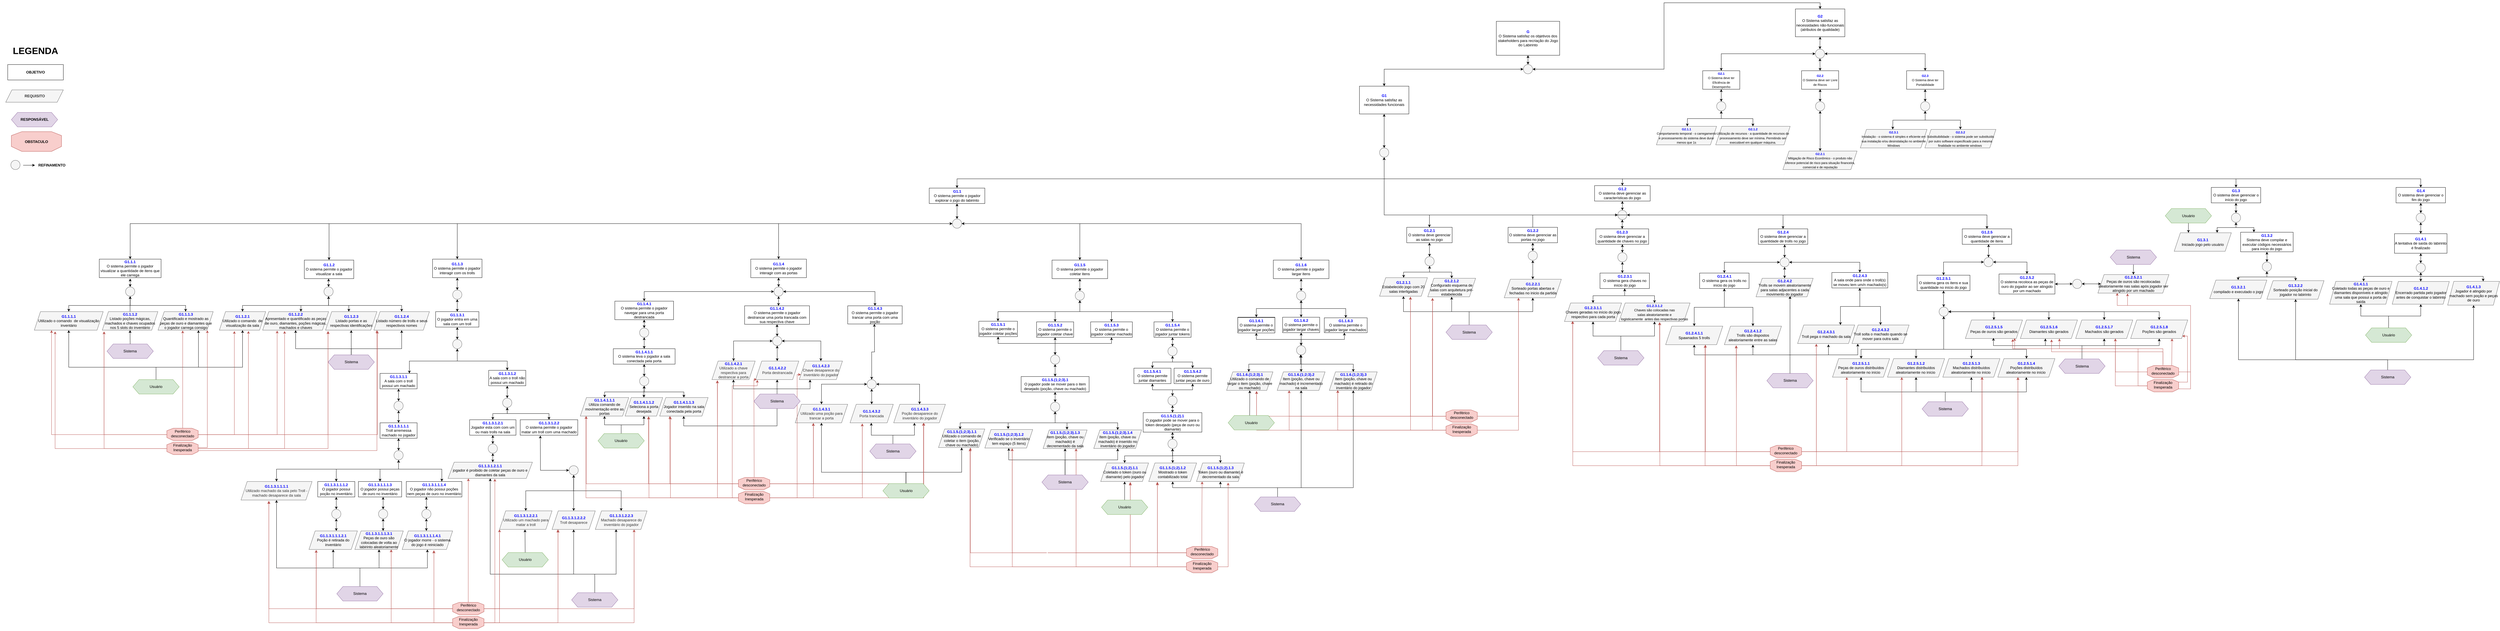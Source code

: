 <mxfile version="16.6.6" type="github" pages="4">
  <diagram id="CcLu8pJx7sYRD5yKEzLu" name="Modelo de Objetivos">
    <mxGraphModel dx="8233" dy="2425" grid="1" gridSize="10" guides="1" tooltips="1" connect="1" arrows="1" fold="1" page="1" pageScale="1" pageWidth="850" pageHeight="1100" math="0" shadow="0">
      <root>
        <mxCell id="0" />
        <mxCell id="1" parent="0" />
        <mxCell id="hRmUiVgqd-fP8M-4zKgl-9" value="" style="edgeStyle=orthogonalEdgeStyle;rounded=0;orthogonalLoop=1;jettySize=auto;html=1;startArrow=classic;startFill=1;" parent="1" source="hRmUiVgqd-fP8M-4zKgl-2" target="hRmUiVgqd-fP8M-4zKgl-7" edge="1">
          <mxGeometry relative="1" as="geometry" />
        </mxCell>
        <mxCell id="hRmUiVgqd-fP8M-4zKgl-2" value="&lt;font color=&quot;#0000ff&quot;&gt;&lt;b&gt;G&lt;/b&gt;&lt;/font&gt;&lt;br&gt;O Sistema satisfaz os objetivos dos stakeholders para recriação do Jogo do Labirinto" style="rounded=0;whiteSpace=wrap;html=1;" parent="1" vertex="1">
          <mxGeometry x="-97" y="-980" width="205" height="110" as="geometry" />
        </mxCell>
        <mxCell id="SyE-WnLj72KJWZx9Bk1h-50" style="edgeStyle=orthogonalEdgeStyle;rounded=0;orthogonalLoop=1;jettySize=auto;html=1;entryX=0.5;entryY=0;entryDx=0;entryDy=0;exitX=0.5;exitY=1;exitDx=0;exitDy=0;startArrow=classic;startFill=1;" parent="1" source="9Wqa6SIRsuj5Y4Wulnrp-28" target="SyE-WnLj72KJWZx9Bk1h-1" edge="1">
          <mxGeometry relative="1" as="geometry">
            <Array as="points">
              <mxPoint x="-460" y="-470" />
              <mxPoint x="-1842" y="-470" />
            </Array>
          </mxGeometry>
        </mxCell>
        <mxCell id="hRmUiVgqd-fP8M-4zKgl-3" value="&lt;b&gt;&lt;font color=&quot;#0000ff&quot;&gt;G1&lt;/font&gt;&lt;/b&gt;&lt;br&gt;O Sistema satisfaz as necessidades funcionais" style="rounded=0;whiteSpace=wrap;html=1;" parent="1" vertex="1">
          <mxGeometry x="-540" y="-770" width="160" height="90" as="geometry" />
        </mxCell>
        <mxCell id="hRmUiVgqd-fP8M-4zKgl-5" value="&lt;font style=&quot;font-size: 12px&quot;&gt;&lt;b&gt;&lt;font color=&quot;#0000ff&quot; style=&quot;font-size: 12px&quot;&gt;G2&lt;/font&gt;&lt;/b&gt;&lt;br&gt;O Sistema satisfaz as necessidades não-funcionais (atributos de qualidade)&lt;/font&gt;" style="rounded=0;whiteSpace=wrap;html=1;" parent="1" vertex="1">
          <mxGeometry x="871" y="-1020" width="160" height="90" as="geometry" />
        </mxCell>
        <mxCell id="hRmUiVgqd-fP8M-4zKgl-10" style="edgeStyle=orthogonalEdgeStyle;rounded=0;orthogonalLoop=1;jettySize=auto;html=1;entryX=0.5;entryY=0;entryDx=0;entryDy=0;startArrow=classic;startFill=1;" parent="1" source="hRmUiVgqd-fP8M-4zKgl-7" target="hRmUiVgqd-fP8M-4zKgl-3" edge="1">
          <mxGeometry relative="1" as="geometry" />
        </mxCell>
        <mxCell id="hRmUiVgqd-fP8M-4zKgl-11" style="edgeStyle=orthogonalEdgeStyle;rounded=0;orthogonalLoop=1;jettySize=auto;html=1;entryX=0.5;entryY=0;entryDx=0;entryDy=0;startArrow=classic;startFill=1;" parent="1" source="hRmUiVgqd-fP8M-4zKgl-7" target="hRmUiVgqd-fP8M-4zKgl-5" edge="1">
          <mxGeometry relative="1" as="geometry" />
        </mxCell>
        <mxCell id="hRmUiVgqd-fP8M-4zKgl-7" value="" style="ellipse;whiteSpace=wrap;html=1;aspect=fixed;fillColor=#f5f5f5;fontColor=#333333;strokeColor=#666666;" parent="1" vertex="1">
          <mxGeometry x="-9.5" y="-840" width="30" height="30" as="geometry" />
        </mxCell>
        <mxCell id="9Wqa6SIRsuj5Y4Wulnrp-12" style="edgeStyle=orthogonalEdgeStyle;rounded=0;orthogonalLoop=1;jettySize=auto;html=1;entryX=0.5;entryY=0;entryDx=0;entryDy=0;startArrow=classic;startFill=1;" parent="1" source="hRmUiVgqd-fP8M-4zKgl-14" target="9Wqa6SIRsuj5Y4Wulnrp-8" edge="1">
          <mxGeometry relative="1" as="geometry" />
        </mxCell>
        <mxCell id="hRmUiVgqd-fP8M-4zKgl-14" value="&lt;font style=&quot;font-size: 10px&quot;&gt;&lt;b&gt;&lt;font color=&quot;#0000ff&quot; style=&quot;font-size: 10px&quot;&gt;G2.1&lt;/font&gt;&lt;/b&gt;&lt;br&gt;O Sistema deve ter Eficiência de Desempenho&lt;/font&gt;" style="rounded=0;whiteSpace=wrap;html=1;" parent="1" vertex="1">
          <mxGeometry x="571" y="-820" width="120" height="60" as="geometry" />
        </mxCell>
        <mxCell id="9Wqa6SIRsuj5Y4Wulnrp-14" style="edgeStyle=orthogonalEdgeStyle;rounded=0;orthogonalLoop=1;jettySize=auto;html=1;entryX=0.5;entryY=0;entryDx=0;entryDy=0;startArrow=classic;startFill=1;" parent="1" source="hRmUiVgqd-fP8M-4zKgl-15" target="9Wqa6SIRsuj5Y4Wulnrp-10" edge="1">
          <mxGeometry relative="1" as="geometry" />
        </mxCell>
        <mxCell id="hRmUiVgqd-fP8M-4zKgl-15" value="&lt;font style=&quot;font-size: 10px&quot;&gt;&lt;b&gt;&lt;font color=&quot;#0000ff&quot;&gt;G2.3&lt;/font&gt;&lt;/b&gt;&lt;br&gt;O Sistema deve ter Portabilidade&lt;/font&gt;" style="rounded=0;whiteSpace=wrap;html=1;" parent="1" vertex="1">
          <mxGeometry x="1231" y="-820" width="120" height="60" as="geometry" />
        </mxCell>
        <mxCell id="9Wqa6SIRsuj5Y4Wulnrp-13" style="edgeStyle=orthogonalEdgeStyle;rounded=0;orthogonalLoop=1;jettySize=auto;html=1;entryX=0.5;entryY=0;entryDx=0;entryDy=0;startArrow=classic;startFill=1;" parent="1" source="hRmUiVgqd-fP8M-4zKgl-21" target="9Wqa6SIRsuj5Y4Wulnrp-9" edge="1">
          <mxGeometry relative="1" as="geometry" />
        </mxCell>
        <mxCell id="hRmUiVgqd-fP8M-4zKgl-21" value="&lt;b style=&quot;font-size: 10px&quot;&gt;&lt;font color=&quot;#0000ff&quot;&gt;G2.2&lt;/font&gt;&lt;/b&gt;&lt;br style=&quot;font-size: 10px&quot;&gt;&lt;span style=&quot;font-size: 10px&quot;&gt;O Sistema deve ser Livre de Riscos&lt;/span&gt;" style="rounded=0;whiteSpace=wrap;html=1;" parent="1" vertex="1">
          <mxGeometry x="891" y="-820" width="120" height="60" as="geometry" />
        </mxCell>
        <mxCell id="SyE-WnLj72KJWZx9Bk1h-7" style="edgeStyle=orthogonalEdgeStyle;rounded=0;orthogonalLoop=1;jettySize=auto;html=1;entryX=0.5;entryY=0;entryDx=0;entryDy=0;exitX=0;exitY=0.5;exitDx=0;exitDy=0;startArrow=classic;startFill=1;" parent="1" source="9Wqa6SIRsuj5Y4Wulnrp-30" target="SyE-WnLj72KJWZx9Bk1h-2" edge="1">
          <mxGeometry relative="1" as="geometry" />
        </mxCell>
        <mxCell id="SyE-WnLj72KJWZx9Bk1h-71" style="edgeStyle=orthogonalEdgeStyle;rounded=0;orthogonalLoop=1;jettySize=auto;html=1;exitX=1;exitY=0.5;exitDx=0;exitDy=0;startArrow=classic;startFill=1;" parent="1" source="9Wqa6SIRsuj5Y4Wulnrp-30" target="9Wqa6SIRsuj5Y4Wulnrp-142" edge="1">
          <mxGeometry relative="1" as="geometry">
            <mxPoint x="-1390" y="-180" as="targetPoint" />
          </mxGeometry>
        </mxCell>
        <mxCell id="SyE-WnLj72KJWZx9Bk1h-1" value="&lt;font style=&quot;font-size: 12px&quot;&gt;&lt;b&gt;&lt;font color=&quot;#0000ff&quot; style=&quot;font-size: 12px&quot;&gt;G1.1&lt;/font&gt;&lt;/b&gt;&lt;span&gt;&lt;font style=&quot;font-size: 12px&quot;&gt;&lt;br&gt;O sistema permite o jogador explorar o jogo do labirinto&lt;/font&gt;&lt;/span&gt;&lt;/font&gt;" style="rounded=0;whiteSpace=wrap;html=1;" parent="1" vertex="1">
          <mxGeometry x="-1932.5" y="-440" width="180" height="50" as="geometry" />
        </mxCell>
        <mxCell id="SyE-WnLj72KJWZx9Bk1h-2" value="&lt;b&gt;&lt;font color=&quot;#0000ff&quot;&gt;G1.1.4&lt;/font&gt;&lt;/b&gt;&lt;span&gt;&lt;font style=&quot;font-size: 12px&quot;&gt;&lt;br&gt;O sistema permite o jogador interagir com as portas&lt;/font&gt;&lt;/span&gt;" style="rounded=0;whiteSpace=wrap;html=1;" parent="1" vertex="1">
          <mxGeometry x="-2510" y="-210" width="180" height="60" as="geometry" />
        </mxCell>
        <mxCell id="9Wqa6SIRsuj5Y4Wulnrp-47" style="edgeStyle=orthogonalEdgeStyle;rounded=0;orthogonalLoop=1;jettySize=auto;html=1;fontSize=12;startArrow=classic;startFill=1;exitX=0.5;exitY=1;exitDx=0;exitDy=0;" parent="1" source="usXteK6soyxGasQqWn80-107" target="9Wqa6SIRsuj5Y4Wulnrp-46" edge="1">
          <mxGeometry relative="1" as="geometry" />
        </mxCell>
        <mxCell id="SyE-WnLj72KJWZx9Bk1h-4" value="&lt;b&gt;&lt;font color=&quot;#0000ff&quot;&gt;G1.1.4.1&lt;/font&gt;&lt;/b&gt;&lt;span&gt;&lt;br&gt;O sistema permite o jogador navegar para uma porta destrancada&lt;/span&gt;" style="rounded=0;whiteSpace=wrap;html=1;" parent="1" vertex="1">
          <mxGeometry x="-2950" y="-73.94" width="190" height="60" as="geometry" />
        </mxCell>
        <mxCell id="SyE-WnLj72KJWZx9Bk1h-52" style="edgeStyle=orthogonalEdgeStyle;rounded=0;orthogonalLoop=1;jettySize=auto;html=1;entryX=0.5;entryY=0;entryDx=0;entryDy=0;startArrow=classic;startFill=1;" parent="1" source="SyE-WnLj72KJWZx9Bk1h-5" target="SyE-WnLj72KJWZx9Bk1h-51" edge="1">
          <mxGeometry relative="1" as="geometry" />
        </mxCell>
        <mxCell id="SyE-WnLj72KJWZx9Bk1h-5" value="&lt;b&gt;&lt;font color=&quot;#0000ff&quot;&gt;G1.1.4.2&lt;/font&gt;&lt;/b&gt;&lt;span&gt;&lt;font style=&quot;font-size: 12px&quot;&gt;&lt;br&gt;O sistema permite o jogador destrancar uma porta trancada com sua respectiva chave&lt;/font&gt;&lt;/span&gt;" style="rounded=0;whiteSpace=wrap;html=1;" parent="1" vertex="1">
          <mxGeometry x="-2530" y="-58.88" width="210" height="59.88" as="geometry" />
        </mxCell>
        <mxCell id="SyE-WnLj72KJWZx9Bk1h-6" value="&lt;b&gt;&lt;font color=&quot;#0000ff&quot;&gt;G1.1.4.3&lt;/font&gt;&lt;/b&gt;&lt;span&gt;&lt;br&gt;O sistema permite o jogador trancar uma porta com uma poção&lt;/span&gt;" style="rounded=0;whiteSpace=wrap;html=1;" parent="1" vertex="1">
          <mxGeometry x="-2196.25" y="-58.88" width="176.25" height="58.88" as="geometry" />
        </mxCell>
        <mxCell id="SyE-WnLj72KJWZx9Bk1h-53" style="edgeStyle=orthogonalEdgeStyle;rounded=0;orthogonalLoop=1;jettySize=auto;html=1;startArrow=classic;startFill=1;" parent="1" source="SyE-WnLj72KJWZx9Bk1h-51" target="9Wqa6SIRsuj5Y4Wulnrp-33" edge="1">
          <mxGeometry relative="1" as="geometry">
            <mxPoint x="-2492" y="120" as="targetPoint" />
          </mxGeometry>
        </mxCell>
        <mxCell id="SyE-WnLj72KJWZx9Bk1h-55" style="edgeStyle=orthogonalEdgeStyle;rounded=0;orthogonalLoop=1;jettySize=auto;html=1;startArrow=classic;startFill=1;entryX=0.5;entryY=0;entryDx=0;entryDy=0;" parent="1" source="SyE-WnLj72KJWZx9Bk1h-51" target="9Wqa6SIRsuj5Y4Wulnrp-36" edge="1">
          <mxGeometry relative="1" as="geometry">
            <mxPoint x="-2354.481" y="120.0" as="targetPoint" />
          </mxGeometry>
        </mxCell>
        <mxCell id="SyE-WnLj72KJWZx9Bk1h-51" value="" style="ellipse;whiteSpace=wrap;html=1;aspect=fixed;fillColor=#f5f5f5;fontColor=#333333;strokeColor=#666666;" parent="1" vertex="1">
          <mxGeometry x="-2439.5" y="40" width="30" height="30" as="geometry" />
        </mxCell>
        <mxCell id="SyE-WnLj72KJWZx9Bk1h-57" style="edgeStyle=orthogonalEdgeStyle;rounded=0;orthogonalLoop=1;jettySize=auto;html=1;entryX=0.5;entryY=1;entryDx=0;entryDy=0;startArrow=classic;startFill=1;" parent="1" source="SyE-WnLj72KJWZx9Bk1h-56" target="SyE-WnLj72KJWZx9Bk1h-2" edge="1">
          <mxGeometry relative="1" as="geometry" />
        </mxCell>
        <mxCell id="SyE-WnLj72KJWZx9Bk1h-58" style="edgeStyle=orthogonalEdgeStyle;rounded=0;orthogonalLoop=1;jettySize=auto;html=1;startArrow=classic;startFill=1;" parent="1" source="SyE-WnLj72KJWZx9Bk1h-56" target="SyE-WnLj72KJWZx9Bk1h-4" edge="1">
          <mxGeometry relative="1" as="geometry" />
        </mxCell>
        <mxCell id="SyE-WnLj72KJWZx9Bk1h-62" style="edgeStyle=orthogonalEdgeStyle;rounded=0;orthogonalLoop=1;jettySize=auto;html=1;entryX=0.521;entryY=0;entryDx=0;entryDy=0;entryPerimeter=0;startArrow=classic;startFill=1;" parent="1" source="SyE-WnLj72KJWZx9Bk1h-56" target="SyE-WnLj72KJWZx9Bk1h-5" edge="1">
          <mxGeometry relative="1" as="geometry" />
        </mxCell>
        <mxCell id="SyE-WnLj72KJWZx9Bk1h-64" style="edgeStyle=orthogonalEdgeStyle;rounded=0;orthogonalLoop=1;jettySize=auto;html=1;startArrow=classic;startFill=1;" parent="1" source="SyE-WnLj72KJWZx9Bk1h-56" target="SyE-WnLj72KJWZx9Bk1h-6" edge="1">
          <mxGeometry relative="1" as="geometry">
            <mxPoint x="-2130" y="-95" as="targetPoint" />
          </mxGeometry>
        </mxCell>
        <mxCell id="SyE-WnLj72KJWZx9Bk1h-56" value="" style="ellipse;whiteSpace=wrap;html=1;aspect=fixed;fillColor=#f5f5f5;fontColor=#333333;strokeColor=#666666;" parent="1" vertex="1">
          <mxGeometry x="-2435" y="-120" width="30" height="30" as="geometry" />
        </mxCell>
        <mxCell id="9Wqa6SIRsuj5Y4Wulnrp-165" style="edgeStyle=orthogonalEdgeStyle;rounded=0;orthogonalLoop=1;jettySize=auto;html=1;fontSize=12;fontColor=#000000;startArrow=classic;startFill=1;exitX=0.5;exitY=1;exitDx=0;exitDy=0;" parent="1" source="SyE-WnLj72KJWZx9Bk1h-73" target="9Wqa6SIRsuj5Y4Wulnrp-163" edge="1">
          <mxGeometry relative="1" as="geometry">
            <Array as="points">
              <mxPoint x="-1710" y="63" />
              <mxPoint x="-1525" y="63" />
            </Array>
          </mxGeometry>
        </mxCell>
        <mxCell id="SyE-WnLj72KJWZx9Bk1h-73" value="&lt;b&gt;&lt;font color=&quot;#0000ff&quot;&gt;G1.1.5.1&lt;/font&gt;&lt;/b&gt;&lt;span&gt;&lt;br&gt;O sistema permite o jogador coletar poções&lt;/span&gt;" style="rounded=0;whiteSpace=wrap;html=1;" parent="1" vertex="1">
          <mxGeometry x="-1772" y="-9" width="125" height="50" as="geometry" />
        </mxCell>
        <mxCell id="9Wqa6SIRsuj5Y4Wulnrp-149" style="edgeStyle=orthogonalEdgeStyle;rounded=0;orthogonalLoop=1;jettySize=auto;html=1;entryX=0.5;entryY=1;entryDx=0;entryDy=0;fontSize=12;fontColor=#000000;startArrow=classic;startFill=1;exitX=0.5;exitY=0;exitDx=0;exitDy=0;" parent="1" source="SyE-WnLj72KJWZx9Bk1h-74" target="9Wqa6SIRsuj5Y4Wulnrp-146" edge="1">
          <mxGeometry relative="1" as="geometry">
            <Array as="points">
              <mxPoint x="-1525" y="-40" />
              <mxPoint x="-1445" y="-40" />
            </Array>
          </mxGeometry>
        </mxCell>
        <mxCell id="9Wqa6SIRsuj5Y4Wulnrp-153" style="edgeStyle=orthogonalEdgeStyle;rounded=0;orthogonalLoop=1;jettySize=auto;html=1;entryX=0.5;entryY=0;entryDx=0;entryDy=0;fontSize=12;fontColor=#000000;startArrow=classic;startFill=1;" parent="1" source="9Wqa6SIRsuj5Y4Wulnrp-161" target="9Wqa6SIRsuj5Y4Wulnrp-152" edge="1">
          <mxGeometry relative="1" as="geometry" />
        </mxCell>
        <mxCell id="SyE-WnLj72KJWZx9Bk1h-74" value="&lt;b&gt;&lt;font color=&quot;#0000ff&quot;&gt;G1.1.5.2&lt;/font&gt;&lt;/b&gt;&lt;span&gt;&lt;br&gt;O sistema permite o jogador coletar chave&lt;/span&gt;" style="rounded=0;whiteSpace=wrap;html=1;" parent="1" vertex="1">
          <mxGeometry x="-1585" y="-6.88" width="120" height="50" as="geometry" />
        </mxCell>
        <mxCell id="9Wqa6SIRsuj5Y4Wulnrp-158" style="edgeStyle=orthogonalEdgeStyle;rounded=0;orthogonalLoop=1;jettySize=auto;html=1;fontSize=12;fontColor=#000000;startArrow=classic;startFill=1;exitX=0.5;exitY=1;exitDx=0;exitDy=0;entryX=0.5;entryY=0;entryDx=0;entryDy=0;" parent="1" source="SyE-WnLj72KJWZx9Bk1h-77" target="9Wqa6SIRsuj5Y4Wulnrp-163" edge="1">
          <mxGeometry relative="1" as="geometry">
            <mxPoint x="-1525" y="103.12" as="targetPoint" />
            <Array as="points">
              <mxPoint x="-1342" y="63" />
              <mxPoint x="-1525" y="63" />
            </Array>
          </mxGeometry>
        </mxCell>
        <mxCell id="usXteK6soyxGasQqWn80-119" style="edgeStyle=orthogonalEdgeStyle;rounded=0;orthogonalLoop=1;jettySize=auto;html=1;entryX=0.5;entryY=1;entryDx=0;entryDy=0;fontSize=12;startArrow=classic;startFill=1;endArrow=classic;endFill=1;" parent="1" source="SyE-WnLj72KJWZx9Bk1h-77" target="9Wqa6SIRsuj5Y4Wulnrp-146" edge="1">
          <mxGeometry relative="1" as="geometry">
            <Array as="points">
              <mxPoint x="-1342" y="-40" />
              <mxPoint x="-1445" y="-40" />
            </Array>
          </mxGeometry>
        </mxCell>
        <mxCell id="SyE-WnLj72KJWZx9Bk1h-77" value="&lt;b&gt;&lt;font color=&quot;#0000ff&quot;&gt;G1.1.5.3&lt;/font&gt;&lt;/b&gt;&lt;span&gt;&lt;br&gt;O sistema permite o jogador coletar machado&lt;/span&gt;" style="rounded=0;whiteSpace=wrap;html=1;" parent="1" vertex="1">
          <mxGeometry x="-1410" y="-6.88" width="135" height="50" as="geometry" />
        </mxCell>
        <mxCell id="9Wqa6SIRsuj5Y4Wulnrp-151" style="edgeStyle=orthogonalEdgeStyle;rounded=0;orthogonalLoop=1;jettySize=auto;html=1;entryX=0.5;entryY=1;entryDx=0;entryDy=0;fontSize=12;fontColor=#000000;startArrow=classic;startFill=1;" parent="1" source="SyE-WnLj72KJWZx9Bk1h-80" target="9Wqa6SIRsuj5Y4Wulnrp-146" edge="1">
          <mxGeometry relative="1" as="geometry">
            <Array as="points">
              <mxPoint x="-1145" y="-40" />
              <mxPoint x="-1445" y="-40" />
            </Array>
          </mxGeometry>
        </mxCell>
        <mxCell id="9Wqa6SIRsuj5Y4Wulnrp-160" style="edgeStyle=orthogonalEdgeStyle;rounded=0;orthogonalLoop=1;jettySize=auto;html=1;entryX=0.5;entryY=0;entryDx=0;entryDy=0;fontSize=12;fontColor=#000000;startArrow=classic;startFill=1;" parent="1" source="SyE-WnLj72KJWZx9Bk1h-80" target="9Wqa6SIRsuj5Y4Wulnrp-159" edge="1">
          <mxGeometry relative="1" as="geometry" />
        </mxCell>
        <mxCell id="SyE-WnLj72KJWZx9Bk1h-80" value="&lt;b&gt;&lt;font color=&quot;#0000ff&quot;&gt;G1.1.5.4&lt;/font&gt;&lt;/b&gt;&lt;span&gt;&lt;br&gt;O sistema permite o jogador juntar tokens&lt;/span&gt;" style="rounded=0;whiteSpace=wrap;html=1;" parent="1" vertex="1">
          <mxGeometry x="-1205" y="-6.88" width="120" height="50" as="geometry" />
        </mxCell>
        <mxCell id="9Wqa6SIRsuj5Y4Wulnrp-170" style="edgeStyle=orthogonalEdgeStyle;rounded=0;orthogonalLoop=1;jettySize=auto;html=1;fontSize=12;fontColor=#000000;startArrow=classic;startFill=1;" parent="1" source="SyE-WnLj72KJWZx9Bk1h-81" target="9Wqa6SIRsuj5Y4Wulnrp-169" edge="1">
          <mxGeometry relative="1" as="geometry" />
        </mxCell>
        <mxCell id="SyE-WnLj72KJWZx9Bk1h-81" value="&lt;b&gt;&lt;font color=&quot;#0000ff&quot;&gt;G1.1.5.4.1&lt;/font&gt;&lt;/b&gt;&lt;span&gt;&lt;br&gt;O sistema permite juntar diamantes&lt;/span&gt;" style="rounded=0;whiteSpace=wrap;html=1;" parent="1" vertex="1">
          <mxGeometry x="-1270" y="143.06" width="120" height="50" as="geometry" />
        </mxCell>
        <mxCell id="9Wqa6SIRsuj5Y4Wulnrp-168" style="edgeStyle=orthogonalEdgeStyle;rounded=0;orthogonalLoop=1;jettySize=auto;html=1;entryX=0.5;entryY=1;entryDx=0;entryDy=0;fontSize=12;fontColor=#000000;startArrow=classic;startFill=1;" parent="1" source="SyE-WnLj72KJWZx9Bk1h-82" target="9Wqa6SIRsuj5Y4Wulnrp-159" edge="1">
          <mxGeometry relative="1" as="geometry" />
        </mxCell>
        <mxCell id="9Wqa6SIRsuj5Y4Wulnrp-171" style="edgeStyle=orthogonalEdgeStyle;rounded=0;orthogonalLoop=1;jettySize=auto;html=1;entryX=0.5;entryY=0;entryDx=0;entryDy=0;fontSize=12;fontColor=#000000;startArrow=classic;startFill=1;" parent="1" source="SyE-WnLj72KJWZx9Bk1h-82" target="9Wqa6SIRsuj5Y4Wulnrp-169" edge="1">
          <mxGeometry relative="1" as="geometry" />
        </mxCell>
        <mxCell id="SyE-WnLj72KJWZx9Bk1h-82" value="&lt;b&gt;&lt;font color=&quot;#0000ff&quot;&gt;G1.1.5.4.2&lt;/font&gt;&lt;/b&gt;&lt;span&gt;&lt;br&gt;O sistema permite juntar peças de ouro&lt;/span&gt;" style="rounded=0;whiteSpace=wrap;html=1;" parent="1" vertex="1">
          <mxGeometry x="-1140" y="143.06" width="120" height="50" as="geometry" />
        </mxCell>
        <mxCell id="SyE-WnLj72KJWZx9Bk1h-83" value="&lt;b&gt;&lt;font color=&quot;#0000ff&quot;&gt;G1.1.5.(1;2).1&lt;/font&gt;&lt;/b&gt;&lt;br&gt;O jogador pode se mover para o token desejado (peça de ouro ou diamante)" style="rounded=0;whiteSpace=wrap;html=1;" parent="1" vertex="1">
          <mxGeometry x="-1240" y="287" width="190" height="63.12" as="geometry" />
        </mxCell>
        <mxCell id="mdIFGXUubkvyYsVZqN8Q-4" style="edgeStyle=orthogonalEdgeStyle;rounded=0;orthogonalLoop=1;jettySize=auto;html=1;entryX=0.5;entryY=0;entryDx=0;entryDy=0;startArrow=classic;startFill=1;" parent="1" source="SyE-WnLj72KJWZx9Bk1h-129" target="mdIFGXUubkvyYsVZqN8Q-3" edge="1">
          <mxGeometry relative="1" as="geometry" />
        </mxCell>
        <mxCell id="SyE-WnLj72KJWZx9Bk1h-129" value="&lt;b&gt;&lt;font color=&quot;#0000ff&quot;&gt;G1.2.1&lt;/font&gt;&lt;/b&gt;&lt;span&gt;&lt;br&gt;O sistema deve gerenciar as salas no jogo&lt;/span&gt;" style="rounded=0;whiteSpace=wrap;html=1;" parent="1" vertex="1">
          <mxGeometry x="-387" y="-313.06" width="147" height="50" as="geometry" />
        </mxCell>
        <mxCell id="9Wqa6SIRsuj5Y4Wulnrp-4" style="edgeStyle=orthogonalEdgeStyle;rounded=0;orthogonalLoop=1;jettySize=auto;html=1;startArrow=classic;startFill=1;" parent="1" source="9Wqa6SIRsuj5Y4Wulnrp-2" target="hRmUiVgqd-fP8M-4zKgl-5" edge="1">
          <mxGeometry relative="1" as="geometry" />
        </mxCell>
        <mxCell id="9Wqa6SIRsuj5Y4Wulnrp-5" style="edgeStyle=orthogonalEdgeStyle;rounded=0;orthogonalLoop=1;jettySize=auto;html=1;entryX=0.5;entryY=0;entryDx=0;entryDy=0;startArrow=classic;startFill=1;" parent="1" source="9Wqa6SIRsuj5Y4Wulnrp-2" target="hRmUiVgqd-fP8M-4zKgl-21" edge="1">
          <mxGeometry relative="1" as="geometry" />
        </mxCell>
        <mxCell id="9Wqa6SIRsuj5Y4Wulnrp-6" style="edgeStyle=orthogonalEdgeStyle;rounded=0;orthogonalLoop=1;jettySize=auto;html=1;entryX=0.5;entryY=0;entryDx=0;entryDy=0;startArrow=classic;startFill=1;" parent="1" source="9Wqa6SIRsuj5Y4Wulnrp-2" target="hRmUiVgqd-fP8M-4zKgl-14" edge="1">
          <mxGeometry relative="1" as="geometry" />
        </mxCell>
        <mxCell id="9Wqa6SIRsuj5Y4Wulnrp-7" style="edgeStyle=orthogonalEdgeStyle;rounded=0;orthogonalLoop=1;jettySize=auto;html=1;entryX=0.5;entryY=0;entryDx=0;entryDy=0;startArrow=classic;startFill=1;" parent="1" source="9Wqa6SIRsuj5Y4Wulnrp-2" target="hRmUiVgqd-fP8M-4zKgl-15" edge="1">
          <mxGeometry relative="1" as="geometry" />
        </mxCell>
        <mxCell id="9Wqa6SIRsuj5Y4Wulnrp-2" value="" style="ellipse;whiteSpace=wrap;html=1;aspect=fixed;fillColor=#f5f5f5;fontColor=#333333;strokeColor=#666666;" parent="1" vertex="1">
          <mxGeometry x="935.5" y="-890" width="30" height="30" as="geometry" />
        </mxCell>
        <mxCell id="9Wqa6SIRsuj5Y4Wulnrp-16" style="edgeStyle=orthogonalEdgeStyle;rounded=0;orthogonalLoop=1;jettySize=auto;html=1;entryX=0.5;entryY=0;entryDx=0;entryDy=0;startArrow=classic;startFill=1;exitX=0.5;exitY=1;exitDx=0;exitDy=0;" parent="1" source="9Wqa6SIRsuj5Y4Wulnrp-8" edge="1">
          <mxGeometry relative="1" as="geometry">
            <mxPoint x="521" y="-640.0" as="targetPoint" />
          </mxGeometry>
        </mxCell>
        <mxCell id="9Wqa6SIRsuj5Y4Wulnrp-8" value="" style="ellipse;whiteSpace=wrap;html=1;aspect=fixed;fillColor=#f5f5f5;fontColor=#333333;strokeColor=#666666;" parent="1" vertex="1">
          <mxGeometry x="616" y="-720" width="30" height="30" as="geometry" />
        </mxCell>
        <mxCell id="9Wqa6SIRsuj5Y4Wulnrp-9" value="" style="ellipse;whiteSpace=wrap;html=1;aspect=fixed;fillColor=#f5f5f5;fontColor=#333333;strokeColor=#666666;" parent="1" vertex="1">
          <mxGeometry x="936" y="-720" width="30" height="30" as="geometry" />
        </mxCell>
        <mxCell id="9Wqa6SIRsuj5Y4Wulnrp-10" value="" style="ellipse;whiteSpace=wrap;html=1;aspect=fixed;fillColor=#f5f5f5;fontColor=#333333;strokeColor=#666666;" parent="1" vertex="1">
          <mxGeometry x="1276" y="-720" width="30" height="30" as="geometry" />
        </mxCell>
        <mxCell id="9Wqa6SIRsuj5Y4Wulnrp-22" style="edgeStyle=orthogonalEdgeStyle;rounded=0;orthogonalLoop=1;jettySize=auto;html=1;entryX=0.5;entryY=0;entryDx=0;entryDy=0;startArrow=classic;startFill=1;" parent="1" edge="1">
          <mxGeometry relative="1" as="geometry">
            <mxPoint x="951" y="-690" as="sourcePoint" />
            <mxPoint x="951" y="-560" as="targetPoint" />
          </mxGeometry>
        </mxCell>
        <mxCell id="9Wqa6SIRsuj5Y4Wulnrp-24" style="edgeStyle=orthogonalEdgeStyle;rounded=0;orthogonalLoop=1;jettySize=auto;html=1;entryX=0.5;entryY=0;entryDx=0;entryDy=0;startArrow=classic;startFill=1;exitX=0.5;exitY=1;exitDx=0;exitDy=0;" parent="1" source="9Wqa6SIRsuj5Y4Wulnrp-10" edge="1">
          <mxGeometry relative="1" as="geometry">
            <mxPoint x="1296" y="-680" as="sourcePoint" />
            <mxPoint x="1186" y="-630.0" as="targetPoint" />
          </mxGeometry>
        </mxCell>
        <mxCell id="9Wqa6SIRsuj5Y4Wulnrp-25" style="edgeStyle=orthogonalEdgeStyle;rounded=0;orthogonalLoop=1;jettySize=auto;html=1;entryX=0.5;entryY=0;entryDx=0;entryDy=0;fontSize=10;startArrow=classic;startFill=1;exitX=0.5;exitY=1;exitDx=0;exitDy=0;" parent="1" source="9Wqa6SIRsuj5Y4Wulnrp-10" target="usXteK6soyxGasQqWn80-58" edge="1">
          <mxGeometry relative="1" as="geometry">
            <mxPoint x="1296" y="-680" as="sourcePoint" />
            <mxPoint x="1406" y="-630.0" as="targetPoint" />
          </mxGeometry>
        </mxCell>
        <mxCell id="usXteK6soyxGasQqWn80-52" style="edgeStyle=orthogonalEdgeStyle;rounded=0;orthogonalLoop=1;jettySize=auto;html=1;startArrow=classic;startFill=1;" parent="1" source="9Wqa6SIRsuj5Y4Wulnrp-28" target="9Wqa6SIRsuj5Y4Wulnrp-180" edge="1">
          <mxGeometry relative="1" as="geometry">
            <Array as="points">
              <mxPoint x="-460" y="-470" />
              <mxPoint x="311" y="-470" />
            </Array>
          </mxGeometry>
        </mxCell>
        <mxCell id="9Wqa6SIRsuj5Y4Wulnrp-28" value="" style="ellipse;whiteSpace=wrap;html=1;aspect=fixed;fillColor=#f5f5f5;fontColor=#333333;strokeColor=#666666;" parent="1" vertex="1">
          <mxGeometry x="-475" y="-570" width="30" height="30" as="geometry" />
        </mxCell>
        <mxCell id="9Wqa6SIRsuj5Y4Wulnrp-29" value="" style="edgeStyle=orthogonalEdgeStyle;rounded=0;orthogonalLoop=1;jettySize=auto;html=1;entryX=0.5;entryY=0;entryDx=0;entryDy=0;exitX=0.5;exitY=1;exitDx=0;exitDy=0;startArrow=classic;startFill=1;endArrow=classic;endFill=1;" parent="1" source="hRmUiVgqd-fP8M-4zKgl-3" target="9Wqa6SIRsuj5Y4Wulnrp-28" edge="1">
          <mxGeometry relative="1" as="geometry">
            <mxPoint x="-460" y="-680" as="sourcePoint" />
            <mxPoint x="-1842.5" y="-430" as="targetPoint" />
          </mxGeometry>
        </mxCell>
        <mxCell id="9Wqa6SIRsuj5Y4Wulnrp-31" style="edgeStyle=orthogonalEdgeStyle;rounded=0;orthogonalLoop=1;jettySize=auto;html=1;fontSize=10;startArrow=classic;startFill=1;" parent="1" source="9Wqa6SIRsuj5Y4Wulnrp-30" target="SyE-WnLj72KJWZx9Bk1h-1" edge="1">
          <mxGeometry relative="1" as="geometry" />
        </mxCell>
        <mxCell id="mdIFGXUubkvyYsVZqN8Q-35" style="edgeStyle=orthogonalEdgeStyle;rounded=0;orthogonalLoop=1;jettySize=auto;html=1;startArrow=classic;startFill=1;" parent="1" source="9Wqa6SIRsuj5Y4Wulnrp-30" target="mdIFGXUubkvyYsVZqN8Q-22" edge="1">
          <mxGeometry relative="1" as="geometry" />
        </mxCell>
        <mxCell id="9Wqa6SIRsuj5Y4Wulnrp-30" value="" style="ellipse;whiteSpace=wrap;html=1;aspect=fixed;fillColor=#f5f5f5;fontColor=#333333;strokeColor=#666666;" parent="1" vertex="1">
          <mxGeometry x="-1857.5" y="-340" width="30" height="30" as="geometry" />
        </mxCell>
        <mxCell id="9Wqa6SIRsuj5Y4Wulnrp-33" value="&lt;b style=&quot;color: rgb(0 , 0 , 0)&quot;&gt;&lt;font color=&quot;#0000ff&quot;&gt;G1.1.4.2.1&lt;/font&gt;&lt;/b&gt;&lt;span&gt;&lt;br&gt;Utilizado a chave respectiva para destrancar a porta&lt;/span&gt;" style="shape=parallelogram;perimeter=parallelogramPerimeter;whiteSpace=wrap;html=1;fixedSize=1;fontSize=12;fillColor=#f5f5f5;fontColor=#333333;strokeColor=#666666;" parent="1" vertex="1">
          <mxGeometry x="-2635.75" y="120" width="140" height="60" as="geometry" />
        </mxCell>
        <mxCell id="9Wqa6SIRsuj5Y4Wulnrp-37" style="edgeStyle=orthogonalEdgeStyle;rounded=0;orthogonalLoop=1;jettySize=auto;html=1;entryX=0.5;entryY=1;entryDx=0;entryDy=0;fontSize=12;startArrow=classic;startFill=1;" parent="1" source="9Wqa6SIRsuj5Y4Wulnrp-35" target="SyE-WnLj72KJWZx9Bk1h-51" edge="1">
          <mxGeometry relative="1" as="geometry" />
        </mxCell>
        <mxCell id="9Wqa6SIRsuj5Y4Wulnrp-35" value="&lt;b style=&quot;color: rgb(0 , 0 , 0)&quot;&gt;&lt;font color=&quot;#0000ff&quot;&gt;G1.1.4.2.2&lt;/font&gt;&lt;/b&gt;&lt;span&gt;&lt;br&gt;Porta destrancada&lt;/span&gt;" style="shape=parallelogram;perimeter=parallelogramPerimeter;whiteSpace=wrap;html=1;fixedSize=1;fontSize=12;fillColor=#f5f5f5;fontColor=#333333;strokeColor=#666666;" parent="1" vertex="1">
          <mxGeometry x="-2494.5" y="120" width="140" height="60" as="geometry" />
        </mxCell>
        <mxCell id="GP7L5DG8jeXXJY4bNxmJ-58" style="edgeStyle=orthogonalEdgeStyle;rounded=0;orthogonalLoop=1;jettySize=auto;html=1;exitX=0.25;exitY=1;exitDx=0;exitDy=0;entryX=0.5;entryY=0;entryDx=0;entryDy=0;startArrow=classic;startFill=1;endArrow=none;endFill=0;" parent="1" source="9Wqa6SIRsuj5Y4Wulnrp-36" target="GP7L5DG8jeXXJY4bNxmJ-57" edge="1">
          <mxGeometry relative="1" as="geometry">
            <mxPoint x="-2412.5" y="280.0" as="targetPoint" />
            <Array as="points">
              <mxPoint x="-2318" y="210" />
              <mxPoint x="-2425" y="210" />
            </Array>
          </mxGeometry>
        </mxCell>
        <mxCell id="9Wqa6SIRsuj5Y4Wulnrp-36" value="&lt;b style=&quot;color: rgb(0 , 0 , 0)&quot;&gt;&lt;font color=&quot;#0000ff&quot;&gt;G1.1.4.2.3&lt;/font&gt;&lt;/b&gt;&lt;br&gt;Chave desaparece do inventário do jogador" style="shape=parallelogram;perimeter=parallelogramPerimeter;whiteSpace=wrap;html=1;fixedSize=1;fontSize=12;fillColor=#f5f5f5;fontColor=#333333;strokeColor=#666666;" parent="1" vertex="1">
          <mxGeometry x="-2353.25" y="120" width="140" height="60" as="geometry" />
        </mxCell>
        <mxCell id="9Wqa6SIRsuj5Y4Wulnrp-38" style="edgeStyle=orthogonalEdgeStyle;rounded=0;orthogonalLoop=1;jettySize=auto;html=1;entryX=0.5;entryY=0;entryDx=0;entryDy=0;startArrow=classic;startFill=1;" parent="1" target="9Wqa6SIRsuj5Y4Wulnrp-41" edge="1">
          <mxGeometry relative="1" as="geometry">
            <mxPoint x="-2110" as="sourcePoint" />
          </mxGeometry>
        </mxCell>
        <mxCell id="9Wqa6SIRsuj5Y4Wulnrp-39" style="edgeStyle=orthogonalEdgeStyle;rounded=0;orthogonalLoop=1;jettySize=auto;html=1;startArrow=classic;startFill=1;" parent="1" source="9Wqa6SIRsuj5Y4Wulnrp-41" target="9Wqa6SIRsuj5Y4Wulnrp-42" edge="1">
          <mxGeometry relative="1" as="geometry">
            <mxPoint x="-2186.25" y="259.94" as="targetPoint" />
          </mxGeometry>
        </mxCell>
        <mxCell id="9Wqa6SIRsuj5Y4Wulnrp-40" style="edgeStyle=orthogonalEdgeStyle;rounded=0;orthogonalLoop=1;jettySize=auto;html=1;startArrow=classic;startFill=1;entryX=0.5;entryY=0;entryDx=0;entryDy=0;" parent="1" source="9Wqa6SIRsuj5Y4Wulnrp-41" target="9Wqa6SIRsuj5Y4Wulnrp-45" edge="1">
          <mxGeometry relative="1" as="geometry">
            <mxPoint x="-2048.731" y="259.94" as="targetPoint" />
          </mxGeometry>
        </mxCell>
        <mxCell id="9Wqa6SIRsuj5Y4Wulnrp-41" value="" style="ellipse;whiteSpace=wrap;html=1;aspect=fixed;fillColor=#f5f5f5;fontColor=#333333;strokeColor=#666666;" parent="1" vertex="1">
          <mxGeometry x="-2133.75" y="179.94" width="30" height="30" as="geometry" />
        </mxCell>
        <mxCell id="GP7L5DG8jeXXJY4bNxmJ-65" style="edgeStyle=orthogonalEdgeStyle;rounded=0;orthogonalLoop=1;jettySize=auto;html=1;exitX=0.5;exitY=1;exitDx=0;exitDy=0;endArrow=none;endFill=0;startArrow=classic;startFill=1;" parent="1" source="9Wqa6SIRsuj5Y4Wulnrp-42" target="GP7L5DG8jeXXJY4bNxmJ-74" edge="1">
          <mxGeometry relative="1" as="geometry">
            <mxPoint x="-2229.85" y="434.116" as="targetPoint" />
            <Array as="points">
              <mxPoint x="-2281" y="480" />
              <mxPoint x="-2008" y="480" />
            </Array>
          </mxGeometry>
        </mxCell>
        <mxCell id="9Wqa6SIRsuj5Y4Wulnrp-42" value="&lt;b style=&quot;color: rgb(0 , 0 , 0)&quot;&gt;&lt;font color=&quot;#0000ff&quot;&gt;G1.1.4.3.1&lt;/font&gt;&lt;/b&gt;&lt;span&gt;&lt;br&gt;Utilizado uma poção para trancar a porta&lt;/span&gt;" style="shape=parallelogram;perimeter=parallelogramPerimeter;whiteSpace=wrap;html=1;fixedSize=1;fontSize=12;fillColor=#f5f5f5;fontColor=#333333;strokeColor=#666666;" parent="1" vertex="1">
          <mxGeometry x="-2366.25" y="259.94" width="170" height="60" as="geometry" />
        </mxCell>
        <mxCell id="9Wqa6SIRsuj5Y4Wulnrp-43" style="edgeStyle=orthogonalEdgeStyle;rounded=0;orthogonalLoop=1;jettySize=auto;html=1;entryX=0.5;entryY=1;entryDx=0;entryDy=0;fontSize=12;startArrow=classic;startFill=1;" parent="1" source="9Wqa6SIRsuj5Y4Wulnrp-44" target="9Wqa6SIRsuj5Y4Wulnrp-41" edge="1">
          <mxGeometry relative="1" as="geometry" />
        </mxCell>
        <mxCell id="GP7L5DG8jeXXJY4bNxmJ-69" style="edgeStyle=orthogonalEdgeStyle;rounded=0;orthogonalLoop=1;jettySize=auto;html=1;entryX=0.5;entryY=0;entryDx=0;entryDy=0;endArrow=none;endFill=0;startArrow=classic;startFill=1;" parent="1" target="GP7L5DG8jeXXJY4bNxmJ-68" edge="1">
          <mxGeometry relative="1" as="geometry">
            <mxPoint x="-2120" y="320" as="sourcePoint" />
            <mxPoint x="-2065.0" y="384.94" as="targetPoint" />
            <Array as="points">
              <mxPoint x="-2120" y="360" />
              <mxPoint x="-2050" y="360" />
            </Array>
          </mxGeometry>
        </mxCell>
        <mxCell id="9Wqa6SIRsuj5Y4Wulnrp-44" value="&lt;b style=&quot;color: rgb(0 , 0 , 0)&quot;&gt;&lt;font color=&quot;#0000ff&quot;&gt;G1.1.4.3.2&lt;/font&gt;&lt;/b&gt;&lt;span&gt;&lt;br&gt;Porta trancada&lt;/span&gt;" style="shape=parallelogram;perimeter=parallelogramPerimeter;whiteSpace=wrap;html=1;fixedSize=1;fontSize=12;fillColor=#f5f5f5;fontColor=#333333;strokeColor=#666666;" parent="1" vertex="1">
          <mxGeometry x="-2188.75" y="259.94" width="140" height="60" as="geometry" />
        </mxCell>
        <mxCell id="GP7L5DG8jeXXJY4bNxmJ-70" style="edgeStyle=orthogonalEdgeStyle;rounded=0;orthogonalLoop=1;jettySize=auto;html=1;entryX=0.5;entryY=0;entryDx=0;entryDy=0;exitX=0.401;exitY=1.001;exitDx=0;exitDy=0;exitPerimeter=0;endArrow=none;endFill=0;startArrow=classic;startFill=1;" parent="1" source="9Wqa6SIRsuj5Y4Wulnrp-45" target="GP7L5DG8jeXXJY4bNxmJ-68" edge="1">
          <mxGeometry relative="1" as="geometry">
            <mxPoint x="-1980" y="330" as="sourcePoint" />
            <mxPoint x="-2035.0" y="384.94" as="targetPoint" />
            <Array as="points">
              <mxPoint x="-1980" y="360" />
              <mxPoint x="-2050" y="360" />
            </Array>
          </mxGeometry>
        </mxCell>
        <mxCell id="9Wqa6SIRsuj5Y4Wulnrp-45" value="&lt;b style=&quot;color: rgb(0 , 0 , 0)&quot;&gt;&lt;font color=&quot;#0000ff&quot;&gt;G1.1.4.3.3&lt;/font&gt;&lt;/b&gt;&lt;br&gt;Poção desaparece do inventário do jogador" style="shape=parallelogram;perimeter=parallelogramPerimeter;whiteSpace=wrap;html=1;fixedSize=1;fontSize=12;fillColor=#f5f5f5;fontColor=#333333;strokeColor=#666666;" parent="1" vertex="1">
          <mxGeometry x="-2047.5" y="259.94" width="167.5" height="60" as="geometry" />
        </mxCell>
        <mxCell id="9Wqa6SIRsuj5Y4Wulnrp-46" value="&lt;b&gt;&lt;font color=&quot;#0000ff&quot;&gt;G1.1.4.1.1&lt;br&gt;&lt;/font&gt;&lt;/b&gt;&lt;span&gt;O sistema leva o jogador a sala conectada pela porta&lt;/span&gt;" style="rounded=0;whiteSpace=wrap;html=1;" parent="1" vertex="1">
          <mxGeometry x="-2955" y="80.06" width="200" height="50" as="geometry" />
        </mxCell>
        <mxCell id="9Wqa6SIRsuj5Y4Wulnrp-48" value="&lt;b style=&quot;color: rgb(0 , 0 , 0)&quot;&gt;&lt;font color=&quot;#0000ff&quot;&gt;G1.1.4.1.1.1&lt;/font&gt;&lt;/b&gt;&lt;span style=&quot;color: rgb(0 , 0 , 0)&quot;&gt;&lt;br&gt;Utiliza comando de movimentação entre as portas&lt;/span&gt;" style="shape=parallelogram;perimeter=parallelogramPerimeter;whiteSpace=wrap;html=1;fixedSize=1;fontSize=12;fillColor=#f5f5f5;fontColor=#333333;strokeColor=#666666;" parent="1" vertex="1">
          <mxGeometry x="-3061.88" y="238.12" width="156.88" height="60" as="geometry" />
        </mxCell>
        <mxCell id="9Wqa6SIRsuj5Y4Wulnrp-49" value="&lt;b style=&quot;color: rgb(0 , 0 , 0)&quot;&gt;&lt;font color=&quot;#0000ff&quot;&gt;G1.1.4.1.1.2&lt;/font&gt;&lt;/b&gt;&lt;span style=&quot;color: rgb(0 , 0 , 0)&quot;&gt;&lt;br&gt;Seleciona a porta desejada&lt;/span&gt;" style="shape=parallelogram;perimeter=parallelogramPerimeter;whiteSpace=wrap;html=1;fixedSize=1;fontSize=12;fillColor=#f5f5f5;fontColor=#333333;strokeColor=#666666;" parent="1" vertex="1">
          <mxGeometry x="-2916.87" y="238.12" width="121.87" height="60" as="geometry" />
        </mxCell>
        <mxCell id="9Wqa6SIRsuj5Y4Wulnrp-52" value="&lt;b style=&quot;color: rgb(0 , 0 , 0)&quot;&gt;&lt;font color=&quot;#0000ff&quot;&gt;G1.1.4.1.1.3&lt;/font&gt;&lt;/b&gt;&lt;span style=&quot;color: rgb(0 , 0 , 0)&quot;&gt;&lt;br&gt;Jogador inserido na sala conectada pela porta&lt;/span&gt;" style="shape=parallelogram;perimeter=parallelogramPerimeter;whiteSpace=wrap;html=1;fixedSize=1;fontSize=12;fillColor=#f5f5f5;fontColor=#333333;strokeColor=#666666;" parent="1" vertex="1">
          <mxGeometry x="-2805" y="238.12" width="156.88" height="60" as="geometry" />
        </mxCell>
        <mxCell id="9Wqa6SIRsuj5Y4Wulnrp-54" value="" style="edgeStyle=orthogonalEdgeStyle;rounded=0;orthogonalLoop=1;jettySize=auto;html=1;fontSize=12;startArrow=classic;startFill=1;" parent="1" source="9Wqa6SIRsuj5Y4Wulnrp-53" target="9Wqa6SIRsuj5Y4Wulnrp-46" edge="1">
          <mxGeometry relative="1" as="geometry" />
        </mxCell>
        <mxCell id="9Wqa6SIRsuj5Y4Wulnrp-55" style="edgeStyle=orthogonalEdgeStyle;rounded=0;orthogonalLoop=1;jettySize=auto;html=1;fontSize=12;startArrow=classic;startFill=1;entryX=0.5;entryY=0;entryDx=0;entryDy=0;" parent="1" source="9Wqa6SIRsuj5Y4Wulnrp-53" target="9Wqa6SIRsuj5Y4Wulnrp-48" edge="1">
          <mxGeometry relative="1" as="geometry">
            <mxPoint x="-2990" y="240" as="targetPoint" />
            <Array as="points">
              <mxPoint x="-2855" y="220" />
              <mxPoint x="-2983" y="220" />
              <mxPoint x="-2983" y="238" />
            </Array>
          </mxGeometry>
        </mxCell>
        <mxCell id="9Wqa6SIRsuj5Y4Wulnrp-53" value="" style="ellipse;whiteSpace=wrap;html=1;aspect=fixed;fillColor=#f5f5f5;fontColor=#333333;strokeColor=#666666;" parent="1" vertex="1">
          <mxGeometry x="-2870" y="169.94" width="30" height="30" as="geometry" />
        </mxCell>
        <mxCell id="9Wqa6SIRsuj5Y4Wulnrp-111" style="edgeStyle=orthogonalEdgeStyle;rounded=0;orthogonalLoop=1;jettySize=auto;html=1;fontSize=12;startArrow=classic;startFill=1;entryX=0;entryY=0.5;entryDx=0;entryDy=0;" parent="1" source="9Wqa6SIRsuj5Y4Wulnrp-56" target="9Wqa6SIRsuj5Y4Wulnrp-30" edge="1">
          <mxGeometry relative="1" as="geometry">
            <mxPoint x="-1938.333" y="-250" as="targetPoint" />
            <Array as="points">
              <mxPoint x="-3460" y="-325" />
            </Array>
          </mxGeometry>
        </mxCell>
        <mxCell id="9Wqa6SIRsuj5Y4Wulnrp-56" value="&lt;b&gt;&lt;font color=&quot;#0000ff&quot;&gt;G1.1.3&lt;/font&gt;&lt;/b&gt;&lt;span&gt;&lt;font style=&quot;font-size: 12px&quot;&gt;&lt;br&gt;O sistema permite o jogador interagir com os trolls&lt;/font&gt;&lt;/span&gt;" style="rounded=0;whiteSpace=wrap;html=1;" parent="1" vertex="1">
          <mxGeometry x="-3540" y="-210" width="160" height="60" as="geometry" />
        </mxCell>
        <mxCell id="9Wqa6SIRsuj5Y4Wulnrp-60" value="&lt;b&gt;&lt;font color=&quot;#0000ff&quot;&gt;G1.1.3.1&lt;/font&gt;&lt;/b&gt;&lt;span&gt;&lt;br&gt;O jogador entra em uma sala com um troll&lt;br&gt;&lt;/span&gt;" style="rounded=0;whiteSpace=wrap;html=1;" parent="1" vertex="1">
          <mxGeometry x="-3530" y="-40" width="140" height="50" as="geometry" />
        </mxCell>
        <mxCell id="9Wqa6SIRsuj5Y4Wulnrp-61" value="&lt;b&gt;&lt;font color=&quot;#0000ff&quot;&gt;G1.1.3.1.1&lt;/font&gt;&lt;/b&gt;&lt;span&gt;&lt;br&gt;A sala com o troll possui um machado&lt;/span&gt;" style="rounded=0;whiteSpace=wrap;html=1;" parent="1" vertex="1">
          <mxGeometry x="-3710" y="159.94" width="120" height="50" as="geometry" />
        </mxCell>
        <mxCell id="9Wqa6SIRsuj5Y4Wulnrp-62" value="&lt;b&gt;&lt;font color=&quot;#0000ff&quot;&gt;G1.1.3.1.1.1&lt;/font&gt;&lt;/b&gt;&lt;span&gt;&lt;br&gt;Troll arremessa machado no jogador&lt;/span&gt;" style="rounded=0;whiteSpace=wrap;html=1;" parent="1" vertex="1">
          <mxGeometry x="-3710" y="319.94" width="120" height="50" as="geometry" />
        </mxCell>
        <mxCell id="usXteK6soyxGasQqWn80-106" style="edgeStyle=orthogonalEdgeStyle;rounded=0;orthogonalLoop=1;jettySize=auto;html=1;entryX=0.5;entryY=1;entryDx=0;entryDy=0;fontSize=12;startArrow=classic;startFill=1;endArrow=classic;endFill=1;" parent="1" source="9Wqa6SIRsuj5Y4Wulnrp-64" target="9Wqa6SIRsuj5Y4Wulnrp-89" edge="1">
          <mxGeometry relative="1" as="geometry">
            <Array as="points">
              <mxPoint x="-3852" y="470" />
              <mxPoint x="-3650" y="470" />
            </Array>
          </mxGeometry>
        </mxCell>
        <mxCell id="9Wqa6SIRsuj5Y4Wulnrp-64" value="&lt;b&gt;&lt;font color=&quot;#0000ff&quot;&gt;G1.1.3.1.1.1.2&lt;/font&gt;&lt;/b&gt;&lt;span&gt;&lt;br&gt;O jogador possui poção no inventário&lt;/span&gt;" style="rounded=0;whiteSpace=wrap;html=1;" parent="1" vertex="1">
          <mxGeometry x="-3911.56" y="510" width="120" height="50" as="geometry" />
        </mxCell>
        <mxCell id="usXteK6soyxGasQqWn80-105" style="edgeStyle=orthogonalEdgeStyle;rounded=0;orthogonalLoop=1;jettySize=auto;html=1;fontSize=12;startArrow=classic;startFill=1;endArrow=classic;endFill=1;" parent="1" source="9Wqa6SIRsuj5Y4Wulnrp-65" edge="1">
          <mxGeometry relative="1" as="geometry">
            <mxPoint x="-3650" y="440" as="targetPoint" />
            <Array as="points">
              <mxPoint x="-3710" y="470" />
              <mxPoint x="-3650" y="470" />
            </Array>
          </mxGeometry>
        </mxCell>
        <mxCell id="9Wqa6SIRsuj5Y4Wulnrp-65" value="&lt;b&gt;&lt;font color=&quot;#0000ff&quot;&gt;G1.1.3.1.1.1.3&lt;/font&gt;&lt;/b&gt;&lt;span&gt;&lt;br&gt;O jogador possui peças de ouro no inventário&lt;/span&gt;" style="rounded=0;whiteSpace=wrap;html=1;" parent="1" vertex="1">
          <mxGeometry x="-3780" y="510" width="140" height="50" as="geometry" />
        </mxCell>
        <mxCell id="9Wqa6SIRsuj5Y4Wulnrp-71" value="" style="edgeStyle=orthogonalEdgeStyle;rounded=0;orthogonalLoop=1;jettySize=auto;html=1;fontSize=12;startArrow=classic;startFill=1;" parent="1" source="9Wqa6SIRsuj5Y4Wulnrp-73" edge="1">
          <mxGeometry relative="1" as="geometry">
            <mxPoint x="-3460" y="-150.0" as="targetPoint" />
          </mxGeometry>
        </mxCell>
        <mxCell id="9Wqa6SIRsuj5Y4Wulnrp-72" style="edgeStyle=orthogonalEdgeStyle;rounded=0;orthogonalLoop=1;jettySize=auto;html=1;fontSize=12;startArrow=classic;startFill=1;" parent="1" source="9Wqa6SIRsuj5Y4Wulnrp-73" edge="1">
          <mxGeometry relative="1" as="geometry">
            <mxPoint x="-3460" y="-39.94" as="targetPoint" />
          </mxGeometry>
        </mxCell>
        <mxCell id="9Wqa6SIRsuj5Y4Wulnrp-73" value="" style="ellipse;whiteSpace=wrap;html=1;aspect=fixed;fillColor=#f5f5f5;fontColor=#333333;strokeColor=#666666;" parent="1" vertex="1">
          <mxGeometry x="-3475" y="-109.94" width="30" height="30" as="geometry" />
        </mxCell>
        <mxCell id="9Wqa6SIRsuj5Y4Wulnrp-74" value="" style="edgeStyle=orthogonalEdgeStyle;rounded=0;orthogonalLoop=1;jettySize=auto;html=1;fontSize=12;startArrow=classic;startFill=1;" parent="1" source="9Wqa6SIRsuj5Y4Wulnrp-76" edge="1">
          <mxGeometry relative="1" as="geometry">
            <mxPoint x="-3460" y="10" as="targetPoint" />
          </mxGeometry>
        </mxCell>
        <mxCell id="9Wqa6SIRsuj5Y4Wulnrp-75" style="edgeStyle=orthogonalEdgeStyle;rounded=0;orthogonalLoop=1;jettySize=auto;html=1;fontSize=12;startArrow=classic;startFill=1;" parent="1" source="9Wqa6SIRsuj5Y4Wulnrp-76" edge="1">
          <mxGeometry relative="1" as="geometry">
            <mxPoint x="-3615" y="160" as="targetPoint" />
            <Array as="points">
              <mxPoint x="-3460" y="120" />
              <mxPoint x="-3615" y="120" />
            </Array>
          </mxGeometry>
        </mxCell>
        <mxCell id="9Wqa6SIRsuj5Y4Wulnrp-76" value="" style="ellipse;whiteSpace=wrap;html=1;aspect=fixed;fillColor=#f5f5f5;fontColor=#333333;strokeColor=#666666;" parent="1" vertex="1">
          <mxGeometry x="-3475" y="50.06" width="30" height="30" as="geometry" />
        </mxCell>
        <mxCell id="9Wqa6SIRsuj5Y4Wulnrp-81" style="edgeStyle=orthogonalEdgeStyle;rounded=0;orthogonalLoop=1;jettySize=auto;html=1;fontSize=12;startArrow=classic;startFill=1;exitX=0.5;exitY=0;exitDx=0;exitDy=0;" parent="1" source="9Wqa6SIRsuj5Y4Wulnrp-78" edge="1">
          <mxGeometry relative="1" as="geometry">
            <mxPoint x="-3460" y="80" as="targetPoint" />
            <Array as="points">
              <mxPoint x="-3298" y="120" />
              <mxPoint x="-3460" y="120" />
            </Array>
          </mxGeometry>
        </mxCell>
        <mxCell id="9Wqa6SIRsuj5Y4Wulnrp-78" value="&lt;b&gt;&lt;font color=&quot;#0000ff&quot;&gt;G1.1.3.1.2&lt;/font&gt;&lt;/b&gt;&lt;span&gt;&lt;br&gt;A sala com o troll não possui um machado&lt;/span&gt;" style="rounded=0;whiteSpace=wrap;html=1;" parent="1" vertex="1">
          <mxGeometry x="-3358.28" y="150.0" width="120" height="50" as="geometry" />
        </mxCell>
        <mxCell id="9Wqa6SIRsuj5Y4Wulnrp-83" value="" style="edgeStyle=orthogonalEdgeStyle;rounded=0;orthogonalLoop=1;jettySize=auto;html=1;fontSize=12;startArrow=classic;startFill=1;" parent="1" source="9Wqa6SIRsuj5Y4Wulnrp-85" target="9Wqa6SIRsuj5Y4Wulnrp-61" edge="1">
          <mxGeometry relative="1" as="geometry">
            <mxPoint x="-3650" y="209.94" as="targetPoint" />
          </mxGeometry>
        </mxCell>
        <mxCell id="9Wqa6SIRsuj5Y4Wulnrp-84" style="edgeStyle=orthogonalEdgeStyle;rounded=0;orthogonalLoop=1;jettySize=auto;html=1;fontSize=12;startArrow=classic;startFill=1;" parent="1" source="9Wqa6SIRsuj5Y4Wulnrp-85" edge="1">
          <mxGeometry relative="1" as="geometry">
            <mxPoint x="-3650" y="320.0" as="targetPoint" />
          </mxGeometry>
        </mxCell>
        <mxCell id="9Wqa6SIRsuj5Y4Wulnrp-85" value="" style="ellipse;whiteSpace=wrap;html=1;aspect=fixed;fillColor=#f5f5f5;fontColor=#333333;strokeColor=#666666;" parent="1" vertex="1">
          <mxGeometry x="-3665" y="250" width="30" height="30" as="geometry" />
        </mxCell>
        <mxCell id="9Wqa6SIRsuj5Y4Wulnrp-94" style="edgeStyle=orthogonalEdgeStyle;rounded=0;orthogonalLoop=1;jettySize=auto;html=1;entryX=0.5;entryY=1;entryDx=0;entryDy=0;fontSize=12;startArrow=classic;startFill=1;" parent="1" source="9Wqa6SIRsuj5Y4Wulnrp-86" target="9Wqa6SIRsuj5Y4Wulnrp-89" edge="1">
          <mxGeometry relative="1" as="geometry">
            <Array as="points">
              <mxPoint x="-3510" y="469.94" />
              <mxPoint x="-3650" y="469.94" />
            </Array>
          </mxGeometry>
        </mxCell>
        <mxCell id="9Wqa6SIRsuj5Y4Wulnrp-86" value="&lt;font style=&quot;font-size: 12px&quot;&gt;&lt;b&gt;&lt;font color=&quot;#0000ff&quot; style=&quot;font-size: 12px&quot;&gt;G1.1.3.1.1.1.4&lt;br&gt;&lt;/font&gt;&lt;/b&gt;&lt;span&gt;O jogador não possui poções nem peças de ouro no inventário&lt;/span&gt;&lt;/font&gt;" style="rounded=0;whiteSpace=wrap;html=1;" parent="1" vertex="1">
          <mxGeometry x="-3625" y="510" width="180" height="50" as="geometry" />
        </mxCell>
        <mxCell id="9Wqa6SIRsuj5Y4Wulnrp-87" value="" style="edgeStyle=orthogonalEdgeStyle;rounded=0;orthogonalLoop=1;jettySize=auto;html=1;fontSize=12;startArrow=classic;startFill=1;" parent="1" source="9Wqa6SIRsuj5Y4Wulnrp-89" edge="1">
          <mxGeometry relative="1" as="geometry">
            <mxPoint x="-3650" y="369.94" as="targetPoint" />
          </mxGeometry>
        </mxCell>
        <mxCell id="9Wqa6SIRsuj5Y4Wulnrp-89" value="" style="ellipse;whiteSpace=wrap;html=1;aspect=fixed;fillColor=#f5f5f5;fontColor=#333333;strokeColor=#666666;" parent="1" vertex="1">
          <mxGeometry x="-3665" y="410.0" width="30" height="30" as="geometry" />
        </mxCell>
        <mxCell id="9Wqa6SIRsuj5Y4Wulnrp-95" value="" style="edgeStyle=orthogonalEdgeStyle;rounded=0;orthogonalLoop=1;jettySize=auto;html=1;fontSize=12;startArrow=classic;startFill=1;" parent="1" source="9Wqa6SIRsuj5Y4Wulnrp-97" edge="1">
          <mxGeometry relative="1" as="geometry">
            <mxPoint x="-3851.56" y="560" as="targetPoint" />
          </mxGeometry>
        </mxCell>
        <mxCell id="9Wqa6SIRsuj5Y4Wulnrp-96" style="edgeStyle=orthogonalEdgeStyle;rounded=0;orthogonalLoop=1;jettySize=auto;html=1;fontSize=12;startArrow=classic;startFill=1;" parent="1" source="9Wqa6SIRsuj5Y4Wulnrp-97" edge="1">
          <mxGeometry relative="1" as="geometry">
            <mxPoint x="-3851.56" y="670.06" as="targetPoint" />
          </mxGeometry>
        </mxCell>
        <mxCell id="9Wqa6SIRsuj5Y4Wulnrp-97" value="" style="ellipse;whiteSpace=wrap;html=1;aspect=fixed;fillColor=#f5f5f5;fontColor=#333333;strokeColor=#666666;" parent="1" vertex="1">
          <mxGeometry x="-3866.56" y="600.06" width="30" height="30" as="geometry" />
        </mxCell>
        <mxCell id="GP7L5DG8jeXXJY4bNxmJ-22" style="edgeStyle=orthogonalEdgeStyle;rounded=0;orthogonalLoop=1;jettySize=auto;html=1;exitX=0.5;exitY=1;exitDx=0;exitDy=0;entryX=0.5;entryY=0;entryDx=0;entryDy=0;endArrow=none;endFill=0;startArrow=classic;startFill=1;" parent="1" source="9Wqa6SIRsuj5Y4Wulnrp-98" target="GP7L5DG8jeXXJY4bNxmJ-18" edge="1">
          <mxGeometry relative="1" as="geometry">
            <mxPoint x="-3796.56" y="825" as="targetPoint" />
            <Array as="points">
              <mxPoint x="-3713" y="790" />
              <mxPoint x="-3775" y="790" />
            </Array>
          </mxGeometry>
        </mxCell>
        <mxCell id="9Wqa6SIRsuj5Y4Wulnrp-98" value="&lt;b style=&quot;color: rgb(0 , 0 , 0)&quot;&gt;&lt;font color=&quot;#0000ff&quot;&gt;G1.1.3.1.1.1.3.1&lt;/font&gt;&lt;/b&gt;&lt;span style=&quot;color: rgb(0 , 0 , 0)&quot;&gt;&lt;br&gt;Peças de ouro são colocadas de volta ao labirinto aleatoriamente&lt;/span&gt;" style="shape=parallelogram;perimeter=parallelogramPerimeter;whiteSpace=wrap;html=1;fixedSize=1;fontSize=12;fillColor=#f5f5f5;fontColor=#333333;strokeColor=#666666;" parent="1" vertex="1">
          <mxGeometry x="-3791.56" y="670" width="156.88" height="60" as="geometry" />
        </mxCell>
        <mxCell id="GP7L5DG8jeXXJY4bNxmJ-23" style="edgeStyle=orthogonalEdgeStyle;rounded=0;orthogonalLoop=1;jettySize=auto;html=1;exitX=0.5;exitY=1;exitDx=0;exitDy=0;entryX=0.5;entryY=0;entryDx=0;entryDy=0;endArrow=none;endFill=0;startArrow=classic;startFill=1;" parent="1" source="9Wqa6SIRsuj5Y4Wulnrp-99" target="GP7L5DG8jeXXJY4bNxmJ-18" edge="1">
          <mxGeometry relative="1" as="geometry">
            <mxPoint x="-3796.56" y="825" as="targetPoint" />
          </mxGeometry>
        </mxCell>
        <mxCell id="9Wqa6SIRsuj5Y4Wulnrp-99" value="&lt;b style=&quot;color: rgb(0 , 0 , 0)&quot;&gt;&lt;font color=&quot;#0000ff&quot;&gt;G1.1.3.1.1.1.4.1&lt;/font&gt;&lt;/b&gt;&lt;span style=&quot;color: rgb(0 , 0 , 0)&quot;&gt;&lt;br&gt;O jogador morre - o sistema do jogo é reiniciado&lt;/span&gt;" style="shape=parallelogram;perimeter=parallelogramPerimeter;whiteSpace=wrap;html=1;fixedSize=1;fontSize=12;fillColor=#f5f5f5;fontColor=#333333;strokeColor=#666666;" parent="1" vertex="1">
          <mxGeometry x="-3638.44" y="670" width="163.44" height="60" as="geometry" />
        </mxCell>
        <mxCell id="GP7L5DG8jeXXJY4bNxmJ-21" style="edgeStyle=orthogonalEdgeStyle;rounded=0;orthogonalLoop=1;jettySize=auto;html=1;exitX=0.5;exitY=1;exitDx=0;exitDy=0;entryX=0.5;entryY=0;entryDx=0;entryDy=0;endArrow=none;endFill=0;startArrow=classic;startFill=1;" parent="1" source="9Wqa6SIRsuj5Y4Wulnrp-100" target="GP7L5DG8jeXXJY4bNxmJ-18" edge="1">
          <mxGeometry relative="1" as="geometry">
            <mxPoint x="-3811.56" y="810" as="targetPoint" />
          </mxGeometry>
        </mxCell>
        <mxCell id="9Wqa6SIRsuj5Y4Wulnrp-100" value="&lt;b style=&quot;color: rgb(0 , 0 , 0)&quot;&gt;&lt;font color=&quot;#0000ff&quot;&gt;G1.1.3.1.1.1.2.1&lt;/font&gt;&lt;/b&gt;&lt;span style=&quot;color: rgb(0 , 0 , 0)&quot;&gt;&lt;br&gt;Poção é retirada do inventário&lt;/span&gt;" style="shape=parallelogram;perimeter=parallelogramPerimeter;whiteSpace=wrap;html=1;fixedSize=1;fontSize=12;fillColor=#f5f5f5;fontColor=#333333;strokeColor=#666666;" parent="1" vertex="1">
          <mxGeometry x="-3940" y="670" width="156.88" height="60" as="geometry" />
        </mxCell>
        <mxCell id="9Wqa6SIRsuj5Y4Wulnrp-101" value="" style="edgeStyle=orthogonalEdgeStyle;rounded=0;orthogonalLoop=1;jettySize=auto;html=1;fontSize=12;startArrow=classic;startFill=1;" parent="1" source="9Wqa6SIRsuj5Y4Wulnrp-103" edge="1">
          <mxGeometry relative="1" as="geometry">
            <mxPoint x="-3700" y="559.94" as="targetPoint" />
          </mxGeometry>
        </mxCell>
        <mxCell id="9Wqa6SIRsuj5Y4Wulnrp-102" style="edgeStyle=orthogonalEdgeStyle;rounded=0;orthogonalLoop=1;jettySize=auto;html=1;fontSize=12;startArrow=classic;startFill=1;" parent="1" source="9Wqa6SIRsuj5Y4Wulnrp-103" edge="1">
          <mxGeometry relative="1" as="geometry">
            <mxPoint x="-3700" y="670.0" as="targetPoint" />
          </mxGeometry>
        </mxCell>
        <mxCell id="9Wqa6SIRsuj5Y4Wulnrp-103" value="" style="ellipse;whiteSpace=wrap;html=1;aspect=fixed;fillColor=#f5f5f5;fontColor=#333333;strokeColor=#666666;" parent="1" vertex="1">
          <mxGeometry x="-3715" y="600" width="30" height="30" as="geometry" />
        </mxCell>
        <mxCell id="9Wqa6SIRsuj5Y4Wulnrp-104" value="" style="edgeStyle=orthogonalEdgeStyle;rounded=0;orthogonalLoop=1;jettySize=auto;html=1;fontSize=12;startArrow=classic;startFill=1;" parent="1" source="9Wqa6SIRsuj5Y4Wulnrp-106" edge="1">
          <mxGeometry relative="1" as="geometry">
            <mxPoint x="-3560" y="559.94" as="targetPoint" />
          </mxGeometry>
        </mxCell>
        <mxCell id="9Wqa6SIRsuj5Y4Wulnrp-105" style="edgeStyle=orthogonalEdgeStyle;rounded=0;orthogonalLoop=1;jettySize=auto;html=1;fontSize=12;startArrow=classic;startFill=1;" parent="1" source="9Wqa6SIRsuj5Y4Wulnrp-106" edge="1">
          <mxGeometry relative="1" as="geometry">
            <mxPoint x="-3560" y="670.0" as="targetPoint" />
          </mxGeometry>
        </mxCell>
        <mxCell id="9Wqa6SIRsuj5Y4Wulnrp-106" value="" style="ellipse;whiteSpace=wrap;html=1;aspect=fixed;fillColor=#f5f5f5;fontColor=#333333;strokeColor=#666666;" parent="1" vertex="1">
          <mxGeometry x="-3575" y="600" width="30" height="30" as="geometry" />
        </mxCell>
        <mxCell id="9Wqa6SIRsuj5Y4Wulnrp-108" value="" style="edgeStyle=orthogonalEdgeStyle;rounded=0;orthogonalLoop=1;jettySize=auto;html=1;fontSize=12;startArrow=classic;startFill=1;" parent="1" source="9Wqa6SIRsuj5Y4Wulnrp-110" edge="1">
          <mxGeometry relative="1" as="geometry">
            <mxPoint x="-3298.28" y="200.06" as="targetPoint" />
          </mxGeometry>
        </mxCell>
        <mxCell id="9Wqa6SIRsuj5Y4Wulnrp-110" value="" style="ellipse;whiteSpace=wrap;html=1;aspect=fixed;fillColor=#f5f5f5;fontColor=#333333;strokeColor=#666666;" parent="1" vertex="1">
          <mxGeometry x="-3313.28" y="240.12" width="30" height="30" as="geometry" />
        </mxCell>
        <mxCell id="9Wqa6SIRsuj5Y4Wulnrp-115" style="edgeStyle=orthogonalEdgeStyle;rounded=0;orthogonalLoop=1;jettySize=auto;html=1;entryX=0.5;entryY=1;entryDx=0;entryDy=0;fontSize=12;startArrow=classic;startFill=1;exitX=0.5;exitY=0;exitDx=0;exitDy=0;" parent="1" source="9Wqa6SIRsuj5Y4Wulnrp-114" target="9Wqa6SIRsuj5Y4Wulnrp-89" edge="1">
          <mxGeometry relative="1" as="geometry">
            <Array as="points">
              <mxPoint x="-4045" y="470" />
              <mxPoint x="-3650" y="470" />
            </Array>
          </mxGeometry>
        </mxCell>
        <mxCell id="GP7L5DG8jeXXJY4bNxmJ-20" style="edgeStyle=orthogonalEdgeStyle;rounded=0;orthogonalLoop=1;jettySize=auto;html=1;exitX=0.5;exitY=1;exitDx=0;exitDy=0;entryX=0.5;entryY=0;entryDx=0;entryDy=0;endArrow=none;endFill=0;startArrow=classic;startFill=1;" parent="1" source="9Wqa6SIRsuj5Y4Wulnrp-114" target="GP7L5DG8jeXXJY4bNxmJ-18" edge="1">
          <mxGeometry relative="1" as="geometry">
            <mxPoint x="-3826.56" y="825" as="targetPoint" />
            <Array as="points">
              <mxPoint x="-4045" y="790" />
              <mxPoint x="-3775" y="790" />
            </Array>
          </mxGeometry>
        </mxCell>
        <mxCell id="9Wqa6SIRsuj5Y4Wulnrp-114" value="&lt;b style=&quot;color: rgb(0 , 0 , 0)&quot;&gt;&lt;font color=&quot;#0000ff&quot;&gt;G1.1.3.1.1.1.1&lt;/font&gt;&lt;/b&gt;&lt;span&gt;&lt;br&gt;Utilizado machado da sala pelo Troll - machado desaparece da sala&lt;/span&gt;" style="shape=parallelogram;perimeter=parallelogramPerimeter;whiteSpace=wrap;html=1;fixedSize=1;fontSize=12;fillColor=#f5f5f5;fontColor=#333333;strokeColor=#666666;" parent="1" vertex="1">
          <mxGeometry x="-4160" y="510" width="230" height="60" as="geometry" />
        </mxCell>
        <mxCell id="9Wqa6SIRsuj5Y4Wulnrp-140" style="edgeStyle=orthogonalEdgeStyle;rounded=0;orthogonalLoop=1;jettySize=auto;html=1;entryX=0.5;entryY=1;entryDx=0;entryDy=0;fontSize=12;fontColor=#000000;startArrow=classic;startFill=1;exitX=0.5;exitY=0;exitDx=0;exitDy=0;" parent="1" source="9Wqa6SIRsuj5Y4Wulnrp-124" target="9Wqa6SIRsuj5Y4Wulnrp-110" edge="1">
          <mxGeometry relative="1" as="geometry" />
        </mxCell>
        <mxCell id="9Wqa6SIRsuj5Y4Wulnrp-124" value="&lt;b&gt;&lt;font color=&quot;#0000ff&quot;&gt;G1.1.3.1.2.2&lt;/font&gt;&lt;/b&gt;&lt;br&gt;O sistema permite o jogador matar um troll com uma machado" style="rounded=0;whiteSpace=wrap;html=1;" parent="1" vertex="1">
          <mxGeometry x="-3256.25" y="310" width="186.25" height="50" as="geometry" />
        </mxCell>
        <mxCell id="9Wqa6SIRsuj5Y4Wulnrp-141" style="edgeStyle=orthogonalEdgeStyle;rounded=0;orthogonalLoop=1;jettySize=auto;html=1;entryX=0.5;entryY=1;entryDx=0;entryDy=0;fontSize=12;fontColor=#000000;startArrow=classic;startFill=1;exitX=0.5;exitY=0;exitDx=0;exitDy=0;" parent="1" source="9Wqa6SIRsuj5Y4Wulnrp-126" target="9Wqa6SIRsuj5Y4Wulnrp-110" edge="1">
          <mxGeometry relative="1" as="geometry" />
        </mxCell>
        <mxCell id="9Wqa6SIRsuj5Y4Wulnrp-126" value="&lt;b&gt;&lt;font color=&quot;#0000ff&quot;&gt;G1.1.3.1.2.1&lt;/font&gt;&lt;/b&gt;&lt;br&gt;Jogador esta com com um ou mais trolls na sala" style="rounded=0;whiteSpace=wrap;html=1;" parent="1" vertex="1">
          <mxGeometry x="-3420" y="310" width="150" height="50" as="geometry" />
        </mxCell>
        <mxCell id="GP7L5DG8jeXXJY4bNxmJ-29" style="edgeStyle=orthogonalEdgeStyle;rounded=0;orthogonalLoop=1;jettySize=auto;html=1;exitX=0.5;exitY=1;exitDx=0;exitDy=0;endArrow=none;endFill=0;startArrow=classic;startFill=1;entryX=0.5;entryY=0;entryDx=0;entryDy=0;" parent="1" source="9Wqa6SIRsuj5Y4Wulnrp-127" target="GP7L5DG8jeXXJY4bNxmJ-28" edge="1">
          <mxGeometry relative="1" as="geometry">
            <mxPoint x="-3070" y="893" as="targetPoint" />
            <Array as="points">
              <mxPoint x="-3353" y="810" />
              <mxPoint x="-3015" y="810" />
            </Array>
          </mxGeometry>
        </mxCell>
        <mxCell id="9Wqa6SIRsuj5Y4Wulnrp-127" value="&lt;b style=&quot;color: rgb(0 , 0 , 0)&quot;&gt;&lt;font color=&quot;#0000ff&quot;&gt;G1.1.3.1.2.1.1&lt;/font&gt;&lt;/b&gt;&lt;span style=&quot;color: rgb(0 , 0 , 0)&quot;&gt;&lt;br&gt;jogador é proibido de coletar peças de ouro e diamantes da sala&lt;/span&gt;" style="shape=parallelogram;perimeter=parallelogramPerimeter;whiteSpace=wrap;html=1;fixedSize=1;fontSize=12;fillColor=#f5f5f5;fontColor=#333333;strokeColor=#666666;" parent="1" vertex="1">
          <mxGeometry x="-3490" y="447.54" width="273.28" height="52.47" as="geometry" />
        </mxCell>
        <mxCell id="9Wqa6SIRsuj5Y4Wulnrp-128" value="" style="edgeStyle=orthogonalEdgeStyle;rounded=0;orthogonalLoop=1;jettySize=auto;html=1;fontSize=12;startArrow=classic;startFill=1;" parent="1" source="9Wqa6SIRsuj5Y4Wulnrp-130" edge="1">
          <mxGeometry relative="1" as="geometry">
            <mxPoint x="-3345" y="360" as="targetPoint" />
          </mxGeometry>
        </mxCell>
        <mxCell id="9Wqa6SIRsuj5Y4Wulnrp-130" value="" style="ellipse;whiteSpace=wrap;html=1;aspect=fixed;fillColor=#f5f5f5;fontColor=#333333;strokeColor=#666666;" parent="1" vertex="1">
          <mxGeometry x="-3360.0" y="388.41" width="30" height="30" as="geometry" />
        </mxCell>
        <mxCell id="9Wqa6SIRsuj5Y4Wulnrp-132" value="" style="edgeStyle=orthogonalEdgeStyle;rounded=0;orthogonalLoop=1;jettySize=auto;html=1;fontSize=12;startArrow=classic;startFill=1;" parent="1" source="9Wqa6SIRsuj5Y4Wulnrp-134" edge="1">
          <mxGeometry relative="1" as="geometry">
            <mxPoint x="-3191.25" y="361.21" as="targetPoint" />
          </mxGeometry>
        </mxCell>
        <mxCell id="9Wqa6SIRsuj5Y4Wulnrp-133" style="edgeStyle=orthogonalEdgeStyle;rounded=0;orthogonalLoop=1;jettySize=auto;html=1;fontSize=12;startArrow=classic;startFill=1;" parent="1" source="9Wqa6SIRsuj5Y4Wulnrp-134" target="9Wqa6SIRsuj5Y4Wulnrp-135" edge="1">
          <mxGeometry relative="1" as="geometry">
            <mxPoint x="-3191.25" y="514.94" as="targetPoint" />
            <Array as="points">
              <mxPoint x="-3191.25" y="539.94" />
              <mxPoint x="-3349.25" y="539.94" />
            </Array>
          </mxGeometry>
        </mxCell>
        <mxCell id="9Wqa6SIRsuj5Y4Wulnrp-134" value="" style="ellipse;whiteSpace=wrap;html=1;aspect=fixed;fillColor=#f5f5f5;fontColor=#333333;strokeColor=#666666;" parent="1" vertex="1">
          <mxGeometry x="-3098.28" y="458.77" width="30" height="30" as="geometry" />
        </mxCell>
        <mxCell id="9Wqa6SIRsuj5Y4Wulnrp-135" value="&lt;b style=&quot;color: rgb(0 , 0 , 0)&quot;&gt;&lt;font color=&quot;#0000ff&quot;&gt;G1.1.3.1.2.2.1&lt;/font&gt;&lt;/b&gt;&lt;span&gt;&lt;br&gt;Utilizado um machado para matar a troll&lt;/span&gt;" style="shape=parallelogram;perimeter=parallelogramPerimeter;whiteSpace=wrap;html=1;fixedSize=1;fontSize=12;fillColor=#f5f5f5;fontColor=#333333;strokeColor=#666666;" parent="1" vertex="1">
          <mxGeometry x="-3323.28" y="605.06" width="170" height="60" as="geometry" />
        </mxCell>
        <mxCell id="9Wqa6SIRsuj5Y4Wulnrp-138" style="edgeStyle=orthogonalEdgeStyle;rounded=0;orthogonalLoop=1;jettySize=auto;html=1;entryX=0.5;entryY=1;entryDx=0;entryDy=0;fontSize=12;fontColor=#000000;startArrow=classic;startFill=1;" parent="1" source="9Wqa6SIRsuj5Y4Wulnrp-136" target="9Wqa6SIRsuj5Y4Wulnrp-134" edge="1">
          <mxGeometry relative="1" as="geometry">
            <mxPoint x="-3191.25" y="589.94" as="sourcePoint" />
          </mxGeometry>
        </mxCell>
        <mxCell id="GP7L5DG8jeXXJY4bNxmJ-33" style="edgeStyle=orthogonalEdgeStyle;rounded=0;orthogonalLoop=1;jettySize=auto;html=1;exitX=0.5;exitY=1;exitDx=0;exitDy=0;entryX=0.5;entryY=0;entryDx=0;entryDy=0;startArrow=classic;startFill=1;endArrow=none;endFill=0;" parent="1" source="9Wqa6SIRsuj5Y4Wulnrp-136" target="GP7L5DG8jeXXJY4bNxmJ-28" edge="1">
          <mxGeometry relative="1" as="geometry">
            <mxPoint x="-2990.0" y="780" as="targetPoint" />
            <Array as="points">
              <mxPoint x="-3083" y="810" />
              <mxPoint x="-3015" y="810" />
            </Array>
          </mxGeometry>
        </mxCell>
        <mxCell id="9Wqa6SIRsuj5Y4Wulnrp-136" value="&lt;b style=&quot;color: rgb(0 , 0 , 0)&quot;&gt;&lt;font color=&quot;#0000ff&quot;&gt;G1.1.3.1.2.2.2&lt;/font&gt;&lt;/b&gt;&lt;span&gt;&lt;br&gt;Troll desaparece&lt;/span&gt;" style="shape=parallelogram;perimeter=parallelogramPerimeter;whiteSpace=wrap;html=1;fixedSize=1;fontSize=12;fillColor=#f5f5f5;fontColor=#333333;strokeColor=#666666;" parent="1" vertex="1">
          <mxGeometry x="-3153.28" y="605.18" width="140" height="60" as="geometry" />
        </mxCell>
        <mxCell id="9Wqa6SIRsuj5Y4Wulnrp-139" style="edgeStyle=orthogonalEdgeStyle;rounded=0;orthogonalLoop=1;jettySize=auto;html=1;entryX=0.5;entryY=1;entryDx=0;entryDy=0;fontSize=12;fontColor=#000000;startArrow=classic;startFill=1;exitX=0.5;exitY=0;exitDx=0;exitDy=0;" parent="1" source="9Wqa6SIRsuj5Y4Wulnrp-137" target="9Wqa6SIRsuj5Y4Wulnrp-134" edge="1">
          <mxGeometry relative="1" as="geometry">
            <Array as="points">
              <mxPoint x="-3042" y="540" />
              <mxPoint x="-3191" y="540" />
            </Array>
          </mxGeometry>
        </mxCell>
        <mxCell id="9Wqa6SIRsuj5Y4Wulnrp-137" value="&lt;b style=&quot;color: rgb(0 , 0 , 0)&quot;&gt;&lt;font color=&quot;#0000ff&quot;&gt;G1.1.3.1.2.2.3&lt;/font&gt;&lt;/b&gt;&lt;br&gt;Machado desaparece do inventário do jogador" style="shape=parallelogram;perimeter=parallelogramPerimeter;whiteSpace=wrap;html=1;fixedSize=1;fontSize=12;fillColor=#f5f5f5;fontColor=#333333;strokeColor=#666666;" parent="1" vertex="1">
          <mxGeometry x="-3013.28" y="605.18" width="167.5" height="60" as="geometry" />
        </mxCell>
        <mxCell id="9Wqa6SIRsuj5Y4Wulnrp-147" style="edgeStyle=orthogonalEdgeStyle;rounded=0;orthogonalLoop=1;jettySize=auto;html=1;entryX=0.5;entryY=0;entryDx=0;entryDy=0;fontSize=12;fontColor=#000000;startArrow=classic;startFill=1;" parent="1" source="9Wqa6SIRsuj5Y4Wulnrp-142" target="9Wqa6SIRsuj5Y4Wulnrp-146" edge="1">
          <mxGeometry relative="1" as="geometry" />
        </mxCell>
        <mxCell id="9Wqa6SIRsuj5Y4Wulnrp-142" value="&lt;b&gt;&lt;font color=&quot;#0000ff&quot;&gt;G1.1.5&lt;/font&gt;&lt;/b&gt;&lt;br&gt;O sistema permite o jogador coletar itens" style="rounded=0;whiteSpace=wrap;html=1;" parent="1" vertex="1">
          <mxGeometry x="-1535" y="-206.88" width="180" height="60" as="geometry" />
        </mxCell>
        <mxCell id="9Wqa6SIRsuj5Y4Wulnrp-155" style="edgeStyle=orthogonalEdgeStyle;rounded=0;orthogonalLoop=1;jettySize=auto;html=1;entryX=0.5;entryY=1;entryDx=0;entryDy=0;fontSize=12;fontColor=#000000;startArrow=classic;startFill=1;" parent="1" target="9Wqa6SIRsuj5Y4Wulnrp-152" edge="1">
          <mxGeometry relative="1" as="geometry">
            <Array as="points">
              <mxPoint x="-1677" y="320" />
              <mxPoint x="-1525" y="320" />
            </Array>
            <mxPoint x="-1677" y="340" as="sourcePoint" />
          </mxGeometry>
        </mxCell>
        <mxCell id="9Wqa6SIRsuj5Y4Wulnrp-143" value="&lt;b style=&quot;color: rgb(0 , 0 , 0)&quot;&gt;&lt;font color=&quot;#0000ff&quot;&gt;G1.1.5.(1;2;3).1.1&lt;/font&gt;&lt;/b&gt;&lt;span style=&quot;color: rgb(0 , 0 , 0)&quot;&gt;&lt;br&gt;Utilizado o comando de coletar o item (poção, chave ou machado)&lt;/span&gt;" style="shape=parallelogram;perimeter=parallelogramPerimeter;whiteSpace=wrap;html=1;fixedSize=1;fontSize=12;fillColor=#f5f5f5;fontColor=#333333;strokeColor=#666666;" parent="1" vertex="1">
          <mxGeometry x="-1902.5" y="340" width="150" height="60" as="geometry" />
        </mxCell>
        <mxCell id="usXteK6soyxGasQqWn80-122" style="edgeStyle=orthogonalEdgeStyle;rounded=0;orthogonalLoop=1;jettySize=auto;html=1;fontSize=12;startArrow=classic;startFill=1;endArrow=none;endFill=0;" parent="1" source="9Wqa6SIRsuj5Y4Wulnrp-144" edge="1">
          <mxGeometry relative="1" as="geometry">
            <mxPoint x="-1492.75" y="490.0" as="targetPoint" />
          </mxGeometry>
        </mxCell>
        <mxCell id="9Wqa6SIRsuj5Y4Wulnrp-144" value="&lt;b style=&quot;color: rgb(0 , 0 , 0)&quot;&gt;&lt;font color=&quot;#0000ff&quot;&gt;G1.1.5.(1;2;3).1.3&lt;/font&gt;&lt;/b&gt;&lt;span style=&quot;color: rgb(0 , 0 , 0)&quot;&gt;&lt;br&gt;Item (poção, chave ou machado) é decrementado da sala&lt;/span&gt;" style="shape=parallelogram;perimeter=parallelogramPerimeter;whiteSpace=wrap;html=1;fixedSize=1;fontSize=12;fillColor=#f5f5f5;fontColor=#333333;strokeColor=#666666;" parent="1" vertex="1">
          <mxGeometry x="-1564" y="343.12" width="142.5" height="60" as="geometry" />
        </mxCell>
        <mxCell id="9Wqa6SIRsuj5Y4Wulnrp-156" style="edgeStyle=orthogonalEdgeStyle;rounded=0;orthogonalLoop=1;jettySize=auto;html=1;entryX=0.5;entryY=1;entryDx=0;entryDy=0;fontSize=12;fontColor=#000000;startArrow=classic;startFill=1;exitX=0.5;exitY=0;exitDx=0;exitDy=0;" parent="1" source="9Wqa6SIRsuj5Y4Wulnrp-145" target="9Wqa6SIRsuj5Y4Wulnrp-152" edge="1">
          <mxGeometry relative="1" as="geometry">
            <Array as="points">
              <mxPoint x="-1322" y="320" />
              <mxPoint x="-1525" y="320" />
            </Array>
          </mxGeometry>
        </mxCell>
        <mxCell id="usXteK6soyxGasQqWn80-121" style="edgeStyle=orthogonalEdgeStyle;rounded=0;orthogonalLoop=1;jettySize=auto;html=1;entryX=0.5;entryY=0;entryDx=0;entryDy=0;fontSize=12;startArrow=classic;startFill=1;endArrow=none;endFill=0;" parent="1" source="9Wqa6SIRsuj5Y4Wulnrp-145" target="GP7L5DG8jeXXJY4bNxmJ-79" edge="1">
          <mxGeometry relative="1" as="geometry">
            <Array as="points">
              <mxPoint x="-1322" y="440" />
              <mxPoint x="-1493" y="440" />
            </Array>
          </mxGeometry>
        </mxCell>
        <mxCell id="9Wqa6SIRsuj5Y4Wulnrp-145" value="&lt;b style=&quot;color: rgb(0 , 0 , 0)&quot;&gt;&lt;font color=&quot;#0000ff&quot;&gt;G1.1.5.(1;2;3).1.4&lt;/font&gt;&lt;/b&gt;&lt;span style=&quot;color: rgb(0 , 0 , 0)&quot;&gt;&lt;br&gt;Item (poção, chave ou machado) é inserido no inventário do jogador&lt;/span&gt;" style="shape=parallelogram;perimeter=parallelogramPerimeter;whiteSpace=wrap;html=1;fixedSize=1;fontSize=12;fillColor=#f5f5f5;fontColor=#333333;strokeColor=#666666;" parent="1" vertex="1">
          <mxGeometry x="-1400" y="343.06" width="155" height="60" as="geometry" />
        </mxCell>
        <mxCell id="usXteK6soyxGasQqWn80-118" style="edgeStyle=orthogonalEdgeStyle;rounded=0;orthogonalLoop=1;jettySize=auto;html=1;fontSize=12;startArrow=none;startFill=0;endArrow=classic;endFill=1;" parent="1" source="9Wqa6SIRsuj5Y4Wulnrp-146" target="SyE-WnLj72KJWZx9Bk1h-73" edge="1">
          <mxGeometry relative="1" as="geometry">
            <Array as="points">
              <mxPoint x="-1445" y="-40" />
              <mxPoint x="-1710" y="-40" />
            </Array>
          </mxGeometry>
        </mxCell>
        <mxCell id="9Wqa6SIRsuj5Y4Wulnrp-146" value="" style="ellipse;whiteSpace=wrap;html=1;aspect=fixed;fillColor=#f5f5f5;fontColor=#333333;strokeColor=#666666;" parent="1" vertex="1">
          <mxGeometry x="-1460" y="-106.88" width="30" height="30" as="geometry" />
        </mxCell>
        <mxCell id="9Wqa6SIRsuj5Y4Wulnrp-154" style="edgeStyle=orthogonalEdgeStyle;rounded=0;orthogonalLoop=1;jettySize=auto;html=1;entryX=0.544;entryY=-0.02;entryDx=0;entryDy=0;entryPerimeter=0;fontSize=12;fontColor=#000000;startArrow=classic;startFill=1;" parent="1" source="9Wqa6SIRsuj5Y4Wulnrp-152" target="9Wqa6SIRsuj5Y4Wulnrp-144" edge="1">
          <mxGeometry relative="1" as="geometry">
            <Array as="points">
              <mxPoint x="-1525" y="320" />
              <mxPoint x="-1487" y="320" />
            </Array>
          </mxGeometry>
        </mxCell>
        <mxCell id="9Wqa6SIRsuj5Y4Wulnrp-152" value="" style="ellipse;whiteSpace=wrap;html=1;aspect=fixed;fillColor=#f5f5f5;fontColor=#333333;strokeColor=#666666;" parent="1" vertex="1">
          <mxGeometry x="-1540" y="253.12" width="30" height="30" as="geometry" />
        </mxCell>
        <mxCell id="9Wqa6SIRsuj5Y4Wulnrp-167" style="edgeStyle=orthogonalEdgeStyle;rounded=0;orthogonalLoop=1;jettySize=auto;html=1;fontSize=12;fontColor=#000000;startArrow=classic;startFill=1;" parent="1" source="9Wqa6SIRsuj5Y4Wulnrp-159" target="SyE-WnLj72KJWZx9Bk1h-81" edge="1">
          <mxGeometry relative="1" as="geometry" />
        </mxCell>
        <mxCell id="9Wqa6SIRsuj5Y4Wulnrp-159" value="" style="ellipse;whiteSpace=wrap;html=1;aspect=fixed;fillColor=#f5f5f5;fontColor=#333333;strokeColor=#666666;" parent="1" vertex="1">
          <mxGeometry x="-1160" y="73.12" width="30" height="30" as="geometry" />
        </mxCell>
        <mxCell id="9Wqa6SIRsuj5Y4Wulnrp-166" style="edgeStyle=orthogonalEdgeStyle;rounded=0;orthogonalLoop=1;jettySize=auto;html=1;entryX=0.5;entryY=1;entryDx=0;entryDy=0;fontSize=12;fontColor=#000000;startArrow=classic;startFill=1;" parent="1" source="9Wqa6SIRsuj5Y4Wulnrp-161" target="9Wqa6SIRsuj5Y4Wulnrp-163" edge="1">
          <mxGeometry relative="1" as="geometry" />
        </mxCell>
        <mxCell id="9Wqa6SIRsuj5Y4Wulnrp-161" value="&lt;b&gt;&lt;font color=&quot;#0000ff&quot;&gt;G1.1.5.(1;2;3).1&lt;/font&gt;&lt;/b&gt;&lt;span&gt;&lt;br&gt;O jogador pode se mover para o item desejado (poção, chave ou machado)&lt;/span&gt;" style="rounded=0;whiteSpace=wrap;html=1;" parent="1" vertex="1">
          <mxGeometry x="-1635" y="170.12" width="220" height="50" as="geometry" />
        </mxCell>
        <mxCell id="9Wqa6SIRsuj5Y4Wulnrp-163" value="" style="ellipse;whiteSpace=wrap;html=1;aspect=fixed;fillColor=#f5f5f5;fontColor=#333333;strokeColor=#666666;" parent="1" vertex="1">
          <mxGeometry x="-1540" y="100.12" width="30" height="30" as="geometry" />
        </mxCell>
        <mxCell id="9Wqa6SIRsuj5Y4Wulnrp-164" value="" style="edgeStyle=orthogonalEdgeStyle;rounded=0;orthogonalLoop=1;jettySize=auto;html=1;entryX=0.5;entryY=0;entryDx=0;entryDy=0;fontSize=12;fontColor=#000000;startArrow=classic;startFill=1;endArrow=none;" parent="1" source="SyE-WnLj72KJWZx9Bk1h-74" target="9Wqa6SIRsuj5Y4Wulnrp-163" edge="1">
          <mxGeometry relative="1" as="geometry">
            <mxPoint x="-1525" y="43.12" as="sourcePoint" />
            <mxPoint x="-1525" y="173.12" as="targetPoint" />
          </mxGeometry>
        </mxCell>
        <mxCell id="9Wqa6SIRsuj5Y4Wulnrp-172" style="edgeStyle=orthogonalEdgeStyle;rounded=0;orthogonalLoop=1;jettySize=auto;html=1;entryX=0.5;entryY=0;entryDx=0;entryDy=0;fontSize=12;fontColor=#000000;startArrow=classic;startFill=1;" parent="1" source="9Wqa6SIRsuj5Y4Wulnrp-169" target="SyE-WnLj72KJWZx9Bk1h-83" edge="1">
          <mxGeometry relative="1" as="geometry" />
        </mxCell>
        <mxCell id="9Wqa6SIRsuj5Y4Wulnrp-169" value="" style="ellipse;whiteSpace=wrap;html=1;aspect=fixed;fillColor=#f5f5f5;fontColor=#333333;strokeColor=#666666;" parent="1" vertex="1">
          <mxGeometry x="-1160" y="233.06" width="30" height="30" as="geometry" />
        </mxCell>
        <mxCell id="9Wqa6SIRsuj5Y4Wulnrp-178" style="edgeStyle=orthogonalEdgeStyle;rounded=0;orthogonalLoop=1;jettySize=auto;html=1;fontSize=12;fontColor=#000000;startArrow=classic;startFill=1;exitX=0.5;exitY=0;exitDx=0;exitDy=0;" parent="1" source="9Wqa6SIRsuj5Y4Wulnrp-173" edge="1">
          <mxGeometry relative="1" as="geometry">
            <mxPoint x="-1145" y="403.12" as="targetPoint" />
          </mxGeometry>
        </mxCell>
        <mxCell id="GP7L5DG8jeXXJY4bNxmJ-86" style="edgeStyle=orthogonalEdgeStyle;rounded=0;orthogonalLoop=1;jettySize=auto;html=1;exitX=0.5;exitY=1;exitDx=0;exitDy=0;entryX=0.5;entryY=0;entryDx=0;entryDy=0;endArrow=none;endFill=0;startArrow=classic;startFill=1;" parent="1" source="9Wqa6SIRsuj5Y4Wulnrp-173" target="GP7L5DG8jeXXJY4bNxmJ-85" edge="1">
          <mxGeometry relative="1" as="geometry">
            <mxPoint x="-1300" y="558.44" as="targetPoint" />
          </mxGeometry>
        </mxCell>
        <mxCell id="9Wqa6SIRsuj5Y4Wulnrp-173" value="&lt;b style=&quot;color: rgb(0 , 0 , 0)&quot;&gt;&lt;font color=&quot;#0000ff&quot;&gt;G1.1.5.(1;2).1.1&lt;/font&gt;&lt;/b&gt;&lt;span style=&quot;color: rgb(0 , 0 , 0)&quot;&gt;&lt;br&gt;Coletado o token (ouro ou diamante) pelo jogador&lt;/span&gt;" style="shape=parallelogram;perimeter=parallelogramPerimeter;whiteSpace=wrap;html=1;fixedSize=1;fontSize=12;fillColor=#f5f5f5;fontColor=#333333;strokeColor=#666666;" parent="1" vertex="1">
          <mxGeometry x="-1377.5" y="450" width="155" height="60" as="geometry" />
        </mxCell>
        <mxCell id="9Wqa6SIRsuj5Y4Wulnrp-179" style="edgeStyle=orthogonalEdgeStyle;rounded=0;orthogonalLoop=1;jettySize=auto;html=1;entryX=0.5;entryY=1;entryDx=0;entryDy=0;fontSize=12;fontColor=#000000;startArrow=classic;startFill=1;" parent="1" source="9Wqa6SIRsuj5Y4Wulnrp-174" target="9Wqa6SIRsuj5Y4Wulnrp-175" edge="1">
          <mxGeometry relative="1" as="geometry" />
        </mxCell>
        <mxCell id="GP7L5DG8jeXXJY4bNxmJ-90" style="edgeStyle=orthogonalEdgeStyle;rounded=0;orthogonalLoop=1;jettySize=auto;html=1;exitX=0.5;exitY=1;exitDx=0;exitDy=0;entryX=0.5;entryY=0;entryDx=0;entryDy=0;startArrow=classic;startFill=1;endArrow=none;endFill=0;" parent="1" source="9Wqa6SIRsuj5Y4Wulnrp-174" target="GP7L5DG8jeXXJY4bNxmJ-89" edge="1">
          <mxGeometry relative="1" as="geometry">
            <mxPoint x="-1080.0" y="565" as="targetPoint" />
            <Array as="points">
              <mxPoint x="-1144" y="530" />
              <mxPoint x="-805" y="530" />
            </Array>
          </mxGeometry>
        </mxCell>
        <mxCell id="9Wqa6SIRsuj5Y4Wulnrp-174" value="&lt;b style=&quot;color: rgb(0 , 0 , 0)&quot;&gt;&lt;font color=&quot;#0000ff&quot;&gt;G1.1.5.(1;2).1.2&lt;/font&gt;&lt;/b&gt;&lt;span style=&quot;color: rgb(0 , 0 , 0)&quot;&gt;&lt;br&gt;Mostrado o token contabilizado total&lt;/span&gt;" style="shape=parallelogram;perimeter=parallelogramPerimeter;whiteSpace=wrap;html=1;fixedSize=1;fontSize=12;fillColor=#f5f5f5;fontColor=#333333;strokeColor=#666666;" parent="1" vertex="1">
          <mxGeometry x="-1222" y="450" width="155" height="60" as="geometry" />
        </mxCell>
        <mxCell id="9Wqa6SIRsuj5Y4Wulnrp-176" style="edgeStyle=orthogonalEdgeStyle;rounded=0;orthogonalLoop=1;jettySize=auto;html=1;entryX=0.5;entryY=1;entryDx=0;entryDy=0;fontSize=12;fontColor=#000000;startArrow=classic;startFill=1;" parent="1" source="9Wqa6SIRsuj5Y4Wulnrp-175" target="SyE-WnLj72KJWZx9Bk1h-83" edge="1">
          <mxGeometry relative="1" as="geometry" />
        </mxCell>
        <mxCell id="9Wqa6SIRsuj5Y4Wulnrp-175" value="" style="ellipse;whiteSpace=wrap;html=1;aspect=fixed;fillColor=#f5f5f5;fontColor=#333333;strokeColor=#666666;" parent="1" vertex="1">
          <mxGeometry x="-1160" y="373.06" width="30" height="30" as="geometry" />
        </mxCell>
        <mxCell id="_nh_Ve-XnMs64VKTgwbw-2" style="edgeStyle=orthogonalEdgeStyle;rounded=0;orthogonalLoop=1;jettySize=auto;html=1;entryX=0.5;entryY=0;entryDx=0;entryDy=0;exitX=0;exitY=0.5;exitDx=0;exitDy=0;startArrow=classic;startFill=1;" parent="1" source="_nh_Ve-XnMs64VKTgwbw-3" target="SyE-WnLj72KJWZx9Bk1h-129" edge="1">
          <mxGeometry relative="1" as="geometry">
            <Array as="points">
              <mxPoint x="-313" y="-353" />
            </Array>
          </mxGeometry>
        </mxCell>
        <mxCell id="_nh_Ve-XnMs64VKTgwbw-4" style="edgeStyle=orthogonalEdgeStyle;rounded=0;orthogonalLoop=1;jettySize=auto;html=1;entryX=0.5;entryY=0;entryDx=0;entryDy=0;startArrow=classic;startFill=1;" parent="1" source="9Wqa6SIRsuj5Y4Wulnrp-180" target="_nh_Ve-XnMs64VKTgwbw-3" edge="1">
          <mxGeometry relative="1" as="geometry" />
        </mxCell>
        <mxCell id="9Wqa6SIRsuj5Y4Wulnrp-180" value="&lt;font&gt;&lt;b style=&quot;font-size: 12px&quot;&gt;&lt;font color=&quot;#0000ff&quot; style=&quot;font-size: 12px&quot;&gt;G1.2&lt;/font&gt;&lt;/b&gt;&lt;font&gt;&lt;br&gt;O sistema deve gerenciar as características&amp;nbsp;do jogo&lt;/font&gt;&lt;/font&gt;" style="rounded=0;whiteSpace=wrap;html=1;" parent="1" vertex="1">
          <mxGeometry x="221" y="-448" width="180" height="50" as="geometry" />
        </mxCell>
        <mxCell id="9Wqa6SIRsuj5Y4Wulnrp-188" style="edgeStyle=orthogonalEdgeStyle;rounded=0;orthogonalLoop=1;jettySize=auto;html=1;entryX=0.5;entryY=1;entryDx=0;entryDy=0;fontSize=12;fontColor=#000000;startArrow=classic;startFill=1;endArrow=classic;endFill=1;exitX=0.467;exitY=0.011;exitDx=0;exitDy=0;exitPerimeter=0;" parent="1" source="9Wqa6SIRsuj5Y4Wulnrp-143" target="9Wqa6SIRsuj5Y4Wulnrp-152" edge="1">
          <mxGeometry relative="1" as="geometry">
            <Array as="points">
              <mxPoint x="-1832" y="320" />
              <mxPoint x="-1525" y="320" />
            </Array>
            <mxPoint x="-1832" y="340" as="sourcePoint" />
          </mxGeometry>
        </mxCell>
        <mxCell id="usXteK6soyxGasQqWn80-120" style="edgeStyle=orthogonalEdgeStyle;rounded=0;orthogonalLoop=1;jettySize=auto;html=1;fontSize=12;startArrow=classic;startFill=1;endArrow=none;endFill=0;" parent="1" source="9Wqa6SIRsuj5Y4Wulnrp-185" target="GP7L5DG8jeXXJY4bNxmJ-79" edge="1">
          <mxGeometry relative="1" as="geometry">
            <Array as="points">
              <mxPoint x="-1675" y="440" />
              <mxPoint x="-1493" y="440" />
            </Array>
          </mxGeometry>
        </mxCell>
        <mxCell id="9Wqa6SIRsuj5Y4Wulnrp-185" value="&lt;b style=&quot;color: rgb(0 , 0 , 0)&quot;&gt;&lt;font color=&quot;#0000ff&quot;&gt;G1.1.5.(1;2;3).1.2&lt;/font&gt;&lt;/b&gt;&lt;span style=&quot;color: rgb(0 , 0 , 0)&quot;&gt;&lt;br&gt;Verificado se o inventário tem espaço (5 itens)&lt;/span&gt;" style="shape=parallelogram;perimeter=parallelogramPerimeter;whiteSpace=wrap;html=1;fixedSize=1;fontSize=12;fillColor=#f5f5f5;fontColor=#333333;strokeColor=#666666;" parent="1" vertex="1">
          <mxGeometry x="-1752.5" y="341.59" width="155" height="60" as="geometry" />
        </mxCell>
        <mxCell id="9Wqa6SIRsuj5Y4Wulnrp-190" style="edgeStyle=orthogonalEdgeStyle;rounded=0;orthogonalLoop=1;jettySize=auto;html=1;entryX=0.5;entryY=1;entryDx=0;entryDy=0;fontSize=12;fontColor=#000000;startArrow=classic;startFill=1;endArrow=classic;endFill=1;exitX=0.5;exitY=0;exitDx=0;exitDy=0;" parent="1" source="9Wqa6SIRsuj5Y4Wulnrp-189" target="9Wqa6SIRsuj5Y4Wulnrp-175" edge="1">
          <mxGeometry relative="1" as="geometry" />
        </mxCell>
        <mxCell id="GP7L5DG8jeXXJY4bNxmJ-91" style="edgeStyle=orthogonalEdgeStyle;rounded=0;orthogonalLoop=1;jettySize=auto;html=1;exitX=0.5;exitY=1;exitDx=0;exitDy=0;entryX=0.5;entryY=0;entryDx=0;entryDy=0;endArrow=none;endFill=0;startArrow=classic;startFill=1;" parent="1" source="9Wqa6SIRsuj5Y4Wulnrp-189" target="GP7L5DG8jeXXJY4bNxmJ-89" edge="1">
          <mxGeometry relative="1" as="geometry">
            <mxPoint x="-1050.0" y="565" as="targetPoint" />
            <Array as="points">
              <mxPoint x="-990" y="530" />
              <mxPoint x="-805" y="530" />
            </Array>
          </mxGeometry>
        </mxCell>
        <mxCell id="9Wqa6SIRsuj5Y4Wulnrp-189" value="&lt;b style=&quot;color: rgb(0 , 0 , 0)&quot;&gt;&lt;font color=&quot;#0000ff&quot;&gt;G1.1.5.(1;2).1.3&lt;/font&gt;&lt;/b&gt;&lt;span style=&quot;color: rgb(0 , 0 , 0)&quot;&gt;&lt;br&gt;Token (&lt;/span&gt;&lt;span style=&quot;color: rgb(0 , 0 , 0)&quot;&gt;ouro ou diamante&lt;/span&gt;&lt;span style=&quot;color: rgb(0 , 0 , 0)&quot;&gt;) é decrementado da sala&lt;/span&gt;" style="shape=parallelogram;perimeter=parallelogramPerimeter;whiteSpace=wrap;html=1;fixedSize=1;fontSize=12;fillColor=#f5f5f5;fontColor=#333333;strokeColor=#666666;" parent="1" vertex="1">
          <mxGeometry x="-1067.5" y="450" width="155" height="60" as="geometry" />
        </mxCell>
        <mxCell id="9Wqa6SIRsuj5Y4Wulnrp-218" style="edgeStyle=orthogonalEdgeStyle;rounded=0;orthogonalLoop=1;jettySize=auto;html=1;entryX=0.5;entryY=1;entryDx=0;entryDy=0;fontSize=12;fontColor=#000000;startArrow=classic;startFill=1;endArrow=classic;endFill=1;exitX=0.5;exitY=0;exitDx=0;exitDy=0;" parent="1" source="9Wqa6SIRsuj5Y4Wulnrp-192" target="9Wqa6SIRsuj5Y4Wulnrp-203" edge="1">
          <mxGeometry relative="1" as="geometry">
            <Array as="points">
              <mxPoint x="-873.75" y="-50" />
              <mxPoint x="-728.75" y="-50" />
            </Array>
          </mxGeometry>
        </mxCell>
        <mxCell id="9Wqa6SIRsuj5Y4Wulnrp-192" value="&lt;span&gt;O sistema permite o jogador largar poções&lt;/span&gt;" style="rounded=0;whiteSpace=wrap;html=1;" parent="1" vertex="1">
          <mxGeometry x="-933.75" y="-21.88" width="120" height="50" as="geometry" />
        </mxCell>
        <mxCell id="9Wqa6SIRsuj5Y4Wulnrp-217" style="edgeStyle=orthogonalEdgeStyle;rounded=0;orthogonalLoop=1;jettySize=auto;html=1;entryX=0.5;entryY=1;entryDx=0;entryDy=0;fontSize=12;fontColor=#000000;startArrow=classic;startFill=1;endArrow=classic;endFill=1;" parent="1" source="9Wqa6SIRsuj5Y4Wulnrp-194" target="9Wqa6SIRsuj5Y4Wulnrp-203" edge="1">
          <mxGeometry relative="1" as="geometry" />
        </mxCell>
        <mxCell id="9Wqa6SIRsuj5Y4Wulnrp-222" style="edgeStyle=orthogonalEdgeStyle;rounded=0;orthogonalLoop=1;jettySize=auto;html=1;fontSize=12;fontColor=#000000;startArrow=classic;startFill=1;endArrow=classic;endFill=1;" parent="1" source="9Wqa6SIRsuj5Y4Wulnrp-194" edge="1">
          <mxGeometry relative="1" as="geometry">
            <mxPoint x="-728.75" y="70" as="targetPoint" />
          </mxGeometry>
        </mxCell>
        <mxCell id="9Wqa6SIRsuj5Y4Wulnrp-194" value="&lt;b&gt;&lt;font color=&quot;#0000ff&quot;&gt;G1.1.6.2&lt;/font&gt;&lt;/b&gt;&lt;span&gt;&lt;br&gt;O sistema permite o jogador largar chaves&lt;/span&gt;" style="rounded=0;whiteSpace=wrap;html=1;" parent="1" vertex="1">
          <mxGeometry x="-788.75" y="-21.88" width="120" height="50" as="geometry" />
        </mxCell>
        <mxCell id="9Wqa6SIRsuj5Y4Wulnrp-223" style="edgeStyle=orthogonalEdgeStyle;rounded=0;orthogonalLoop=1;jettySize=auto;html=1;entryX=0.5;entryY=0;entryDx=0;entryDy=0;fontSize=12;fontColor=#000000;startArrow=classic;startFill=1;endArrow=classic;endFill=1;" parent="1" source="9Wqa6SIRsuj5Y4Wulnrp-196" target="9Wqa6SIRsuj5Y4Wulnrp-211" edge="1">
          <mxGeometry relative="1" as="geometry">
            <Array as="points">
              <mxPoint x="-588.75" y="50" />
              <mxPoint x="-728.75" y="50" />
            </Array>
          </mxGeometry>
        </mxCell>
        <mxCell id="usXteK6soyxGasQqWn80-124" style="edgeStyle=orthogonalEdgeStyle;rounded=0;orthogonalLoop=1;jettySize=auto;html=1;entryX=0.5;entryY=1;entryDx=0;entryDy=0;fontSize=12;startArrow=classic;startFill=1;endArrow=classic;endFill=1;" parent="1" source="9Wqa6SIRsuj5Y4Wulnrp-196" target="9Wqa6SIRsuj5Y4Wulnrp-203" edge="1">
          <mxGeometry relative="1" as="geometry">
            <Array as="points">
              <mxPoint x="-584" y="-50" />
              <mxPoint x="-729" y="-50" />
            </Array>
          </mxGeometry>
        </mxCell>
        <mxCell id="9Wqa6SIRsuj5Y4Wulnrp-196" value="&lt;b&gt;&lt;font color=&quot;#0000ff&quot;&gt;G1.1.6.3&lt;/font&gt;&lt;/b&gt;&lt;span&gt;&lt;br&gt;O sistema permite o jogador largar machados&lt;/span&gt;" style="rounded=0;whiteSpace=wrap;html=1;" parent="1" vertex="1">
          <mxGeometry x="-653.75" y="-20" width="138.75" height="48.12" as="geometry" />
        </mxCell>
        <mxCell id="9Wqa6SIRsuj5Y4Wulnrp-200" style="edgeStyle=orthogonalEdgeStyle;rounded=0;orthogonalLoop=1;jettySize=auto;html=1;entryX=0.5;entryY=0;entryDx=0;entryDy=0;fontSize=12;fontColor=#000000;startArrow=classic;startFill=1;" parent="1" source="9Wqa6SIRsuj5Y4Wulnrp-201" target="9Wqa6SIRsuj5Y4Wulnrp-203" edge="1">
          <mxGeometry relative="1" as="geometry" />
        </mxCell>
        <mxCell id="9Wqa6SIRsuj5Y4Wulnrp-224" style="edgeStyle=orthogonalEdgeStyle;rounded=0;orthogonalLoop=1;jettySize=auto;html=1;exitX=0.5;exitY=0;exitDx=0;exitDy=0;entryX=1;entryY=0.5;entryDx=0;entryDy=0;fontSize=12;fontColor=#000000;startArrow=classic;startFill=1;endArrow=classic;endFill=1;" parent="1" source="9Wqa6SIRsuj5Y4Wulnrp-201" target="9Wqa6SIRsuj5Y4Wulnrp-30" edge="1">
          <mxGeometry relative="1" as="geometry" />
        </mxCell>
        <mxCell id="9Wqa6SIRsuj5Y4Wulnrp-201" value="&lt;b&gt;&lt;font color=&quot;#0000ff&quot;&gt;G1.1.6&lt;/font&gt;&lt;/b&gt;&lt;br&gt;O sistema permite o jogador largar itens" style="rounded=0;whiteSpace=wrap;html=1;" parent="1" vertex="1">
          <mxGeometry x="-818.75" y="-206.88" width="180" height="60" as="geometry" />
        </mxCell>
        <mxCell id="9Wqa6SIRsuj5Y4Wulnrp-203" value="" style="ellipse;whiteSpace=wrap;html=1;aspect=fixed;fillColor=#f5f5f5;fontColor=#333333;strokeColor=#666666;" parent="1" vertex="1">
          <mxGeometry x="-743.75" y="-106.88" width="30" height="30" as="geometry" />
        </mxCell>
        <mxCell id="9Wqa6SIRsuj5Y4Wulnrp-206" value="&lt;b style=&quot;color: rgb(0 , 0 , 0)&quot;&gt;&lt;font color=&quot;#0000ff&quot;&gt;G1.1.6.(1;2;3).1&lt;/font&gt;&lt;/b&gt;&lt;span style=&quot;color: rgb(0 , 0 , 0)&quot;&gt;&lt;br&gt;Utilizado o comando de largar o item (poção, chave ou machado)&lt;/span&gt;" style="shape=parallelogram;perimeter=parallelogramPerimeter;whiteSpace=wrap;html=1;fixedSize=1;fontSize=12;fillColor=#f5f5f5;fontColor=#333333;strokeColor=#666666;" parent="1" vertex="1">
          <mxGeometry x="-970" y="154.94" width="150" height="60" as="geometry" />
        </mxCell>
        <mxCell id="9Wqa6SIRsuj5Y4Wulnrp-209" value="&lt;b style=&quot;color: rgb(0 , 0 , 0)&quot;&gt;&lt;font color=&quot;#0000ff&quot;&gt;G1.1.6.(1;2;3).3&lt;/font&gt;&lt;/b&gt;&lt;span style=&quot;color: rgb(0 , 0 , 0)&quot;&gt;&lt;br&gt;Item (poção, chave ou machado) é retirado do inventário do jogador&lt;/span&gt;" style="shape=parallelogram;perimeter=parallelogramPerimeter;whiteSpace=wrap;html=1;fixedSize=1;fontSize=12;fillColor=#f5f5f5;fontColor=#333333;strokeColor=#666666;" parent="1" vertex="1">
          <mxGeometry x="-637.5" y="154.94" width="155" height="60" as="geometry" />
        </mxCell>
        <mxCell id="7LwBoelsJIPabbyY7Ke3-17" style="edgeStyle=orthogonalEdgeStyle;rounded=0;orthogonalLoop=1;jettySize=auto;html=1;entryX=0.5;entryY=0;entryDx=0;entryDy=0;startArrow=classic;startFill=1;endArrow=none;endFill=0;" parent="1" source="9Wqa6SIRsuj5Y4Wulnrp-213" target="GP7L5DG8jeXXJY4bNxmJ-89" edge="1">
          <mxGeometry relative="1" as="geometry">
            <mxPoint x="-728.75" y="421.59" as="targetPoint" />
            <Array as="points">
              <mxPoint x="-729" y="530" />
              <mxPoint x="-805" y="530" />
            </Array>
          </mxGeometry>
        </mxCell>
        <mxCell id="9Wqa6SIRsuj5Y4Wulnrp-213" value="&lt;b style=&quot;color: rgb(0 , 0 , 0)&quot;&gt;&lt;font color=&quot;#0000ff&quot;&gt;G1.1.6.(1;2;3).2&lt;/font&gt;&lt;/b&gt;&lt;span style=&quot;color: rgb(0 , 0 , 0)&quot;&gt;&lt;br&gt;Item (poção, chave ou machado) é incrementado na sala&lt;/span&gt;" style="shape=parallelogram;perimeter=parallelogramPerimeter;whiteSpace=wrap;html=1;fixedSize=1;fontSize=12;fillColor=#f5f5f5;fontColor=#333333;strokeColor=#666666;" parent="1" vertex="1">
          <mxGeometry x="-806.25" y="154.94" width="155" height="60" as="geometry" />
        </mxCell>
        <mxCell id="7LwBoelsJIPabbyY7Ke3-16" style="edgeStyle=orthogonalEdgeStyle;rounded=0;orthogonalLoop=1;jettySize=auto;html=1;entryX=0.5;entryY=0;entryDx=0;entryDy=0;startArrow=classic;startFill=1;endArrow=none;endFill=0;exitX=0.733;exitY=1.002;exitDx=0;exitDy=0;exitPerimeter=0;" parent="1" source="mdIFGXUubkvyYsVZqN8Q-24" target="GP7L5DG8jeXXJY4bNxmJ-1" edge="1">
          <mxGeometry relative="1" as="geometry">
            <Array as="points">
              <mxPoint x="-4298" y="140" />
              <mxPoint x="-4435" y="140" />
            </Array>
          </mxGeometry>
        </mxCell>
        <mxCell id="mdIFGXUubkvyYsVZqN8Q-24" value="&lt;b style=&quot;color: rgb(0 , 0 , 0)&quot;&gt;&lt;font color=&quot;#0000ff&quot;&gt;G1.1.1.3&lt;/font&gt;&lt;/b&gt;&lt;span style=&quot;color: rgb(0 , 0 , 0)&quot;&gt;&lt;br&gt;Quantificado e mostrado as peças de ouro e diamantes que o jogador carrega consigo&lt;/span&gt;" style="shape=parallelogram;perimeter=parallelogramPerimeter;whiteSpace=wrap;html=1;fixedSize=1;fontSize=12;fillColor=#f5f5f5;fontColor=#333333;strokeColor=#666666;" parent="1" vertex="1">
          <mxGeometry x="-4428.5" y="-40" width="178.5" height="60" as="geometry" />
        </mxCell>
        <mxCell id="9Wqa6SIRsuj5Y4Wulnrp-208" style="edgeStyle=orthogonalEdgeStyle;rounded=0;orthogonalLoop=1;jettySize=auto;html=1;entryX=0.5;entryY=1;entryDx=0;entryDy=0;fontSize=12;fontColor=#000000;startArrow=classic;startFill=1;exitX=0.5;exitY=0;exitDx=0;exitDy=0;" parent="1" source="9Wqa6SIRsuj5Y4Wulnrp-209" edge="1">
          <mxGeometry relative="1" as="geometry">
            <Array as="points">
              <mxPoint x="-559.75" y="130" />
              <mxPoint x="-729.75" y="130" />
            </Array>
            <mxPoint x="-730" y="98.12" as="targetPoint" />
          </mxGeometry>
        </mxCell>
        <mxCell id="9Wqa6SIRsuj5Y4Wulnrp-211" value="" style="ellipse;whiteSpace=wrap;html=1;aspect=fixed;fillColor=#f5f5f5;fontColor=#333333;strokeColor=#666666;" parent="1" vertex="1">
          <mxGeometry x="-743.75" y="70" width="30" height="30" as="geometry" />
        </mxCell>
        <mxCell id="9Wqa6SIRsuj5Y4Wulnrp-212" style="edgeStyle=orthogonalEdgeStyle;rounded=0;orthogonalLoop=1;jettySize=auto;html=1;fontSize=12;fontColor=#000000;startArrow=classic;startFill=1;endArrow=classic;endFill=1;exitX=0.479;exitY=0.001;exitDx=0;exitDy=0;exitPerimeter=0;" parent="1" source="9Wqa6SIRsuj5Y4Wulnrp-206" edge="1">
          <mxGeometry relative="1" as="geometry">
            <Array as="points">
              <mxPoint x="-898" y="130" />
              <mxPoint x="-730" y="130" />
            </Array>
            <mxPoint x="-730" y="100" as="targetPoint" />
            <mxPoint x="-898" y="150" as="sourcePoint" />
          </mxGeometry>
        </mxCell>
        <mxCell id="9Wqa6SIRsuj5Y4Wulnrp-221" style="edgeStyle=orthogonalEdgeStyle;rounded=0;orthogonalLoop=1;jettySize=auto;html=1;entryX=0.5;entryY=0;entryDx=0;entryDy=0;fontSize=12;fontColor=#000000;startArrow=classic;startFill=1;endArrow=classic;endFill=1;" parent="1" source="9Wqa6SIRsuj5Y4Wulnrp-220" target="9Wqa6SIRsuj5Y4Wulnrp-211" edge="1">
          <mxGeometry relative="1" as="geometry">
            <Array as="points">
              <mxPoint x="-873.75" y="50" />
              <mxPoint x="-728.75" y="50" />
            </Array>
          </mxGeometry>
        </mxCell>
        <mxCell id="9Wqa6SIRsuj5Y4Wulnrp-220" value="&lt;b&gt;&lt;font color=&quot;#0000ff&quot;&gt;G1.1.6.1&lt;/font&gt;&lt;/b&gt;&lt;span&gt;&lt;br&gt;O sistema permite o jogador largar poções&lt;/span&gt;" style="rounded=0;whiteSpace=wrap;html=1;" parent="1" vertex="1">
          <mxGeometry x="-933.75" y="-20.94" width="120" height="50" as="geometry" />
        </mxCell>
        <mxCell id="_nh_Ve-XnMs64VKTgwbw-1" style="edgeStyle=orthogonalEdgeStyle;rounded=0;orthogonalLoop=1;jettySize=auto;html=1;entryX=0;entryY=0.5;entryDx=0;entryDy=0;startArrow=classic;startFill=1;" parent="1" source="9Wqa6SIRsuj5Y4Wulnrp-225" target="9Wqa6SIRsuj5Y4Wulnrp-30" edge="1">
          <mxGeometry relative="1" as="geometry">
            <mxPoint x="-1976" y="-290" as="targetPoint" />
            <Array as="points">
              <mxPoint x="-3875" y="-325" />
            </Array>
          </mxGeometry>
        </mxCell>
        <mxCell id="9Wqa6SIRsuj5Y4Wulnrp-225" value="&lt;b&gt;&lt;font color=&quot;#0000ff&quot;&gt;G1.1.2&lt;/font&gt;&lt;/b&gt;&lt;span&gt;&lt;font style=&quot;font-size: 12px&quot;&gt;&lt;br&gt;O sistema permite o jogador visualizar a sala&lt;/font&gt;&lt;/span&gt;" style="rounded=0;whiteSpace=wrap;html=1;" parent="1" vertex="1">
          <mxGeometry x="-3955" y="-206.88" width="160" height="60" as="geometry" />
        </mxCell>
        <mxCell id="9Wqa6SIRsuj5Y4Wulnrp-237" style="edgeStyle=orthogonalEdgeStyle;rounded=0;orthogonalLoop=1;jettySize=auto;html=1;entryX=0.5;entryY=1;entryDx=0;entryDy=0;fontSize=12;fontColor=#000000;startArrow=classic;startFill=1;endArrow=classic;endFill=1;" parent="1" source="9Wqa6SIRsuj5Y4Wulnrp-227" target="9Wqa6SIRsuj5Y4Wulnrp-234" edge="1">
          <mxGeometry relative="1" as="geometry">
            <Array as="points">
              <mxPoint x="-3811" y="-60" />
              <mxPoint x="-3877" y="-60" />
            </Array>
          </mxGeometry>
        </mxCell>
        <mxCell id="9Wqa6SIRsuj5Y4Wulnrp-227" value="&lt;b style=&quot;color: rgb(0 , 0 , 0)&quot;&gt;&lt;font color=&quot;#0000ff&quot;&gt;G1.1.2.3&lt;/font&gt;&lt;/b&gt;&lt;span style=&quot;color: rgb(0 , 0 , 0)&quot;&gt;&lt;br&gt;Listado portas e as respectivas identificações&lt;/span&gt;" style="shape=parallelogram;perimeter=parallelogramPerimeter;whiteSpace=wrap;html=1;fixedSize=1;fontSize=12;fillColor=#f5f5f5;fontColor=#333333;strokeColor=#666666;" parent="1" vertex="1">
          <mxGeometry x="-3886.38" y="-40" width="166.38" height="60" as="geometry" />
        </mxCell>
        <mxCell id="9Wqa6SIRsuj5Y4Wulnrp-236" style="edgeStyle=orthogonalEdgeStyle;rounded=0;orthogonalLoop=1;jettySize=auto;html=1;entryX=0.5;entryY=1;entryDx=0;entryDy=0;fontSize=12;fontColor=#000000;startArrow=classic;startFill=1;endArrow=classic;endFill=1;" parent="1" source="9Wqa6SIRsuj5Y4Wulnrp-228" target="9Wqa6SIRsuj5Y4Wulnrp-234" edge="1">
          <mxGeometry relative="1" as="geometry">
            <Array as="points">
              <mxPoint x="-3966" y="-60" />
              <mxPoint x="-3877" y="-60" />
            </Array>
          </mxGeometry>
        </mxCell>
        <mxCell id="9Wqa6SIRsuj5Y4Wulnrp-228" value="&lt;b style=&quot;color: rgb(0 , 0 , 0)&quot;&gt;&lt;font color=&quot;#0000ff&quot;&gt;G1.1.2.2&lt;/font&gt;&lt;/b&gt;&lt;span style=&quot;color: rgb(0 , 0 , 0)&quot;&gt;&lt;br&gt;Apresentado e quantificado as peças de ouro, diamantes, poções mágicas, machados e chaves&lt;/span&gt;" style="shape=parallelogram;perimeter=parallelogramPerimeter;whiteSpace=wrap;html=1;fixedSize=1;fontSize=12;fillColor=#f5f5f5;fontColor=#333333;strokeColor=#666666;" parent="1" vertex="1">
          <mxGeometry x="-4090" y="-40" width="213.62" height="60" as="geometry" />
        </mxCell>
        <mxCell id="9Wqa6SIRsuj5Y4Wulnrp-235" style="edgeStyle=orthogonalEdgeStyle;rounded=0;orthogonalLoop=1;jettySize=auto;html=1;entryX=0.5;entryY=1;entryDx=0;entryDy=0;fontSize=12;fontColor=#000000;startArrow=classic;startFill=1;endArrow=classic;endFill=1;exitX=0.5;exitY=0;exitDx=0;exitDy=0;" parent="1" source="9Wqa6SIRsuj5Y4Wulnrp-229" target="9Wqa6SIRsuj5Y4Wulnrp-234" edge="1">
          <mxGeometry relative="1" as="geometry">
            <Array as="points">
              <mxPoint x="-4155" y="-60" />
              <mxPoint x="-3877" y="-60" />
            </Array>
          </mxGeometry>
        </mxCell>
        <mxCell id="9Wqa6SIRsuj5Y4Wulnrp-229" value="&lt;b style=&quot;color: rgb(0 , 0 , 0)&quot;&gt;&lt;font color=&quot;#0000ff&quot;&gt;G1.1.2.1&lt;/font&gt;&lt;/b&gt;&lt;span style=&quot;color: rgb(0 , 0 , 0)&quot;&gt;&lt;br&gt;Utilizado o comando&amp;nbsp; de visualização da sala&lt;/span&gt;" style="shape=parallelogram;perimeter=parallelogramPerimeter;whiteSpace=wrap;html=1;fixedSize=1;fontSize=12;fillColor=#f5f5f5;fontColor=#333333;strokeColor=#666666;" parent="1" vertex="1">
          <mxGeometry x="-4230" y="-40" width="150" height="60" as="geometry" />
        </mxCell>
        <mxCell id="9Wqa6SIRsuj5Y4Wulnrp-238" style="edgeStyle=orthogonalEdgeStyle;rounded=0;orthogonalLoop=1;jettySize=auto;html=1;entryX=0.5;entryY=1;entryDx=0;entryDy=0;fontSize=12;fontColor=#000000;startArrow=classic;startFill=1;endArrow=classic;endFill=1;" parent="1" source="9Wqa6SIRsuj5Y4Wulnrp-231" target="9Wqa6SIRsuj5Y4Wulnrp-234" edge="1">
          <mxGeometry relative="1" as="geometry">
            <Array as="points">
              <mxPoint x="-3640" y="-60" />
              <mxPoint x="-3877" y="-60" />
            </Array>
          </mxGeometry>
        </mxCell>
        <mxCell id="9Wqa6SIRsuj5Y4Wulnrp-231" value="&lt;b style=&quot;color: rgb(0 , 0 , 0)&quot;&gt;&lt;font color=&quot;#0000ff&quot;&gt;G1.1.2.4&lt;/font&gt;&lt;/b&gt;&lt;font color=&quot;#000000&quot;&gt;&lt;br&gt;Listado número de trolls e seus respectivos nomes&lt;/font&gt;" style="shape=parallelogram;perimeter=parallelogramPerimeter;whiteSpace=wrap;html=1;fixedSize=1;fontSize=12;fillColor=#f5f5f5;fontColor=#333333;strokeColor=#666666;" parent="1" vertex="1">
          <mxGeometry x="-3730" y="-40" width="180" height="60" as="geometry" />
        </mxCell>
        <mxCell id="9Wqa6SIRsuj5Y4Wulnrp-232" value="" style="edgeStyle=orthogonalEdgeStyle;rounded=0;orthogonalLoop=1;jettySize=auto;html=1;fontSize=12;startArrow=classic;startFill=1;" parent="1" source="9Wqa6SIRsuj5Y4Wulnrp-234" edge="1">
          <mxGeometry relative="1" as="geometry">
            <mxPoint x="-3876.56" y="-146.88" as="targetPoint" />
            <mxPoint x="-3876.56" y="-96.88" as="sourcePoint" />
          </mxGeometry>
        </mxCell>
        <mxCell id="9Wqa6SIRsuj5Y4Wulnrp-234" value="" style="ellipse;whiteSpace=wrap;html=1;aspect=fixed;fillColor=#f5f5f5;fontColor=#333333;strokeColor=#666666;" parent="1" vertex="1">
          <mxGeometry x="-3891.56" y="-120" width="30" height="30" as="geometry" />
        </mxCell>
        <mxCell id="StbTAPI_V6XapThFzzIi-8" style="edgeStyle=orthogonalEdgeStyle;rounded=0;orthogonalLoop=1;jettySize=auto;html=1;startArrow=classic;startFill=1;exitX=0.5;exitY=1;exitDx=0;exitDy=0;" parent="1" source="9Wqa6SIRsuj5Y4Wulnrp-28" target="StbTAPI_V6XapThFzzIi-1" edge="1">
          <mxGeometry relative="1" as="geometry">
            <Array as="points">
              <mxPoint x="-460" y="-470" />
              <mxPoint x="2297" y="-470" />
            </Array>
          </mxGeometry>
        </mxCell>
        <mxCell id="StbTAPI_V6XapThFzzIi-20" style="edgeStyle=orthogonalEdgeStyle;rounded=0;orthogonalLoop=1;jettySize=auto;html=1;startArrow=classic;startFill=1;exitX=0.5;exitY=1;exitDx=0;exitDy=0;" parent="1" source="9Wqa6SIRsuj5Y4Wulnrp-28" target="StbTAPI_V6XapThFzzIi-2" edge="1">
          <mxGeometry relative="1" as="geometry">
            <Array as="points">
              <mxPoint x="-460" y="-470" />
              <mxPoint x="2895" y="-470" />
            </Array>
          </mxGeometry>
        </mxCell>
        <mxCell id="_nh_Ve-XnMs64VKTgwbw-3" value="" style="ellipse;whiteSpace=wrap;html=1;aspect=fixed;fillColor=#f5f5f5;fontColor=#333333;strokeColor=#666666;" parent="1" vertex="1">
          <mxGeometry x="296" y="-368" width="30" height="30" as="geometry" />
        </mxCell>
        <mxCell id="mdIFGXUubkvyYsVZqN8Q-1" value="&lt;b style=&quot;color: rgb(0 , 0 , 0)&quot;&gt;&lt;font color=&quot;#0000ff&quot;&gt;G1.2.1.1&lt;/font&gt;&lt;/b&gt;&lt;span style=&quot;color: rgb(0 , 0 , 0)&quot;&gt;&lt;br&gt;Estabelecido jogo com 20 salas interligadas&lt;/span&gt;" style="shape=parallelogram;perimeter=parallelogramPerimeter;whiteSpace=wrap;html=1;fixedSize=1;fontSize=12;fillColor=#f5f5f5;fontColor=#333333;strokeColor=#666666;" parent="1" vertex="1">
          <mxGeometry x="-475" y="-149.94" width="155" height="60" as="geometry" />
        </mxCell>
        <mxCell id="mdIFGXUubkvyYsVZqN8Q-7" style="edgeStyle=orthogonalEdgeStyle;rounded=0;orthogonalLoop=1;jettySize=auto;html=1;startArrow=classic;startFill=1;entryX=0.5;entryY=0;entryDx=0;entryDy=0;" parent="1" edge="1">
          <mxGeometry relative="1" as="geometry">
            <mxPoint x="-313" y="-188.12" as="sourcePoint" />
            <mxPoint x="-397.5" y="-149.94" as="targetPoint" />
            <Array as="points">
              <mxPoint x="-313" y="-168.06" />
              <mxPoint x="-397" y="-168.06" />
              <mxPoint x="-397" y="-150.06" />
            </Array>
          </mxGeometry>
        </mxCell>
        <mxCell id="mdIFGXUubkvyYsVZqN8Q-9" style="edgeStyle=orthogonalEdgeStyle;rounded=0;orthogonalLoop=1;jettySize=auto;html=1;startArrow=classic;startFill=1;" parent="1" source="mdIFGXUubkvyYsVZqN8Q-3" target="mdIFGXUubkvyYsVZqN8Q-8" edge="1">
          <mxGeometry relative="1" as="geometry" />
        </mxCell>
        <mxCell id="mdIFGXUubkvyYsVZqN8Q-3" value="" style="ellipse;whiteSpace=wrap;html=1;aspect=fixed;fillColor=#f5f5f5;fontColor=#333333;strokeColor=#666666;" parent="1" vertex="1">
          <mxGeometry x="-328" y="-218.12" width="30" height="30" as="geometry" />
        </mxCell>
        <mxCell id="mdIFGXUubkvyYsVZqN8Q-8" value="&lt;b style=&quot;color: rgb(0 , 0 , 0)&quot;&gt;&lt;font color=&quot;#0000ff&quot;&gt;G1.2.1.2&lt;/font&gt;&lt;/b&gt;&lt;span style=&quot;color: rgb(0 , 0 , 0)&quot;&gt;&lt;br&gt;Configurado esquema de salas com arquitetura pré-estabelecida&lt;/span&gt;" style="shape=parallelogram;perimeter=parallelogramPerimeter;whiteSpace=wrap;html=1;fixedSize=1;fontSize=12;fillColor=#f5f5f5;fontColor=#333333;strokeColor=#666666;" parent="1" vertex="1">
          <mxGeometry x="-319" y="-148" width="155" height="60" as="geometry" />
        </mxCell>
        <mxCell id="mdIFGXUubkvyYsVZqN8Q-22" value="&lt;b&gt;&lt;font color=&quot;#0000ff&quot;&gt;G1.1.1&lt;/font&gt;&lt;/b&gt;&lt;span&gt;&lt;font style=&quot;font-size: 12px&quot;&gt;&lt;br&gt;O sistema permite o jogador visualizar a quantidade de itens que ele carrega&lt;/font&gt;&lt;/span&gt;" style="rounded=0;whiteSpace=wrap;html=1;" parent="1" vertex="1">
          <mxGeometry x="-4618.68" y="-210" width="200" height="60" as="geometry" />
        </mxCell>
        <mxCell id="mdIFGXUubkvyYsVZqN8Q-23" style="edgeStyle=orthogonalEdgeStyle;rounded=0;orthogonalLoop=1;jettySize=auto;html=1;entryX=0.5;entryY=1;entryDx=0;entryDy=0;fontSize=12;fontColor=#000000;startArrow=classic;startFill=1;endArrow=classic;endFill=1;exitX=0.5;exitY=0;exitDx=0;exitDy=0;" parent="1" source="mdIFGXUubkvyYsVZqN8Q-24" target="mdIFGXUubkvyYsVZqN8Q-32" edge="1">
          <mxGeometry relative="1" as="geometry">
            <Array as="points">
              <mxPoint x="-4339" y="-60" />
              <mxPoint x="-4519" y="-60" />
            </Array>
          </mxGeometry>
        </mxCell>
        <mxCell id="usXteK6soyxGasQqWn80-94" style="edgeStyle=orthogonalEdgeStyle;rounded=0;orthogonalLoop=1;jettySize=auto;html=1;entryX=0.5;entryY=1;entryDx=0;entryDy=0;startArrow=none;startFill=0;endArrow=classic;endFill=1;" parent="1" source="mdIFGXUubkvyYsVZqN8Q-26" target="mdIFGXUubkvyYsVZqN8Q-32" edge="1">
          <mxGeometry relative="1" as="geometry" />
        </mxCell>
        <mxCell id="mdIFGXUubkvyYsVZqN8Q-26" value="&lt;b style=&quot;color: rgb(0 , 0 , 0)&quot;&gt;&lt;font color=&quot;#0000ff&quot;&gt;G1.1.1.2&lt;/font&gt;&lt;/b&gt;&lt;span style=&quot;color: rgb(0 , 0 , 0)&quot;&gt;&lt;br&gt;Listado poções mágicas, machados e chaves ocupados nos 5 slots do inventário&lt;/span&gt;" style="shape=parallelogram;perimeter=parallelogramPerimeter;whiteSpace=wrap;html=1;fixedSize=1;fontSize=12;fillColor=#f5f5f5;fontColor=#333333;strokeColor=#666666;" parent="1" vertex="1">
          <mxGeometry x="-4609" y="-40" width="180" height="60" as="geometry" />
        </mxCell>
        <mxCell id="mdIFGXUubkvyYsVZqN8Q-33" style="edgeStyle=orthogonalEdgeStyle;rounded=0;orthogonalLoop=1;jettySize=auto;html=1;entryX=0.5;entryY=1;entryDx=0;entryDy=0;startArrow=classic;startFill=1;" parent="1" source="mdIFGXUubkvyYsVZqN8Q-28" target="mdIFGXUubkvyYsVZqN8Q-32" edge="1">
          <mxGeometry relative="1" as="geometry">
            <Array as="points">
              <mxPoint x="-4717" y="-60" />
              <mxPoint x="-4519" y="-60" />
            </Array>
          </mxGeometry>
        </mxCell>
        <mxCell id="mdIFGXUubkvyYsVZqN8Q-28" value="&lt;b style=&quot;color: rgb(0 , 0 , 0)&quot;&gt;&lt;font color=&quot;#0000ff&quot;&gt;G1.1.1.1&lt;/font&gt;&lt;/b&gt;&lt;span style=&quot;color: rgb(0 , 0 , 0)&quot;&gt;&lt;br&gt;Utilizado o comando&amp;nbsp; de visualização inventário&lt;/span&gt;" style="shape=parallelogram;perimeter=parallelogramPerimeter;whiteSpace=wrap;html=1;fixedSize=1;fontSize=12;fillColor=#f5f5f5;fontColor=#333333;strokeColor=#666666;" parent="1" vertex="1">
          <mxGeometry x="-4829" y="-40" width="223" height="60" as="geometry" />
        </mxCell>
        <mxCell id="mdIFGXUubkvyYsVZqN8Q-31" value="" style="edgeStyle=orthogonalEdgeStyle;rounded=0;orthogonalLoop=1;jettySize=auto;html=1;fontSize=12;startArrow=classic;startFill=1;" parent="1" source="mdIFGXUubkvyYsVZqN8Q-32" edge="1">
          <mxGeometry relative="1" as="geometry">
            <mxPoint x="-4518.68" y="-146.88" as="targetPoint" />
            <mxPoint x="-4518.68" y="-96.88" as="sourcePoint" />
          </mxGeometry>
        </mxCell>
        <mxCell id="mdIFGXUubkvyYsVZqN8Q-32" value="" style="ellipse;whiteSpace=wrap;html=1;aspect=fixed;fillColor=#f5f5f5;fontColor=#333333;strokeColor=#666666;" parent="1" vertex="1">
          <mxGeometry x="-4533.68" y="-120" width="30" height="30" as="geometry" />
        </mxCell>
        <mxCell id="p0si70oMdVBlJCKcNSFP-9" style="edgeStyle=orthogonalEdgeStyle;rounded=0;orthogonalLoop=1;jettySize=auto;html=1;entryX=0;entryY=0.5;entryDx=0;entryDy=0;" parent="1" source="mdIFGXUubkvyYsVZqN8Q-36" target="_nh_Ve-XnMs64VKTgwbw-3" edge="1">
          <mxGeometry relative="1" as="geometry">
            <Array as="points">
              <mxPoint x="21" y="-353" />
            </Array>
          </mxGeometry>
        </mxCell>
        <mxCell id="mdIFGXUubkvyYsVZqN8Q-36" value="&lt;b&gt;&lt;font color=&quot;#0000ff&quot;&gt;G1.2.2&lt;/font&gt;&lt;/b&gt;&lt;span&gt;&lt;br&gt;O sistema deve gerenciar as portas no jogo&lt;/span&gt;" style="rounded=0;whiteSpace=wrap;html=1;" parent="1" vertex="1">
          <mxGeometry x="-59" y="-313.06" width="160" height="50" as="geometry" />
        </mxCell>
        <mxCell id="p0si70oMdVBlJCKcNSFP-21" style="edgeStyle=orthogonalEdgeStyle;rounded=0;orthogonalLoop=1;jettySize=auto;html=1;entryX=1;entryY=0.5;entryDx=0;entryDy=0;startArrow=classic;startFill=1;" parent="1" source="mdIFGXUubkvyYsVZqN8Q-39" target="_nh_Ve-XnMs64VKTgwbw-3" edge="1">
          <mxGeometry relative="1" as="geometry">
            <Array as="points">
              <mxPoint x="831" y="-353" />
            </Array>
          </mxGeometry>
        </mxCell>
        <mxCell id="mdIFGXUubkvyYsVZqN8Q-39" value="&lt;b&gt;&lt;font color=&quot;#0000ff&quot;&gt;G1.2.4&lt;/font&gt;&lt;/b&gt;&lt;span&gt;&lt;br&gt;O sistema deve gerenciar a quantidade de trolls no jogo&lt;/span&gt;" style="rounded=0;whiteSpace=wrap;html=1;" parent="1" vertex="1">
          <mxGeometry x="751" y="-308" width="160" height="50" as="geometry" />
        </mxCell>
        <mxCell id="usXteK6soyxGasQqWn80-51" style="edgeStyle=orthogonalEdgeStyle;rounded=0;orthogonalLoop=1;jettySize=auto;html=1;entryX=0.5;entryY=1;entryDx=0;entryDy=0;startArrow=classic;startFill=1;" parent="1" source="mdIFGXUubkvyYsVZqN8Q-40" target="_nh_Ve-XnMs64VKTgwbw-3" edge="1">
          <mxGeometry relative="1" as="geometry" />
        </mxCell>
        <mxCell id="mdIFGXUubkvyYsVZqN8Q-40" value="&lt;b&gt;&lt;font color=&quot;#0000ff&quot;&gt;G1.2.3&lt;/font&gt;&lt;/b&gt;&lt;span&gt;&lt;br&gt;O sistema deve gerenciar a quantidade de chaves no jogo&lt;/span&gt;" style="rounded=0;whiteSpace=wrap;html=1;" parent="1" vertex="1">
          <mxGeometry x="225" y="-308" width="171" height="50" as="geometry" />
        </mxCell>
        <mxCell id="usXteK6soyxGasQqWn80-22" style="edgeStyle=orthogonalEdgeStyle;rounded=0;orthogonalLoop=1;jettySize=auto;html=1;entryX=0.5;entryY=1;entryDx=0;entryDy=0;startArrow=classic;startFill=1;" parent="1" source="mdIFGXUubkvyYsVZqN8Q-41" target="9Wqa6SIRsuj5Y4Wulnrp-28" edge="1">
          <mxGeometry relative="1" as="geometry">
            <Array as="points">
              <mxPoint x="1491" y="-353" />
              <mxPoint x="-460" y="-353" />
            </Array>
          </mxGeometry>
        </mxCell>
        <mxCell id="mdIFGXUubkvyYsVZqN8Q-41" value="&lt;b&gt;&lt;font color=&quot;#0000ff&quot;&gt;G1.2.5&lt;/font&gt;&lt;/b&gt;&lt;span&gt;&lt;br&gt;O sistema deve gerenciar a quantidade de itens&lt;/span&gt;" style="rounded=0;whiteSpace=wrap;html=1;" parent="1" vertex="1">
          <mxGeometry x="1411" y="-308" width="160" height="50" as="geometry" />
        </mxCell>
        <mxCell id="usXteK6soyxGasQqWn80-96" style="edgeStyle=orthogonalEdgeStyle;rounded=0;orthogonalLoop=1;jettySize=auto;html=1;entryX=0.5;entryY=1;entryDx=0;entryDy=0;startArrow=none;startFill=0;endArrow=classic;endFill=1;" parent="1" source="GP7L5DG8jeXXJY4bNxmJ-1" target="9Wqa6SIRsuj5Y4Wulnrp-229" edge="1">
          <mxGeometry relative="1" as="geometry">
            <Array as="points">
              <mxPoint x="-4435" y="140" />
              <mxPoint x="-4155" y="140" />
            </Array>
          </mxGeometry>
        </mxCell>
        <mxCell id="GP7L5DG8jeXXJY4bNxmJ-1" value="Usuário" style="shape=hexagon;perimeter=hexagonPerimeter2;whiteSpace=wrap;html=1;fixedSize=1;fillColor=#d5e8d4;strokeColor=#82b366;" parent="1" vertex="1">
          <mxGeometry x="-4510" y="179.94" width="150" height="46.82" as="geometry" />
        </mxCell>
        <mxCell id="GP7L5DG8jeXXJY4bNxmJ-2" value="Sistema" style="shape=hexagon;perimeter=hexagonPerimeter2;whiteSpace=wrap;html=1;fixedSize=1;fillColor=#e1d5e7;strokeColor=#9673a6;" parent="1" vertex="1">
          <mxGeometry x="-4593.68" y="64.71" width="150" height="46.82" as="geometry" />
        </mxCell>
        <mxCell id="GP7L5DG8jeXXJY4bNxmJ-7" style="edgeStyle=orthogonalEdgeStyle;rounded=0;orthogonalLoop=1;jettySize=auto;html=1;exitX=0.5;exitY=1;exitDx=0;exitDy=0;entryX=0.5;entryY=0;entryDx=0;entryDy=0;startArrow=classic;startFill=1;endArrow=none;endFill=0;" parent="1" source="mdIFGXUubkvyYsVZqN8Q-26" target="GP7L5DG8jeXXJY4bNxmJ-2" edge="1">
          <mxGeometry relative="1" as="geometry">
            <mxPoint x="-4520" y="73.12" as="sourcePoint" />
          </mxGeometry>
        </mxCell>
        <mxCell id="usXteK6soyxGasQqWn80-99" style="edgeStyle=orthogonalEdgeStyle;rounded=0;orthogonalLoop=1;jettySize=auto;html=1;entryX=0.5;entryY=1;entryDx=0;entryDy=0;startArrow=none;startFill=0;endArrow=classic;endFill=1;" parent="1" source="GP7L5DG8jeXXJY4bNxmJ-16" target="9Wqa6SIRsuj5Y4Wulnrp-228" edge="1">
          <mxGeometry relative="1" as="geometry">
            <Array as="points">
              <mxPoint x="-3803" y="80" />
              <mxPoint x="-3983" y="80" />
            </Array>
          </mxGeometry>
        </mxCell>
        <mxCell id="usXteK6soyxGasQqWn80-100" style="edgeStyle=orthogonalEdgeStyle;rounded=0;orthogonalLoop=1;jettySize=auto;html=1;entryX=0.5;entryY=1;entryDx=0;entryDy=0;startArrow=none;startFill=0;endArrow=classic;endFill=1;exitX=0.5;exitY=0;exitDx=0;exitDy=0;" parent="1" source="GP7L5DG8jeXXJY4bNxmJ-16" target="9Wqa6SIRsuj5Y4Wulnrp-231" edge="1">
          <mxGeometry relative="1" as="geometry">
            <Array as="points">
              <mxPoint x="-3803" y="80" />
              <mxPoint x="-3640" y="80" />
            </Array>
          </mxGeometry>
        </mxCell>
        <mxCell id="usXteK6soyxGasQqWn80-104" style="edgeStyle=orthogonalEdgeStyle;rounded=0;orthogonalLoop=1;jettySize=auto;html=1;entryX=0.5;entryY=1;entryDx=0;entryDy=0;startArrow=none;startFill=0;endArrow=classic;endFill=1;" parent="1" source="GP7L5DG8jeXXJY4bNxmJ-16" target="9Wqa6SIRsuj5Y4Wulnrp-227" edge="1">
          <mxGeometry relative="1" as="geometry" />
        </mxCell>
        <mxCell id="GP7L5DG8jeXXJY4bNxmJ-16" value="Sistema" style="shape=hexagon;perimeter=hexagonPerimeter2;whiteSpace=wrap;html=1;fixedSize=1;fillColor=#e1d5e7;strokeColor=#9673a6;" parent="1" vertex="1">
          <mxGeometry x="-3878.19" y="100" width="150" height="46.82" as="geometry" />
        </mxCell>
        <mxCell id="GP7L5DG8jeXXJY4bNxmJ-18" value="Sistema" style="shape=hexagon;perimeter=hexagonPerimeter2;whiteSpace=wrap;html=1;fixedSize=1;fillColor=#e1d5e7;strokeColor=#9673a6;" parent="1" vertex="1">
          <mxGeometry x="-3850" y="850" width="150" height="46.82" as="geometry" />
        </mxCell>
        <mxCell id="GP7L5DG8jeXXJY4bNxmJ-28" value="Sistema" style="shape=hexagon;perimeter=hexagonPerimeter2;whiteSpace=wrap;html=1;fixedSize=1;fillColor=#e1d5e7;strokeColor=#9673a6;" parent="1" vertex="1">
          <mxGeometry x="-3090" y="870" width="150" height="46.82" as="geometry" />
        </mxCell>
        <mxCell id="7LwBoelsJIPabbyY7Ke3-11" style="edgeStyle=none;rounded=0;orthogonalLoop=1;jettySize=auto;html=1;entryX=0.485;entryY=1.005;entryDx=0;entryDy=0;entryPerimeter=0;startArrow=none;startFill=0;endArrow=classic;endFill=1;" parent="1" source="GP7L5DG8jeXXJY4bNxmJ-30" target="9Wqa6SIRsuj5Y4Wulnrp-135" edge="1">
          <mxGeometry relative="1" as="geometry" />
        </mxCell>
        <mxCell id="GP7L5DG8jeXXJY4bNxmJ-30" value="Usuário" style="shape=hexagon;perimeter=hexagonPerimeter2;whiteSpace=wrap;html=1;fixedSize=1;fillColor=#d5e8d4;strokeColor=#82b366;" parent="1" vertex="1">
          <mxGeometry x="-3315" y="740" width="150" height="46.82" as="geometry" />
        </mxCell>
        <mxCell id="usXteK6soyxGasQqWn80-110" style="edgeStyle=orthogonalEdgeStyle;rounded=0;orthogonalLoop=1;jettySize=auto;html=1;entryX=0.5;entryY=1;entryDx=0;entryDy=0;fontSize=12;startArrow=none;startFill=0;endArrow=classic;endFill=1;" parent="1" source="GP7L5DG8jeXXJY4bNxmJ-42" target="9Wqa6SIRsuj5Y4Wulnrp-48" edge="1">
          <mxGeometry relative="1" as="geometry" />
        </mxCell>
        <mxCell id="usXteK6soyxGasQqWn80-111" style="edgeStyle=orthogonalEdgeStyle;rounded=0;orthogonalLoop=1;jettySize=auto;html=1;entryX=0.5;entryY=1;entryDx=0;entryDy=0;fontSize=12;startArrow=none;startFill=0;endArrow=classic;endFill=1;" parent="1" source="GP7L5DG8jeXXJY4bNxmJ-42" target="9Wqa6SIRsuj5Y4Wulnrp-49" edge="1">
          <mxGeometry relative="1" as="geometry" />
        </mxCell>
        <mxCell id="GP7L5DG8jeXXJY4bNxmJ-42" value="Usuário" style="shape=hexagon;perimeter=hexagonPerimeter2;whiteSpace=wrap;html=1;fixedSize=1;fillColor=#d5e8d4;strokeColor=#82b366;" parent="1" vertex="1">
          <mxGeometry x="-3004.53" y="354.77" width="150" height="46.82" as="geometry" />
        </mxCell>
        <mxCell id="usXteK6soyxGasQqWn80-112" style="edgeStyle=orthogonalEdgeStyle;rounded=0;orthogonalLoop=1;jettySize=auto;html=1;fontSize=12;startArrow=none;startFill=0;endArrow=classic;endFill=1;exitX=0.5;exitY=1;exitDx=0;exitDy=0;" parent="1" source="GP7L5DG8jeXXJY4bNxmJ-57" target="9Wqa6SIRsuj5Y4Wulnrp-52" edge="1">
          <mxGeometry relative="1" as="geometry">
            <Array as="points">
              <mxPoint x="-2425" y="330" />
              <mxPoint x="-2727" y="330" />
            </Array>
          </mxGeometry>
        </mxCell>
        <mxCell id="usXteK6soyxGasQqWn80-114" style="edgeStyle=orthogonalEdgeStyle;rounded=0;orthogonalLoop=1;jettySize=auto;html=1;entryX=0.5;entryY=1;entryDx=0;entryDy=0;fontSize=12;startArrow=none;startFill=0;endArrow=classic;endFill=1;" parent="1" source="GP7L5DG8jeXXJY4bNxmJ-57" target="9Wqa6SIRsuj5Y4Wulnrp-35" edge="1">
          <mxGeometry relative="1" as="geometry" />
        </mxCell>
        <mxCell id="usXteK6soyxGasQqWn80-116" style="edgeStyle=orthogonalEdgeStyle;rounded=0;orthogonalLoop=1;jettySize=auto;html=1;fontSize=12;startArrow=none;startFill=0;endArrow=classic;endFill=1;" parent="1" source="GP7L5DG8jeXXJY4bNxmJ-57" target="9Wqa6SIRsuj5Y4Wulnrp-33" edge="1">
          <mxGeometry relative="1" as="geometry">
            <Array as="points">
              <mxPoint x="-2425" y="210" />
              <mxPoint x="-2566" y="210" />
            </Array>
          </mxGeometry>
        </mxCell>
        <mxCell id="GP7L5DG8jeXXJY4bNxmJ-68" value="Sistema" style="shape=hexagon;perimeter=hexagonPerimeter2;whiteSpace=wrap;html=1;fixedSize=1;fillColor=#e1d5e7;strokeColor=#9673a6;" parent="1" vertex="1">
          <mxGeometry x="-2125" y="388.41" width="150" height="46.82" as="geometry" />
        </mxCell>
        <mxCell id="7LwBoelsJIPabbyY7Ke3-14" style="edgeStyle=orthogonalEdgeStyle;rounded=0;orthogonalLoop=1;jettySize=auto;html=1;entryX=0.5;entryY=1;entryDx=0;entryDy=0;startArrow=none;startFill=0;endArrow=classic;endFill=1;" parent="1" source="GP7L5DG8jeXXJY4bNxmJ-74" target="9Wqa6SIRsuj5Y4Wulnrp-143" edge="1">
          <mxGeometry relative="1" as="geometry">
            <Array as="points">
              <mxPoint x="-2008" y="480" />
              <mxPoint x="-1828" y="480" />
            </Array>
          </mxGeometry>
        </mxCell>
        <mxCell id="7LwBoelsJIPabbyY7Ke3-3" style="edgeStyle=orthogonalEdgeStyle;rounded=0;orthogonalLoop=1;jettySize=auto;html=1;fontSize=12;fontColor=#000000;startArrow=classic;startFill=1;endArrow=classic;endFill=1;entryX=0.5;entryY=0;entryDx=0;entryDy=0;" parent="1" target="9Wqa6SIRsuj5Y4Wulnrp-213" edge="1">
          <mxGeometry relative="1" as="geometry">
            <mxPoint x="-728.87" y="139.94" as="targetPoint" />
            <mxPoint x="-729" y="100" as="sourcePoint" />
          </mxGeometry>
        </mxCell>
        <mxCell id="7LwBoelsJIPabbyY7Ke3-4" style="edgeStyle=orthogonalEdgeStyle;rounded=0;orthogonalLoop=1;jettySize=auto;html=1;fontSize=12;startArrow=classic;startFill=1;entryX=0.5;entryY=1;entryDx=0;entryDy=0;exitX=0.5;exitY=0;exitDx=0;exitDy=0;" parent="1" source="9Wqa6SIRsuj5Y4Wulnrp-49" target="9Wqa6SIRsuj5Y4Wulnrp-53" edge="1">
          <mxGeometry relative="1" as="geometry">
            <mxPoint x="-2819.98" y="220.62" as="targetPoint" />
            <mxPoint x="-2684.81" y="175.65" as="sourcePoint" />
            <Array as="points">
              <mxPoint x="-2856" y="220" />
              <mxPoint x="-2855" y="220" />
            </Array>
          </mxGeometry>
        </mxCell>
        <mxCell id="7LwBoelsJIPabbyY7Ke3-5" style="edgeStyle=orthogonalEdgeStyle;rounded=0;orthogonalLoop=1;jettySize=auto;html=1;fontSize=12;startArrow=classic;startFill=1;entryX=0.5;entryY=1;entryDx=0;entryDy=0;exitX=0.5;exitY=0;exitDx=0;exitDy=0;" parent="1" source="9Wqa6SIRsuj5Y4Wulnrp-52" target="9Wqa6SIRsuj5Y4Wulnrp-53" edge="1">
          <mxGeometry relative="1" as="geometry">
            <mxPoint x="-2780.0" y="139.94" as="targetPoint" />
            <mxPoint x="-2710" y="200" as="sourcePoint" />
            <Array as="points">
              <mxPoint x="-2727" y="220" />
              <mxPoint x="-2855" y="220" />
            </Array>
          </mxGeometry>
        </mxCell>
        <mxCell id="7LwBoelsJIPabbyY7Ke3-10" style="edgeStyle=orthogonalEdgeStyle;rounded=0;orthogonalLoop=1;jettySize=auto;html=1;entryX=0.5;entryY=1;entryDx=0;entryDy=0;startArrow=none;startFill=0;exitX=0.5;exitY=0;exitDx=0;exitDy=0;endArrow=classic;endFill=1;" parent="1" source="GP7L5DG8jeXXJY4bNxmJ-1" target="mdIFGXUubkvyYsVZqN8Q-28" edge="1">
          <mxGeometry relative="1" as="geometry">
            <mxPoint x="-4717.5" y="50.76" as="sourcePoint" />
            <Array as="points">
              <mxPoint x="-4435" y="140" />
              <mxPoint x="-4717" y="140" />
            </Array>
          </mxGeometry>
        </mxCell>
        <mxCell id="7LwBoelsJIPabbyY7Ke3-12" value="" style="edgeStyle=orthogonalEdgeStyle;rounded=0;orthogonalLoop=1;jettySize=auto;html=1;fontSize=12;startArrow=classic;startFill=1;entryX=0.5;entryY=1;entryDx=0;entryDy=0;exitX=0.53;exitY=0.003;exitDx=0;exitDy=0;exitPerimeter=0;" parent="1" source="9Wqa6SIRsuj5Y4Wulnrp-127" target="9Wqa6SIRsuj5Y4Wulnrp-130" edge="1">
          <mxGeometry relative="1" as="geometry">
            <mxPoint x="-3335" y="370.0" as="targetPoint" />
            <mxPoint x="-3335" y="390.03" as="sourcePoint" />
          </mxGeometry>
        </mxCell>
        <mxCell id="7LwBoelsJIPabbyY7Ke3-13" style="edgeStyle=orthogonalEdgeStyle;rounded=0;orthogonalLoop=1;jettySize=auto;html=1;exitX=0.402;exitY=0.992;exitDx=0;exitDy=0;entryX=0.5;entryY=0;entryDx=0;entryDy=0;exitPerimeter=0;endArrow=none;endFill=0;startArrow=classic;startFill=1;" parent="1" source="9Wqa6SIRsuj5Y4Wulnrp-137" target="GP7L5DG8jeXXJY4bNxmJ-28" edge="1">
          <mxGeometry relative="1" as="geometry">
            <mxPoint x="-3073.28" y="675.18" as="sourcePoint" />
            <mxPoint x="-3019.6" y="878.268" as="targetPoint" />
            <Array as="points">
              <mxPoint x="-2946" y="810" />
              <mxPoint x="-3015" y="810" />
            </Array>
          </mxGeometry>
        </mxCell>
        <mxCell id="GP7L5DG8jeXXJY4bNxmJ-100" style="edgeStyle=orthogonalEdgeStyle;rounded=0;orthogonalLoop=1;jettySize=auto;html=1;exitX=0.5;exitY=1;exitDx=0;exitDy=0;entryX=0.464;entryY=0.003;entryDx=0;entryDy=0;entryPerimeter=0;startArrow=classic;startFill=1;endArrow=none;endFill=0;" parent="1" source="9Wqa6SIRsuj5Y4Wulnrp-206" target="GP7L5DG8jeXXJY4bNxmJ-99" edge="1">
          <mxGeometry relative="1" as="geometry">
            <mxPoint x="-728.75" y="245.01" as="targetPoint" />
          </mxGeometry>
        </mxCell>
        <mxCell id="GP7L5DG8jeXXJY4bNxmJ-96" style="edgeStyle=orthogonalEdgeStyle;rounded=0;orthogonalLoop=1;jettySize=auto;html=1;exitX=0.5;exitY=1;exitDx=0;exitDy=0;entryX=0.5;entryY=0;entryDx=0;entryDy=0;startArrow=classic;startFill=1;endArrow=none;endFill=0;" parent="1" source="9Wqa6SIRsuj5Y4Wulnrp-209" target="GP7L5DG8jeXXJY4bNxmJ-89" edge="1">
          <mxGeometry relative="1" as="geometry">
            <mxPoint x="-714.35" y="422.807" as="targetPoint" />
            <Array as="points">
              <mxPoint x="-560" y="530" />
              <mxPoint x="-805" y="530" />
            </Array>
          </mxGeometry>
        </mxCell>
        <mxCell id="GP7L5DG8jeXXJY4bNxmJ-89" value="Sistema" style="shape=hexagon;perimeter=hexagonPerimeter2;whiteSpace=wrap;html=1;fixedSize=1;fillColor=#e1d5e7;strokeColor=#9673a6;" parent="1" vertex="1">
          <mxGeometry x="-880" y="560.0" width="150" height="46.82" as="geometry" />
        </mxCell>
        <mxCell id="p0si70oMdVBlJCKcNSFP-1" value="" style="edgeStyle=orthogonalEdgeStyle;rounded=0;orthogonalLoop=1;jettySize=auto;html=1;startArrow=classic;startFill=1;" parent="1" source="p0si70oMdVBlJCKcNSFP-2" edge="1">
          <mxGeometry relative="1" as="geometry">
            <mxPoint x="21" y="-263.06" as="targetPoint" />
          </mxGeometry>
        </mxCell>
        <mxCell id="p0si70oMdVBlJCKcNSFP-2" value="" style="ellipse;whiteSpace=wrap;html=1;aspect=fixed;fillColor=#f5f5f5;fontColor=#333333;strokeColor=#666666;" parent="1" vertex="1">
          <mxGeometry x="6" y="-236.18" width="30" height="30" as="geometry" />
        </mxCell>
        <mxCell id="usXteK6soyxGasQqWn80-1" style="edgeStyle=orthogonalEdgeStyle;rounded=0;orthogonalLoop=1;jettySize=auto;html=1;entryX=0.5;entryY=1;entryDx=0;entryDy=0;startArrow=classic;startFill=1;exitX=0.5;exitY=0;exitDx=0;exitDy=0;" parent="1" source="p0si70oMdVBlJCKcNSFP-4" target="p0si70oMdVBlJCKcNSFP-2" edge="1">
          <mxGeometry relative="1" as="geometry">
            <Array as="points">
              <mxPoint x="21" y="-150" />
              <mxPoint x="21" y="-150" />
            </Array>
          </mxGeometry>
        </mxCell>
        <mxCell id="p0si70oMdVBlJCKcNSFP-4" value="&lt;b style=&quot;color: rgb(0 , 0 , 0)&quot;&gt;&lt;font color=&quot;#0000ff&quot;&gt;G1.2.2.1&lt;/font&gt;&lt;/b&gt;&lt;span style=&quot;color: rgb(0 , 0 , 0)&quot;&gt;&lt;br&gt;Sorteado&amp;nbsp;portas abertas e fechadas no inicio da partida&lt;/span&gt;" style="shape=parallelogram;perimeter=parallelogramPerimeter;whiteSpace=wrap;html=1;fixedSize=1;fontSize=12;fillColor=#f5f5f5;fontColor=#333333;strokeColor=#666666;" parent="1" vertex="1">
          <mxGeometry x="-71.5" y="-144.88" width="185" height="60" as="geometry" />
        </mxCell>
        <mxCell id="p0si70oMdVBlJCKcNSFP-11" value="" style="edgeStyle=orthogonalEdgeStyle;rounded=0;orthogonalLoop=1;jettySize=auto;html=1;startArrow=classic;startFill=1;" parent="1" source="p0si70oMdVBlJCKcNSFP-12" edge="1">
          <mxGeometry relative="1" as="geometry">
            <mxPoint x="311" y="-258" as="targetPoint" />
          </mxGeometry>
        </mxCell>
        <mxCell id="p0si70oMdVBlJCKcNSFP-14" style="edgeStyle=orthogonalEdgeStyle;rounded=0;orthogonalLoop=1;jettySize=auto;html=1;startArrow=classic;startFill=1;" parent="1" source="p0si70oMdVBlJCKcNSFP-12" target="p0si70oMdVBlJCKcNSFP-13" edge="1">
          <mxGeometry relative="1" as="geometry">
            <Array as="points">
              <mxPoint x="311" y="-148" />
              <mxPoint x="311" y="-148" />
            </Array>
          </mxGeometry>
        </mxCell>
        <mxCell id="p0si70oMdVBlJCKcNSFP-12" value="" style="ellipse;whiteSpace=wrap;html=1;aspect=fixed;fillColor=#f5f5f5;fontColor=#333333;strokeColor=#666666;" parent="1" vertex="1">
          <mxGeometry x="296" y="-231.12" width="30" height="30" as="geometry" />
        </mxCell>
        <mxCell id="p0si70oMdVBlJCKcNSFP-17" style="edgeStyle=orthogonalEdgeStyle;rounded=0;orthogonalLoop=1;jettySize=auto;html=1;startArrow=classic;startFill=1;" parent="1" source="p0si70oMdVBlJCKcNSFP-13" target="p0si70oMdVBlJCKcNSFP-15" edge="1">
          <mxGeometry relative="1" as="geometry" />
        </mxCell>
        <mxCell id="p0si70oMdVBlJCKcNSFP-18" style="edgeStyle=orthogonalEdgeStyle;rounded=0;orthogonalLoop=1;jettySize=auto;html=1;startArrow=classic;startFill=1;" parent="1" source="p0si70oMdVBlJCKcNSFP-13" target="p0si70oMdVBlJCKcNSFP-16" edge="1">
          <mxGeometry relative="1" as="geometry" />
        </mxCell>
        <mxCell id="p0si70oMdVBlJCKcNSFP-13" value="&lt;b&gt;&lt;font color=&quot;#0000ff&quot;&gt;G1.2.3.1&lt;/font&gt;&lt;/b&gt;&lt;span&gt;&lt;br&gt;O sistema gera chaves no início do jogo&lt;/span&gt;" style="rounded=0;whiteSpace=wrap;html=1;" parent="1" vertex="1">
          <mxGeometry x="238.5" y="-164.88" width="160" height="50" as="geometry" />
        </mxCell>
        <mxCell id="p0si70oMdVBlJCKcNSFP-15" value="&lt;b style=&quot;color: rgb(0 , 0 , 0)&quot;&gt;&lt;font color=&quot;#0000ff&quot;&gt;G1.2.3.1.1&lt;/font&gt;&lt;/b&gt;&lt;span style=&quot;color: rgb(0 , 0 , 0)&quot;&gt;&lt;br&gt;Chaves geradas no início do jogo respectivo para cada porta&lt;/span&gt;" style="shape=parallelogram;perimeter=parallelogramPerimeter;whiteSpace=wrap;html=1;fixedSize=1;fontSize=12;fillColor=#f5f5f5;fontColor=#333333;strokeColor=#666666;" parent="1" vertex="1">
          <mxGeometry x="123.5" y="-68" width="185" height="60" as="geometry" />
        </mxCell>
        <mxCell id="p0si70oMdVBlJCKcNSFP-16" value="&lt;font style=&quot;font-size: 11px&quot;&gt;&lt;b style=&quot;color: rgb(0 , 0 , 0)&quot;&gt;&lt;font color=&quot;#0000ff&quot; style=&quot;font-size: 11px&quot;&gt;G1.2.3.1.2&lt;/font&gt;&lt;/b&gt;&lt;font color=&quot;#000000&quot; style=&quot;font-size: 11px&quot;&gt;&lt;br&gt;Chaves são colocadas nas salas&amp;nbsp;&lt;/font&gt;&lt;span style=&quot;color: rgb(0 , 0 , 0)&quot;&gt;aleatoriamente e&lt;/span&gt;&lt;font color=&quot;#000000&quot; style=&quot;font-size: 11px&quot;&gt;&lt;br&gt;logisticamente&amp;nbsp; antes das respectivas portas&lt;/font&gt;&lt;/font&gt;" style="shape=parallelogram;perimeter=parallelogramPerimeter;whiteSpace=wrap;html=1;fixedSize=1;fontSize=12;fillColor=#f5f5f5;fontColor=#333333;strokeColor=#666666;" parent="1" vertex="1">
          <mxGeometry x="300" y="-68" width="230" height="60" as="geometry" />
        </mxCell>
        <mxCell id="2fCCh6r5RHZ6tcy0LEgV-1" value="&lt;b style=&quot;color: rgb(0 , 0 , 0)&quot;&gt;&lt;font color=&quot;#0000ff&quot;&gt;G1.2.4.1.1&lt;/font&gt;&lt;/b&gt;&lt;font color=&quot;#000000&quot;&gt;&lt;br&gt;Spawnados 5 trolls&lt;/font&gt;" style="shape=parallelogram;perimeter=parallelogramPerimeter;whiteSpace=wrap;html=1;fixedSize=1;fontSize=12;fillColor=#f5f5f5;fontColor=#333333;strokeColor=#666666;" parent="1" vertex="1">
          <mxGeometry x="451" y="6.94" width="185" height="60" as="geometry" />
        </mxCell>
        <mxCell id="2fCCh6r5RHZ6tcy0LEgV-2" value="&lt;b style=&quot;color: rgb(0 , 0 , 0)&quot;&gt;&lt;font color=&quot;#0000ff&quot;&gt;G1.2.4.1.2&lt;/font&gt;&lt;/b&gt;&lt;font color=&quot;#000000&quot;&gt;&lt;br&gt;Trolls são dispostos aleatoriamente entre as salas&lt;/font&gt;" style="shape=parallelogram;perimeter=parallelogramPerimeter;whiteSpace=wrap;html=1;fixedSize=1;fontSize=12;fillColor=#f5f5f5;fontColor=#333333;strokeColor=#666666;" parent="1" vertex="1">
          <mxGeometry x="641" y="6.94" width="185" height="60" as="geometry" />
        </mxCell>
        <mxCell id="2fCCh6r5RHZ6tcy0LEgV-6" style="edgeStyle=orthogonalEdgeStyle;rounded=0;orthogonalLoop=1;jettySize=auto;html=1;entryX=0.533;entryY=1.012;entryDx=0;entryDy=0;entryPerimeter=0;startArrow=classic;startFill=1;" parent="1" source="2fCCh6r5RHZ6tcy0LEgV-5" target="mdIFGXUubkvyYsVZqN8Q-39" edge="1">
          <mxGeometry relative="1" as="geometry" />
        </mxCell>
        <mxCell id="2fCCh6r5RHZ6tcy0LEgV-7" style="edgeStyle=orthogonalEdgeStyle;rounded=0;orthogonalLoop=1;jettySize=auto;html=1;startArrow=classic;startFill=1;exitX=0.5;exitY=1;exitDx=0;exitDy=0;" parent="1" source="usXteK6soyxGasQqWn80-3" target="2fCCh6r5RHZ6tcy0LEgV-2" edge="1">
          <mxGeometry relative="1" as="geometry">
            <mxPoint x="771" y="42" as="targetPoint" />
          </mxGeometry>
        </mxCell>
        <mxCell id="2fCCh6r5RHZ6tcy0LEgV-8" style="edgeStyle=orthogonalEdgeStyle;rounded=0;orthogonalLoop=1;jettySize=auto;html=1;entryX=0.5;entryY=0;entryDx=0;entryDy=0;startArrow=classic;startFill=1;exitX=0.5;exitY=1;exitDx=0;exitDy=0;" parent="1" source="usXteK6soyxGasQqWn80-3" target="2fCCh6r5RHZ6tcy0LEgV-1" edge="1">
          <mxGeometry relative="1" as="geometry" />
        </mxCell>
        <mxCell id="usXteK6soyxGasQqWn80-4" style="edgeStyle=orthogonalEdgeStyle;rounded=0;orthogonalLoop=1;jettySize=auto;html=1;startArrow=classic;startFill=1;" parent="1" source="2fCCh6r5RHZ6tcy0LEgV-5" target="usXteK6soyxGasQqWn80-3" edge="1">
          <mxGeometry relative="1" as="geometry" />
        </mxCell>
        <mxCell id="usXteK6soyxGasQqWn80-17" style="edgeStyle=orthogonalEdgeStyle;rounded=0;orthogonalLoop=1;jettySize=auto;html=1;startArrow=classic;startFill=1;" parent="1" source="2fCCh6r5RHZ6tcy0LEgV-5" target="usXteK6soyxGasQqWn80-13" edge="1">
          <mxGeometry relative="1" as="geometry" />
        </mxCell>
        <mxCell id="2fCCh6r5RHZ6tcy0LEgV-5" value="" style="ellipse;whiteSpace=wrap;html=1;aspect=fixed;fillColor=#f5f5f5;fontColor=#333333;strokeColor=#666666;" parent="1" vertex="1">
          <mxGeometry x="821" y="-214.88" width="30" height="30" as="geometry" />
        </mxCell>
        <mxCell id="usXteK6soyxGasQqWn80-3" value="&lt;b&gt;&lt;font color=&quot;#0000ff&quot;&gt;G1.2.4.1&lt;/font&gt;&lt;/b&gt;&lt;span&gt;&lt;br&gt;O sistema gera os trolls no início do jogo&lt;/span&gt;" style="rounded=0;whiteSpace=wrap;html=1;" parent="1" vertex="1">
          <mxGeometry x="561" y="-164.88" width="160" height="50" as="geometry" />
        </mxCell>
        <mxCell id="usXteK6soyxGasQqWn80-6" style="edgeStyle=orthogonalEdgeStyle;rounded=0;orthogonalLoop=1;jettySize=auto;html=1;entryX=0.5;entryY=1;entryDx=0;entryDy=0;startArrow=classic;startFill=1;" parent="1" source="usXteK6soyxGasQqWn80-5" target="2fCCh6r5RHZ6tcy0LEgV-5" edge="1">
          <mxGeometry relative="1" as="geometry" />
        </mxCell>
        <mxCell id="usXteK6soyxGasQqWn80-5" value="&lt;b style=&quot;color: rgb(0 , 0 , 0)&quot;&gt;&lt;font color=&quot;#0000ff&quot;&gt;G1.2.4.2&lt;/font&gt;&lt;/b&gt;&lt;font color=&quot;#000000&quot;&gt;&lt;br&gt;Trolls se movem aleatoriamente para salas adjacentes a cada movimento do jogador&lt;/font&gt;" style="shape=parallelogram;perimeter=parallelogramPerimeter;whiteSpace=wrap;html=1;fixedSize=1;fontSize=12;fillColor=#f5f5f5;fontColor=#333333;strokeColor=#666666;" parent="1" vertex="1">
          <mxGeometry x="743.5" y="-148" width="185" height="60" as="geometry" />
        </mxCell>
        <mxCell id="usXteK6soyxGasQqWn80-9" value="&lt;b style=&quot;color: rgb(0 , 0 , 0)&quot;&gt;&lt;font color=&quot;#0000ff&quot;&gt;G1.2.4.3.1&lt;/font&gt;&lt;/b&gt;&lt;span style=&quot;color: rgb(0 , 0 , 0)&quot;&gt;&lt;br&gt;Troll pega o machado da sala&lt;/span&gt;" style="shape=parallelogram;perimeter=parallelogramPerimeter;whiteSpace=wrap;html=1;fixedSize=1;fontSize=12;fillColor=#f5f5f5;fontColor=#333333;strokeColor=#666666;" parent="1" vertex="1">
          <mxGeometry x="878" y="3.24" width="185" height="60" as="geometry" />
        </mxCell>
        <mxCell id="usXteK6soyxGasQqWn80-10" value="&lt;b style=&quot;color: rgb(0 , 0 , 0)&quot;&gt;&lt;font color=&quot;#0000ff&quot;&gt;G1.2.4.3.2&lt;/font&gt;&lt;/b&gt;&lt;font color=&quot;#000000&quot;&gt;&lt;br&gt;Troll solta o machado quando se mover para outra sala&lt;/font&gt;" style="shape=parallelogram;perimeter=parallelogramPerimeter;whiteSpace=wrap;html=1;fixedSize=1;fontSize=12;fillColor=#f5f5f5;fontColor=#333333;strokeColor=#666666;" parent="1" vertex="1">
          <mxGeometry x="1054" y="3.24" width="185" height="60" as="geometry" />
        </mxCell>
        <mxCell id="usXteK6soyxGasQqWn80-11" style="edgeStyle=orthogonalEdgeStyle;rounded=0;orthogonalLoop=1;jettySize=auto;html=1;startArrow=classic;startFill=1;exitX=0.5;exitY=1;exitDx=0;exitDy=0;" parent="1" source="usXteK6soyxGasQqWn80-13" target="usXteK6soyxGasQqWn80-10" edge="1">
          <mxGeometry relative="1" as="geometry">
            <mxPoint x="1211" y="40.18" as="targetPoint" />
          </mxGeometry>
        </mxCell>
        <mxCell id="usXteK6soyxGasQqWn80-12" style="edgeStyle=orthogonalEdgeStyle;rounded=0;orthogonalLoop=1;jettySize=auto;html=1;entryX=0.75;entryY=0;entryDx=0;entryDy=0;startArrow=classic;startFill=1;exitX=0.5;exitY=1;exitDx=0;exitDy=0;" parent="1" source="usXteK6soyxGasQqWn80-13" target="usXteK6soyxGasQqWn80-9" edge="1">
          <mxGeometry relative="1" as="geometry" />
        </mxCell>
        <mxCell id="usXteK6soyxGasQqWn80-13" value="&lt;b&gt;&lt;font color=&quot;#0000ff&quot;&gt;G1.2.4.3&lt;/font&gt;&lt;/b&gt;&lt;span&gt;&lt;br&gt;A sala onde para onde o troll(s) se moveu tem um/n machado(s)&lt;/span&gt;" style="rounded=0;whiteSpace=wrap;html=1;" parent="1" vertex="1">
          <mxGeometry x="989" y="-166.7" width="181" height="50" as="geometry" />
        </mxCell>
        <mxCell id="usXteK6soyxGasQqWn80-25" style="edgeStyle=orthogonalEdgeStyle;rounded=0;orthogonalLoop=1;jettySize=auto;html=1;entryX=0.5;entryY=0;entryDx=0;entryDy=0;startArrow=classic;startFill=1;" parent="1" source="usXteK6soyxGasQqWn80-18" target="usXteK6soyxGasQqWn80-24" edge="1">
          <mxGeometry relative="1" as="geometry" />
        </mxCell>
        <mxCell id="usXteK6soyxGasQqWn80-18" value="&lt;b&gt;&lt;font color=&quot;#0000ff&quot;&gt;G1.2.5.1&lt;/font&gt;&lt;/b&gt;&lt;span&gt;&lt;br&gt;O sistema gera os itens e sua quantidade no início do jogo&lt;/span&gt;" style="rounded=0;whiteSpace=wrap;html=1;" parent="1" vertex="1">
          <mxGeometry x="1265" y="-158" width="171" height="50" as="geometry" />
        </mxCell>
        <mxCell id="usXteK6soyxGasQqWn80-19" style="edgeStyle=orthogonalEdgeStyle;rounded=0;orthogonalLoop=1;jettySize=auto;html=1;entryX=0.533;entryY=1.012;entryDx=0;entryDy=0;entryPerimeter=0;startArrow=classic;startFill=1;" parent="1" source="usXteK6soyxGasQqWn80-20" edge="1">
          <mxGeometry relative="1" as="geometry">
            <mxPoint x="1496.28" y="-258.0" as="targetPoint" />
          </mxGeometry>
        </mxCell>
        <mxCell id="usXteK6soyxGasQqWn80-21" style="edgeStyle=orthogonalEdgeStyle;rounded=0;orthogonalLoop=1;jettySize=auto;html=1;startArrow=classic;startFill=1;" parent="1" source="usXteK6soyxGasQqWn80-20" target="usXteK6soyxGasQqWn80-18" edge="1">
          <mxGeometry relative="1" as="geometry" />
        </mxCell>
        <mxCell id="usXteK6soyxGasQqWn80-45" style="edgeStyle=orthogonalEdgeStyle;rounded=0;orthogonalLoop=1;jettySize=auto;html=1;startArrow=classic;startFill=1;" parent="1" source="usXteK6soyxGasQqWn80-20" target="usXteK6soyxGasQqWn80-44" edge="1">
          <mxGeometry relative="1" as="geometry" />
        </mxCell>
        <mxCell id="usXteK6soyxGasQqWn80-20" value="" style="ellipse;whiteSpace=wrap;html=1;aspect=fixed;fillColor=#f5f5f5;fontColor=#333333;strokeColor=#666666;" parent="1" vertex="1">
          <mxGeometry x="1481" y="-215.48" width="30" height="30" as="geometry" />
        </mxCell>
        <mxCell id="usXteK6soyxGasQqWn80-23" value="&lt;b style=&quot;color: rgb(0 , 0 , 0)&quot;&gt;&lt;font color=&quot;#0000ff&quot;&gt;G1.2.5.1.1&lt;/font&gt;&lt;/b&gt;&lt;span style=&quot;color: rgb(0 , 0 , 0)&quot;&gt;&lt;br&gt;Peças de ouros distribuídos aleatoriamente no início&amp;nbsp;&lt;/span&gt;" style="shape=parallelogram;perimeter=parallelogramPerimeter;whiteSpace=wrap;html=1;fixedSize=1;fontSize=12;fillColor=#f5f5f5;fontColor=#333333;strokeColor=#666666;" parent="1" vertex="1">
          <mxGeometry x="991" y="112.12" width="185" height="60" as="geometry" />
        </mxCell>
        <mxCell id="usXteK6soyxGasQqWn80-31" style="edgeStyle=orthogonalEdgeStyle;rounded=0;orthogonalLoop=1;jettySize=auto;html=1;entryX=0.5;entryY=0;entryDx=0;entryDy=0;startArrow=classic;startFill=1;" parent="1" source="usXteK6soyxGasQqWn80-24" target="usXteK6soyxGasQqWn80-23" edge="1">
          <mxGeometry relative="1" as="geometry">
            <Array as="points">
              <mxPoint x="1351" y="82" />
              <mxPoint x="1083" y="82" />
            </Array>
          </mxGeometry>
        </mxCell>
        <mxCell id="usXteK6soyxGasQqWn80-32" style="edgeStyle=orthogonalEdgeStyle;rounded=0;orthogonalLoop=1;jettySize=auto;html=1;entryX=0.5;entryY=0;entryDx=0;entryDy=0;startArrow=classic;startFill=1;" parent="1" source="usXteK6soyxGasQqWn80-24" target="usXteK6soyxGasQqWn80-27" edge="1">
          <mxGeometry relative="1" as="geometry">
            <Array as="points">
              <mxPoint x="1351" y="82" />
              <mxPoint x="1261" y="82" />
            </Array>
          </mxGeometry>
        </mxCell>
        <mxCell id="usXteK6soyxGasQqWn80-33" style="edgeStyle=orthogonalEdgeStyle;rounded=0;orthogonalLoop=1;jettySize=auto;html=1;startArrow=classic;startFill=1;" parent="1" source="usXteK6soyxGasQqWn80-24" target="usXteK6soyxGasQqWn80-28" edge="1">
          <mxGeometry relative="1" as="geometry">
            <Array as="points">
              <mxPoint x="1351" y="82" />
              <mxPoint x="1441" y="82" />
            </Array>
          </mxGeometry>
        </mxCell>
        <mxCell id="usXteK6soyxGasQqWn80-34" style="edgeStyle=orthogonalEdgeStyle;rounded=0;orthogonalLoop=1;jettySize=auto;html=1;startArrow=classic;startFill=1;" parent="1" source="usXteK6soyxGasQqWn80-24" target="usXteK6soyxGasQqWn80-29" edge="1">
          <mxGeometry relative="1" as="geometry">
            <Array as="points">
              <mxPoint x="1351" y="82" />
              <mxPoint x="1619" y="82" />
            </Array>
          </mxGeometry>
        </mxCell>
        <mxCell id="usXteK6soyxGasQqWn80-40" style="edgeStyle=orthogonalEdgeStyle;rounded=0;orthogonalLoop=1;jettySize=auto;html=1;entryX=0.5;entryY=0;entryDx=0;entryDy=0;startArrow=classic;startFill=1;" parent="1" source="usXteK6soyxGasQqWn80-24" target="usXteK6soyxGasQqWn80-35" edge="1">
          <mxGeometry relative="1" as="geometry" />
        </mxCell>
        <mxCell id="usXteK6soyxGasQqWn80-41" style="edgeStyle=orthogonalEdgeStyle;rounded=0;orthogonalLoop=1;jettySize=auto;html=1;startArrow=classic;startFill=1;" parent="1" source="usXteK6soyxGasQqWn80-24" target="usXteK6soyxGasQqWn80-36" edge="1">
          <mxGeometry relative="1" as="geometry" />
        </mxCell>
        <mxCell id="usXteK6soyxGasQqWn80-42" style="edgeStyle=orthogonalEdgeStyle;rounded=0;orthogonalLoop=1;jettySize=auto;html=1;startArrow=classic;startFill=1;" parent="1" source="usXteK6soyxGasQqWn80-24" target="usXteK6soyxGasQqWn80-37" edge="1">
          <mxGeometry relative="1" as="geometry" />
        </mxCell>
        <mxCell id="usXteK6soyxGasQqWn80-43" style="edgeStyle=orthogonalEdgeStyle;rounded=0;orthogonalLoop=1;jettySize=auto;html=1;startArrow=classic;startFill=1;" parent="1" source="usXteK6soyxGasQqWn80-24" target="usXteK6soyxGasQqWn80-38" edge="1">
          <mxGeometry relative="1" as="geometry" />
        </mxCell>
        <mxCell id="usXteK6soyxGasQqWn80-24" value="" style="ellipse;whiteSpace=wrap;html=1;aspect=fixed;fillColor=#f5f5f5;fontColor=#333333;strokeColor=#666666;" parent="1" vertex="1">
          <mxGeometry x="1336" y="-54.88" width="30" height="30" as="geometry" />
        </mxCell>
        <mxCell id="usXteK6soyxGasQqWn80-27" value="&lt;b style=&quot;color: rgb(0 , 0 , 0)&quot;&gt;&lt;font color=&quot;#0000ff&quot;&gt;G1.2.5.1.2&lt;/font&gt;&lt;/b&gt;&lt;span style=&quot;color: rgb(0 , 0 , 0)&quot;&gt;&lt;br&gt;Diamantes&amp;nbsp;&lt;/span&gt;&lt;span style=&quot;color: rgb(0 , 0 , 0)&quot;&gt;distribuídos aleatoriamente&amp;nbsp;&lt;/span&gt;&lt;span style=&quot;color: rgb(0 , 0 , 0)&quot;&gt;no início&amp;nbsp;&lt;/span&gt;" style="shape=parallelogram;perimeter=parallelogramPerimeter;whiteSpace=wrap;html=1;fixedSize=1;fontSize=12;fillColor=#f5f5f5;fontColor=#333333;strokeColor=#666666;" parent="1" vertex="1">
          <mxGeometry x="1169" y="112.12" width="185" height="60" as="geometry" />
        </mxCell>
        <mxCell id="usXteK6soyxGasQqWn80-28" value="&lt;b style=&quot;color: rgb(0 , 0 , 0)&quot;&gt;&lt;font color=&quot;#0000ff&quot;&gt;G1.2.5.1.3&lt;/font&gt;&lt;/b&gt;&lt;span style=&quot;color: rgb(0 , 0 , 0)&quot;&gt;&lt;br&gt;Machados&amp;nbsp;&lt;/span&gt;&lt;span style=&quot;color: rgb(0 , 0 , 0)&quot;&gt;distribuídos aleatoriamente&amp;nbsp;&lt;/span&gt;&lt;span style=&quot;color: rgb(0 , 0 , 0)&quot;&gt;no início&amp;nbsp;&lt;/span&gt;" style="shape=parallelogram;perimeter=parallelogramPerimeter;whiteSpace=wrap;html=1;fixedSize=1;fontSize=12;fillColor=#f5f5f5;fontColor=#333333;strokeColor=#666666;" parent="1" vertex="1">
          <mxGeometry x="1348" y="112.12" width="185" height="60" as="geometry" />
        </mxCell>
        <mxCell id="usXteK6soyxGasQqWn80-29" value="&lt;b style=&quot;color: rgb(0 , 0 , 0)&quot;&gt;&lt;font color=&quot;#0000ff&quot;&gt;G1.2.5.1.4&lt;/font&gt;&lt;/b&gt;&lt;span style=&quot;color: rgb(0 , 0 , 0)&quot;&gt;&lt;br&gt;Poções&amp;nbsp;&lt;/span&gt;&lt;span style=&quot;color: rgb(0 , 0 , 0)&quot;&gt;distribuídos aleatoriamente&amp;nbsp;&lt;/span&gt;&lt;span style=&quot;color: rgb(0 , 0 , 0)&quot;&gt;no início&amp;nbsp;&lt;/span&gt;" style="shape=parallelogram;perimeter=parallelogramPerimeter;whiteSpace=wrap;html=1;fixedSize=1;fontSize=12;fillColor=#f5f5f5;fontColor=#333333;strokeColor=#666666;" parent="1" vertex="1">
          <mxGeometry x="1526" y="112.12" width="185" height="60" as="geometry" />
        </mxCell>
        <mxCell id="usXteK6soyxGasQqWn80-35" value="&lt;b style=&quot;color: rgb(0 , 0 , 0)&quot;&gt;&lt;font color=&quot;#0000ff&quot;&gt;G1.2.5.1.5&lt;/font&gt;&lt;/b&gt;&lt;span style=&quot;color: rgb(0 , 0 , 0)&quot;&gt;&lt;br&gt;Peças de ouros são gerados&lt;/span&gt;" style="shape=parallelogram;perimeter=parallelogramPerimeter;whiteSpace=wrap;html=1;fixedSize=1;fontSize=12;fillColor=#f5f5f5;fontColor=#333333;strokeColor=#666666;" parent="1" vertex="1">
          <mxGeometry x="1421" y="-13" width="185" height="60" as="geometry" />
        </mxCell>
        <mxCell id="usXteK6soyxGasQqWn80-36" value="&lt;b style=&quot;color: rgb(0 , 0 , 0)&quot;&gt;&lt;font color=&quot;#0000ff&quot;&gt;G1.2.5.1.6&lt;/font&gt;&lt;/b&gt;&lt;span style=&quot;color: rgb(0 , 0 , 0)&quot;&gt;&lt;br&gt;Diamantes são gerados&lt;/span&gt;" style="shape=parallelogram;perimeter=parallelogramPerimeter;whiteSpace=wrap;html=1;fixedSize=1;fontSize=12;fillColor=#f5f5f5;fontColor=#333333;strokeColor=#666666;" parent="1" vertex="1">
          <mxGeometry x="1599" y="-13" width="185" height="60" as="geometry" />
        </mxCell>
        <mxCell id="usXteK6soyxGasQqWn80-37" value="&lt;b style=&quot;color: rgb(0 , 0 , 0)&quot;&gt;&lt;font color=&quot;#0000ff&quot;&gt;G1.2.5.1.7&lt;/font&gt;&lt;/b&gt;&lt;span style=&quot;color: rgb(0 , 0 , 0)&quot;&gt;&lt;br&gt;Machados são gerados&lt;/span&gt;" style="shape=parallelogram;perimeter=parallelogramPerimeter;whiteSpace=wrap;html=1;fixedSize=1;fontSize=12;fillColor=#f5f5f5;fontColor=#333333;strokeColor=#666666;" parent="1" vertex="1">
          <mxGeometry x="1778" y="-13" width="185" height="60" as="geometry" />
        </mxCell>
        <mxCell id="usXteK6soyxGasQqWn80-38" value="&lt;b style=&quot;color: rgb(0 , 0 , 0)&quot;&gt;&lt;font color=&quot;#0000ff&quot;&gt;G1.2.5.1.8&lt;/font&gt;&lt;/b&gt;&lt;span style=&quot;color: rgb(0 , 0 , 0)&quot;&gt;&lt;br&gt;Poções são gerados&lt;/span&gt;" style="shape=parallelogram;perimeter=parallelogramPerimeter;whiteSpace=wrap;html=1;fixedSize=1;fontSize=12;fillColor=#f5f5f5;fontColor=#333333;strokeColor=#666666;" parent="1" vertex="1">
          <mxGeometry x="1956" y="-13" width="185" height="60" as="geometry" />
        </mxCell>
        <mxCell id="usXteK6soyxGasQqWn80-47" style="edgeStyle=orthogonalEdgeStyle;rounded=0;orthogonalLoop=1;jettySize=auto;html=1;entryX=0;entryY=0.5;entryDx=0;entryDy=0;startArrow=classic;startFill=1;" parent="1" source="usXteK6soyxGasQqWn80-44" target="usXteK6soyxGasQqWn80-46" edge="1">
          <mxGeometry relative="1" as="geometry" />
        </mxCell>
        <mxCell id="usXteK6soyxGasQqWn80-44" value="&lt;b&gt;&lt;font color=&quot;#0000ff&quot;&gt;G1.2.5.2&lt;/font&gt;&lt;/b&gt;&lt;span&gt;&lt;br&gt;O sistema recoloca as peças de ouro do jogador ao ser atingido por um machado&lt;/span&gt;" style="rounded=0;whiteSpace=wrap;html=1;" parent="1" vertex="1">
          <mxGeometry x="1530" y="-161.94" width="181" height="64.94" as="geometry" />
        </mxCell>
        <mxCell id="usXteK6soyxGasQqWn80-46" value="" style="ellipse;whiteSpace=wrap;html=1;aspect=fixed;fillColor=#f5f5f5;fontColor=#333333;strokeColor=#666666;" parent="1" vertex="1">
          <mxGeometry x="1768" y="-144.88" width="30" height="30" as="geometry" />
        </mxCell>
        <mxCell id="usXteK6soyxGasQqWn80-48" style="edgeStyle=orthogonalEdgeStyle;rounded=0;orthogonalLoop=1;jettySize=auto;html=1;entryX=0;entryY=0.5;entryDx=0;entryDy=0;startArrow=classic;startFill=1;exitX=1;exitY=0.5;exitDx=0;exitDy=0;" parent="1" source="usXteK6soyxGasQqWn80-46" target="usXteK6soyxGasQqWn80-49" edge="1">
          <mxGeometry relative="1" as="geometry">
            <mxPoint x="1800" y="-130" as="sourcePoint" />
            <mxPoint x="1875.0" y="-130.22" as="targetPoint" />
          </mxGeometry>
        </mxCell>
        <mxCell id="usXteK6soyxGasQqWn80-49" value="&lt;b style=&quot;color: rgb(0 , 0 , 0)&quot;&gt;&lt;font color=&quot;#0000ff&quot;&gt;G1.2.5.2.1&lt;/font&gt;&lt;/b&gt;&lt;span style=&quot;color: rgb(0 , 0 , 0)&quot;&gt;&lt;br&gt;Peças de ouros são recolocadas aleatoriamente nas salas após jogador ser atingido por um machado&lt;/span&gt;" style="shape=parallelogram;perimeter=parallelogramPerimeter;whiteSpace=wrap;html=1;fixedSize=1;fontSize=12;fillColor=#f5f5f5;fontColor=#333333;strokeColor=#666666;" parent="1" vertex="1">
          <mxGeometry x="1850" y="-159.94" width="230" height="60" as="geometry" />
        </mxCell>
        <mxCell id="usXteK6soyxGasQqWn80-53" value="&lt;b style=&quot;color: rgb(0 , 0 , 0) ; font-size: 10px&quot;&gt;&lt;font color=&quot;#0000ff&quot;&gt;G2.1.1&lt;/font&gt;&lt;/b&gt;&lt;br style=&quot;color: rgb(0 , 0 , 0) ; font-size: 10px&quot;&gt;&lt;span style=&quot;color: rgb(0 , 0 , 0) ; font-size: 10px&quot;&gt;Comportamento temporal - o carregamento e processamento do sistema deve durar menos que 1s&lt;/span&gt;" style="shape=parallelogram;perimeter=parallelogramPerimeter;whiteSpace=wrap;html=1;fixedSize=1;fontSize=12;fillColor=#f5f5f5;fontColor=#333333;strokeColor=#666666;" parent="1" vertex="1">
          <mxGeometry x="421" y="-640" width="195" height="60" as="geometry" />
        </mxCell>
        <mxCell id="usXteK6soyxGasQqWn80-55" style="edgeStyle=orthogonalEdgeStyle;rounded=0;orthogonalLoop=1;jettySize=auto;html=1;entryX=0.5;entryY=1;entryDx=0;entryDy=0;startArrow=classic;startFill=1;" parent="1" source="usXteK6soyxGasQqWn80-54" target="9Wqa6SIRsuj5Y4Wulnrp-8" edge="1">
          <mxGeometry relative="1" as="geometry" />
        </mxCell>
        <mxCell id="usXteK6soyxGasQqWn80-54" value="&lt;b style=&quot;color: rgb(0 , 0 , 0) ; font-size: 10px&quot;&gt;&lt;font color=&quot;#0000ff&quot;&gt;G2.1.2&lt;/font&gt;&lt;/b&gt;&lt;br style=&quot;color: rgb(0 , 0 , 0) ; font-size: 10px&quot;&gt;&lt;span style=&quot;color: rgb(0 , 0 , 0) ; font-size: 10px&quot;&gt;Utilização de recursos - a quantidade de recursos de processamento deve ser mínima.&amp;nbsp;Permitindo ser executável em qualquer máquina.&lt;/span&gt;" style="shape=parallelogram;perimeter=parallelogramPerimeter;whiteSpace=wrap;html=1;fixedSize=1;fontSize=12;fillColor=#f5f5f5;fontColor=#333333;strokeColor=#666666;" parent="1" vertex="1">
          <mxGeometry x="613" y="-640" width="241" height="60" as="geometry" />
        </mxCell>
        <mxCell id="usXteK6soyxGasQqWn80-56" value="&lt;b style=&quot;color: rgb(0 , 0 , 0) ; font-size: 10px&quot;&gt;&lt;font color=&quot;#0000ff&quot;&gt;G2.2.1&lt;/font&gt;&lt;/b&gt;&lt;br style=&quot;color: rgb(0 , 0 , 0) ; font-size: 10px&quot;&gt;&lt;span style=&quot;color: rgb(0 , 0 , 0) ; font-size: 10px&quot;&gt;Mitigação de Risco Econômico - o produto não oferece potencial de risco para situação financeira, comercial e de reputação&lt;/span&gt;" style="shape=parallelogram;perimeter=parallelogramPerimeter;whiteSpace=wrap;html=1;fixedSize=1;fontSize=12;fillColor=#f5f5f5;fontColor=#333333;strokeColor=#666666;" parent="1" vertex="1">
          <mxGeometry x="830.5" y="-560" width="240" height="60" as="geometry" />
        </mxCell>
        <mxCell id="usXteK6soyxGasQqWn80-57" value="&lt;b style=&quot;color: rgb(0 , 0 , 0) ; font-size: 10px&quot;&gt;&lt;font color=&quot;#0000ff&quot;&gt;G2.3.1&lt;/font&gt;&lt;/b&gt;&lt;br style=&quot;color: rgb(0 , 0 , 0) ; font-size: 10px&quot;&gt;&lt;span style=&quot;color: rgb(0 , 0 , 0) ; font-size: 10px&quot;&gt;Instalação - o sistema é simples e eficiente em sua instalação e/ou desinstalação no ambiente Windows&lt;/span&gt;" style="shape=parallelogram;perimeter=parallelogramPerimeter;whiteSpace=wrap;html=1;fixedSize=1;fontSize=12;fillColor=#f5f5f5;fontColor=#333333;strokeColor=#666666;" parent="1" vertex="1">
          <mxGeometry x="1081" y="-630" width="216" height="60" as="geometry" />
        </mxCell>
        <mxCell id="usXteK6soyxGasQqWn80-58" value="&lt;b style=&quot;color: rgb(0 , 0 , 0) ; font-size: 10px&quot;&gt;&lt;font color=&quot;#0000ff&quot;&gt;G2.3.2&lt;/font&gt;&lt;/b&gt;&lt;br style=&quot;color: rgb(0 , 0 , 0) ; font-size: 10px&quot;&gt;&lt;span style=&quot;color: rgb(0 , 0 , 0) ; font-size: 10px&quot;&gt;Substituibilidade - o sistema pode ser substituído por outro software especificado para a mesma finalidade no ambiente windows&amp;nbsp;&lt;/span&gt;" style="shape=parallelogram;perimeter=parallelogramPerimeter;whiteSpace=wrap;html=1;fixedSize=1;fontSize=12;fillColor=#f5f5f5;fontColor=#333333;strokeColor=#666666;" parent="1" vertex="1">
          <mxGeometry x="1290" y="-630" width="230" height="60" as="geometry" />
        </mxCell>
        <mxCell id="usXteK6soyxGasQqWn80-60" style="rounded=0;orthogonalLoop=1;jettySize=auto;html=1;entryX=0.5;entryY=1;entryDx=0;entryDy=0;startArrow=none;startFill=0;endArrow=classic;endFill=1;edgeStyle=orthogonalEdgeStyle;" parent="1" source="usXteK6soyxGasQqWn80-59" target="mdIFGXUubkvyYsVZqN8Q-1" edge="1">
          <mxGeometry relative="1" as="geometry">
            <Array as="points">
              <mxPoint x="-185" y="-40" />
              <mxPoint x="-398" y="-40" />
            </Array>
          </mxGeometry>
        </mxCell>
        <mxCell id="usXteK6soyxGasQqWn80-61" style="edgeStyle=orthogonalEdgeStyle;rounded=0;orthogonalLoop=1;jettySize=auto;html=1;entryX=0.5;entryY=1;entryDx=0;entryDy=0;startArrow=none;startFill=0;endArrow=classic;endFill=1;" parent="1" source="usXteK6soyxGasQqWn80-59" target="mdIFGXUubkvyYsVZqN8Q-8" edge="1">
          <mxGeometry relative="1" as="geometry">
            <Array as="points">
              <mxPoint x="-185" y="-40" />
              <mxPoint x="-242" y="-40" />
            </Array>
          </mxGeometry>
        </mxCell>
        <mxCell id="usXteK6soyxGasQqWn80-63" style="edgeStyle=orthogonalEdgeStyle;rounded=0;orthogonalLoop=1;jettySize=auto;html=1;entryX=0.5;entryY=1;entryDx=0;entryDy=0;startArrow=none;startFill=0;endArrow=classic;endFill=1;" parent="1" source="usXteK6soyxGasQqWn80-59" target="p0si70oMdVBlJCKcNSFP-4" edge="1">
          <mxGeometry relative="1" as="geometry">
            <Array as="points">
              <mxPoint x="-185" y="-40" />
              <mxPoint x="21" y="-40" />
            </Array>
          </mxGeometry>
        </mxCell>
        <mxCell id="usXteK6soyxGasQqWn80-59" value="Sistema" style="shape=hexagon;perimeter=hexagonPerimeter2;whiteSpace=wrap;html=1;fixedSize=1;fillColor=#e1d5e7;strokeColor=#9673a6;" parent="1" vertex="1">
          <mxGeometry x="-260" y="3.24" width="150" height="46.82" as="geometry" />
        </mxCell>
        <mxCell id="usXteK6soyxGasQqWn80-62" style="edgeStyle=none;rounded=0;orthogonalLoop=1;jettySize=auto;html=1;exitX=0.5;exitY=1;exitDx=0;exitDy=0;startArrow=none;startFill=0;endArrow=classic;endFill=1;" parent="1" source="usXteK6soyxGasQqWn80-59" target="usXteK6soyxGasQqWn80-59" edge="1">
          <mxGeometry relative="1" as="geometry" />
        </mxCell>
        <mxCell id="usXteK6soyxGasQqWn80-67" style="edgeStyle=orthogonalEdgeStyle;rounded=0;orthogonalLoop=1;jettySize=auto;html=1;entryX=0.5;entryY=1;entryDx=0;entryDy=0;startArrow=none;startFill=0;endArrow=classic;endFill=1;" parent="1" source="usXteK6soyxGasQqWn80-65" target="p0si70oMdVBlJCKcNSFP-15" edge="1">
          <mxGeometry relative="1" as="geometry" />
        </mxCell>
        <mxCell id="usXteK6soyxGasQqWn80-68" style="edgeStyle=orthogonalEdgeStyle;rounded=0;orthogonalLoop=1;jettySize=auto;html=1;entryX=0.5;entryY=1;entryDx=0;entryDy=0;startArrow=none;startFill=0;endArrow=classic;endFill=1;" parent="1" source="usXteK6soyxGasQqWn80-65" target="p0si70oMdVBlJCKcNSFP-16" edge="1">
          <mxGeometry relative="1" as="geometry" />
        </mxCell>
        <mxCell id="usXteK6soyxGasQqWn80-65" value="Sistema" style="shape=hexagon;perimeter=hexagonPerimeter2;whiteSpace=wrap;html=1;fixedSize=1;fillColor=#e1d5e7;strokeColor=#9673a6;" parent="1" vertex="1">
          <mxGeometry x="231" y="86.3" width="150" height="46.82" as="geometry" />
        </mxCell>
        <mxCell id="usXteK6soyxGasQqWn80-71" style="edgeStyle=orthogonalEdgeStyle;rounded=0;orthogonalLoop=1;jettySize=auto;html=1;entryX=0.595;entryY=0.967;entryDx=0;entryDy=0;entryPerimeter=0;startArrow=none;startFill=0;endArrow=classic;endFill=1;" parent="1" source="usXteK6soyxGasQqWn80-69" target="usXteK6soyxGasQqWn80-5" edge="1">
          <mxGeometry relative="1" as="geometry" />
        </mxCell>
        <mxCell id="usXteK6soyxGasQqWn80-73" style="edgeStyle=orthogonalEdgeStyle;rounded=0;orthogonalLoop=1;jettySize=auto;html=1;entryX=0.5;entryY=1;entryDx=0;entryDy=0;startArrow=none;startFill=0;endArrow=classic;endFill=1;" parent="1" source="usXteK6soyxGasQqWn80-69" target="2fCCh6r5RHZ6tcy0LEgV-2" edge="1">
          <mxGeometry relative="1" as="geometry">
            <Array as="points">
              <mxPoint x="854" y="100" />
              <mxPoint x="734" y="100" />
            </Array>
          </mxGeometry>
        </mxCell>
        <mxCell id="usXteK6soyxGasQqWn80-74" style="edgeStyle=orthogonalEdgeStyle;rounded=0;orthogonalLoop=1;jettySize=auto;html=1;entryX=0.5;entryY=1;entryDx=0;entryDy=0;startArrow=none;startFill=0;endArrow=classic;endFill=1;" parent="1" source="usXteK6soyxGasQqWn80-69" target="2fCCh6r5RHZ6tcy0LEgV-1" edge="1">
          <mxGeometry relative="1" as="geometry">
            <Array as="points">
              <mxPoint x="854" y="100" />
              <mxPoint x="544" y="100" />
            </Array>
          </mxGeometry>
        </mxCell>
        <mxCell id="usXteK6soyxGasQqWn80-93" style="edgeStyle=orthogonalEdgeStyle;rounded=0;orthogonalLoop=1;jettySize=auto;html=1;entryX=0.102;entryY=1.01;entryDx=0;entryDy=0;entryPerimeter=0;startArrow=none;startFill=0;endArrow=classic;endFill=1;" parent="1" source="usXteK6soyxGasQqWn80-69" target="usXteK6soyxGasQqWn80-10" edge="1">
          <mxGeometry relative="1" as="geometry">
            <Array as="points">
              <mxPoint x="854" y="100" />
              <mxPoint x="1073" y="100" />
            </Array>
          </mxGeometry>
        </mxCell>
        <mxCell id="usXteK6soyxGasQqWn80-69" value="Sistema" style="shape=hexagon;perimeter=hexagonPerimeter2;whiteSpace=wrap;html=1;fixedSize=1;fillColor=#e1d5e7;strokeColor=#9673a6;" parent="1" vertex="1">
          <mxGeometry x="778.5" y="159.94" width="150" height="46.82" as="geometry" />
        </mxCell>
        <mxCell id="usXteK6soyxGasQqWn80-76" style="edgeStyle=orthogonalEdgeStyle;rounded=0;orthogonalLoop=1;jettySize=auto;html=1;entryX=0.5;entryY=1;entryDx=0;entryDy=0;startArrow=none;startFill=0;endArrow=classic;endFill=1;" parent="1" source="usXteK6soyxGasQqWn80-75" target="usXteK6soyxGasQqWn80-23" edge="1">
          <mxGeometry relative="1" as="geometry">
            <Array as="points">
              <mxPoint x="1356" y="220" />
              <mxPoint x="1084" y="220" />
            </Array>
          </mxGeometry>
        </mxCell>
        <mxCell id="usXteK6soyxGasQqWn80-78" style="edgeStyle=orthogonalEdgeStyle;rounded=0;orthogonalLoop=1;jettySize=auto;html=1;entryX=0.5;entryY=1;entryDx=0;entryDy=0;startArrow=none;startFill=0;endArrow=classic;endFill=1;" parent="1" source="usXteK6soyxGasQqWn80-75" target="usXteK6soyxGasQqWn80-27" edge="1">
          <mxGeometry relative="1" as="geometry">
            <Array as="points">
              <mxPoint x="1356" y="220" />
              <mxPoint x="1262" y="220" />
            </Array>
          </mxGeometry>
        </mxCell>
        <mxCell id="usXteK6soyxGasQqWn80-79" style="edgeStyle=orthogonalEdgeStyle;rounded=0;orthogonalLoop=1;jettySize=auto;html=1;entryX=0.5;entryY=1;entryDx=0;entryDy=0;startArrow=none;startFill=0;endArrow=classic;endFill=1;" parent="1" source="usXteK6soyxGasQqWn80-75" target="usXteK6soyxGasQqWn80-28" edge="1">
          <mxGeometry relative="1" as="geometry">
            <Array as="points">
              <mxPoint x="1356" y="220" />
              <mxPoint x="1441" y="220" />
            </Array>
          </mxGeometry>
        </mxCell>
        <mxCell id="usXteK6soyxGasQqWn80-80" style="edgeStyle=orthogonalEdgeStyle;rounded=0;orthogonalLoop=1;jettySize=auto;html=1;entryX=0.5;entryY=1;entryDx=0;entryDy=0;startArrow=none;startFill=0;endArrow=classic;endFill=1;" parent="1" source="usXteK6soyxGasQqWn80-75" target="usXteK6soyxGasQqWn80-29" edge="1">
          <mxGeometry relative="1" as="geometry">
            <Array as="points">
              <mxPoint x="1356" y="220" />
              <mxPoint x="1619" y="220" />
            </Array>
          </mxGeometry>
        </mxCell>
        <mxCell id="usXteK6soyxGasQqWn80-75" value="Sistema" style="shape=hexagon;perimeter=hexagonPerimeter2;whiteSpace=wrap;html=1;fixedSize=1;fillColor=#e1d5e7;strokeColor=#9673a6;" parent="1" vertex="1">
          <mxGeometry x="1281" y="251.62" width="150" height="46.82" as="geometry" />
        </mxCell>
        <mxCell id="usXteK6soyxGasQqWn80-82" style="edgeStyle=orthogonalEdgeStyle;rounded=0;orthogonalLoop=1;jettySize=auto;html=1;startArrow=none;startFill=0;endArrow=classic;endFill=1;" parent="1" edge="1">
          <mxGeometry relative="1" as="geometry">
            <Array as="points">
              <mxPoint x="1799" y="70" />
              <mxPoint x="1512" y="70" />
            </Array>
            <mxPoint x="1798.5" y="113.12" as="sourcePoint" />
            <mxPoint x="1512" y="45" as="targetPoint" />
          </mxGeometry>
        </mxCell>
        <mxCell id="usXteK6soyxGasQqWn80-83" style="edgeStyle=orthogonalEdgeStyle;rounded=0;orthogonalLoop=1;jettySize=auto;html=1;startArrow=none;startFill=0;endArrow=classic;endFill=1;" parent="1" source="usXteK6soyxGasQqWn80-81" target="usXteK6soyxGasQqWn80-36" edge="1">
          <mxGeometry relative="1" as="geometry">
            <Array as="points">
              <mxPoint x="1798" y="70" />
              <mxPoint x="1680" y="70" />
            </Array>
          </mxGeometry>
        </mxCell>
        <mxCell id="usXteK6soyxGasQqWn80-84" style="edgeStyle=orthogonalEdgeStyle;rounded=0;orthogonalLoop=1;jettySize=auto;html=1;entryX=0.5;entryY=1;entryDx=0;entryDy=0;startArrow=none;startFill=0;endArrow=classic;endFill=1;" parent="1" source="usXteK6soyxGasQqWn80-81" target="usXteK6soyxGasQqWn80-37" edge="1">
          <mxGeometry relative="1" as="geometry">
            <Array as="points">
              <mxPoint x="1798" y="70" />
              <mxPoint x="1870" y="70" />
            </Array>
          </mxGeometry>
        </mxCell>
        <mxCell id="usXteK6soyxGasQqWn80-85" style="edgeStyle=orthogonalEdgeStyle;rounded=0;orthogonalLoop=1;jettySize=auto;html=1;entryX=0.5;entryY=1;entryDx=0;entryDy=0;startArrow=none;startFill=0;endArrow=classic;endFill=1;" parent="1" source="usXteK6soyxGasQqWn80-81" target="usXteK6soyxGasQqWn80-38" edge="1">
          <mxGeometry relative="1" as="geometry">
            <Array as="points">
              <mxPoint x="1798" y="70" />
              <mxPoint x="2048" y="70" />
            </Array>
          </mxGeometry>
        </mxCell>
        <mxCell id="usXteK6soyxGasQqWn80-81" value="Sistema" style="shape=hexagon;perimeter=hexagonPerimeter2;whiteSpace=wrap;html=1;fixedSize=1;fillColor=#e1d5e7;strokeColor=#9673a6;" parent="1" vertex="1">
          <mxGeometry x="1723.5" y="113.12" width="150" height="46.82" as="geometry" />
        </mxCell>
        <mxCell id="usXteK6soyxGasQqWn80-87" style="edgeStyle=orthogonalEdgeStyle;rounded=0;orthogonalLoop=1;jettySize=auto;html=1;entryX=0.5;entryY=0;entryDx=0;entryDy=0;startArrow=none;startFill=0;endArrow=classic;endFill=1;" parent="1" source="usXteK6soyxGasQqWn80-86" target="usXteK6soyxGasQqWn80-49" edge="1">
          <mxGeometry relative="1" as="geometry" />
        </mxCell>
        <mxCell id="usXteK6soyxGasQqWn80-86" value="Sistema" style="shape=hexagon;perimeter=hexagonPerimeter2;whiteSpace=wrap;html=1;fixedSize=1;fillColor=#e1d5e7;strokeColor=#9673a6;" parent="1" vertex="1">
          <mxGeometry x="1890" y="-239.53" width="150" height="46.82" as="geometry" />
        </mxCell>
        <mxCell id="usXteK6soyxGasQqWn80-90" style="edgeStyle=orthogonalEdgeStyle;rounded=0;orthogonalLoop=1;jettySize=auto;html=1;entryX=0.47;entryY=1.015;entryDx=0;entryDy=0;entryPerimeter=0;startArrow=none;startFill=0;endArrow=classic;endFill=1;exitX=0.5;exitY=0;exitDx=0;exitDy=0;" parent="1" source="usXteK6soyxGasQqWn80-69" edge="1">
          <mxGeometry relative="1" as="geometry">
            <mxPoint x="878.331" y="159.94" as="sourcePoint" />
            <mxPoint x="977.95" y="66.02" as="targetPoint" />
            <Array as="points">
              <mxPoint x="854" y="100" />
              <mxPoint x="978" y="100" />
            </Array>
          </mxGeometry>
        </mxCell>
        <mxCell id="usXteK6soyxGasQqWn80-107" value="" style="ellipse;whiteSpace=wrap;html=1;aspect=fixed;fillColor=#f5f5f5;fontColor=#333333;strokeColor=#666666;" parent="1" vertex="1">
          <mxGeometry x="-2870" y="13.12" width="30" height="30" as="geometry" />
        </mxCell>
        <mxCell id="usXteK6soyxGasQqWn80-108" value="" style="edgeStyle=orthogonalEdgeStyle;rounded=0;orthogonalLoop=1;jettySize=auto;html=1;fontSize=12;startArrow=classic;startFill=1;exitX=0.5;exitY=1;exitDx=0;exitDy=0;endArrow=classic;endFill=1;" parent="1" source="SyE-WnLj72KJWZx9Bk1h-4" target="usXteK6soyxGasQqWn80-107" edge="1">
          <mxGeometry relative="1" as="geometry">
            <mxPoint x="-2855" y="-20.94" as="sourcePoint" />
            <mxPoint x="-2855" y="80.06" as="targetPoint" />
          </mxGeometry>
        </mxCell>
        <mxCell id="qsHAJdYxjtiJ7Vm2oKZK-1" value="&lt;b&gt;&lt;font style=&quot;font-size: 30px&quot;&gt;LEGENDA&lt;/font&gt;&lt;/b&gt;" style="text;html=1;strokeColor=none;fillColor=none;align=center;verticalAlign=middle;whiteSpace=wrap;rounded=0;" parent="1" vertex="1">
          <mxGeometry x="-4940" y="-900" width="230" height="30" as="geometry" />
        </mxCell>
        <mxCell id="qsHAJdYxjtiJ7Vm2oKZK-2" value="&lt;b&gt;OBJETIVO&lt;/b&gt;" style="rounded=0;whiteSpace=wrap;html=1;" parent="1" vertex="1">
          <mxGeometry x="-4915" y="-840" width="180" height="50" as="geometry" />
        </mxCell>
        <mxCell id="qsHAJdYxjtiJ7Vm2oKZK-3" value="&lt;b&gt;REQUISITO&lt;/b&gt;" style="shape=parallelogram;perimeter=parallelogramPerimeter;whiteSpace=wrap;html=1;fixedSize=1;fontSize=12;fillColor=#f5f5f5;fontColor=#333333;strokeColor=#666666;" parent="1" vertex="1">
          <mxGeometry x="-4921.5" y="-758" width="186.5" height="40" as="geometry" />
        </mxCell>
        <mxCell id="qsHAJdYxjtiJ7Vm2oKZK-4" value="&lt;b&gt;RESPONSÁVEL&lt;/b&gt;" style="shape=hexagon;perimeter=hexagonPerimeter2;whiteSpace=wrap;html=1;fixedSize=1;fillColor=#e1d5e7;strokeColor=#9673a6;" parent="1" vertex="1">
          <mxGeometry x="-4903.25" y="-685" width="150" height="46.82" as="geometry" />
        </mxCell>
        <mxCell id="qsHAJdYxjtiJ7Vm2oKZK-5" value="" style="ellipse;whiteSpace=wrap;html=1;aspect=fixed;fillColor=#f5f5f5;fontColor=#333333;strokeColor=#666666;" parent="1" vertex="1">
          <mxGeometry x="-4905" y="-530" width="30" height="30" as="geometry" />
        </mxCell>
        <mxCell id="qsHAJdYxjtiJ7Vm2oKZK-9" value="" style="endArrow=classic;html=1;rounded=0;fontSize=30;" parent="1" edge="1">
          <mxGeometry width="50" height="50" relative="1" as="geometry">
            <mxPoint x="-4865" y="-514" as="sourcePoint" />
            <mxPoint x="-4826.75" y="-514" as="targetPoint" />
          </mxGeometry>
        </mxCell>
        <mxCell id="qsHAJdYxjtiJ7Vm2oKZK-10" value="&lt;font style=&quot;font-size: 12px&quot;&gt;&lt;b&gt;REFINAMENTO&lt;/b&gt;&lt;/font&gt;" style="text;html=1;strokeColor=none;fillColor=none;align=center;verticalAlign=bottom;whiteSpace=wrap;rounded=0;fontSize=30;" parent="1" vertex="1">
          <mxGeometry x="-4827" y="-530" width="110" height="30" as="geometry" />
        </mxCell>
        <mxCell id="gBs5PDvuGvZ7CW1e060W-10" style="edgeStyle=orthogonalEdgeStyle;rounded=0;orthogonalLoop=1;jettySize=auto;html=1;entryX=0.25;entryY=1;entryDx=0;entryDy=0;fontSize=12;fillColor=#f8cecc;strokeColor=#b85450;" parent="1" source="gBs5PDvuGvZ7CW1e060W-6" target="mdIFGXUubkvyYsVZqN8Q-28" edge="1">
          <mxGeometry relative="1" as="geometry" />
        </mxCell>
        <mxCell id="gBs5PDvuGvZ7CW1e060W-11" style="edgeStyle=orthogonalEdgeStyle;rounded=0;orthogonalLoop=1;jettySize=auto;html=1;entryX=0.031;entryY=1.07;entryDx=0;entryDy=0;entryPerimeter=0;fontSize=12;fillColor=#f8cecc;strokeColor=#b85450;" parent="1" source="gBs5PDvuGvZ7CW1e060W-6" target="mdIFGXUubkvyYsVZqN8Q-26" edge="1">
          <mxGeometry relative="1" as="geometry" />
        </mxCell>
        <mxCell id="gBs5PDvuGvZ7CW1e060W-14" style="edgeStyle=orthogonalEdgeStyle;rounded=0;orthogonalLoop=1;jettySize=auto;html=1;entryX=0.323;entryY=1.048;entryDx=0;entryDy=0;entryPerimeter=0;fontSize=12;fillColor=#f8cecc;strokeColor=#b85450;" parent="1" source="gBs5PDvuGvZ7CW1e060W-6" target="9Wqa6SIRsuj5Y4Wulnrp-229" edge="1">
          <mxGeometry relative="1" as="geometry" />
        </mxCell>
        <mxCell id="gBs5PDvuGvZ7CW1e060W-15" style="edgeStyle=orthogonalEdgeStyle;rounded=0;orthogonalLoop=1;jettySize=auto;html=1;entryX=0.22;entryY=1.023;entryDx=0;entryDy=0;entryPerimeter=0;fontSize=12;fillColor=#f8cecc;strokeColor=#b85450;" parent="1" source="gBs5PDvuGvZ7CW1e060W-6" target="9Wqa6SIRsuj5Y4Wulnrp-228" edge="1">
          <mxGeometry relative="1" as="geometry" />
        </mxCell>
        <mxCell id="gBs5PDvuGvZ7CW1e060W-18" style="edgeStyle=orthogonalEdgeStyle;rounded=0;orthogonalLoop=1;jettySize=auto;html=1;entryX=0.048;entryY=1.064;entryDx=0;entryDy=0;entryPerimeter=0;fontSize=12;fillColor=#f8cecc;strokeColor=#b85450;" parent="1" source="gBs5PDvuGvZ7CW1e060W-6" target="9Wqa6SIRsuj5Y4Wulnrp-227" edge="1">
          <mxGeometry relative="1" as="geometry" />
        </mxCell>
        <mxCell id="gBs5PDvuGvZ7CW1e060W-19" style="edgeStyle=orthogonalEdgeStyle;rounded=0;orthogonalLoop=1;jettySize=auto;html=1;entryX=0.064;entryY=1.035;entryDx=0;entryDy=0;entryPerimeter=0;fontSize=12;fillColor=#f8cecc;strokeColor=#b85450;" parent="1" source="gBs5PDvuGvZ7CW1e060W-6" target="9Wqa6SIRsuj5Y4Wulnrp-231" edge="1">
          <mxGeometry relative="1" as="geometry" />
        </mxCell>
        <mxCell id="gBs5PDvuGvZ7CW1e060W-6" value="&amp;nbsp;" style="verticalLabelPosition=bottom;verticalAlign=top;html=1;shape=mxgraph.basic.polygon;polyCoords=[[0.21,0.09],[0.8,0.09],[1,0.25],[1,0.69],[0.8,0.89],[0.21,0.89],[0,0.69],[0,0.25]];polyline=0;fillColor=#f8cecc;strokeColor=#b85450;" parent="1" vertex="1">
          <mxGeometry x="-4400" y="333.06" width="101.5" height="50" as="geometry" />
        </mxCell>
        <mxCell id="gBs5PDvuGvZ7CW1e060W-7" value="&lt;font style=&quot;font-size: 12px&quot;&gt;Periférico desconectado&lt;/font&gt;" style="text;html=1;align=center;verticalAlign=middle;whiteSpace=wrap;rounded=0;" parent="gBs5PDvuGvZ7CW1e060W-6" vertex="1">
          <mxGeometry x="20.75" y="8.82" width="60" height="25.59" as="geometry" />
        </mxCell>
        <mxCell id="gBs5PDvuGvZ7CW1e060W-20" style="edgeStyle=orthogonalEdgeStyle;rounded=0;orthogonalLoop=1;jettySize=auto;html=1;entryX=0.302;entryY=1.067;entryDx=0;entryDy=0;entryPerimeter=0;fontSize=12;fillColor=#f8cecc;strokeColor=#b85450;" parent="1" source="gBs5PDvuGvZ7CW1e060W-8" target="mdIFGXUubkvyYsVZqN8Q-28" edge="1">
          <mxGeometry relative="1" as="geometry" />
        </mxCell>
        <mxCell id="gBs5PDvuGvZ7CW1e060W-21" style="edgeStyle=orthogonalEdgeStyle;rounded=0;orthogonalLoop=1;jettySize=auto;html=1;entryX=0.033;entryY=1.067;entryDx=0;entryDy=0;entryPerimeter=0;fontSize=12;fillColor=#f8cecc;strokeColor=#b85450;" parent="1" source="gBs5PDvuGvZ7CW1e060W-8" target="mdIFGXUubkvyYsVZqN8Q-26" edge="1">
          <mxGeometry relative="1" as="geometry" />
        </mxCell>
        <mxCell id="gBs5PDvuGvZ7CW1e060W-22" style="edgeStyle=orthogonalEdgeStyle;rounded=0;orthogonalLoop=1;jettySize=auto;html=1;fontSize=12;entryX=0.894;entryY=1.007;entryDx=0;entryDy=0;entryPerimeter=0;fillColor=#f8cecc;strokeColor=#b85450;" parent="1" source="gBs5PDvuGvZ7CW1e060W-8" target="mdIFGXUubkvyYsVZqN8Q-24" edge="1">
          <mxGeometry relative="1" as="geometry">
            <mxPoint x="-4270" y="40.0" as="targetPoint" />
            <Array as="points">
              <mxPoint x="-4269" y="400" />
            </Array>
          </mxGeometry>
        </mxCell>
        <mxCell id="gBs5PDvuGvZ7CW1e060W-24" style="edgeStyle=orthogonalEdgeStyle;rounded=0;orthogonalLoop=1;jettySize=auto;html=1;entryX=0.627;entryY=1.043;entryDx=0;entryDy=0;entryPerimeter=0;fontSize=12;fillColor=#f8cecc;strokeColor=#b85450;" parent="1" source="gBs5PDvuGvZ7CW1e060W-8" target="9Wqa6SIRsuj5Y4Wulnrp-229" edge="1">
          <mxGeometry relative="1" as="geometry" />
        </mxCell>
        <mxCell id="gBs5PDvuGvZ7CW1e060W-25" style="edgeStyle=orthogonalEdgeStyle;rounded=0;orthogonalLoop=1;jettySize=auto;html=1;entryX=0.333;entryY=1.043;entryDx=0;entryDy=0;entryPerimeter=0;fontSize=12;fillColor=#f8cecc;strokeColor=#b85450;" parent="1" source="gBs5PDvuGvZ7CW1e060W-8" target="9Wqa6SIRsuj5Y4Wulnrp-228" edge="1">
          <mxGeometry relative="1" as="geometry" />
        </mxCell>
        <mxCell id="gBs5PDvuGvZ7CW1e060W-26" value="&amp;nbsp;" style="edgeStyle=orthogonalEdgeStyle;rounded=0;orthogonalLoop=1;jettySize=auto;html=1;fontSize=12;fillColor=#f8cecc;strokeColor=#b85450;entryX=0.049;entryY=1.041;entryDx=0;entryDy=0;entryPerimeter=0;" parent="1" source="gBs5PDvuGvZ7CW1e060W-8" target="9Wqa6SIRsuj5Y4Wulnrp-227" edge="1">
          <mxGeometry x="0.049" y="-8" relative="1" as="geometry">
            <mxPoint x="-3880" y="30" as="targetPoint" />
            <mxPoint as="offset" />
          </mxGeometry>
        </mxCell>
        <mxCell id="gBs5PDvuGvZ7CW1e060W-8" value="" style="verticalLabelPosition=bottom;verticalAlign=top;html=1;shape=mxgraph.basic.polygon;polyCoords=[[0.21,0.09],[0.8,0.09],[1,0.25],[1,0.69],[0.8,0.89],[0.21,0.89],[0,0.69],[0,0.25]];polyline=0;fillColor=#f8cecc;strokeColor=#b85450;" parent="1" vertex="1">
          <mxGeometry x="-4400" y="378.41" width="101.5" height="50" as="geometry" />
        </mxCell>
        <mxCell id="gBs5PDvuGvZ7CW1e060W-9" value="Finalização Inesperada" style="text;html=1;strokeColor=none;fillColor=none;align=center;verticalAlign=middle;whiteSpace=wrap;rounded=0;" parent="gBs5PDvuGvZ7CW1e060W-8" vertex="1">
          <mxGeometry x="20.75" y="8.82" width="60" height="25.59" as="geometry" />
        </mxCell>
        <mxCell id="gBs5PDvuGvZ7CW1e060W-13" style="edgeStyle=orthogonalEdgeStyle;rounded=0;orthogonalLoop=1;jettySize=auto;html=1;entryX=0.447;entryY=1.017;entryDx=0;entryDy=0;entryPerimeter=0;fontSize=12;exitX=0.505;exitY=0.088;exitDx=0;exitDy=0;exitPerimeter=0;fillColor=#f8cecc;strokeColor=#b85450;" parent="1" source="gBs5PDvuGvZ7CW1e060W-6" target="mdIFGXUubkvyYsVZqN8Q-24" edge="1">
          <mxGeometry relative="1" as="geometry">
            <mxPoint x="-4350" y="340" as="sourcePoint" />
          </mxGeometry>
        </mxCell>
        <mxCell id="gBs5PDvuGvZ7CW1e060W-27" style="edgeStyle=orthogonalEdgeStyle;rounded=0;orthogonalLoop=1;jettySize=auto;html=1;fontSize=12;exitX=1.005;exitY=0.629;exitDx=0;exitDy=0;exitPerimeter=0;fillColor=#f8cecc;strokeColor=#b85450;" parent="1" source="gBs5PDvuGvZ7CW1e060W-8" edge="1">
          <mxGeometry relative="1" as="geometry">
            <mxPoint x="-3720" y="20" as="targetPoint" />
            <Array as="points">
              <mxPoint x="-3720" y="410" />
            </Array>
          </mxGeometry>
        </mxCell>
        <mxCell id="gBs5PDvuGvZ7CW1e060W-37" style="edgeStyle=orthogonalEdgeStyle;rounded=0;orthogonalLoop=1;jettySize=auto;html=1;entryX=0.392;entryY=1.065;entryDx=0;entryDy=0;entryPerimeter=0;fontSize=12;fillColor=#f8cecc;strokeColor=#b85450;" parent="1" source="gBs5PDvuGvZ7CW1e060W-28" target="9Wqa6SIRsuj5Y4Wulnrp-114" edge="1">
          <mxGeometry relative="1" as="geometry" />
        </mxCell>
        <mxCell id="gBs5PDvuGvZ7CW1e060W-38" style="edgeStyle=orthogonalEdgeStyle;rounded=0;orthogonalLoop=1;jettySize=auto;html=1;entryX=0.151;entryY=1.03;entryDx=0;entryDy=0;entryPerimeter=0;fontSize=12;fillColor=#f8cecc;strokeColor=#b85450;" parent="1" source="gBs5PDvuGvZ7CW1e060W-28" target="9Wqa6SIRsuj5Y4Wulnrp-100" edge="1">
          <mxGeometry relative="1" as="geometry" />
        </mxCell>
        <mxCell id="gBs5PDvuGvZ7CW1e060W-39" style="edgeStyle=orthogonalEdgeStyle;rounded=0;orthogonalLoop=1;jettySize=auto;html=1;entryX=0.75;entryY=1;entryDx=0;entryDy=0;fontSize=12;fillColor=#f8cecc;strokeColor=#b85450;" parent="1" source="gBs5PDvuGvZ7CW1e060W-28" target="9Wqa6SIRsuj5Y4Wulnrp-98" edge="1">
          <mxGeometry relative="1" as="geometry" />
        </mxCell>
        <mxCell id="gBs5PDvuGvZ7CW1e060W-42" style="edgeStyle=orthogonalEdgeStyle;rounded=0;orthogonalLoop=1;jettySize=auto;html=1;entryX=0.629;entryY=1.042;entryDx=0;entryDy=0;entryPerimeter=0;fontSize=12;fillColor=#f8cecc;strokeColor=#b85450;" parent="1" source="gBs5PDvuGvZ7CW1e060W-28" target="9Wqa6SIRsuj5Y4Wulnrp-99" edge="1">
          <mxGeometry relative="1" as="geometry">
            <Array as="points">
              <mxPoint x="-3536" y="922" />
            </Array>
          </mxGeometry>
        </mxCell>
        <mxCell id="gBs5PDvuGvZ7CW1e060W-44" style="edgeStyle=orthogonalEdgeStyle;rounded=0;orthogonalLoop=1;jettySize=auto;html=1;entryX=0.241;entryY=1;entryDx=0;entryDy=0;entryPerimeter=0;fontSize=12;exitX=0.498;exitY=0.097;exitDx=0;exitDy=0;exitPerimeter=0;fillColor=#f8cecc;strokeColor=#b85450;" parent="1" source="gBs5PDvuGvZ7CW1e060W-28" target="9Wqa6SIRsuj5Y4Wulnrp-127" edge="1">
          <mxGeometry relative="1" as="geometry" />
        </mxCell>
        <mxCell id="gBs5PDvuGvZ7CW1e060W-45" style="edgeStyle=orthogonalEdgeStyle;rounded=0;orthogonalLoop=1;jettySize=auto;html=1;entryX=0;entryY=1;entryDx=0;entryDy=0;fontSize=12;fillColor=#f8cecc;strokeColor=#b85450;" parent="1" source="gBs5PDvuGvZ7CW1e060W-28" target="9Wqa6SIRsuj5Y4Wulnrp-135" edge="1">
          <mxGeometry relative="1" as="geometry" />
        </mxCell>
        <mxCell id="gBs5PDvuGvZ7CW1e060W-46" style="edgeStyle=orthogonalEdgeStyle;rounded=0;orthogonalLoop=1;jettySize=auto;html=1;entryX=0.139;entryY=1.024;entryDx=0;entryDy=0;entryPerimeter=0;fontSize=12;fillColor=#f8cecc;strokeColor=#b85450;" parent="1" source="gBs5PDvuGvZ7CW1e060W-28" target="9Wqa6SIRsuj5Y4Wulnrp-136" edge="1">
          <mxGeometry relative="1" as="geometry" />
        </mxCell>
        <mxCell id="gBs5PDvuGvZ7CW1e060W-47" style="edgeStyle=orthogonalEdgeStyle;rounded=0;orthogonalLoop=1;jettySize=auto;html=1;entryX=0.75;entryY=1;entryDx=0;entryDy=0;fontSize=12;fillColor=#f8cecc;strokeColor=#b85450;" parent="1" source="gBs5PDvuGvZ7CW1e060W-28" target="9Wqa6SIRsuj5Y4Wulnrp-137" edge="1">
          <mxGeometry relative="1" as="geometry" />
        </mxCell>
        <mxCell id="gBs5PDvuGvZ7CW1e060W-28" value="&amp;nbsp;" style="verticalLabelPosition=bottom;verticalAlign=top;html=1;shape=mxgraph.basic.polygon;polyCoords=[[0.21,0.09],[0.8,0.09],[1,0.25],[1,0.69],[0.8,0.89],[0.21,0.89],[0,0.69],[0,0.25]];polyline=0;fillColor=#f8cecc;strokeColor=#b85450;" parent="1" vertex="1">
          <mxGeometry x="-3475" y="896.82" width="101.5" height="50" as="geometry" />
        </mxCell>
        <mxCell id="gBs5PDvuGvZ7CW1e060W-29" value="&lt;font style=&quot;font-size: 12px&quot;&gt;Periférico desconectado&lt;/font&gt;" style="text;html=1;align=center;verticalAlign=middle;whiteSpace=wrap;rounded=0;" parent="gBs5PDvuGvZ7CW1e060W-28" vertex="1">
          <mxGeometry x="20.75" y="8.82" width="60" height="25.59" as="geometry" />
        </mxCell>
        <mxCell id="gBs5PDvuGvZ7CW1e060W-48" style="edgeStyle=orthogonalEdgeStyle;rounded=0;orthogonalLoop=1;jettySize=auto;html=1;fontSize=12;entryX=0.392;entryY=1.039;entryDx=0;entryDy=0;entryPerimeter=0;fillColor=#f8cecc;strokeColor=#b85450;" parent="1" source="gBs5PDvuGvZ7CW1e060W-30" target="9Wqa6SIRsuj5Y4Wulnrp-114" edge="1">
          <mxGeometry relative="1" as="geometry">
            <mxPoint x="-4070" y="580" as="targetPoint" />
          </mxGeometry>
        </mxCell>
        <mxCell id="gBs5PDvuGvZ7CW1e060W-49" style="edgeStyle=orthogonalEdgeStyle;rounded=0;orthogonalLoop=1;jettySize=auto;html=1;entryX=0.148;entryY=1.027;entryDx=0;entryDy=0;entryPerimeter=0;fontSize=12;fillColor=#f8cecc;strokeColor=#b85450;" parent="1" source="gBs5PDvuGvZ7CW1e060W-30" target="9Wqa6SIRsuj5Y4Wulnrp-100" edge="1">
          <mxGeometry relative="1" as="geometry" />
        </mxCell>
        <mxCell id="gBs5PDvuGvZ7CW1e060W-50" style="edgeStyle=orthogonalEdgeStyle;rounded=0;orthogonalLoop=1;jettySize=auto;html=1;entryX=0.75;entryY=1;entryDx=0;entryDy=0;fontSize=12;fillColor=#f8cecc;strokeColor=#b85450;" parent="1" source="gBs5PDvuGvZ7CW1e060W-30" target="9Wqa6SIRsuj5Y4Wulnrp-98" edge="1">
          <mxGeometry relative="1" as="geometry" />
        </mxCell>
        <mxCell id="gBs5PDvuGvZ7CW1e060W-52" style="edgeStyle=orthogonalEdgeStyle;rounded=0;orthogonalLoop=1;jettySize=auto;html=1;entryX=0.63;entryY=1.061;entryDx=0;entryDy=0;entryPerimeter=0;fontSize=12;fillColor=#f8cecc;strokeColor=#b85450;" parent="1" source="gBs5PDvuGvZ7CW1e060W-30" target="9Wqa6SIRsuj5Y4Wulnrp-99" edge="1">
          <mxGeometry relative="1" as="geometry">
            <Array as="points">
              <mxPoint x="-3535" y="967" />
            </Array>
          </mxGeometry>
        </mxCell>
        <mxCell id="gBs5PDvuGvZ7CW1e060W-53" style="edgeStyle=orthogonalEdgeStyle;rounded=0;orthogonalLoop=1;jettySize=auto;html=1;entryX=0.555;entryY=1.024;entryDx=0;entryDy=0;entryPerimeter=0;fontSize=12;fillColor=#f8cecc;strokeColor=#b85450;" parent="1" source="gBs5PDvuGvZ7CW1e060W-30" target="9Wqa6SIRsuj5Y4Wulnrp-127" edge="1">
          <mxGeometry relative="1" as="geometry">
            <Array as="points">
              <mxPoint x="-3338" y="967" />
            </Array>
          </mxGeometry>
        </mxCell>
        <mxCell id="gBs5PDvuGvZ7CW1e060W-54" style="edgeStyle=orthogonalEdgeStyle;rounded=0;orthogonalLoop=1;jettySize=auto;html=1;entryX=0;entryY=1;entryDx=0;entryDy=0;fontSize=12;fillColor=#f8cecc;strokeColor=#b85450;" parent="1" source="gBs5PDvuGvZ7CW1e060W-30" target="9Wqa6SIRsuj5Y4Wulnrp-135" edge="1">
          <mxGeometry relative="1" as="geometry" />
        </mxCell>
        <mxCell id="gBs5PDvuGvZ7CW1e060W-57" style="edgeStyle=orthogonalEdgeStyle;rounded=0;orthogonalLoop=1;jettySize=auto;html=1;entryX=0.137;entryY=0.992;entryDx=0;entryDy=0;entryPerimeter=0;fontSize=12;fillColor=#f8cecc;strokeColor=#b85450;" parent="1" source="gBs5PDvuGvZ7CW1e060W-30" target="9Wqa6SIRsuj5Y4Wulnrp-136" edge="1">
          <mxGeometry relative="1" as="geometry" />
        </mxCell>
        <mxCell id="gBs5PDvuGvZ7CW1e060W-58" style="edgeStyle=orthogonalEdgeStyle;rounded=0;orthogonalLoop=1;jettySize=auto;html=1;entryX=0.75;entryY=1;entryDx=0;entryDy=0;fontSize=12;fillColor=#f8cecc;strokeColor=#b85450;" parent="1" source="gBs5PDvuGvZ7CW1e060W-30" target="9Wqa6SIRsuj5Y4Wulnrp-137" edge="1">
          <mxGeometry relative="1" as="geometry" />
        </mxCell>
        <mxCell id="gBs5PDvuGvZ7CW1e060W-30" value="" style="verticalLabelPosition=bottom;verticalAlign=top;html=1;shape=mxgraph.basic.polygon;polyCoords=[[0.21,0.09],[0.8,0.09],[1,0.25],[1,0.69],[0.8,0.89],[0.21,0.89],[0,0.69],[0,0.25]];polyline=0;fillColor=#f8cecc;strokeColor=#b85450;" parent="1" vertex="1">
          <mxGeometry x="-3475" y="942.17" width="101.5" height="50" as="geometry" />
        </mxCell>
        <mxCell id="gBs5PDvuGvZ7CW1e060W-31" value="Finalização Inesperada" style="text;html=1;strokeColor=none;fillColor=none;align=center;verticalAlign=middle;whiteSpace=wrap;rounded=0;" parent="gBs5PDvuGvZ7CW1e060W-30" vertex="1">
          <mxGeometry x="20.75" y="8.82" width="60" height="25.59" as="geometry" />
        </mxCell>
        <mxCell id="gBs5PDvuGvZ7CW1e060W-64" style="edgeStyle=orthogonalEdgeStyle;rounded=0;orthogonalLoop=1;jettySize=auto;html=1;entryX=0.122;entryY=0.998;entryDx=0;entryDy=0;entryPerimeter=0;fontSize=12;fillColor=#f8cecc;strokeColor=#b85450;" parent="1" source="gBs5PDvuGvZ7CW1e060W-59" target="9Wqa6SIRsuj5Y4Wulnrp-48" edge="1">
          <mxGeometry relative="1" as="geometry" />
        </mxCell>
        <mxCell id="gBs5PDvuGvZ7CW1e060W-65" style="edgeStyle=orthogonalEdgeStyle;rounded=0;orthogonalLoop=1;jettySize=auto;html=1;entryX=0.623;entryY=1.012;entryDx=0;entryDy=0;entryPerimeter=0;fontSize=12;fillColor=#f8cecc;strokeColor=#b85450;" parent="1" source="gBs5PDvuGvZ7CW1e060W-59" target="9Wqa6SIRsuj5Y4Wulnrp-49" edge="1">
          <mxGeometry relative="1" as="geometry" />
        </mxCell>
        <mxCell id="gBs5PDvuGvZ7CW1e060W-66" style="edgeStyle=orthogonalEdgeStyle;rounded=0;orthogonalLoop=1;jettySize=auto;html=1;entryX=0.211;entryY=0.998;entryDx=0;entryDy=0;entryPerimeter=0;fontSize=12;fillColor=#f8cecc;strokeColor=#b85450;" parent="1" source="gBs5PDvuGvZ7CW1e060W-59" target="9Wqa6SIRsuj5Y4Wulnrp-52" edge="1">
          <mxGeometry relative="1" as="geometry" />
        </mxCell>
        <mxCell id="gBs5PDvuGvZ7CW1e060W-67" style="edgeStyle=orthogonalEdgeStyle;rounded=0;orthogonalLoop=1;jettySize=auto;html=1;entryX=0.129;entryY=1.05;entryDx=0;entryDy=0;entryPerimeter=0;fontSize=12;fillColor=#f8cecc;strokeColor=#b85450;" parent="1" source="gBs5PDvuGvZ7CW1e060W-59" target="9Wqa6SIRsuj5Y4Wulnrp-33" edge="1">
          <mxGeometry relative="1" as="geometry">
            <Array as="points">
              <mxPoint x="-2618" y="517" />
            </Array>
          </mxGeometry>
        </mxCell>
        <mxCell id="gBs5PDvuGvZ7CW1e060W-68" style="edgeStyle=orthogonalEdgeStyle;rounded=0;orthogonalLoop=1;jettySize=auto;html=1;entryX=0.028;entryY=0.993;entryDx=0;entryDy=0;fontSize=12;fillColor=#f8cecc;strokeColor=#b85450;exitX=0.502;exitY=0.079;exitDx=0;exitDy=0;exitPerimeter=0;entryPerimeter=0;" parent="1" source="gBs5PDvuGvZ7CW1e060W-59" target="9Wqa6SIRsuj5Y4Wulnrp-35" edge="1">
          <mxGeometry relative="1" as="geometry">
            <Array as="points">
              <mxPoint x="-2500" y="496" />
              <mxPoint x="-2500" y="180" />
            </Array>
          </mxGeometry>
        </mxCell>
        <mxCell id="gBs5PDvuGvZ7CW1e060W-69" style="edgeStyle=orthogonalEdgeStyle;rounded=0;orthogonalLoop=1;jettySize=auto;html=1;entryX=0.348;entryY=1.022;entryDx=0;entryDy=0;entryPerimeter=0;fontSize=12;fillColor=#f8cecc;strokeColor=#b85450;" parent="1" source="gBs5PDvuGvZ7CW1e060W-59" target="9Wqa6SIRsuj5Y4Wulnrp-42" edge="1">
          <mxGeometry relative="1" as="geometry" />
        </mxCell>
        <mxCell id="gBs5PDvuGvZ7CW1e060W-70" style="edgeStyle=orthogonalEdgeStyle;rounded=0;orthogonalLoop=1;jettySize=auto;html=1;entryX=0.282;entryY=1.034;entryDx=0;entryDy=0;entryPerimeter=0;fontSize=12;fillColor=#f8cecc;strokeColor=#b85450;" parent="1" source="gBs5PDvuGvZ7CW1e060W-59" target="9Wqa6SIRsuj5Y4Wulnrp-44" edge="1">
          <mxGeometry relative="1" as="geometry" />
        </mxCell>
        <mxCell id="gBs5PDvuGvZ7CW1e060W-71" style="edgeStyle=orthogonalEdgeStyle;rounded=0;orthogonalLoop=1;jettySize=auto;html=1;entryX=0;entryY=0.75;entryDx=0;entryDy=0;fontSize=12;fillColor=#f8cecc;strokeColor=#b85450;" parent="1" source="gBs5PDvuGvZ7CW1e060W-59" target="9Wqa6SIRsuj5Y4Wulnrp-36" edge="1">
          <mxGeometry relative="1" as="geometry">
            <Array as="points">
              <mxPoint x="-2360" y="517" />
              <mxPoint x="-2360" y="164" />
            </Array>
          </mxGeometry>
        </mxCell>
        <mxCell id="gBs5PDvuGvZ7CW1e060W-72" style="edgeStyle=orthogonalEdgeStyle;rounded=0;orthogonalLoop=1;jettySize=auto;html=1;entryX=0.574;entryY=1.011;entryDx=0;entryDy=0;entryPerimeter=0;fontSize=12;fillColor=#f8cecc;strokeColor=#b85450;" parent="1" source="gBs5PDvuGvZ7CW1e060W-59" target="9Wqa6SIRsuj5Y4Wulnrp-45" edge="1">
          <mxGeometry relative="1" as="geometry" />
        </mxCell>
        <mxCell id="gBs5PDvuGvZ7CW1e060W-59" value="&amp;nbsp;" style="verticalLabelPosition=bottom;verticalAlign=top;html=1;shape=mxgraph.basic.polygon;polyCoords=[[0.21,0.09],[0.8,0.09],[1,0.25],[1,0.69],[0.8,0.89],[0.21,0.89],[0,0.69],[0,0.25]];polyline=0;fillColor=#f8cecc;strokeColor=#b85450;" parent="1" vertex="1">
          <mxGeometry x="-2550" y="492.32" width="101.5" height="50" as="geometry" />
        </mxCell>
        <mxCell id="gBs5PDvuGvZ7CW1e060W-60" value="&lt;font style=&quot;font-size: 12px&quot;&gt;Periférico desconectado&lt;/font&gt;" style="text;html=1;align=center;verticalAlign=middle;whiteSpace=wrap;rounded=0;" parent="gBs5PDvuGvZ7CW1e060W-59" vertex="1">
          <mxGeometry x="20.75" y="8.82" width="60" height="25.59" as="geometry" />
        </mxCell>
        <mxCell id="gBs5PDvuGvZ7CW1e060W-73" style="edgeStyle=orthogonalEdgeStyle;rounded=0;orthogonalLoop=1;jettySize=auto;html=1;entryX=0.117;entryY=1.009;entryDx=0;entryDy=0;entryPerimeter=0;fontSize=12;fillColor=#f8cecc;strokeColor=#b85450;" parent="1" source="gBs5PDvuGvZ7CW1e060W-61" target="9Wqa6SIRsuj5Y4Wulnrp-48" edge="1">
          <mxGeometry relative="1" as="geometry" />
        </mxCell>
        <mxCell id="gBs5PDvuGvZ7CW1e060W-74" style="edgeStyle=orthogonalEdgeStyle;rounded=0;orthogonalLoop=1;jettySize=auto;html=1;fontSize=12;fillColor=#f8cecc;strokeColor=#b85450;" parent="1" source="gBs5PDvuGvZ7CW1e060W-61" edge="1">
          <mxGeometry relative="1" as="geometry">
            <mxPoint x="-2840" y="300" as="targetPoint" />
          </mxGeometry>
        </mxCell>
        <mxCell id="gBs5PDvuGvZ7CW1e060W-75" style="edgeStyle=orthogonalEdgeStyle;rounded=0;orthogonalLoop=1;jettySize=auto;html=1;entryX=0.223;entryY=1.031;entryDx=0;entryDy=0;entryPerimeter=0;fontSize=12;fillColor=#f8cecc;strokeColor=#b85450;" parent="1" source="gBs5PDvuGvZ7CW1e060W-61" target="9Wqa6SIRsuj5Y4Wulnrp-52" edge="1">
          <mxGeometry relative="1" as="geometry" />
        </mxCell>
        <mxCell id="gBs5PDvuGvZ7CW1e060W-76" style="edgeStyle=orthogonalEdgeStyle;rounded=0;orthogonalLoop=1;jettySize=auto;html=1;entryX=0.124;entryY=1.039;entryDx=0;entryDy=0;entryPerimeter=0;fontSize=12;fillColor=#f8cecc;strokeColor=#b85450;" parent="1" source="gBs5PDvuGvZ7CW1e060W-61" target="9Wqa6SIRsuj5Y4Wulnrp-33" edge="1">
          <mxGeometry relative="1" as="geometry">
            <Array as="points">
              <mxPoint x="-2618" y="563" />
              <mxPoint x="-2618" y="359" />
            </Array>
          </mxGeometry>
        </mxCell>
        <mxCell id="gBs5PDvuGvZ7CW1e060W-77" style="edgeStyle=orthogonalEdgeStyle;rounded=0;orthogonalLoop=1;jettySize=auto;html=1;entryX=0.039;entryY=1.017;entryDx=0;entryDy=0;entryPerimeter=0;fontSize=12;fillColor=#f8cecc;strokeColor=#b85450;" parent="1" source="gBs5PDvuGvZ7CW1e060W-61" target="9Wqa6SIRsuj5Y4Wulnrp-35" edge="1">
          <mxGeometry relative="1" as="geometry">
            <Array as="points">
              <mxPoint x="-2570" y="563" />
              <mxPoint x="-2570" y="200" />
              <mxPoint x="-2489" y="200" />
            </Array>
          </mxGeometry>
        </mxCell>
        <mxCell id="gBs5PDvuGvZ7CW1e060W-78" style="edgeStyle=orthogonalEdgeStyle;rounded=0;orthogonalLoop=1;jettySize=auto;html=1;entryX=0;entryY=0.75;entryDx=0;entryDy=0;fontSize=12;fillColor=#f8cecc;strokeColor=#b85450;" parent="1" source="gBs5PDvuGvZ7CW1e060W-61" target="9Wqa6SIRsuj5Y4Wulnrp-36" edge="1">
          <mxGeometry relative="1" as="geometry">
            <Array as="points">
              <mxPoint x="-2360" y="563" />
              <mxPoint x="-2360" y="164" />
            </Array>
          </mxGeometry>
        </mxCell>
        <mxCell id="gBs5PDvuGvZ7CW1e060W-79" style="edgeStyle=orthogonalEdgeStyle;rounded=0;orthogonalLoop=1;jettySize=auto;html=1;entryX=0.345;entryY=1.007;entryDx=0;entryDy=0;entryPerimeter=0;fontSize=12;fillColor=#f8cecc;strokeColor=#b85450;" parent="1" source="gBs5PDvuGvZ7CW1e060W-61" target="9Wqa6SIRsuj5Y4Wulnrp-42" edge="1">
          <mxGeometry relative="1" as="geometry" />
        </mxCell>
        <mxCell id="gBs5PDvuGvZ7CW1e060W-80" style="edgeStyle=orthogonalEdgeStyle;rounded=0;orthogonalLoop=1;jettySize=auto;html=1;entryX=0.284;entryY=1.04;entryDx=0;entryDy=0;entryPerimeter=0;fontSize=12;fillColor=#f8cecc;strokeColor=#b85450;" parent="1" source="gBs5PDvuGvZ7CW1e060W-61" target="9Wqa6SIRsuj5Y4Wulnrp-44" edge="1">
          <mxGeometry relative="1" as="geometry" />
        </mxCell>
        <mxCell id="gBs5PDvuGvZ7CW1e060W-81" style="edgeStyle=orthogonalEdgeStyle;rounded=0;orthogonalLoop=1;jettySize=auto;html=1;fontSize=12;entryX=0.582;entryY=1.001;entryDx=0;entryDy=0;entryPerimeter=0;fillColor=#f8cecc;strokeColor=#b85450;" parent="1" source="gBs5PDvuGvZ7CW1e060W-61" target="9Wqa6SIRsuj5Y4Wulnrp-45" edge="1">
          <mxGeometry relative="1" as="geometry">
            <mxPoint x="-2380" y="562.67" as="targetPoint" />
          </mxGeometry>
        </mxCell>
        <mxCell id="gBs5PDvuGvZ7CW1e060W-61" value="" style="verticalLabelPosition=bottom;verticalAlign=top;html=1;shape=mxgraph.basic.polygon;polyCoords=[[0.21,0.09],[0.8,0.09],[1,0.25],[1,0.69],[0.8,0.89],[0.21,0.89],[0,0.69],[0,0.25]];polyline=0;fillColor=#f8cecc;strokeColor=#b85450;" parent="1" vertex="1">
          <mxGeometry x="-2550" y="537.67" width="101.5" height="50" as="geometry" />
        </mxCell>
        <mxCell id="gBs5PDvuGvZ7CW1e060W-62" value="Finalização Inesperada" style="text;html=1;strokeColor=none;fillColor=none;align=center;verticalAlign=middle;whiteSpace=wrap;rounded=0;" parent="gBs5PDvuGvZ7CW1e060W-61" vertex="1">
          <mxGeometry x="20.75" y="8.82" width="60" height="25.59" as="geometry" />
        </mxCell>
        <mxCell id="GP7L5DG8jeXXJY4bNxmJ-57" value="Sistema" style="shape=hexagon;perimeter=hexagonPerimeter2;whiteSpace=wrap;html=1;fixedSize=1;fillColor=#e1d5e7;strokeColor=#9673a6;" parent="1" vertex="1">
          <mxGeometry x="-2500" y="226.76" width="150" height="46.82" as="geometry" />
        </mxCell>
        <mxCell id="GP7L5DG8jeXXJY4bNxmJ-74" value="Usuário" style="shape=hexagon;perimeter=hexagonPerimeter2;whiteSpace=wrap;html=1;fixedSize=1;fillColor=#d5e8d4;strokeColor=#82b366;" parent="1" vertex="1">
          <mxGeometry x="-2082.5" y="516.59" width="150" height="46.82" as="geometry" />
        </mxCell>
        <mxCell id="gBs5PDvuGvZ7CW1e060W-86" style="edgeStyle=orthogonalEdgeStyle;rounded=0;orthogonalLoop=1;jettySize=auto;html=1;entryX=0.688;entryY=1.006;entryDx=0;entryDy=0;entryPerimeter=0;fontSize=12;fillColor=#f8cecc;strokeColor=#b85450;" parent="1" source="gBs5PDvuGvZ7CW1e060W-82" target="9Wqa6SIRsuj5Y4Wulnrp-143" edge="1">
          <mxGeometry relative="1" as="geometry" />
        </mxCell>
        <mxCell id="gBs5PDvuGvZ7CW1e060W-87" value="&amp;nbsp;" style="edgeStyle=orthogonalEdgeStyle;rounded=0;orthogonalLoop=1;jettySize=auto;html=1;fontSize=12;entryX=0.571;entryY=1.013;entryDx=0;entryDy=0;entryPerimeter=0;fillColor=#f8cecc;strokeColor=#b85450;" parent="1" source="gBs5PDvuGvZ7CW1e060W-82" target="9Wqa6SIRsuj5Y4Wulnrp-185" edge="1">
          <mxGeometry relative="1" as="geometry">
            <mxPoint x="-1590" y="510" as="targetPoint" />
          </mxGeometry>
        </mxCell>
        <mxCell id="gBs5PDvuGvZ7CW1e060W-88" style="edgeStyle=orthogonalEdgeStyle;rounded=0;orthogonalLoop=1;jettySize=auto;html=1;entryX=0.75;entryY=1;entryDx=0;entryDy=0;fontSize=12;fillColor=#f8cecc;strokeColor=#b85450;" parent="1" source="gBs5PDvuGvZ7CW1e060W-82" target="9Wqa6SIRsuj5Y4Wulnrp-144" edge="1">
          <mxGeometry relative="1" as="geometry" />
        </mxCell>
        <mxCell id="gBs5PDvuGvZ7CW1e060W-89" style="edgeStyle=orthogonalEdgeStyle;rounded=0;orthogonalLoop=1;jettySize=auto;html=1;entryX=0.618;entryY=1.067;entryDx=0;entryDy=0;entryPerimeter=0;fontSize=12;fillColor=#f8cecc;strokeColor=#b85450;" parent="1" source="gBs5PDvuGvZ7CW1e060W-82" target="9Wqa6SIRsuj5Y4Wulnrp-173" edge="1">
          <mxGeometry relative="1" as="geometry" />
        </mxCell>
        <mxCell id="gBs5PDvuGvZ7CW1e060W-90" style="edgeStyle=orthogonalEdgeStyle;rounded=0;orthogonalLoop=1;jettySize=auto;html=1;entryX=0.182;entryY=1.055;entryDx=0;entryDy=0;entryPerimeter=0;fontSize=12;fillColor=#f8cecc;strokeColor=#b85450;" parent="1" source="gBs5PDvuGvZ7CW1e060W-82" target="9Wqa6SIRsuj5Y4Wulnrp-174" edge="1">
          <mxGeometry relative="1" as="geometry">
            <Array as="points">
              <mxPoint x="-1194" y="741" />
            </Array>
          </mxGeometry>
        </mxCell>
        <mxCell id="gBs5PDvuGvZ7CW1e060W-91" style="edgeStyle=orthogonalEdgeStyle;rounded=0;orthogonalLoop=1;jettySize=auto;html=1;entryX=0.118;entryY=1;entryDx=0;entryDy=0;entryPerimeter=0;fontSize=12;exitX=0.491;exitY=0.087;exitDx=0;exitDy=0;exitPerimeter=0;fillColor=#f8cecc;strokeColor=#b85450;" parent="1" source="gBs5PDvuGvZ7CW1e060W-82" target="9Wqa6SIRsuj5Y4Wulnrp-189" edge="1">
          <mxGeometry relative="1" as="geometry">
            <Array as="points">
              <mxPoint x="-1050" y="719" />
              <mxPoint x="-1050" y="719" />
              <mxPoint x="-1050" y="613" />
              <mxPoint x="-1049" y="613" />
            </Array>
          </mxGeometry>
        </mxCell>
        <mxCell id="gBs5PDvuGvZ7CW1e060W-82" value="&amp;nbsp;" style="verticalLabelPosition=bottom;verticalAlign=top;html=1;shape=mxgraph.basic.polygon;polyCoords=[[0.21,0.09],[0.8,0.09],[1,0.25],[1,0.69],[0.8,0.89],[0.21,0.89],[0,0.69],[0,0.25]];polyline=0;fillColor=#f8cecc;strokeColor=#b85450;" parent="1" vertex="1">
          <mxGeometry x="-1100" y="715.74" width="101.5" height="50" as="geometry" />
        </mxCell>
        <mxCell id="gBs5PDvuGvZ7CW1e060W-83" value="&lt;font style=&quot;font-size: 12px&quot;&gt;Periférico desconectado&lt;/font&gt;" style="text;html=1;align=center;verticalAlign=middle;whiteSpace=wrap;rounded=0;" parent="gBs5PDvuGvZ7CW1e060W-82" vertex="1">
          <mxGeometry x="20.75" y="8.82" width="60" height="25.59" as="geometry" />
        </mxCell>
        <mxCell id="gBs5PDvuGvZ7CW1e060W-92" style="edgeStyle=orthogonalEdgeStyle;rounded=0;orthogonalLoop=1;jettySize=auto;html=1;entryX=0.681;entryY=1.056;entryDx=0;entryDy=0;entryPerimeter=0;fontSize=12;fillColor=#f8cecc;strokeColor=#b85450;" parent="1" source="gBs5PDvuGvZ7CW1e060W-84" target="9Wqa6SIRsuj5Y4Wulnrp-143" edge="1">
          <mxGeometry relative="1" as="geometry" />
        </mxCell>
        <mxCell id="gBs5PDvuGvZ7CW1e060W-93" style="edgeStyle=orthogonalEdgeStyle;rounded=0;orthogonalLoop=1;jettySize=auto;html=1;entryX=0.573;entryY=1.018;entryDx=0;entryDy=0;entryPerimeter=0;fontSize=12;fillColor=#f8cecc;strokeColor=#b85450;" parent="1" source="gBs5PDvuGvZ7CW1e060W-84" target="9Wqa6SIRsuj5Y4Wulnrp-185" edge="1">
          <mxGeometry relative="1" as="geometry" />
        </mxCell>
        <mxCell id="gBs5PDvuGvZ7CW1e060W-94" style="edgeStyle=orthogonalEdgeStyle;rounded=0;orthogonalLoop=1;jettySize=auto;html=1;entryX=0.75;entryY=1;entryDx=0;entryDy=0;fontSize=12;fillColor=#f8cecc;strokeColor=#b85450;" parent="1" source="gBs5PDvuGvZ7CW1e060W-84" target="9Wqa6SIRsuj5Y4Wulnrp-144" edge="1">
          <mxGeometry relative="1" as="geometry" />
        </mxCell>
        <mxCell id="gBs5PDvuGvZ7CW1e060W-95" style="edgeStyle=orthogonalEdgeStyle;rounded=0;orthogonalLoop=1;jettySize=auto;html=1;entryX=0.618;entryY=1.027;entryDx=0;entryDy=0;entryPerimeter=0;fontSize=12;fillColor=#f8cecc;strokeColor=#b85450;" parent="1" source="gBs5PDvuGvZ7CW1e060W-84" target="9Wqa6SIRsuj5Y4Wulnrp-173" edge="1">
          <mxGeometry relative="1" as="geometry" />
        </mxCell>
        <mxCell id="gBs5PDvuGvZ7CW1e060W-96" style="edgeStyle=orthogonalEdgeStyle;rounded=0;orthogonalLoop=1;jettySize=auto;html=1;entryX=0.18;entryY=1.016;entryDx=0;entryDy=0;entryPerimeter=0;fontSize=12;fillColor=#f8cecc;strokeColor=#b85450;" parent="1" source="gBs5PDvuGvZ7CW1e060W-84" target="9Wqa6SIRsuj5Y4Wulnrp-174" edge="1">
          <mxGeometry relative="1" as="geometry">
            <Array as="points">
              <mxPoint x="-1194" y="786" />
            </Array>
          </mxGeometry>
        </mxCell>
        <mxCell id="gBs5PDvuGvZ7CW1e060W-97" style="edgeStyle=orthogonalEdgeStyle;rounded=0;orthogonalLoop=1;jettySize=auto;html=1;entryX=0.661;entryY=1.061;entryDx=0;entryDy=0;entryPerimeter=0;fontSize=12;fillColor=#f8cecc;strokeColor=#b85450;" parent="1" source="gBs5PDvuGvZ7CW1e060W-84" target="9Wqa6SIRsuj5Y4Wulnrp-189" edge="1">
          <mxGeometry relative="1" as="geometry">
            <Array as="points">
              <mxPoint x="-965" y="786" />
            </Array>
          </mxGeometry>
        </mxCell>
        <mxCell id="gBs5PDvuGvZ7CW1e060W-84" value="" style="verticalLabelPosition=bottom;verticalAlign=top;html=1;shape=mxgraph.basic.polygon;polyCoords=[[0.21,0.09],[0.8,0.09],[1,0.25],[1,0.69],[0.8,0.89],[0.21,0.89],[0,0.69],[0,0.25]];polyline=0;fillColor=#f8cecc;strokeColor=#b85450;" parent="1" vertex="1">
          <mxGeometry x="-1100" y="761.09" width="101.5" height="50" as="geometry" />
        </mxCell>
        <mxCell id="gBs5PDvuGvZ7CW1e060W-85" value="Finalização Inesperada" style="text;html=1;strokeColor=none;fillColor=none;align=center;verticalAlign=middle;whiteSpace=wrap;rounded=0;" parent="gBs5PDvuGvZ7CW1e060W-84" vertex="1">
          <mxGeometry x="20.75" y="8.82" width="60" height="25.59" as="geometry" />
        </mxCell>
        <mxCell id="GP7L5DG8jeXXJY4bNxmJ-85" value="Usuário" style="shape=hexagon;perimeter=hexagonPerimeter2;whiteSpace=wrap;html=1;fixedSize=1;fillColor=#d5e8d4;strokeColor=#82b366;" parent="1" vertex="1">
          <mxGeometry x="-1375" y="570.0" width="150" height="46.82" as="geometry" />
        </mxCell>
        <mxCell id="GP7L5DG8jeXXJY4bNxmJ-79" value="Sistema" style="shape=hexagon;perimeter=hexagonPerimeter2;whiteSpace=wrap;html=1;fixedSize=1;fillColor=#e1d5e7;strokeColor=#9673a6;" parent="1" vertex="1">
          <mxGeometry x="-1567.75" y="488.77" width="150" height="46.82" as="geometry" />
        </mxCell>
        <mxCell id="gBs5PDvuGvZ7CW1e060W-102" style="edgeStyle=orthogonalEdgeStyle;rounded=0;orthogonalLoop=1;jettySize=auto;html=1;entryX=0.645;entryY=1.046;entryDx=0;entryDy=0;entryPerimeter=0;fontSize=12;fillColor=#f8cecc;strokeColor=#b85450;" parent="1" source="gBs5PDvuGvZ7CW1e060W-98" target="9Wqa6SIRsuj5Y4Wulnrp-206" edge="1">
          <mxGeometry relative="1" as="geometry" />
        </mxCell>
        <mxCell id="gBs5PDvuGvZ7CW1e060W-103" style="edgeStyle=orthogonalEdgeStyle;rounded=0;orthogonalLoop=1;jettySize=auto;html=1;entryX=0.25;entryY=1;entryDx=0;entryDy=0;fontSize=12;fillColor=#f8cecc;strokeColor=#b85450;" parent="1" source="gBs5PDvuGvZ7CW1e060W-98" target="9Wqa6SIRsuj5Y4Wulnrp-213" edge="1">
          <mxGeometry relative="1" as="geometry" />
        </mxCell>
        <mxCell id="gBs5PDvuGvZ7CW1e060W-104" style="edgeStyle=orthogonalEdgeStyle;rounded=0;orthogonalLoop=1;jettySize=auto;html=1;entryX=0.174;entryY=0.993;entryDx=0;entryDy=0;entryPerimeter=0;fontSize=12;fillColor=#f8cecc;strokeColor=#b85450;" parent="1" source="gBs5PDvuGvZ7CW1e060W-98" target="9Wqa6SIRsuj5Y4Wulnrp-209" edge="1">
          <mxGeometry relative="1" as="geometry" />
        </mxCell>
        <mxCell id="gBs5PDvuGvZ7CW1e060W-105" style="edgeStyle=orthogonalEdgeStyle;rounded=0;orthogonalLoop=1;jettySize=auto;html=1;entryX=0.645;entryY=1.022;entryDx=0;entryDy=0;entryPerimeter=0;fontSize=12;fillColor=#f8cecc;strokeColor=#b85450;" parent="1" source="gBs5PDvuGvZ7CW1e060W-98" target="mdIFGXUubkvyYsVZqN8Q-1" edge="1">
          <mxGeometry relative="1" as="geometry" />
        </mxCell>
        <mxCell id="gBs5PDvuGvZ7CW1e060W-106" style="edgeStyle=orthogonalEdgeStyle;rounded=0;orthogonalLoop=1;jettySize=auto;html=1;entryX=0.102;entryY=1.065;entryDx=0;entryDy=0;entryPerimeter=0;fontSize=12;fillColor=#f8cecc;strokeColor=#b85450;" parent="1" source="gBs5PDvuGvZ7CW1e060W-98" target="mdIFGXUubkvyYsVZqN8Q-8" edge="1">
          <mxGeometry relative="1" as="geometry">
            <Array as="points">
              <mxPoint x="-303" y="299" />
            </Array>
          </mxGeometry>
        </mxCell>
        <mxCell id="gBs5PDvuGvZ7CW1e060W-107" style="edgeStyle=orthogonalEdgeStyle;rounded=0;orthogonalLoop=1;jettySize=auto;html=1;entryX=0.25;entryY=1;entryDx=0;entryDy=0;fontSize=12;fillColor=#f8cecc;strokeColor=#b85450;" parent="1" source="gBs5PDvuGvZ7CW1e060W-98" target="p0si70oMdVBlJCKcNSFP-4" edge="1">
          <mxGeometry relative="1" as="geometry" />
        </mxCell>
        <mxCell id="gBs5PDvuGvZ7CW1e060W-98" value="&amp;nbsp;" style="verticalLabelPosition=bottom;verticalAlign=top;html=1;shape=mxgraph.basic.polygon;polyCoords=[[0.21,0.09],[0.8,0.09],[1,0.25],[1,0.69],[0.8,0.89],[0.21,0.89],[0,0.69],[0,0.25]];polyline=0;fillColor=#f8cecc;strokeColor=#b85450;" parent="1" vertex="1">
          <mxGeometry x="-260" y="273.58" width="101.5" height="50" as="geometry" />
        </mxCell>
        <mxCell id="gBs5PDvuGvZ7CW1e060W-99" value="&lt;font style=&quot;font-size: 12px&quot;&gt;Periférico desconectado&lt;/font&gt;" style="text;html=1;align=center;verticalAlign=middle;whiteSpace=wrap;rounded=0;" parent="gBs5PDvuGvZ7CW1e060W-98" vertex="1">
          <mxGeometry x="20.75" y="8.82" width="60" height="25.59" as="geometry" />
        </mxCell>
        <mxCell id="gBs5PDvuGvZ7CW1e060W-108" style="edgeStyle=orthogonalEdgeStyle;rounded=0;orthogonalLoop=1;jettySize=auto;html=1;entryX=0.647;entryY=1.034;entryDx=0;entryDy=0;entryPerimeter=0;fontSize=12;fillColor=#f8cecc;strokeColor=#b85450;" parent="1" source="gBs5PDvuGvZ7CW1e060W-100" target="9Wqa6SIRsuj5Y4Wulnrp-206" edge="1">
          <mxGeometry relative="1" as="geometry" />
        </mxCell>
        <mxCell id="gBs5PDvuGvZ7CW1e060W-109" style="edgeStyle=orthogonalEdgeStyle;rounded=0;orthogonalLoop=1;jettySize=auto;html=1;entryX=0.25;entryY=1;entryDx=0;entryDy=0;fontSize=12;fillColor=#f8cecc;strokeColor=#b85450;" parent="1" source="gBs5PDvuGvZ7CW1e060W-100" target="9Wqa6SIRsuj5Y4Wulnrp-213" edge="1">
          <mxGeometry relative="1" as="geometry" />
        </mxCell>
        <mxCell id="gBs5PDvuGvZ7CW1e060W-110" style="edgeStyle=orthogonalEdgeStyle;rounded=0;orthogonalLoop=1;jettySize=auto;html=1;entryX=0.176;entryY=0.982;entryDx=0;entryDy=0;entryPerimeter=0;fontSize=12;fillColor=#f8cecc;strokeColor=#b85450;" parent="1" source="gBs5PDvuGvZ7CW1e060W-100" target="9Wqa6SIRsuj5Y4Wulnrp-209" edge="1">
          <mxGeometry relative="1" as="geometry" />
        </mxCell>
        <mxCell id="gBs5PDvuGvZ7CW1e060W-111" style="edgeStyle=orthogonalEdgeStyle;rounded=0;orthogonalLoop=1;jettySize=auto;html=1;entryX=0.647;entryY=1.038;entryDx=0;entryDy=0;entryPerimeter=0;fontSize=12;fillColor=#f8cecc;strokeColor=#b85450;" parent="1" source="gBs5PDvuGvZ7CW1e060W-100" target="mdIFGXUubkvyYsVZqN8Q-1" edge="1">
          <mxGeometry relative="1" as="geometry" />
        </mxCell>
        <mxCell id="gBs5PDvuGvZ7CW1e060W-112" style="edgeStyle=orthogonalEdgeStyle;rounded=0;orthogonalLoop=1;jettySize=auto;html=1;entryX=0.099;entryY=1.063;entryDx=0;entryDy=0;entryPerimeter=0;fontSize=12;fillColor=#f8cecc;strokeColor=#b85450;" parent="1" source="gBs5PDvuGvZ7CW1e060W-100" target="mdIFGXUubkvyYsVZqN8Q-8" edge="1">
          <mxGeometry relative="1" as="geometry">
            <Array as="points">
              <mxPoint x="-304" y="344" />
              <mxPoint x="-304" y="115" />
            </Array>
          </mxGeometry>
        </mxCell>
        <mxCell id="gBs5PDvuGvZ7CW1e060W-113" style="edgeStyle=orthogonalEdgeStyle;rounded=0;orthogonalLoop=1;jettySize=auto;html=1;entryX=0.25;entryY=1;entryDx=0;entryDy=0;fontSize=12;fillColor=#f8cecc;strokeColor=#b85450;" parent="1" source="gBs5PDvuGvZ7CW1e060W-100" target="p0si70oMdVBlJCKcNSFP-4" edge="1">
          <mxGeometry relative="1" as="geometry" />
        </mxCell>
        <mxCell id="gBs5PDvuGvZ7CW1e060W-100" value="" style="verticalLabelPosition=bottom;verticalAlign=top;html=1;shape=mxgraph.basic.polygon;polyCoords=[[0.21,0.09],[0.8,0.09],[1,0.25],[1,0.69],[0.8,0.89],[0.21,0.89],[0,0.69],[0,0.25]];polyline=0;fillColor=#f8cecc;strokeColor=#b85450;" parent="1" vertex="1">
          <mxGeometry x="-260" y="318.93" width="101.5" height="50" as="geometry" />
        </mxCell>
        <mxCell id="gBs5PDvuGvZ7CW1e060W-101" value="Finalização Inesperada" style="text;html=1;strokeColor=none;fillColor=none;align=center;verticalAlign=middle;whiteSpace=wrap;rounded=0;" parent="gBs5PDvuGvZ7CW1e060W-100" vertex="1">
          <mxGeometry x="20.75" y="8.82" width="60" height="25.59" as="geometry" />
        </mxCell>
        <mxCell id="GP7L5DG8jeXXJY4bNxmJ-99" value="Usuário" style="shape=hexagon;perimeter=hexagonPerimeter2;whiteSpace=wrap;html=1;fixedSize=1;fillColor=#d5e8d4;strokeColor=#82b366;" parent="1" vertex="1">
          <mxGeometry x="-965" y="296.3" width="150" height="46.82" as="geometry" />
        </mxCell>
        <mxCell id="gBs5PDvuGvZ7CW1e060W-118" style="edgeStyle=orthogonalEdgeStyle;rounded=0;orthogonalLoop=1;jettySize=auto;html=1;entryX=0.146;entryY=0.989;entryDx=0;entryDy=0;entryPerimeter=0;fontSize=12;fillColor=#f8cecc;strokeColor=#b85450;" parent="1" source="gBs5PDvuGvZ7CW1e060W-114" target="p0si70oMdVBlJCKcNSFP-15" edge="1">
          <mxGeometry relative="1" as="geometry" />
        </mxCell>
        <mxCell id="gBs5PDvuGvZ7CW1e060W-120" style="edgeStyle=orthogonalEdgeStyle;rounded=0;orthogonalLoop=1;jettySize=auto;html=1;entryX=0.571;entryY=1.035;entryDx=0;entryDy=0;entryPerimeter=0;fontSize=12;fillColor=#f8cecc;strokeColor=#b85450;" parent="1" source="gBs5PDvuGvZ7CW1e060W-114" target="p0si70oMdVBlJCKcNSFP-16" edge="1">
          <mxGeometry relative="1" as="geometry" />
        </mxCell>
        <mxCell id="gBs5PDvuGvZ7CW1e060W-121" style="edgeStyle=orthogonalEdgeStyle;rounded=0;orthogonalLoop=1;jettySize=auto;html=1;entryX=0.695;entryY=0.998;entryDx=0;entryDy=0;entryPerimeter=0;fontSize=12;fillColor=#f8cecc;strokeColor=#b85450;" parent="1" source="gBs5PDvuGvZ7CW1e060W-114" target="2fCCh6r5RHZ6tcy0LEgV-1" edge="1">
          <mxGeometry relative="1" as="geometry" />
        </mxCell>
        <mxCell id="gBs5PDvuGvZ7CW1e060W-122" style="edgeStyle=orthogonalEdgeStyle;rounded=0;orthogonalLoop=1;jettySize=auto;html=1;entryX=0.211;entryY=1.051;entryDx=0;entryDy=0;entryPerimeter=0;fontSize=12;fillColor=#f8cecc;strokeColor=#b85450;" parent="1" source="gBs5PDvuGvZ7CW1e060W-114" target="2fCCh6r5RHZ6tcy0LEgV-2" edge="1">
          <mxGeometry relative="1" as="geometry">
            <Array as="points">
              <mxPoint x="680" y="413" />
            </Array>
          </mxGeometry>
        </mxCell>
        <mxCell id="gBs5PDvuGvZ7CW1e060W-123" style="edgeStyle=orthogonalEdgeStyle;rounded=0;orthogonalLoop=1;jettySize=auto;html=1;entryX=0.328;entryY=1.014;entryDx=0;entryDy=0;entryPerimeter=0;fontSize=12;fillColor=#f8cecc;strokeColor=#b85450;" parent="1" source="gBs5PDvuGvZ7CW1e060W-114" target="usXteK6soyxGasQqWn80-9" edge="1">
          <mxGeometry relative="1" as="geometry">
            <Array as="points">
              <mxPoint x="939" y="413" />
            </Array>
          </mxGeometry>
        </mxCell>
        <mxCell id="gBs5PDvuGvZ7CW1e060W-124" style="edgeStyle=orthogonalEdgeStyle;rounded=0;orthogonalLoop=1;jettySize=auto;html=1;entryX=0.25;entryY=1;entryDx=0;entryDy=0;fontSize=12;fillColor=#f8cecc;strokeColor=#b85450;" parent="1" source="gBs5PDvuGvZ7CW1e060W-114" target="usXteK6soyxGasQqWn80-23" edge="1">
          <mxGeometry relative="1" as="geometry" />
        </mxCell>
        <mxCell id="gBs5PDvuGvZ7CW1e060W-125" style="edgeStyle=orthogonalEdgeStyle;rounded=0;orthogonalLoop=1;jettySize=auto;html=1;entryX=0.25;entryY=1;entryDx=0;entryDy=0;fontSize=12;fillColor=#f8cecc;strokeColor=#b85450;" parent="1" source="gBs5PDvuGvZ7CW1e060W-114" target="usXteK6soyxGasQqWn80-27" edge="1">
          <mxGeometry relative="1" as="geometry" />
        </mxCell>
        <mxCell id="gBs5PDvuGvZ7CW1e060W-126" style="edgeStyle=orthogonalEdgeStyle;rounded=0;orthogonalLoop=1;jettySize=auto;html=1;entryX=0.688;entryY=0.986;entryDx=0;entryDy=0;entryPerimeter=0;fontSize=12;fillColor=#f8cecc;strokeColor=#b85450;" parent="1" source="gBs5PDvuGvZ7CW1e060W-114" target="usXteK6soyxGasQqWn80-28" edge="1">
          <mxGeometry relative="1" as="geometry" />
        </mxCell>
        <mxCell id="gBs5PDvuGvZ7CW1e060W-127" style="edgeStyle=orthogonalEdgeStyle;rounded=0;orthogonalLoop=1;jettySize=auto;html=1;entryX=0.353;entryY=0.994;entryDx=0;entryDy=0;entryPerimeter=0;fontSize=12;fillColor=#f8cecc;strokeColor=#b85450;" parent="1" source="gBs5PDvuGvZ7CW1e060W-114" target="usXteK6soyxGasQqWn80-29" edge="1">
          <mxGeometry relative="1" as="geometry" />
        </mxCell>
        <mxCell id="gBs5PDvuGvZ7CW1e060W-114" value="&amp;nbsp;" style="verticalLabelPosition=bottom;verticalAlign=top;html=1;shape=mxgraph.basic.polygon;polyCoords=[[0.21,0.09],[0.8,0.09],[1,0.25],[1,0.69],[0.8,0.89],[0.21,0.89],[0,0.69],[0,0.25]];polyline=0;fillColor=#f8cecc;strokeColor=#b85450;" parent="1" vertex="1">
          <mxGeometry x="789.5" y="388.41" width="101.5" height="50" as="geometry" />
        </mxCell>
        <mxCell id="gBs5PDvuGvZ7CW1e060W-115" value="&lt;font style=&quot;font-size: 12px&quot;&gt;Periférico desconectado&lt;/font&gt;" style="text;html=1;align=center;verticalAlign=middle;whiteSpace=wrap;rounded=0;" parent="gBs5PDvuGvZ7CW1e060W-114" vertex="1">
          <mxGeometry x="20.75" y="8.82" width="60" height="25.59" as="geometry" />
        </mxCell>
        <mxCell id="gBs5PDvuGvZ7CW1e060W-119" style="edgeStyle=orthogonalEdgeStyle;rounded=0;orthogonalLoop=1;jettySize=auto;html=1;fontSize=12;fillColor=#f8cecc;strokeColor=#b85450;" parent="1" source="gBs5PDvuGvZ7CW1e060W-116" edge="1">
          <mxGeometry relative="1" as="geometry">
            <mxPoint x="150" y="-10" as="targetPoint" />
          </mxGeometry>
        </mxCell>
        <mxCell id="gBs5PDvuGvZ7CW1e060W-128" style="edgeStyle=orthogonalEdgeStyle;rounded=0;orthogonalLoop=1;jettySize=auto;html=1;entryX=0.575;entryY=1.049;entryDx=0;entryDy=0;entryPerimeter=0;fontSize=12;fillColor=#f8cecc;strokeColor=#b85450;" parent="1" source="gBs5PDvuGvZ7CW1e060W-116" target="p0si70oMdVBlJCKcNSFP-16" edge="1">
          <mxGeometry relative="1" as="geometry" />
        </mxCell>
        <mxCell id="gBs5PDvuGvZ7CW1e060W-129" style="edgeStyle=orthogonalEdgeStyle;rounded=0;orthogonalLoop=1;jettySize=auto;html=1;entryX=0.69;entryY=1.028;entryDx=0;entryDy=0;entryPerimeter=0;fontSize=12;fillColor=#f8cecc;strokeColor=#b85450;" parent="1" source="gBs5PDvuGvZ7CW1e060W-116" target="2fCCh6r5RHZ6tcy0LEgV-1" edge="1">
          <mxGeometry relative="1" as="geometry" />
        </mxCell>
        <mxCell id="gBs5PDvuGvZ7CW1e060W-130" style="edgeStyle=orthogonalEdgeStyle;rounded=0;orthogonalLoop=1;jettySize=auto;html=1;entryX=0.207;entryY=1.036;entryDx=0;entryDy=0;entryPerimeter=0;fontSize=12;fillColor=#f8cecc;strokeColor=#b85450;" parent="1" source="gBs5PDvuGvZ7CW1e060W-116" target="2fCCh6r5RHZ6tcy0LEgV-2" edge="1">
          <mxGeometry relative="1" as="geometry">
            <Array as="points">
              <mxPoint x="680" y="459" />
              <mxPoint x="680" y="250" />
              <mxPoint x="679" y="250" />
            </Array>
          </mxGeometry>
        </mxCell>
        <mxCell id="gBs5PDvuGvZ7CW1e060W-131" style="edgeStyle=orthogonalEdgeStyle;rounded=0;orthogonalLoop=1;jettySize=auto;html=1;entryX=0.328;entryY=1.017;entryDx=0;entryDy=0;entryPerimeter=0;fontSize=12;fillColor=#f8cecc;strokeColor=#b85450;" parent="1" source="gBs5PDvuGvZ7CW1e060W-116" target="usXteK6soyxGasQqWn80-9" edge="1">
          <mxGeometry relative="1" as="geometry">
            <Array as="points">
              <mxPoint x="939" y="459" />
              <mxPoint x="939" y="249" />
            </Array>
          </mxGeometry>
        </mxCell>
        <mxCell id="gBs5PDvuGvZ7CW1e060W-132" style="edgeStyle=orthogonalEdgeStyle;rounded=0;orthogonalLoop=1;jettySize=auto;html=1;entryX=0.25;entryY=1;entryDx=0;entryDy=0;fontSize=12;fillColor=#f8cecc;strokeColor=#b85450;" parent="1" source="gBs5PDvuGvZ7CW1e060W-116" target="usXteK6soyxGasQqWn80-27" edge="1">
          <mxGeometry relative="1" as="geometry" />
        </mxCell>
        <mxCell id="gBs5PDvuGvZ7CW1e060W-133" style="edgeStyle=orthogonalEdgeStyle;rounded=0;orthogonalLoop=1;jettySize=auto;html=1;entryX=0.685;entryY=0.992;entryDx=0;entryDy=0;entryPerimeter=0;fontSize=12;fillColor=#f8cecc;strokeColor=#b85450;" parent="1" source="gBs5PDvuGvZ7CW1e060W-116" target="usXteK6soyxGasQqWn80-28" edge="1">
          <mxGeometry relative="1" as="geometry" />
        </mxCell>
        <mxCell id="gBs5PDvuGvZ7CW1e060W-134" style="edgeStyle=orthogonalEdgeStyle;rounded=0;orthogonalLoop=1;jettySize=auto;html=1;entryX=0.352;entryY=1.007;entryDx=0;entryDy=0;entryPerimeter=0;fontSize=12;fillColor=#f8cecc;strokeColor=#b85450;" parent="1" source="gBs5PDvuGvZ7CW1e060W-116" target="usXteK6soyxGasQqWn80-29" edge="1">
          <mxGeometry relative="1" as="geometry" />
        </mxCell>
        <mxCell id="gBs5PDvuGvZ7CW1e060W-116" value="" style="verticalLabelPosition=bottom;verticalAlign=top;html=1;shape=mxgraph.basic.polygon;polyCoords=[[0.21,0.09],[0.8,0.09],[1,0.25],[1,0.69],[0.8,0.89],[0.21,0.89],[0,0.69],[0,0.25]];polyline=0;fillColor=#f8cecc;strokeColor=#b85450;" parent="1" vertex="1">
          <mxGeometry x="789.5" y="433.76" width="101.5" height="50" as="geometry" />
        </mxCell>
        <mxCell id="gBs5PDvuGvZ7CW1e060W-117" value="Finalização Inesperada" style="text;html=1;strokeColor=none;fillColor=none;align=center;verticalAlign=middle;whiteSpace=wrap;rounded=0;" parent="gBs5PDvuGvZ7CW1e060W-116" vertex="1">
          <mxGeometry x="20.75" y="8.82" width="60" height="25.59" as="geometry" />
        </mxCell>
        <mxCell id="gBs5PDvuGvZ7CW1e060W-142" style="edgeStyle=orthogonalEdgeStyle;rounded=0;orthogonalLoop=1;jettySize=auto;html=1;entryX=0.828;entryY=1.032;entryDx=0;entryDy=0;entryPerimeter=0;fontSize=12;fillColor=#f8cecc;strokeColor=#b85450;exitX=0.498;exitY=0.091;exitDx=0;exitDy=0;exitPerimeter=0;" parent="1" source="gBs5PDvuGvZ7CW1e060W-135" target="usXteK6soyxGasQqWn80-35" edge="1">
          <mxGeometry relative="1" as="geometry">
            <Array as="points">
              <mxPoint x="2060" y="80" />
              <mxPoint x="1574" y="80" />
            </Array>
          </mxGeometry>
        </mxCell>
        <mxCell id="gBs5PDvuGvZ7CW1e060W-143" style="edgeStyle=orthogonalEdgeStyle;rounded=0;orthogonalLoop=1;jettySize=auto;html=1;entryX=0.546;entryY=1.05;entryDx=0;entryDy=0;entryPerimeter=0;fontSize=12;fillColor=#f8cecc;strokeColor=#b85450;" parent="1" source="gBs5PDvuGvZ7CW1e060W-135" target="usXteK6soyxGasQqWn80-36" edge="1">
          <mxGeometry relative="1" as="geometry">
            <Array as="points">
              <mxPoint x="2061" y="90" />
              <mxPoint x="1700" y="90" />
            </Array>
          </mxGeometry>
        </mxCell>
        <mxCell id="gBs5PDvuGvZ7CW1e060W-146" style="edgeStyle=orthogonalEdgeStyle;rounded=0;orthogonalLoop=1;jettySize=auto;html=1;entryX=0.696;entryY=1.001;entryDx=0;entryDy=0;entryPerimeter=0;fontSize=12;fillColor=#f8cecc;strokeColor=#b85450;" parent="1" source="gBs5PDvuGvZ7CW1e060W-135" target="usXteK6soyxGasQqWn80-37" edge="1">
          <mxGeometry relative="1" as="geometry" />
        </mxCell>
        <mxCell id="gBs5PDvuGvZ7CW1e060W-147" style="edgeStyle=orthogonalEdgeStyle;rounded=0;orthogonalLoop=1;jettySize=auto;html=1;fontSize=12;exitX=0.821;exitY=0.044;exitDx=0;exitDy=0;exitPerimeter=0;fillColor=#f8cecc;strokeColor=#b85450;" parent="1" target="usXteK6soyxGasQqWn80-38" edge="1">
          <mxGeometry relative="1" as="geometry">
            <Array as="points">
              <mxPoint x="2090" y="135" />
            </Array>
            <mxPoint x="2089.01" y="135.006" as="sourcePoint" />
            <mxPoint x="2090" y="50" as="targetPoint" />
          </mxGeometry>
        </mxCell>
        <mxCell id="gBs5PDvuGvZ7CW1e060W-153" style="edgeStyle=orthogonalEdgeStyle;rounded=0;orthogonalLoop=1;jettySize=auto;html=1;fontSize=12;fillColor=#f8cecc;strokeColor=#b85450;entryX=0.417;entryY=1.017;entryDx=0;entryDy=0;entryPerimeter=0;" parent="1" source="gBs5PDvuGvZ7CW1e060W-135" target="usXteK6soyxGasQqWn80-49" edge="1">
          <mxGeometry relative="1" as="geometry">
            <Array as="points">
              <mxPoint x="2150" y="155" />
              <mxPoint x="2150" y="-60" />
              <mxPoint x="1946" y="-60" />
              <mxPoint x="1946" y="-70" />
            </Array>
            <mxPoint x="1950" y="-70" as="targetPoint" />
          </mxGeometry>
        </mxCell>
        <mxCell id="gBs5PDvuGvZ7CW1e060W-135" value="&amp;nbsp;" style="verticalLabelPosition=bottom;verticalAlign=top;html=1;shape=mxgraph.basic.polygon;polyCoords=[[0.21,0.09],[0.8,0.09],[1,0.25],[1,0.69],[0.8,0.89],[0.21,0.89],[0,0.69],[0,0.25]];polyline=0;fillColor=#f8cecc;strokeColor=#b85450;" parent="1" vertex="1">
          <mxGeometry x="2010" y="130.06" width="101.5" height="50" as="geometry" />
        </mxCell>
        <mxCell id="gBs5PDvuGvZ7CW1e060W-136" value="&lt;font style=&quot;font-size: 12px&quot;&gt;Periférico desconectado&lt;/font&gt;" style="text;html=1;align=center;verticalAlign=middle;whiteSpace=wrap;rounded=0;" parent="gBs5PDvuGvZ7CW1e060W-135" vertex="1">
          <mxGeometry x="20.75" y="8.82" width="60" height="25.59" as="geometry" />
        </mxCell>
        <mxCell id="gBs5PDvuGvZ7CW1e060W-148" style="edgeStyle=orthogonalEdgeStyle;rounded=0;orthogonalLoop=1;jettySize=auto;html=1;entryX=0.863;entryY=0.98;entryDx=0;entryDy=0;entryPerimeter=0;fontSize=12;fillColor=#f8cecc;strokeColor=#b85450;" parent="1" source="gBs5PDvuGvZ7CW1e060W-137" target="usXteK6soyxGasQqWn80-35" edge="1">
          <mxGeometry relative="1" as="geometry">
            <Array as="points">
              <mxPoint x="1980" y="200" />
              <mxPoint x="1980" y="80" />
              <mxPoint x="1581" y="80" />
            </Array>
          </mxGeometry>
        </mxCell>
        <mxCell id="gBs5PDvuGvZ7CW1e060W-149" style="edgeStyle=orthogonalEdgeStyle;rounded=0;orthogonalLoop=1;jettySize=auto;html=1;entryX=0.684;entryY=1.002;entryDx=0;entryDy=0;entryPerimeter=0;fontSize=12;fillColor=#f8cecc;strokeColor=#b85450;" parent="1" source="gBs5PDvuGvZ7CW1e060W-137" target="usXteK6soyxGasQqWn80-36" edge="1">
          <mxGeometry relative="1" as="geometry">
            <Array as="points">
              <mxPoint x="1980" y="200" />
              <mxPoint x="1980" y="80" />
              <mxPoint x="1726" y="80" />
            </Array>
          </mxGeometry>
        </mxCell>
        <mxCell id="gBs5PDvuGvZ7CW1e060W-150" style="edgeStyle=orthogonalEdgeStyle;rounded=0;orthogonalLoop=1;jettySize=auto;html=1;entryX=0.694;entryY=1.002;entryDx=0;entryDy=0;entryPerimeter=0;fontSize=12;fillColor=#f8cecc;strokeColor=#b85450;" parent="1" source="gBs5PDvuGvZ7CW1e060W-137" target="usXteK6soyxGasQqWn80-37" edge="1">
          <mxGeometry relative="1" as="geometry" />
        </mxCell>
        <mxCell id="gBs5PDvuGvZ7CW1e060W-151" style="edgeStyle=orthogonalEdgeStyle;rounded=0;orthogonalLoop=1;jettySize=auto;html=1;entryX=1;entryY=1;entryDx=0;entryDy=0;fontSize=12;fillColor=#f8cecc;strokeColor=#b85450;exitX=1;exitY=0.295;exitDx=0;exitDy=0;exitPerimeter=0;" parent="1" edge="1">
          <mxGeometry relative="1" as="geometry">
            <Array as="points">
              <mxPoint x="2140" y="188" />
              <mxPoint x="2140" y="39" />
            </Array>
            <mxPoint x="2111.5" y="188.16" as="sourcePoint" />
            <mxPoint x="2122.951" y="39.146" as="targetPoint" />
          </mxGeometry>
        </mxCell>
        <mxCell id="gBs5PDvuGvZ7CW1e060W-152" style="edgeStyle=orthogonalEdgeStyle;rounded=0;orthogonalLoop=1;jettySize=auto;html=1;entryX=0.272;entryY=0.991;entryDx=0;entryDy=0;fontSize=12;fillColor=#f8cecc;strokeColor=#b85450;entryPerimeter=0;exitX=1.005;exitY=0.693;exitDx=0;exitDy=0;exitPerimeter=0;" parent="1" source="gBs5PDvuGvZ7CW1e060W-137" target="usXteK6soyxGasQqWn80-49" edge="1">
          <mxGeometry relative="1" as="geometry">
            <Array as="points">
              <mxPoint x="2150" y="210" />
              <mxPoint x="2150" y="-60" />
              <mxPoint x="1913" y="-60" />
            </Array>
          </mxGeometry>
        </mxCell>
        <mxCell id="gBs5PDvuGvZ7CW1e060W-137" value="" style="verticalLabelPosition=bottom;verticalAlign=top;html=1;shape=mxgraph.basic.polygon;polyCoords=[[0.21,0.09],[0.8,0.09],[1,0.25],[1,0.69],[0.8,0.89],[0.21,0.89],[0,0.69],[0,0.25]];polyline=0;fillColor=#f8cecc;strokeColor=#b85450;" parent="1" vertex="1">
          <mxGeometry x="2010" y="175.41" width="101.5" height="50" as="geometry" />
        </mxCell>
        <mxCell id="gBs5PDvuGvZ7CW1e060W-138" value="Finalização Inesperada" style="text;html=1;strokeColor=none;fillColor=none;align=center;verticalAlign=middle;whiteSpace=wrap;rounded=0;" parent="gBs5PDvuGvZ7CW1e060W-137" vertex="1">
          <mxGeometry x="20.75" y="8.82" width="60" height="25.59" as="geometry" />
        </mxCell>
        <mxCell id="gBs5PDvuGvZ7CW1e060W-139" value="&amp;nbsp;" style="verticalLabelPosition=bottom;verticalAlign=top;html=1;shape=mxgraph.basic.polygon;polyCoords=[[0.21,0.09],[0.8,0.09],[1,0.25],[1,0.69],[0.8,0.89],[0.21,0.89],[0,0.69],[0,0.25]];polyline=0;fillColor=#f8cecc;strokeColor=#b85450;" parent="1" vertex="1">
          <mxGeometry x="-4903.25" y="-630" width="162.4" height="80" as="geometry" />
        </mxCell>
        <mxCell id="gBs5PDvuGvZ7CW1e060W-140" value="&lt;font style=&quot;font-size: 12px&quot;&gt;&lt;b&gt;OBSTACULO&lt;/b&gt;&lt;/font&gt;" style="text;html=1;align=center;verticalAlign=middle;whiteSpace=wrap;rounded=0;" parent="gBs5PDvuGvZ7CW1e060W-139" vertex="1">
          <mxGeometry x="33.2" y="19.052" width="96" height="40.944" as="geometry" />
        </mxCell>
        <mxCell id="StbTAPI_V6XapThFzzIi-10" style="edgeStyle=orthogonalEdgeStyle;rounded=0;orthogonalLoop=1;jettySize=auto;html=1;startArrow=classic;startFill=1;" parent="1" source="StbTAPI_V6XapThFzzIi-1" target="StbTAPI_V6XapThFzzIi-9" edge="1">
          <mxGeometry relative="1" as="geometry" />
        </mxCell>
        <mxCell id="StbTAPI_V6XapThFzzIi-1" value="&lt;b&gt;&lt;font color=&quot;#0000ff&quot;&gt;G1.3&lt;/font&gt;&lt;/b&gt;&lt;span&gt;&lt;br&gt;O sistema deve gerenciar o início do jogo&lt;/span&gt;" style="rounded=0;whiteSpace=wrap;html=1;" parent="1" vertex="1">
          <mxGeometry x="2217" y="-442.18" width="160" height="50" as="geometry" />
        </mxCell>
        <mxCell id="StbTAPI_V6XapThFzzIi-2" value="&lt;b&gt;&lt;font color=&quot;#0000ff&quot;&gt;G1.4&lt;/font&gt;&lt;/b&gt;&lt;span&gt;&lt;br&gt;O sistema deve gerenciar o fim do jogo&lt;/span&gt;" style="rounded=0;whiteSpace=wrap;html=1;" parent="1" vertex="1">
          <mxGeometry x="2815" y="-442.18" width="160" height="50" as="geometry" />
        </mxCell>
        <mxCell id="StbTAPI_V6XapThFzzIi-4" value="&lt;b style=&quot;color: rgb(0 , 0 , 0)&quot;&gt;&lt;font color=&quot;#0000ff&quot;&gt;G1.3.1&lt;/font&gt;&lt;/b&gt;&lt;span style=&quot;color: rgb(0 , 0 , 0)&quot;&gt;&lt;br&gt;&lt;/span&gt;&lt;span style=&quot;color: rgb(0 , 0 , 0)&quot;&gt;Iniciado jogo pelo usuário&lt;/span&gt;&lt;span style=&quot;color: rgb(0 , 0 , 0)&quot;&gt;&lt;br&gt;&lt;/span&gt;" style="shape=parallelogram;perimeter=parallelogramPerimeter;whiteSpace=wrap;html=1;fixedSize=1;fontSize=12;fillColor=#f5f5f5;fontColor=#333333;strokeColor=#666666;" parent="1" vertex="1">
          <mxGeometry x="2097" y="-295.42" width="185" height="60" as="geometry" />
        </mxCell>
        <mxCell id="StbTAPI_V6XapThFzzIi-5" value="&lt;b style=&quot;color: rgb(0 , 0 , 0)&quot;&gt;&lt;font color=&quot;#0000ff&quot;&gt;G1.3.2.1&lt;/font&gt;&lt;/b&gt;&lt;span style=&quot;color: rgb(0 , 0 , 0)&quot;&gt;&lt;br&gt;&lt;/span&gt;&lt;span style=&quot;color: rgb(0 , 0 , 0)&quot;&gt;compilado e executado o jogo&lt;/span&gt;&lt;span style=&quot;color: rgb(0 , 0 , 0)&quot;&gt;&lt;br&gt;&lt;/span&gt;" style="shape=parallelogram;perimeter=parallelogramPerimeter;whiteSpace=wrap;html=1;fixedSize=1;fontSize=12;fillColor=#f5f5f5;fontColor=#333333;strokeColor=#666666;" parent="1" vertex="1">
          <mxGeometry x="2212" y="-142.18" width="185" height="60" as="geometry" />
        </mxCell>
        <mxCell id="StbTAPI_V6XapThFzzIi-6" value="&lt;b style=&quot;color: rgb(0 , 0 , 0)&quot;&gt;&lt;font color=&quot;#0000ff&quot;&gt;G1.3.2.2&lt;/font&gt;&lt;/b&gt;&lt;span style=&quot;color: rgb(0 , 0 , 0)&quot;&gt;&lt;br&gt;&lt;/span&gt;&lt;span style=&quot;color: rgb(0 , 0 , 0)&quot;&gt;Sorteado posição inicial do jogador no labirinto&lt;/span&gt;&lt;span style=&quot;color: rgb(0 , 0 , 0)&quot;&gt;&lt;br&gt;&lt;/span&gt;" style="shape=parallelogram;perimeter=parallelogramPerimeter;whiteSpace=wrap;html=1;fixedSize=1;fontSize=12;fillColor=#f5f5f5;fontColor=#333333;strokeColor=#666666;" parent="1" vertex="1">
          <mxGeometry x="2397" y="-140.3" width="185" height="60" as="geometry" />
        </mxCell>
        <mxCell id="StbTAPI_V6XapThFzzIi-7" value="&lt;b&gt;&lt;font color=&quot;#0000ff&quot;&gt;G1.3.2&lt;/font&gt;&lt;/b&gt;&lt;span&gt;&lt;br&gt;&lt;/span&gt;Sistema deve compilar e executar códigos necessários para início do jogo&lt;span&gt;&lt;br&gt;&lt;/span&gt;" style="rounded=0;whiteSpace=wrap;html=1;" parent="1" vertex="1">
          <mxGeometry x="2312" y="-297.07" width="170" height="63.29" as="geometry" />
        </mxCell>
        <mxCell id="StbTAPI_V6XapThFzzIi-11" style="edgeStyle=orthogonalEdgeStyle;rounded=0;orthogonalLoop=1;jettySize=auto;html=1;startArrow=classic;startFill=1;entryX=0.75;entryY=0;entryDx=0;entryDy=0;" parent="1" source="StbTAPI_V6XapThFzzIi-9" target="StbTAPI_V6XapThFzzIi-4" edge="1">
          <mxGeometry relative="1" as="geometry">
            <Array as="points">
              <mxPoint x="2297" y="-312.18" />
              <mxPoint x="2236" y="-312.18" />
              <mxPoint x="2236" y="-295.18" />
            </Array>
          </mxGeometry>
        </mxCell>
        <mxCell id="StbTAPI_V6XapThFzzIi-12" style="edgeStyle=orthogonalEdgeStyle;rounded=0;orthogonalLoop=1;jettySize=auto;html=1;startArrow=classic;startFill=1;entryX=0.25;entryY=0;entryDx=0;entryDy=0;" parent="1" source="StbTAPI_V6XapThFzzIi-9" target="StbTAPI_V6XapThFzzIi-7" edge="1">
          <mxGeometry relative="1" as="geometry">
            <Array as="points">
              <mxPoint x="2297" y="-312.18" />
              <mxPoint x="2355" y="-312.18" />
              <mxPoint x="2355" y="-297.18" />
            </Array>
          </mxGeometry>
        </mxCell>
        <mxCell id="StbTAPI_V6XapThFzzIi-9" value="" style="ellipse;whiteSpace=wrap;html=1;aspect=fixed;fillColor=#f5f5f5;fontColor=#333333;strokeColor=#666666;" parent="1" vertex="1">
          <mxGeometry x="2282" y="-359.06" width="30" height="30" as="geometry" />
        </mxCell>
        <mxCell id="StbTAPI_V6XapThFzzIi-14" style="edgeStyle=orthogonalEdgeStyle;rounded=0;orthogonalLoop=1;jettySize=auto;html=1;startArrow=classic;startFill=1;" parent="1" target="StbTAPI_V6XapThFzzIi-15" edge="1">
          <mxGeometry relative="1" as="geometry">
            <mxPoint x="2397.034" y="-233.78" as="sourcePoint" />
          </mxGeometry>
        </mxCell>
        <mxCell id="StbTAPI_V6XapThFzzIi-16" style="edgeStyle=orthogonalEdgeStyle;rounded=0;orthogonalLoop=1;jettySize=auto;html=1;startArrow=classic;startFill=1;" parent="1" source="StbTAPI_V6XapThFzzIi-15" target="StbTAPI_V6XapThFzzIi-5" edge="1">
          <mxGeometry relative="1" as="geometry">
            <Array as="points">
              <mxPoint x="2397" y="-152.18" />
              <mxPoint x="2304" y="-152.18" />
            </Array>
          </mxGeometry>
        </mxCell>
        <mxCell id="StbTAPI_V6XapThFzzIi-17" style="edgeStyle=orthogonalEdgeStyle;rounded=0;orthogonalLoop=1;jettySize=auto;html=1;startArrow=classic;startFill=1;" parent="1" source="StbTAPI_V6XapThFzzIi-15" target="StbTAPI_V6XapThFzzIi-6" edge="1">
          <mxGeometry relative="1" as="geometry">
            <Array as="points">
              <mxPoint x="2397" y="-152.18" />
              <mxPoint x="2490" y="-152.18" />
            </Array>
          </mxGeometry>
        </mxCell>
        <mxCell id="StbTAPI_V6XapThFzzIi-15" value="" style="ellipse;whiteSpace=wrap;html=1;aspect=fixed;fillColor=#f5f5f5;fontColor=#333333;strokeColor=#666666;" parent="1" vertex="1">
          <mxGeometry x="2382" y="-200.66" width="30" height="30" as="geometry" />
        </mxCell>
        <mxCell id="StbTAPI_V6XapThFzzIi-19" style="edgeStyle=orthogonalEdgeStyle;rounded=0;orthogonalLoop=1;jettySize=auto;html=1;entryX=0.25;entryY=0;entryDx=0;entryDy=0;startArrow=none;startFill=0;endArrow=classic;endFill=1;" parent="1" source="StbTAPI_V6XapThFzzIi-18" target="StbTAPI_V6XapThFzzIi-4" edge="1">
          <mxGeometry relative="1" as="geometry" />
        </mxCell>
        <mxCell id="StbTAPI_V6XapThFzzIi-18" value="Usuário" style="shape=hexagon;perimeter=hexagonPerimeter2;whiteSpace=wrap;html=1;fixedSize=1;fillColor=#d5e8d4;strokeColor=#82b366;" parent="1" vertex="1">
          <mxGeometry x="2068" y="-373.71" width="150" height="46.82" as="geometry" />
        </mxCell>
        <mxCell id="StbTAPI_V6XapThFzzIi-34" style="edgeStyle=orthogonalEdgeStyle;rounded=0;orthogonalLoop=1;jettySize=auto;html=1;startArrow=classic;startFill=1;" parent="1" target="StbTAPI_V6XapThFzzIi-35" edge="1">
          <mxGeometry relative="1" as="geometry">
            <mxPoint x="2895" y="-392.18" as="sourcePoint" />
          </mxGeometry>
        </mxCell>
        <mxCell id="StbTAPI_V6XapThFzzIi-37" style="edgeStyle=orthogonalEdgeStyle;rounded=0;orthogonalLoop=1;jettySize=auto;html=1;startArrow=classic;startFill=1;entryX=0.5;entryY=0;entryDx=0;entryDy=0;" parent="1" source="StbTAPI_V6XapThFzzIi-35" target="StbTAPI_V6XapThFzzIi-36" edge="1">
          <mxGeometry relative="1" as="geometry">
            <Array as="points">
              <mxPoint x="2895" y="-294.18" />
              <mxPoint x="2895" y="-294.18" />
            </Array>
          </mxGeometry>
        </mxCell>
        <mxCell id="StbTAPI_V6XapThFzzIi-35" value="" style="ellipse;whiteSpace=wrap;html=1;aspect=fixed;fillColor=#f5f5f5;fontColor=#333333;strokeColor=#666666;" parent="1" vertex="1">
          <mxGeometry x="2880" y="-359.06" width="30" height="30" as="geometry" />
        </mxCell>
        <mxCell id="StbTAPI_V6XapThFzzIi-36" value="&lt;b&gt;&lt;font color=&quot;#0000ff&quot;&gt;G1.4.1&lt;/font&gt;&lt;/b&gt;&lt;span&gt;&lt;br&gt;&lt;/span&gt;A tentativa de saída do labirinto é finalizado&lt;span&gt;&lt;br&gt;&lt;/span&gt;" style="rounded=0;whiteSpace=wrap;html=1;" parent="1" vertex="1">
          <mxGeometry x="2810" y="-292.35" width="170" height="63.29" as="geometry" />
        </mxCell>
        <mxCell id="StbTAPI_V6XapThFzzIi-38" value="&lt;b style=&quot;color: rgb(0 , 0 , 0)&quot;&gt;&lt;font color=&quot;#0000ff&quot;&gt;G1.4.1.2&lt;/font&gt;&lt;/b&gt;&lt;span style=&quot;color: rgb(0 , 0 , 0)&quot;&gt;&lt;br&gt;&lt;/span&gt;&lt;span style=&quot;color: rgb(0 , 0 , 0)&quot;&gt;Encerrado partida pelo jogador antes de conquistar o labirinto&lt;/span&gt;&lt;span style=&quot;color: rgb(0 , 0 , 0)&quot;&gt;&lt;br&gt;&lt;/span&gt;" style="shape=parallelogram;perimeter=parallelogramPerimeter;whiteSpace=wrap;html=1;fixedSize=1;fontSize=12;fillColor=#f5f5f5;fontColor=#333333;strokeColor=#666666;" parent="1" vertex="1">
          <mxGeometry x="2802.5" y="-137.62" width="185" height="73.44" as="geometry" />
        </mxCell>
        <mxCell id="StbTAPI_V6XapThFzzIi-54" style="edgeStyle=orthogonalEdgeStyle;rounded=0;orthogonalLoop=1;jettySize=auto;html=1;startArrow=classic;startFill=1;" parent="1" source="StbTAPI_V6XapThFzzIi-39" target="StbTAPI_V6XapThFzzIi-41" edge="1">
          <mxGeometry relative="1" as="geometry">
            <Array as="points">
              <mxPoint x="3097" y="-154.18" />
              <mxPoint x="2895" y="-154.18" />
            </Array>
          </mxGeometry>
        </mxCell>
        <mxCell id="StbTAPI_V6XapThFzzIi-39" value="&lt;b style=&quot;color: rgb(0 , 0 , 0)&quot;&gt;&lt;font color=&quot;#0000ff&quot;&gt;G1.4.1.3&lt;/font&gt;&lt;/b&gt;&lt;span style=&quot;color: rgb(0 , 0 , 0)&quot;&gt;&lt;br&gt;&lt;/span&gt;&lt;span style=&quot;color: rgb(0 , 0 , 0)&quot;&gt;Jogador é atingido por machado sem poção e peças de ouro&lt;/span&gt;&lt;span style=&quot;color: rgb(0 , 0 , 0)&quot;&gt;&lt;br&gt;&lt;/span&gt;" style="shape=parallelogram;perimeter=parallelogramPerimeter;whiteSpace=wrap;html=1;fixedSize=1;fontSize=12;fillColor=#f5f5f5;fontColor=#333333;strokeColor=#666666;" parent="1" vertex="1">
          <mxGeometry x="2982" y="-137.94" width="168" height="76.88" as="geometry" />
        </mxCell>
        <mxCell id="StbTAPI_V6XapThFzzIi-40" style="edgeStyle=orthogonalEdgeStyle;rounded=0;orthogonalLoop=1;jettySize=auto;html=1;startArrow=classic;startFill=1;exitX=0.5;exitY=1;exitDx=0;exitDy=0;" parent="1" source="StbTAPI_V6XapThFzzIi-36" target="StbTAPI_V6XapThFzzIi-41" edge="1">
          <mxGeometry relative="1" as="geometry">
            <mxPoint x="2895.034" y="-214.0" as="sourcePoint" />
          </mxGeometry>
        </mxCell>
        <mxCell id="StbTAPI_V6XapThFzzIi-52" style="edgeStyle=orthogonalEdgeStyle;rounded=0;orthogonalLoop=1;jettySize=auto;html=1;startArrow=classic;startFill=1;" parent="1" source="StbTAPI_V6XapThFzzIi-41" target="StbTAPI_V6XapThFzzIi-38" edge="1">
          <mxGeometry relative="1" as="geometry" />
        </mxCell>
        <mxCell id="StbTAPI_V6XapThFzzIi-41" value="" style="ellipse;whiteSpace=wrap;html=1;aspect=fixed;fillColor=#f5f5f5;fontColor=#333333;strokeColor=#666666;" parent="1" vertex="1">
          <mxGeometry x="2880" y="-196.88" width="30" height="30" as="geometry" />
        </mxCell>
        <mxCell id="StbTAPI_V6XapThFzzIi-53" style="edgeStyle=orthogonalEdgeStyle;rounded=0;orthogonalLoop=1;jettySize=auto;html=1;startArrow=classic;startFill=1;" parent="1" source="StbTAPI_V6XapThFzzIi-42" target="StbTAPI_V6XapThFzzIi-41" edge="1">
          <mxGeometry relative="1" as="geometry">
            <Array as="points">
              <mxPoint x="2710" y="-154.18" />
              <mxPoint x="2895" y="-154.18" />
            </Array>
          </mxGeometry>
        </mxCell>
        <mxCell id="StbTAPI_V6XapThFzzIi-42" value="&lt;b style=&quot;color: rgb(0 , 0 , 0)&quot;&gt;&lt;font color=&quot;#0000ff&quot;&gt;G1.4.1.1&lt;/font&gt;&lt;/b&gt;&lt;br style=&quot;color: rgb(0 , 0 , 0)&quot;&gt;&lt;span style=&quot;color: rgb(0 , 0 , 0)&quot;&gt;Coletado todas as peças de ouro e diamantes disponíveis e atingido uma sala que possui a porta de saída&lt;/span&gt;&lt;span style=&quot;color: rgb(0 , 0 , 0)&quot;&gt;&lt;br&gt;&lt;/span&gt;" style="shape=parallelogram;perimeter=parallelogramPerimeter;whiteSpace=wrap;html=1;fixedSize=1;fontSize=12;fillColor=#f5f5f5;fontColor=#333333;strokeColor=#666666;" parent="1" vertex="1">
          <mxGeometry x="2600" y="-137.94" width="202" height="73.76" as="geometry" />
        </mxCell>
        <mxCell id="StbTAPI_V6XapThFzzIi-57" style="edgeStyle=orthogonalEdgeStyle;rounded=0;orthogonalLoop=1;jettySize=auto;html=1;entryX=0.5;entryY=1;entryDx=0;entryDy=0;startArrow=none;startFill=0;endArrow=classic;endFill=1;" parent="1" source="StbTAPI_V6XapThFzzIi-56" target="StbTAPI_V6XapThFzzIi-42" edge="1">
          <mxGeometry relative="1" as="geometry" />
        </mxCell>
        <mxCell id="StbTAPI_V6XapThFzzIi-58" style="edgeStyle=orthogonalEdgeStyle;rounded=0;orthogonalLoop=1;jettySize=auto;html=1;startArrow=none;startFill=0;endArrow=classic;endFill=1;" parent="1" source="StbTAPI_V6XapThFzzIi-56" target="StbTAPI_V6XapThFzzIi-38" edge="1">
          <mxGeometry relative="1" as="geometry" />
        </mxCell>
        <mxCell id="StbTAPI_V6XapThFzzIi-56" value="Usuário" style="shape=hexagon;perimeter=hexagonPerimeter2;whiteSpace=wrap;html=1;fixedSize=1;fillColor=#d5e8d4;strokeColor=#82b366;" parent="1" vertex="1">
          <mxGeometry x="2716" y="12.64" width="150" height="46.82" as="geometry" />
        </mxCell>
        <mxCell id="StbTAPI_V6XapThFzzIi-60" style="edgeStyle=orthogonalEdgeStyle;rounded=0;orthogonalLoop=1;jettySize=auto;html=1;startArrow=none;startFill=0;endArrow=classic;endFill=1;exitX=0.5;exitY=0;exitDx=0;exitDy=0;" parent="1" source="StbTAPI_V6XapThFzzIi-59" target="StbTAPI_V6XapThFzzIi-5" edge="1">
          <mxGeometry relative="1" as="geometry">
            <Array as="points">
              <mxPoint x="2788" y="115.82" />
              <mxPoint x="2305" y="115.82" />
            </Array>
          </mxGeometry>
        </mxCell>
        <mxCell id="StbTAPI_V6XapThFzzIi-61" style="edgeStyle=orthogonalEdgeStyle;rounded=0;orthogonalLoop=1;jettySize=auto;html=1;startArrow=none;startFill=0;endArrow=classic;endFill=1;exitX=0.5;exitY=0;exitDx=0;exitDy=0;" parent="1" source="StbTAPI_V6XapThFzzIi-59" target="StbTAPI_V6XapThFzzIi-6" edge="1">
          <mxGeometry relative="1" as="geometry">
            <Array as="points">
              <mxPoint x="2788" y="115.82" />
              <mxPoint x="2490" y="115.82" />
            </Array>
          </mxGeometry>
        </mxCell>
        <mxCell id="StbTAPI_V6XapThFzzIi-62" style="edgeStyle=orthogonalEdgeStyle;rounded=0;orthogonalLoop=1;jettySize=auto;html=1;startArrow=none;startFill=0;endArrow=classic;endFill=1;exitX=0.5;exitY=0;exitDx=0;exitDy=0;" parent="1" source="StbTAPI_V6XapThFzzIi-59" target="StbTAPI_V6XapThFzzIi-39" edge="1">
          <mxGeometry relative="1" as="geometry">
            <Array as="points">
              <mxPoint x="2788" y="115.82" />
              <mxPoint x="3066" y="115.82" />
            </Array>
          </mxGeometry>
        </mxCell>
        <mxCell id="StbTAPI_V6XapThFzzIi-59" value="Sistema" style="shape=hexagon;perimeter=hexagonPerimeter2;whiteSpace=wrap;html=1;fixedSize=1;fillColor=#e1d5e7;strokeColor=#9673a6;" parent="1" vertex="1">
          <mxGeometry x="2713" y="148.94" width="150" height="46.82" as="geometry" />
        </mxCell>
      </root>
    </mxGraphModel>
  </diagram>
  <diagram id="1VRfIwLHdWRWGS9Jo4qw" name="Operações">
    <mxGraphModel dx="2391" dy="1224" grid="1" gridSize="10" guides="1" tooltips="1" connect="1" arrows="1" fold="1" page="1" pageScale="1" pageWidth="827" pageHeight="1169" math="0" shadow="0">
      <root>
        <mxCell id="YiZ7CtAg6Sg7Ut9z8-X1-0" />
        <mxCell id="YiZ7CtAg6Sg7Ut9z8-X1-1" parent="YiZ7CtAg6Sg7Ut9z8-X1-0" />
        <mxCell id="TRpjQot4grElv3cni5m_-0" style="edgeStyle=orthogonalEdgeStyle;rounded=0;orthogonalLoop=1;jettySize=auto;html=1;exitDx=0;exitDy=0;entryDx=0;entryDy=0;" parent="YiZ7CtAg6Sg7Ut9z8-X1-1" source="TRpjQot4grElv3cni5m_-9" target="TRpjQot4grElv3cni5m_-10" edge="1">
          <mxGeometry relative="1" as="geometry">
            <Array as="points">
              <mxPoint x="305" y="61.82" />
              <mxPoint x="305" y="76.82" />
              <mxPoint x="80" y="76.82" />
              <mxPoint x="80" y="81.82" />
            </Array>
          </mxGeometry>
        </mxCell>
        <mxCell id="TRpjQot4grElv3cni5m_-1" style="edgeStyle=orthogonalEdgeStyle;rounded=0;orthogonalLoop=1;jettySize=auto;html=1;exitDx=0;exitDy=0;" parent="YiZ7CtAg6Sg7Ut9z8-X1-1" source="TRpjQot4grElv3cni5m_-9" target="TRpjQot4grElv3cni5m_-11" edge="1">
          <mxGeometry relative="1" as="geometry">
            <Array as="points">
              <mxPoint x="305" y="61.82" />
              <mxPoint x="305" y="76.82" />
              <mxPoint x="220" y="76.82" />
              <mxPoint x="220" y="81.82" />
            </Array>
          </mxGeometry>
        </mxCell>
        <mxCell id="TRpjQot4grElv3cni5m_-2" style="edgeStyle=orthogonalEdgeStyle;rounded=0;orthogonalLoop=1;jettySize=auto;html=1;exitDx=0;exitDy=0;entryDx=0;entryDy=0;" parent="YiZ7CtAg6Sg7Ut9z8-X1-1" source="TRpjQot4grElv3cni5m_-9" target="TRpjQot4grElv3cni5m_-12" edge="1">
          <mxGeometry relative="1" as="geometry">
            <Array as="points">
              <mxPoint x="305" y="61.82" />
              <mxPoint x="305" y="76.82" />
              <mxPoint x="390" y="76.82" />
              <mxPoint x="390" y="81.82" />
            </Array>
          </mxGeometry>
        </mxCell>
        <mxCell id="TRpjQot4grElv3cni5m_-3" style="edgeStyle=orthogonalEdgeStyle;rounded=0;orthogonalLoop=1;jettySize=auto;html=1;exitDx=0;exitDy=0;" parent="YiZ7CtAg6Sg7Ut9z8-X1-1" source="TRpjQot4grElv3cni5m_-9" target="TRpjQot4grElv3cni5m_-13" edge="1">
          <mxGeometry relative="1" as="geometry">
            <Array as="points">
              <mxPoint x="305" y="61.82" />
              <mxPoint x="305" y="76.82" />
              <mxPoint x="390" y="76.82" />
              <mxPoint x="530" y="76.82" />
              <mxPoint x="530" y="81.82" />
            </Array>
          </mxGeometry>
        </mxCell>
        <mxCell id="TRpjQot4grElv3cni5m_-4" style="edgeStyle=orthogonalEdgeStyle;rounded=0;orthogonalLoop=1;jettySize=auto;html=1;exitDx=0;exitDy=0;entryDx=0;entryDy=0;" parent="YiZ7CtAg6Sg7Ut9z8-X1-1" source="TRpjQot4grElv3cni5m_-9" target="TRpjQot4grElv3cni5m_-16" edge="1">
          <mxGeometry relative="1" as="geometry">
            <Array as="points">
              <mxPoint x="305" y="61.82" />
              <mxPoint x="305" y="76.82" />
              <mxPoint x="305" y="176.82" />
              <mxPoint x="390" y="176.82" />
              <mxPoint x="390" y="181.82" />
            </Array>
          </mxGeometry>
        </mxCell>
        <mxCell id="TRpjQot4grElv3cni5m_-5" style="edgeStyle=orthogonalEdgeStyle;rounded=0;orthogonalLoop=1;jettySize=auto;html=1;exitDx=0;exitDy=0;" parent="YiZ7CtAg6Sg7Ut9z8-X1-1" source="TRpjQot4grElv3cni5m_-9" target="TRpjQot4grElv3cni5m_-17" edge="1">
          <mxGeometry relative="1" as="geometry">
            <Array as="points">
              <mxPoint x="305" y="61.82" />
              <mxPoint x="305" y="76.82" />
              <mxPoint x="305" y="176.82" />
              <mxPoint x="390" y="176.82" />
              <mxPoint x="530" y="176.82" />
              <mxPoint x="530" y="181.82" />
            </Array>
          </mxGeometry>
        </mxCell>
        <mxCell id="TRpjQot4grElv3cni5m_-6" style="edgeStyle=orthogonalEdgeStyle;rounded=0;orthogonalLoop=1;jettySize=auto;html=1;exitDx=0;exitDy=0;entryDx=0;entryDy=0;" parent="YiZ7CtAg6Sg7Ut9z8-X1-1" source="TRpjQot4grElv3cni5m_-9" target="TRpjQot4grElv3cni5m_-18" edge="1">
          <mxGeometry relative="1" as="geometry">
            <Array as="points">
              <mxPoint x="305" y="61.82" />
              <mxPoint x="305" y="76.82" />
              <mxPoint x="305" y="176.82" />
              <mxPoint x="305" y="276.82" />
              <mxPoint x="80" y="276.82" />
              <mxPoint x="80" y="281.82" />
            </Array>
          </mxGeometry>
        </mxCell>
        <mxCell id="TRpjQot4grElv3cni5m_-7" style="edgeStyle=orthogonalEdgeStyle;rounded=0;orthogonalLoop=1;jettySize=auto;html=1;exitDx=0;exitDy=0;" parent="YiZ7CtAg6Sg7Ut9z8-X1-1" source="TRpjQot4grElv3cni5m_-9" target="TRpjQot4grElv3cni5m_-15" edge="1">
          <mxGeometry relative="1" as="geometry">
            <Array as="points">
              <mxPoint x="305" y="61.82" />
              <mxPoint x="305" y="76.82" />
              <mxPoint x="305" y="176.82" />
              <mxPoint x="220" y="176.82" />
              <mxPoint x="220" y="181.82" />
            </Array>
          </mxGeometry>
        </mxCell>
        <mxCell id="TRpjQot4grElv3cni5m_-8" style="edgeStyle=orthogonalEdgeStyle;rounded=0;orthogonalLoop=1;jettySize=auto;html=1;exitDx=0;exitDy=0;entryDx=0;entryDy=0;" parent="YiZ7CtAg6Sg7Ut9z8-X1-1" source="TRpjQot4grElv3cni5m_-9" target="TRpjQot4grElv3cni5m_-14" edge="1">
          <mxGeometry relative="1" as="geometry">
            <Array as="points">
              <mxPoint x="305" y="61.82" />
              <mxPoint x="305" y="76.82" />
              <mxPoint x="305" y="176.82" />
              <mxPoint x="80" y="176.82" />
              <mxPoint x="80" y="181.82" />
            </Array>
          </mxGeometry>
        </mxCell>
        <mxCell id="x5LL_V1UHMWFDgW6TEpl-40" style="edgeStyle=orthogonalEdgeStyle;rounded=0;orthogonalLoop=1;jettySize=auto;html=1;fontSize=10;fontColor=#000000;startArrow=none;startFill=0;endArrow=classic;endFill=1;entryX=0.5;entryY=0;entryDx=0;entryDy=0;" edge="1" parent="YiZ7CtAg6Sg7Ut9z8-X1-1" target="x5LL_V1UHMWFDgW6TEpl-38">
          <mxGeometry relative="1" as="geometry">
            <mxPoint x="305" y="73.82" as="sourcePoint" />
            <mxPoint x="390" y="293.82" as="targetPoint" />
            <Array as="points">
              <mxPoint x="305" y="277" />
              <mxPoint x="390" y="277" />
            </Array>
          </mxGeometry>
        </mxCell>
        <mxCell id="x5LL_V1UHMWFDgW6TEpl-41" style="edgeStyle=orthogonalEdgeStyle;rounded=0;orthogonalLoop=1;jettySize=auto;html=1;fontSize=10;fontColor=#000000;startArrow=none;startFill=0;endArrow=classic;endFill=1;entryX=0.5;entryY=0;entryDx=0;entryDy=0;" edge="1" parent="YiZ7CtAg6Sg7Ut9z8-X1-1" target="x5LL_V1UHMWFDgW6TEpl-39">
          <mxGeometry relative="1" as="geometry">
            <mxPoint x="305" y="63.82" as="sourcePoint" />
            <mxPoint x="530" y="283.82" as="targetPoint" />
            <Array as="points">
              <mxPoint x="305" y="277" />
              <mxPoint x="530" y="277" />
            </Array>
          </mxGeometry>
        </mxCell>
        <mxCell id="x5LL_V1UHMWFDgW6TEpl-42" style="edgeStyle=orthogonalEdgeStyle;rounded=0;orthogonalLoop=1;jettySize=auto;html=1;fontSize=10;fontColor=#000000;startArrow=none;startFill=0;endArrow=classic;endFill=1;" edge="1" parent="YiZ7CtAg6Sg7Ut9z8-X1-1" target="x5LL_V1UHMWFDgW6TEpl-37">
          <mxGeometry relative="1" as="geometry">
            <mxPoint x="305" y="63.82" as="sourcePoint" />
            <mxPoint x="220" y="283.82" as="targetPoint" />
            <Array as="points">
              <mxPoint x="305" y="277" />
              <mxPoint x="220" y="277" />
            </Array>
          </mxGeometry>
        </mxCell>
        <mxCell id="TRpjQot4grElv3cni5m_-9" value="Usuário" style="shape=hexagon;perimeter=hexagonPerimeter2;whiteSpace=wrap;html=1;fixedSize=1;" parent="YiZ7CtAg6Sg7Ut9z8-X1-1" vertex="1">
          <mxGeometry x="230" y="20" width="150" height="46.82" as="geometry" />
        </mxCell>
        <mxCell id="TRpjQot4grElv3cni5m_-10" value="Coletar tokens" style="ellipse;whiteSpace=wrap;html=1;" parent="YiZ7CtAg6Sg7Ut9z8-X1-1" vertex="1">
          <mxGeometry x="20" y="86.82" width="120" height="80" as="geometry" />
        </mxCell>
        <mxCell id="TRpjQot4grElv3cni5m_-11" value="&lt;span&gt;Utilizar o comando de largar o item (poção, chave ou machado)&lt;/span&gt;" style="ellipse;whiteSpace=wrap;html=1;" parent="YiZ7CtAg6Sg7Ut9z8-X1-1" vertex="1">
          <mxGeometry x="160" y="86.82" width="120" height="80" as="geometry" />
        </mxCell>
        <mxCell id="TRpjQot4grElv3cni5m_-12" value="&lt;span&gt;Utilizar o comando&amp;nbsp; de visualização inventário&lt;/span&gt;" style="ellipse;whiteSpace=wrap;html=1;" parent="YiZ7CtAg6Sg7Ut9z8-X1-1" vertex="1">
          <mxGeometry x="330" y="86.82" width="120" height="80" as="geometry" />
        </mxCell>
        <mxCell id="TRpjQot4grElv3cni5m_-13" value="&lt;span&gt;Selecionar a porta desejada&lt;/span&gt;" style="ellipse;whiteSpace=wrap;html=1;" parent="YiZ7CtAg6Sg7Ut9z8-X1-1" vertex="1">
          <mxGeometry x="470" y="86.82" width="120" height="80" as="geometry" />
        </mxCell>
        <mxCell id="TRpjQot4grElv3cni5m_-14" value="&lt;span&gt;Utilizar o comando&amp;nbsp; de visualização da sala&lt;/span&gt;" style="ellipse;whiteSpace=wrap;html=1;" parent="YiZ7CtAg6Sg7Ut9z8-X1-1" vertex="1">
          <mxGeometry x="20" y="186.82" width="120" height="80" as="geometry" />
        </mxCell>
        <mxCell id="TRpjQot4grElv3cni5m_-15" value="&lt;span&gt;Utilizar os comandos de navegação&lt;/span&gt;" style="ellipse;whiteSpace=wrap;html=1;" parent="YiZ7CtAg6Sg7Ut9z8-X1-1" vertex="1">
          <mxGeometry x="160" y="186.82" width="120" height="80" as="geometry" />
        </mxCell>
        <mxCell id="TRpjQot4grElv3cni5m_-16" value="&lt;span style=&quot;color: rgb(51 , 51 , 51)&quot;&gt;Utilizar um machado para matar a troll&lt;/span&gt;" style="ellipse;whiteSpace=wrap;html=1;" parent="YiZ7CtAg6Sg7Ut9z8-X1-1" vertex="1">
          <mxGeometry x="330" y="186.82" width="120" height="80" as="geometry" />
        </mxCell>
        <mxCell id="TRpjQot4grElv3cni5m_-17" value="&lt;span style=&quot;color: rgb(51 , 51 , 51)&quot;&gt;Utilizar uma poção para trancar a porta&lt;/span&gt;" style="ellipse;whiteSpace=wrap;html=1;" parent="YiZ7CtAg6Sg7Ut9z8-X1-1" vertex="1">
          <mxGeometry x="470" y="186.82" width="120" height="80" as="geometry" />
        </mxCell>
        <mxCell id="TRpjQot4grElv3cni5m_-18" value="&lt;span&gt;Utilizar o comando de coletar o item (poção, chave ou machado)&lt;/span&gt;" style="ellipse;whiteSpace=wrap;html=1;" parent="YiZ7CtAg6Sg7Ut9z8-X1-1" vertex="1">
          <mxGeometry x="21" y="286.82" width="120" height="80" as="geometry" />
        </mxCell>
        <mxCell id="DCrT_Ym_Bc0m8GfbrSwb-6" style="edgeStyle=orthogonalEdgeStyle;rounded=0;orthogonalLoop=1;jettySize=auto;html=1;" parent="YiZ7CtAg6Sg7Ut9z8-X1-1" source="YiZ7CtAg6Sg7Ut9z8-X1-38" target="YiZ7CtAg6Sg7Ut9z8-X1-40" edge="1">
          <mxGeometry relative="1" as="geometry">
            <Array as="points">
              <mxPoint x="942" y="80" />
              <mxPoint x="848" y="80" />
            </Array>
          </mxGeometry>
        </mxCell>
        <mxCell id="DCrT_Ym_Bc0m8GfbrSwb-7" style="edgeStyle=orthogonalEdgeStyle;rounded=0;orthogonalLoop=1;jettySize=auto;html=1;" parent="YiZ7CtAg6Sg7Ut9z8-X1-1" source="YiZ7CtAg6Sg7Ut9z8-X1-38" target="YiZ7CtAg6Sg7Ut9z8-X1-41" edge="1">
          <mxGeometry relative="1" as="geometry">
            <Array as="points">
              <mxPoint x="942" y="80" />
              <mxPoint x="1042" y="80" />
            </Array>
          </mxGeometry>
        </mxCell>
        <mxCell id="DCrT_Ym_Bc0m8GfbrSwb-8" style="edgeStyle=orthogonalEdgeStyle;rounded=0;orthogonalLoop=1;jettySize=auto;html=1;" parent="YiZ7CtAg6Sg7Ut9z8-X1-1" source="YiZ7CtAg6Sg7Ut9z8-X1-38" target="YiZ7CtAg6Sg7Ut9z8-X1-42" edge="1">
          <mxGeometry relative="1" as="geometry">
            <Array as="points">
              <mxPoint x="942" y="80" />
              <mxPoint x="1197" y="80" />
            </Array>
          </mxGeometry>
        </mxCell>
        <mxCell id="DCrT_Ym_Bc0m8GfbrSwb-9" style="edgeStyle=orthogonalEdgeStyle;rounded=0;orthogonalLoop=1;jettySize=auto;html=1;" parent="YiZ7CtAg6Sg7Ut9z8-X1-1" source="YiZ7CtAg6Sg7Ut9z8-X1-38" target="YiZ7CtAg6Sg7Ut9z8-X1-39" edge="1">
          <mxGeometry relative="1" as="geometry">
            <Array as="points">
              <mxPoint x="942" y="80" />
              <mxPoint x="700" y="80" />
            </Array>
          </mxGeometry>
        </mxCell>
        <mxCell id="DCrT_Ym_Bc0m8GfbrSwb-10" style="edgeStyle=orthogonalEdgeStyle;rounded=0;orthogonalLoop=1;jettySize=auto;html=1;" parent="YiZ7CtAg6Sg7Ut9z8-X1-1" source="YiZ7CtAg6Sg7Ut9z8-X1-38" target="YiZ7CtAg6Sg7Ut9z8-X1-44" edge="1">
          <mxGeometry relative="1" as="geometry">
            <Array as="points">
              <mxPoint x="942" y="190" />
              <mxPoint x="848" y="190" />
            </Array>
          </mxGeometry>
        </mxCell>
        <mxCell id="DCrT_Ym_Bc0m8GfbrSwb-11" style="edgeStyle=orthogonalEdgeStyle;rounded=0;orthogonalLoop=1;jettySize=auto;html=1;" parent="YiZ7CtAg6Sg7Ut9z8-X1-1" source="YiZ7CtAg6Sg7Ut9z8-X1-38" target="YiZ7CtAg6Sg7Ut9z8-X1-45" edge="1">
          <mxGeometry relative="1" as="geometry">
            <Array as="points">
              <mxPoint x="942" y="190" />
              <mxPoint x="1042" y="190" />
            </Array>
          </mxGeometry>
        </mxCell>
        <mxCell id="DCrT_Ym_Bc0m8GfbrSwb-12" style="edgeStyle=orthogonalEdgeStyle;rounded=0;orthogonalLoop=1;jettySize=auto;html=1;" parent="YiZ7CtAg6Sg7Ut9z8-X1-1" source="YiZ7CtAg6Sg7Ut9z8-X1-38" target="YiZ7CtAg6Sg7Ut9z8-X1-46" edge="1">
          <mxGeometry relative="1" as="geometry">
            <Array as="points">
              <mxPoint x="942" y="190" />
              <mxPoint x="1197" y="190" />
            </Array>
          </mxGeometry>
        </mxCell>
        <mxCell id="DCrT_Ym_Bc0m8GfbrSwb-13" style="edgeStyle=orthogonalEdgeStyle;rounded=0;orthogonalLoop=1;jettySize=auto;html=1;" parent="YiZ7CtAg6Sg7Ut9z8-X1-1" source="YiZ7CtAg6Sg7Ut9z8-X1-38" target="YiZ7CtAg6Sg7Ut9z8-X1-43" edge="1">
          <mxGeometry relative="1" as="geometry">
            <Array as="points">
              <mxPoint x="942" y="190" />
              <mxPoint x="700" y="190" />
            </Array>
          </mxGeometry>
        </mxCell>
        <mxCell id="DCrT_Ym_Bc0m8GfbrSwb-14" style="edgeStyle=orthogonalEdgeStyle;rounded=0;orthogonalLoop=1;jettySize=auto;html=1;" parent="YiZ7CtAg6Sg7Ut9z8-X1-1" source="YiZ7CtAg6Sg7Ut9z8-X1-38" target="YiZ7CtAg6Sg7Ut9z8-X1-49" edge="1">
          <mxGeometry relative="1" as="geometry">
            <Array as="points">
              <mxPoint x="942" y="290" />
              <mxPoint x="1042" y="290" />
            </Array>
          </mxGeometry>
        </mxCell>
        <mxCell id="DCrT_Ym_Bc0m8GfbrSwb-15" style="edgeStyle=orthogonalEdgeStyle;rounded=0;orthogonalLoop=1;jettySize=auto;html=1;" parent="YiZ7CtAg6Sg7Ut9z8-X1-1" source="YiZ7CtAg6Sg7Ut9z8-X1-38" target="YiZ7CtAg6Sg7Ut9z8-X1-50" edge="1">
          <mxGeometry relative="1" as="geometry">
            <Array as="points">
              <mxPoint x="942" y="290" />
              <mxPoint x="1197" y="290" />
            </Array>
          </mxGeometry>
        </mxCell>
        <mxCell id="DCrT_Ym_Bc0m8GfbrSwb-16" style="edgeStyle=orthogonalEdgeStyle;rounded=0;orthogonalLoop=1;jettySize=auto;html=1;" parent="YiZ7CtAg6Sg7Ut9z8-X1-1" source="YiZ7CtAg6Sg7Ut9z8-X1-38" target="YiZ7CtAg6Sg7Ut9z8-X1-48" edge="1">
          <mxGeometry relative="1" as="geometry">
            <Array as="points">
              <mxPoint x="942" y="290" />
              <mxPoint x="848" y="290" />
            </Array>
          </mxGeometry>
        </mxCell>
        <mxCell id="DCrT_Ym_Bc0m8GfbrSwb-17" style="edgeStyle=orthogonalEdgeStyle;rounded=0;orthogonalLoop=1;jettySize=auto;html=1;" parent="YiZ7CtAg6Sg7Ut9z8-X1-1" source="YiZ7CtAg6Sg7Ut9z8-X1-38" target="YiZ7CtAg6Sg7Ut9z8-X1-47" edge="1">
          <mxGeometry relative="1" as="geometry">
            <Array as="points">
              <mxPoint x="942" y="290" />
              <mxPoint x="700" y="290" />
            </Array>
          </mxGeometry>
        </mxCell>
        <mxCell id="DCrT_Ym_Bc0m8GfbrSwb-18" style="edgeStyle=orthogonalEdgeStyle;rounded=0;orthogonalLoop=1;jettySize=auto;html=1;" parent="YiZ7CtAg6Sg7Ut9z8-X1-1" source="YiZ7CtAg6Sg7Ut9z8-X1-38" target="YiZ7CtAg6Sg7Ut9z8-X1-53" edge="1">
          <mxGeometry relative="1" as="geometry">
            <Array as="points">
              <mxPoint x="942" y="390" />
              <mxPoint x="1042" y="390" />
            </Array>
          </mxGeometry>
        </mxCell>
        <mxCell id="DCrT_Ym_Bc0m8GfbrSwb-19" style="edgeStyle=orthogonalEdgeStyle;rounded=0;orthogonalLoop=1;jettySize=auto;html=1;" parent="YiZ7CtAg6Sg7Ut9z8-X1-1" source="YiZ7CtAg6Sg7Ut9z8-X1-38" target="YiZ7CtAg6Sg7Ut9z8-X1-54" edge="1">
          <mxGeometry relative="1" as="geometry">
            <Array as="points">
              <mxPoint x="942" y="390" />
              <mxPoint x="1197" y="390" />
            </Array>
          </mxGeometry>
        </mxCell>
        <mxCell id="DCrT_Ym_Bc0m8GfbrSwb-20" style="edgeStyle=orthogonalEdgeStyle;rounded=0;orthogonalLoop=1;jettySize=auto;html=1;" parent="YiZ7CtAg6Sg7Ut9z8-X1-1" source="YiZ7CtAg6Sg7Ut9z8-X1-38" target="YiZ7CtAg6Sg7Ut9z8-X1-52" edge="1">
          <mxGeometry relative="1" as="geometry">
            <Array as="points">
              <mxPoint x="942" y="390" />
              <mxPoint x="848" y="390" />
            </Array>
          </mxGeometry>
        </mxCell>
        <mxCell id="DCrT_Ym_Bc0m8GfbrSwb-24" style="edgeStyle=orthogonalEdgeStyle;rounded=0;orthogonalLoop=1;jettySize=auto;html=1;" parent="YiZ7CtAg6Sg7Ut9z8-X1-1" source="YiZ7CtAg6Sg7Ut9z8-X1-38" target="YiZ7CtAg6Sg7Ut9z8-X1-51" edge="1">
          <mxGeometry relative="1" as="geometry">
            <Array as="points">
              <mxPoint x="942" y="390" />
              <mxPoint x="700" y="390" />
            </Array>
          </mxGeometry>
        </mxCell>
        <mxCell id="DCrT_Ym_Bc0m8GfbrSwb-25" style="edgeStyle=orthogonalEdgeStyle;rounded=0;orthogonalLoop=1;jettySize=auto;html=1;" parent="YiZ7CtAg6Sg7Ut9z8-X1-1" source="YiZ7CtAg6Sg7Ut9z8-X1-38" target="YiZ7CtAg6Sg7Ut9z8-X1-56" edge="1">
          <mxGeometry relative="1" as="geometry">
            <Array as="points">
              <mxPoint x="942" y="490" />
              <mxPoint x="849" y="490" />
            </Array>
          </mxGeometry>
        </mxCell>
        <mxCell id="DCrT_Ym_Bc0m8GfbrSwb-26" style="edgeStyle=orthogonalEdgeStyle;rounded=0;orthogonalLoop=1;jettySize=auto;html=1;" parent="YiZ7CtAg6Sg7Ut9z8-X1-1" source="YiZ7CtAg6Sg7Ut9z8-X1-38" target="YiZ7CtAg6Sg7Ut9z8-X1-55" edge="1">
          <mxGeometry relative="1" as="geometry">
            <Array as="points">
              <mxPoint x="942" y="490" />
              <mxPoint x="700" y="490" />
            </Array>
          </mxGeometry>
        </mxCell>
        <mxCell id="DCrT_Ym_Bc0m8GfbrSwb-27" style="edgeStyle=orthogonalEdgeStyle;rounded=0;orthogonalLoop=1;jettySize=auto;html=1;" parent="YiZ7CtAg6Sg7Ut9z8-X1-1" source="YiZ7CtAg6Sg7Ut9z8-X1-38" target="YiZ7CtAg6Sg7Ut9z8-X1-57" edge="1">
          <mxGeometry relative="1" as="geometry">
            <Array as="points">
              <mxPoint x="942" y="490" />
              <mxPoint x="1042" y="490" />
            </Array>
          </mxGeometry>
        </mxCell>
        <mxCell id="DCrT_Ym_Bc0m8GfbrSwb-28" style="edgeStyle=orthogonalEdgeStyle;rounded=0;orthogonalLoop=1;jettySize=auto;html=1;" parent="YiZ7CtAg6Sg7Ut9z8-X1-1" source="YiZ7CtAg6Sg7Ut9z8-X1-38" target="YiZ7CtAg6Sg7Ut9z8-X1-58" edge="1">
          <mxGeometry relative="1" as="geometry">
            <Array as="points">
              <mxPoint x="942" y="490" />
              <mxPoint x="1197" y="490" />
            </Array>
          </mxGeometry>
        </mxCell>
        <mxCell id="DCrT_Ym_Bc0m8GfbrSwb-29" style="edgeStyle=orthogonalEdgeStyle;rounded=0;orthogonalLoop=1;jettySize=auto;html=1;" parent="YiZ7CtAg6Sg7Ut9z8-X1-1" source="YiZ7CtAg6Sg7Ut9z8-X1-38" target="YiZ7CtAg6Sg7Ut9z8-X1-60" edge="1">
          <mxGeometry relative="1" as="geometry">
            <Array as="points">
              <mxPoint x="942" y="590" />
              <mxPoint x="849" y="590" />
            </Array>
          </mxGeometry>
        </mxCell>
        <mxCell id="DCrT_Ym_Bc0m8GfbrSwb-30" style="edgeStyle=orthogonalEdgeStyle;rounded=0;orthogonalLoop=1;jettySize=auto;html=1;" parent="YiZ7CtAg6Sg7Ut9z8-X1-1" source="YiZ7CtAg6Sg7Ut9z8-X1-38" target="YiZ7CtAg6Sg7Ut9z8-X1-64" edge="1">
          <mxGeometry relative="1" as="geometry">
            <Array as="points">
              <mxPoint x="942" y="690" />
              <mxPoint x="849" y="690" />
            </Array>
          </mxGeometry>
        </mxCell>
        <mxCell id="DCrT_Ym_Bc0m8GfbrSwb-31" style="edgeStyle=orthogonalEdgeStyle;rounded=0;orthogonalLoop=1;jettySize=auto;html=1;" parent="YiZ7CtAg6Sg7Ut9z8-X1-1" source="YiZ7CtAg6Sg7Ut9z8-X1-38" target="YiZ7CtAg6Sg7Ut9z8-X1-63" edge="1">
          <mxGeometry relative="1" as="geometry">
            <Array as="points">
              <mxPoint x="942" y="690" />
              <mxPoint x="700" y="690" />
            </Array>
          </mxGeometry>
        </mxCell>
        <mxCell id="DCrT_Ym_Bc0m8GfbrSwb-32" style="edgeStyle=orthogonalEdgeStyle;rounded=0;orthogonalLoop=1;jettySize=auto;html=1;" parent="YiZ7CtAg6Sg7Ut9z8-X1-1" source="YiZ7CtAg6Sg7Ut9z8-X1-38" target="YiZ7CtAg6Sg7Ut9z8-X1-59" edge="1">
          <mxGeometry relative="1" as="geometry">
            <Array as="points">
              <mxPoint x="942" y="590" />
              <mxPoint x="700" y="590" />
            </Array>
          </mxGeometry>
        </mxCell>
        <mxCell id="DCrT_Ym_Bc0m8GfbrSwb-33" style="edgeStyle=orthogonalEdgeStyle;rounded=0;orthogonalLoop=1;jettySize=auto;html=1;" parent="YiZ7CtAg6Sg7Ut9z8-X1-1" source="YiZ7CtAg6Sg7Ut9z8-X1-38" target="YiZ7CtAg6Sg7Ut9z8-X1-61" edge="1">
          <mxGeometry relative="1" as="geometry">
            <Array as="points">
              <mxPoint x="942" y="590" />
              <mxPoint x="1042" y="590" />
            </Array>
          </mxGeometry>
        </mxCell>
        <mxCell id="DCrT_Ym_Bc0m8GfbrSwb-34" style="edgeStyle=orthogonalEdgeStyle;rounded=0;orthogonalLoop=1;jettySize=auto;html=1;" parent="YiZ7CtAg6Sg7Ut9z8-X1-1" source="YiZ7CtAg6Sg7Ut9z8-X1-38" target="YiZ7CtAg6Sg7Ut9z8-X1-62" edge="1">
          <mxGeometry relative="1" as="geometry">
            <Array as="points">
              <mxPoint x="942" y="590" />
              <mxPoint x="1197" y="590" />
            </Array>
          </mxGeometry>
        </mxCell>
        <mxCell id="DCrT_Ym_Bc0m8GfbrSwb-35" style="edgeStyle=orthogonalEdgeStyle;rounded=0;orthogonalLoop=1;jettySize=auto;html=1;" parent="YiZ7CtAg6Sg7Ut9z8-X1-1" source="YiZ7CtAg6Sg7Ut9z8-X1-38" target="YiZ7CtAg6Sg7Ut9z8-X1-65" edge="1">
          <mxGeometry relative="1" as="geometry">
            <Array as="points">
              <mxPoint x="942" y="690" />
              <mxPoint x="1042" y="690" />
            </Array>
          </mxGeometry>
        </mxCell>
        <mxCell id="DCrT_Ym_Bc0m8GfbrSwb-36" style="edgeStyle=orthogonalEdgeStyle;rounded=0;orthogonalLoop=1;jettySize=auto;html=1;" parent="YiZ7CtAg6Sg7Ut9z8-X1-1" source="YiZ7CtAg6Sg7Ut9z8-X1-38" target="YiZ7CtAg6Sg7Ut9z8-X1-66" edge="1">
          <mxGeometry relative="1" as="geometry">
            <Array as="points">
              <mxPoint x="942" y="690" />
              <mxPoint x="1197" y="690" />
            </Array>
          </mxGeometry>
        </mxCell>
        <mxCell id="DCrT_Ym_Bc0m8GfbrSwb-37" style="edgeStyle=orthogonalEdgeStyle;rounded=0;orthogonalLoop=1;jettySize=auto;html=1;" parent="YiZ7CtAg6Sg7Ut9z8-X1-1" source="YiZ7CtAg6Sg7Ut9z8-X1-38" target="YiZ7CtAg6Sg7Ut9z8-X1-68" edge="1">
          <mxGeometry relative="1" as="geometry">
            <Array as="points">
              <mxPoint x="942" y="810" />
              <mxPoint x="849" y="810" />
            </Array>
          </mxGeometry>
        </mxCell>
        <mxCell id="DCrT_Ym_Bc0m8GfbrSwb-38" style="edgeStyle=orthogonalEdgeStyle;rounded=0;orthogonalLoop=1;jettySize=auto;html=1;" parent="YiZ7CtAg6Sg7Ut9z8-X1-1" source="YiZ7CtAg6Sg7Ut9z8-X1-38" target="YiZ7CtAg6Sg7Ut9z8-X1-69" edge="1">
          <mxGeometry relative="1" as="geometry">
            <Array as="points">
              <mxPoint x="942" y="810" />
              <mxPoint x="1042" y="810" />
            </Array>
          </mxGeometry>
        </mxCell>
        <mxCell id="DCrT_Ym_Bc0m8GfbrSwb-39" style="edgeStyle=orthogonalEdgeStyle;rounded=0;orthogonalLoop=1;jettySize=auto;html=1;" parent="YiZ7CtAg6Sg7Ut9z8-X1-1" source="YiZ7CtAg6Sg7Ut9z8-X1-38" target="YiZ7CtAg6Sg7Ut9z8-X1-70" edge="1">
          <mxGeometry relative="1" as="geometry">
            <Array as="points">
              <mxPoint x="942" y="810" />
              <mxPoint x="1197" y="810" />
            </Array>
          </mxGeometry>
        </mxCell>
        <mxCell id="DCrT_Ym_Bc0m8GfbrSwb-40" style="edgeStyle=orthogonalEdgeStyle;rounded=0;orthogonalLoop=1;jettySize=auto;html=1;entryX=0.5;entryY=0;entryDx=0;entryDy=0;" parent="YiZ7CtAg6Sg7Ut9z8-X1-1" source="YiZ7CtAg6Sg7Ut9z8-X1-38" target="YiZ7CtAg6Sg7Ut9z8-X1-67" edge="1">
          <mxGeometry relative="1" as="geometry">
            <Array as="points">
              <mxPoint x="942" y="810" />
              <mxPoint x="700" y="810" />
            </Array>
          </mxGeometry>
        </mxCell>
        <mxCell id="DCrT_Ym_Bc0m8GfbrSwb-41" style="edgeStyle=orthogonalEdgeStyle;rounded=0;orthogonalLoop=1;jettySize=auto;html=1;" parent="YiZ7CtAg6Sg7Ut9z8-X1-1" source="YiZ7CtAg6Sg7Ut9z8-X1-38" target="YiZ7CtAg6Sg7Ut9z8-X1-71" edge="1">
          <mxGeometry relative="1" as="geometry">
            <Array as="points">
              <mxPoint x="942" y="910" />
              <mxPoint x="700" y="910" />
            </Array>
          </mxGeometry>
        </mxCell>
        <mxCell id="DCrT_Ym_Bc0m8GfbrSwb-42" style="edgeStyle=orthogonalEdgeStyle;rounded=0;orthogonalLoop=1;jettySize=auto;html=1;" parent="YiZ7CtAg6Sg7Ut9z8-X1-1" source="YiZ7CtAg6Sg7Ut9z8-X1-38" target="YiZ7CtAg6Sg7Ut9z8-X1-72" edge="1">
          <mxGeometry relative="1" as="geometry">
            <Array as="points">
              <mxPoint x="942" y="910" />
              <mxPoint x="849" y="910" />
            </Array>
          </mxGeometry>
        </mxCell>
        <mxCell id="DCrT_Ym_Bc0m8GfbrSwb-43" style="edgeStyle=orthogonalEdgeStyle;rounded=0;orthogonalLoop=1;jettySize=auto;html=1;entryX=0.5;entryY=0;entryDx=0;entryDy=0;" parent="YiZ7CtAg6Sg7Ut9z8-X1-1" source="YiZ7CtAg6Sg7Ut9z8-X1-38" target="YiZ7CtAg6Sg7Ut9z8-X1-73" edge="1">
          <mxGeometry relative="1" as="geometry">
            <Array as="points">
              <mxPoint x="942" y="910" />
              <mxPoint x="1042" y="910" />
            </Array>
          </mxGeometry>
        </mxCell>
        <mxCell id="DCrT_Ym_Bc0m8GfbrSwb-44" style="edgeStyle=orthogonalEdgeStyle;rounded=0;orthogonalLoop=1;jettySize=auto;html=1;" parent="YiZ7CtAg6Sg7Ut9z8-X1-1" source="YiZ7CtAg6Sg7Ut9z8-X1-38" target="YiZ7CtAg6Sg7Ut9z8-X1-74" edge="1">
          <mxGeometry relative="1" as="geometry">
            <Array as="points">
              <mxPoint x="942" y="910" />
              <mxPoint x="1197" y="910" />
            </Array>
          </mxGeometry>
        </mxCell>
        <mxCell id="BWevrpf6iFkunKNGAvdd-3" style="edgeStyle=orthogonalEdgeStyle;rounded=0;orthogonalLoop=1;jettySize=auto;html=1;fontSize=10;fontColor=#000000;startArrow=none;startFill=0;endArrow=classic;endFill=1;" edge="1" parent="YiZ7CtAg6Sg7Ut9z8-X1-1" source="YiZ7CtAg6Sg7Ut9z8-X1-38" target="BWevrpf6iFkunKNGAvdd-0">
          <mxGeometry relative="1" as="geometry">
            <Array as="points">
              <mxPoint x="942" y="1010" />
              <mxPoint x="700" y="1010" />
            </Array>
          </mxGeometry>
        </mxCell>
        <mxCell id="BWevrpf6iFkunKNGAvdd-4" style="edgeStyle=orthogonalEdgeStyle;rounded=0;orthogonalLoop=1;jettySize=auto;html=1;fontSize=10;fontColor=#000000;startArrow=none;startFill=0;endArrow=classic;endFill=1;" edge="1" parent="YiZ7CtAg6Sg7Ut9z8-X1-1" source="YiZ7CtAg6Sg7Ut9z8-X1-38" target="BWevrpf6iFkunKNGAvdd-1">
          <mxGeometry relative="1" as="geometry">
            <Array as="points">
              <mxPoint x="942" y="1010" />
              <mxPoint x="849" y="1010" />
            </Array>
          </mxGeometry>
        </mxCell>
        <mxCell id="BWevrpf6iFkunKNGAvdd-5" style="edgeStyle=orthogonalEdgeStyle;rounded=0;orthogonalLoop=1;jettySize=auto;html=1;fontSize=10;fontColor=#000000;startArrow=none;startFill=0;endArrow=classic;endFill=1;" edge="1" parent="YiZ7CtAg6Sg7Ut9z8-X1-1" source="YiZ7CtAg6Sg7Ut9z8-X1-38" target="BWevrpf6iFkunKNGAvdd-2">
          <mxGeometry relative="1" as="geometry">
            <Array as="points">
              <mxPoint x="942" y="1010" />
              <mxPoint x="1042" y="1010" />
            </Array>
          </mxGeometry>
        </mxCell>
        <mxCell id="YiZ7CtAg6Sg7Ut9z8-X1-38" value="Sistema" style="shape=hexagon;perimeter=hexagonPerimeter2;whiteSpace=wrap;html=1;fixedSize=1;" parent="YiZ7CtAg6Sg7Ut9z8-X1-1" vertex="1">
          <mxGeometry x="867" y="20" width="150" height="46.82" as="geometry" />
        </mxCell>
        <mxCell id="YiZ7CtAg6Sg7Ut9z8-X1-39" value="Listar poções mágicas, machados e chaves no iventário" style="ellipse;whiteSpace=wrap;html=1;" parent="YiZ7CtAg6Sg7Ut9z8-X1-1" vertex="1">
          <mxGeometry x="640" y="86.82" width="120" height="80" as="geometry" />
        </mxCell>
        <mxCell id="YiZ7CtAg6Sg7Ut9z8-X1-40" value="&lt;span&gt;quantificar e mostrar as peças de ouro e diamantes que o jogador carrega consigo&lt;/span&gt;" style="ellipse;whiteSpace=wrap;html=1;" parent="YiZ7CtAg6Sg7Ut9z8-X1-1" vertex="1">
          <mxGeometry x="780" y="86.82" width="137" height="80" as="geometry" />
        </mxCell>
        <mxCell id="YiZ7CtAg6Sg7Ut9z8-X1-41" value="&lt;span&gt;Apresentar e quantificar as peças de ouro, diamantes, poções mágicas, machados e chaves&lt;/span&gt;" style="ellipse;whiteSpace=wrap;html=1;" parent="YiZ7CtAg6Sg7Ut9z8-X1-1" vertex="1">
          <mxGeometry x="967" y="86.82" width="150" height="90" as="geometry" />
        </mxCell>
        <mxCell id="YiZ7CtAg6Sg7Ut9z8-X1-42" value="&lt;span&gt;Listar portas e as respectivas identificações&lt;/span&gt;" style="ellipse;whiteSpace=wrap;html=1;" parent="YiZ7CtAg6Sg7Ut9z8-X1-1" vertex="1">
          <mxGeometry x="1137" y="86.82" width="120" height="80" as="geometry" />
        </mxCell>
        <mxCell id="YiZ7CtAg6Sg7Ut9z8-X1-43" value="&lt;span&gt;Listar número de trolls e seus respectivos nomes&lt;/span&gt;" style="ellipse;whiteSpace=wrap;html=1;" parent="YiZ7CtAg6Sg7Ut9z8-X1-1" vertex="1">
          <mxGeometry x="640" y="196.82" width="120" height="80" as="geometry" />
        </mxCell>
        <mxCell id="YiZ7CtAg6Sg7Ut9z8-X1-44" value="&lt;span style=&quot;color: rgb(51 , 51 , 51)&quot;&gt;Utilizar machado da sala pelo Troll - machado desaparece&lt;/span&gt;" style="ellipse;whiteSpace=wrap;html=1;" parent="YiZ7CtAg6Sg7Ut9z8-X1-1" vertex="1">
          <mxGeometry x="783.5" y="196.82" width="130" height="80" as="geometry" />
        </mxCell>
        <mxCell id="YiZ7CtAg6Sg7Ut9z8-X1-45" value="&lt;span&gt;Retirar a poção do inventário&lt;/span&gt;" style="ellipse;whiteSpace=wrap;html=1;" parent="YiZ7CtAg6Sg7Ut9z8-X1-1" vertex="1">
          <mxGeometry x="982" y="196.82" width="120" height="80" as="geometry" />
        </mxCell>
        <mxCell id="YiZ7CtAg6Sg7Ut9z8-X1-46" value="&lt;span&gt;&amp;nbsp;colocadar peças de ouro de volta ao labirinto aleatoriamente&lt;/span&gt;" style="ellipse;whiteSpace=wrap;html=1;" parent="YiZ7CtAg6Sg7Ut9z8-X1-1" vertex="1">
          <mxGeometry x="1137" y="196.82" width="120" height="80" as="geometry" />
        </mxCell>
        <mxCell id="YiZ7CtAg6Sg7Ut9z8-X1-47" value="reiniciar o jogo após a morte do jogador" style="ellipse;whiteSpace=wrap;html=1;" parent="YiZ7CtAg6Sg7Ut9z8-X1-1" vertex="1">
          <mxGeometry x="640" y="296.82" width="120" height="80" as="geometry" />
        </mxCell>
        <mxCell id="YiZ7CtAg6Sg7Ut9z8-X1-48" value="impedir a coleta de peças de ouro e diamantes quando o troll estiver vivo na sala" style="ellipse;whiteSpace=wrap;html=1;" parent="YiZ7CtAg6Sg7Ut9z8-X1-1" vertex="1">
          <mxGeometry x="788.5" y="296.82" width="120" height="80" as="geometry" />
        </mxCell>
        <mxCell id="YiZ7CtAg6Sg7Ut9z8-X1-49" value="Fazer o troll desaparecer" style="ellipse;whiteSpace=wrap;html=1;" parent="YiZ7CtAg6Sg7Ut9z8-X1-1" vertex="1">
          <mxGeometry x="982" y="296.82" width="120" height="80" as="geometry" />
        </mxCell>
        <mxCell id="YiZ7CtAg6Sg7Ut9z8-X1-50" value="Colocar o jogador na sala conectada pela porta selecionada" style="ellipse;whiteSpace=wrap;html=1;" parent="YiZ7CtAg6Sg7Ut9z8-X1-1" vertex="1">
          <mxGeometry x="1137" y="296.82" width="120" height="80" as="geometry" />
        </mxCell>
        <mxCell id="YiZ7CtAg6Sg7Ut9z8-X1-51" value="Desaparecer a chave do inventário" style="ellipse;whiteSpace=wrap;html=1;" parent="YiZ7CtAg6Sg7Ut9z8-X1-1" vertex="1">
          <mxGeometry x="640" y="396.82" width="120" height="80" as="geometry" />
        </mxCell>
        <mxCell id="YiZ7CtAg6Sg7Ut9z8-X1-52" value="Destrancar a porta" style="ellipse;whiteSpace=wrap;html=1;" parent="YiZ7CtAg6Sg7Ut9z8-X1-1" vertex="1">
          <mxGeometry x="788.5" y="396.82" width="120" height="80" as="geometry" />
        </mxCell>
        <mxCell id="YiZ7CtAg6Sg7Ut9z8-X1-53" value="Trancar a porta" style="ellipse;whiteSpace=wrap;html=1;" parent="YiZ7CtAg6Sg7Ut9z8-X1-1" vertex="1">
          <mxGeometry x="982" y="396.82" width="120" height="80" as="geometry" />
        </mxCell>
        <mxCell id="YiZ7CtAg6Sg7Ut9z8-X1-54" value="Decrementa a poção usada do iventário do jogador" style="ellipse;whiteSpace=wrap;html=1;" parent="YiZ7CtAg6Sg7Ut9z8-X1-1" vertex="1">
          <mxGeometry x="1137" y="396.82" width="120" height="80" as="geometry" />
        </mxCell>
        <mxCell id="YiZ7CtAg6Sg7Ut9z8-X1-55" value="decrementar poção, chave ou machado da sala ao ser capturado pelo jogador" style="ellipse;whiteSpace=wrap;html=1;" parent="YiZ7CtAg6Sg7Ut9z8-X1-1" vertex="1">
          <mxGeometry x="640" y="496.82" width="120" height="80" as="geometry" />
        </mxCell>
        <mxCell id="YiZ7CtAg6Sg7Ut9z8-X1-56" value="Mostrar os tokens e contabilizar o total" style="ellipse;whiteSpace=wrap;html=1;" parent="YiZ7CtAg6Sg7Ut9z8-X1-1" vertex="1">
          <mxGeometry x="788.5" y="496.82" width="120" height="80" as="geometry" />
        </mxCell>
        <mxCell id="YiZ7CtAg6Sg7Ut9z8-X1-57" value="verificar se a espaço no slot do inventário do jogador" style="ellipse;whiteSpace=wrap;html=1;" parent="YiZ7CtAg6Sg7Ut9z8-X1-1" vertex="1">
          <mxGeometry x="982" y="496.82" width="120" height="80" as="geometry" />
        </mxCell>
        <mxCell id="YiZ7CtAg6Sg7Ut9z8-X1-58" value="Decrementar os tokens capturados da sala" style="ellipse;whiteSpace=wrap;html=1;" parent="YiZ7CtAg6Sg7Ut9z8-X1-1" vertex="1">
          <mxGeometry x="1137" y="496.82" width="120" height="80" as="geometry" />
        </mxCell>
        <mxCell id="YiZ7CtAg6Sg7Ut9z8-X1-59" value="Inserir poção, chave ou machado no inventário do jogador" style="ellipse;whiteSpace=wrap;html=1;" parent="YiZ7CtAg6Sg7Ut9z8-X1-1" vertex="1">
          <mxGeometry x="640" y="596.82" width="120" height="80" as="geometry" />
        </mxCell>
        <mxCell id="YiZ7CtAg6Sg7Ut9z8-X1-60" value="Incrementar na sala itens largados pelo jogador" style="ellipse;whiteSpace=wrap;html=1;" parent="YiZ7CtAg6Sg7Ut9z8-X1-1" vertex="1">
          <mxGeometry x="788.5" y="596.82" width="120" height="80" as="geometry" />
        </mxCell>
        <mxCell id="YiZ7CtAg6Sg7Ut9z8-X1-61" value="Retirar do inventário itens largados pelo jogador" style="ellipse;whiteSpace=wrap;html=1;" parent="YiZ7CtAg6Sg7Ut9z8-X1-1" vertex="1">
          <mxGeometry x="982" y="596.82" width="120" height="80" as="geometry" />
        </mxCell>
        <mxCell id="YiZ7CtAg6Sg7Ut9z8-X1-62" value="&lt;span&gt;Configurar jogo com 20 salas interligadas&lt;/span&gt;" style="ellipse;whiteSpace=wrap;html=1;" parent="YiZ7CtAg6Sg7Ut9z8-X1-1" vertex="1">
          <mxGeometry x="1137" y="596.82" width="120" height="80" as="geometry" />
        </mxCell>
        <mxCell id="YiZ7CtAg6Sg7Ut9z8-X1-63" value="&lt;span&gt;gerar chaves no início do jogo respectivo para cada porta&lt;/span&gt;" style="ellipse;whiteSpace=wrap;html=1;" parent="YiZ7CtAg6Sg7Ut9z8-X1-1" vertex="1">
          <mxGeometry x="640" y="696.82" width="120" height="80" as="geometry" />
        </mxCell>
        <mxCell id="YiZ7CtAg6Sg7Ut9z8-X1-64" value="&lt;span&gt;Sortear portas abertas e fechadas no inicio da partida&lt;/span&gt;" style="ellipse;whiteSpace=wrap;html=1;" parent="YiZ7CtAg6Sg7Ut9z8-X1-1" vertex="1">
          <mxGeometry x="788.5" y="696.82" width="120" height="80" as="geometry" />
        </mxCell>
        <mxCell id="YiZ7CtAg6Sg7Ut9z8-X1-65" value="&lt;font color=&quot;#000000&quot;&gt;colocar chaves&amp;nbsp; nas salas&amp;nbsp;&lt;/font&gt;&lt;span&gt;aleatoriamente e&lt;/span&gt;&lt;font color=&quot;#000000&quot;&gt;&lt;br&gt;logisticamente&amp;nbsp; antes das&amp;nbsp; respectivas portas&lt;/font&gt;" style="ellipse;whiteSpace=wrap;html=1;" parent="YiZ7CtAg6Sg7Ut9z8-X1-1" vertex="1">
          <mxGeometry x="972" y="696.82" width="140" height="100" as="geometry" />
        </mxCell>
        <mxCell id="YiZ7CtAg6Sg7Ut9z8-X1-66" value="&lt;span&gt;Spawnar 5 trolls&lt;/span&gt;" style="ellipse;whiteSpace=wrap;html=1;" parent="YiZ7CtAg6Sg7Ut9z8-X1-1" vertex="1">
          <mxGeometry x="1137" y="696.82" width="120" height="80" as="geometry" />
        </mxCell>
        <mxCell id="YiZ7CtAg6Sg7Ut9z8-X1-67" value="&lt;span&gt;gerar peças de ouros&amp;nbsp; no início&amp;nbsp;&lt;/span&gt;" style="ellipse;whiteSpace=wrap;html=1;" parent="YiZ7CtAg6Sg7Ut9z8-X1-1" vertex="1">
          <mxGeometry x="640" y="816.82" width="120" height="80" as="geometry" />
        </mxCell>
        <mxCell id="YiZ7CtAg6Sg7Ut9z8-X1-68" value="&lt;span&gt;gerar machados no início&amp;nbsp;&lt;/span&gt;" style="ellipse;whiteSpace=wrap;html=1;" parent="YiZ7CtAg6Sg7Ut9z8-X1-1" vertex="1">
          <mxGeometry x="788.5" y="816.82" width="120" height="80" as="geometry" />
        </mxCell>
        <mxCell id="YiZ7CtAg6Sg7Ut9z8-X1-69" value="&lt;span&gt;gerar diamantes&amp;nbsp; no início&amp;nbsp;&lt;/span&gt;" style="ellipse;whiteSpace=wrap;html=1;" parent="YiZ7CtAg6Sg7Ut9z8-X1-1" vertex="1">
          <mxGeometry x="982" y="816.82" width="120" height="80" as="geometry" />
        </mxCell>
        <mxCell id="YiZ7CtAg6Sg7Ut9z8-X1-70" value="&lt;span&gt;Peças de ouros são colocadas aleatoriamente nas salas&lt;/span&gt;" style="ellipse;whiteSpace=wrap;html=1;" parent="YiZ7CtAg6Sg7Ut9z8-X1-1" vertex="1">
          <mxGeometry x="1137" y="816.82" width="120" height="80" as="geometry" />
        </mxCell>
        <mxCell id="YiZ7CtAg6Sg7Ut9z8-X1-71" value="&lt;span&gt;gerar poções no início&amp;nbsp;&lt;/span&gt;" style="ellipse;whiteSpace=wrap;html=1;" parent="YiZ7CtAg6Sg7Ut9z8-X1-1" vertex="1">
          <mxGeometry x="640" y="916.82" width="120" height="80" as="geometry" />
        </mxCell>
        <mxCell id="YiZ7CtAg6Sg7Ut9z8-X1-72" value="&lt;span&gt;colocar diamantes aleatoriamente nas salas&lt;/span&gt;" style="ellipse;whiteSpace=wrap;html=1;" parent="YiZ7CtAg6Sg7Ut9z8-X1-1" vertex="1">
          <mxGeometry x="788.5" y="916.82" width="120" height="80" as="geometry" />
        </mxCell>
        <mxCell id="YiZ7CtAg6Sg7Ut9z8-X1-73" value="colocar&amp;nbsp;&lt;span&gt;machados aleatoriamente nas salas&lt;/span&gt;" style="ellipse;whiteSpace=wrap;html=1;" parent="YiZ7CtAg6Sg7Ut9z8-X1-1" vertex="1">
          <mxGeometry x="982" y="916.82" width="120" height="80" as="geometry" />
        </mxCell>
        <mxCell id="YiZ7CtAg6Sg7Ut9z8-X1-74" value="colocar p&lt;span&gt;oções aleatoriamente nas salas&lt;/span&gt;" style="ellipse;whiteSpace=wrap;html=1;" parent="YiZ7CtAg6Sg7Ut9z8-X1-1" vertex="1">
          <mxGeometry x="1137" y="916.82" width="120" height="80" as="geometry" />
        </mxCell>
        <mxCell id="x5LL_V1UHMWFDgW6TEpl-37" value="Iniciado jogo pelo usuário" style="ellipse;whiteSpace=wrap;html=1;" vertex="1" parent="YiZ7CtAg6Sg7Ut9z8-X1-1">
          <mxGeometry x="160" y="286.82" width="120" height="80" as="geometry" />
        </mxCell>
        <mxCell id="x5LL_V1UHMWFDgW6TEpl-38" value="&lt;font style=&quot;font-size: 10px&quot;&gt;Coletado todas as peças de ouro e diamantes disponíveis e atingido uma sala que possui a porta de saída&lt;/font&gt;" style="ellipse;whiteSpace=wrap;html=1;" vertex="1" parent="YiZ7CtAg6Sg7Ut9z8-X1-1">
          <mxGeometry x="330" y="286.82" width="120" height="80" as="geometry" />
        </mxCell>
        <mxCell id="x5LL_V1UHMWFDgW6TEpl-39" value="Encerrado partida pelo jogador antes de conquistar o labirinto" style="ellipse;whiteSpace=wrap;html=1;" vertex="1" parent="YiZ7CtAg6Sg7Ut9z8-X1-1">
          <mxGeometry x="470" y="286.82" width="120" height="80" as="geometry" />
        </mxCell>
        <mxCell id="BWevrpf6iFkunKNGAvdd-0" value="Jogador é atingido por machado sem poção e peças de ouro" style="ellipse;whiteSpace=wrap;html=1;" vertex="1" parent="YiZ7CtAg6Sg7Ut9z8-X1-1">
          <mxGeometry x="640" y="1021" width="120" height="80" as="geometry" />
        </mxCell>
        <mxCell id="BWevrpf6iFkunKNGAvdd-1" value="Sorteado posição inicial do jogador no labirinto" style="ellipse;whiteSpace=wrap;html=1;" vertex="1" parent="YiZ7CtAg6Sg7Ut9z8-X1-1">
          <mxGeometry x="788.5" y="1021" width="120" height="80" as="geometry" />
        </mxCell>
        <mxCell id="BWevrpf6iFkunKNGAvdd-2" value="compilado e executado códigos" style="ellipse;whiteSpace=wrap;html=1;" vertex="1" parent="YiZ7CtAg6Sg7Ut9z8-X1-1">
          <mxGeometry x="982" y="1021" width="120" height="80" as="geometry" />
        </mxCell>
      </root>
    </mxGraphModel>
  </diagram>
  <diagram id="Gc6RnO4C4icoKYnAy9Vc" name="Entidade">
    <mxGraphModel dx="2211" dy="1877" grid="1" gridSize="10" guides="1" tooltips="1" connect="1" arrows="1" fold="1" page="1" pageScale="1" pageWidth="827" pageHeight="1169" math="0" shadow="0">
      <root>
        <mxCell id="7afsX1GltRoJIVWxnqzr-0" />
        <mxCell id="7afsX1GltRoJIVWxnqzr-1" parent="7afsX1GltRoJIVWxnqzr-0" />
        <mxCell id="9DHAHjelSL-kz9R_2FpB-10" style="edgeStyle=orthogonalEdgeStyle;rounded=0;orthogonalLoop=1;jettySize=auto;html=1;entryX=0;entryY=0.5;entryDx=0;entryDy=0;fontSize=10;fontColor=#000000;startArrow=none;startFill=0;endArrow=classic;endFill=1;" edge="1" parent="7afsX1GltRoJIVWxnqzr-1" source="LcIalNor2h7NVNCw-siR-0" target="9DHAHjelSL-kz9R_2FpB-7">
          <mxGeometry relative="1" as="geometry">
            <Array as="points">
              <mxPoint x="-370" y="-345" />
              <mxPoint x="-370" y="-735" />
            </Array>
          </mxGeometry>
        </mxCell>
        <mxCell id="LcIalNor2h7NVNCw-siR-0" value="Usuário" style="rounded=1;whiteSpace=wrap;html=1;" parent="7afsX1GltRoJIVWxnqzr-1" vertex="1">
          <mxGeometry x="-340" y="-370" width="120" height="50" as="geometry" />
        </mxCell>
        <mxCell id="LcIalNor2h7NVNCw-siR-1" style="edgeStyle=orthogonalEdgeStyle;rounded=0;orthogonalLoop=1;jettySize=auto;html=1;exitX=0.5;exitY=1;exitDx=0;exitDy=0;entryX=0.5;entryY=0;entryDx=0;entryDy=0;" parent="7afsX1GltRoJIVWxnqzr-1" source="LcIalNor2h7NVNCw-siR-2" target="LcIalNor2h7NVNCw-siR-18" edge="1">
          <mxGeometry relative="1" as="geometry" />
        </mxCell>
        <mxCell id="LcIalNor2h7NVNCw-siR-2" value="Machado" style="rounded=1;whiteSpace=wrap;html=1;" parent="7afsX1GltRoJIVWxnqzr-1" vertex="1">
          <mxGeometry x="124" y="-620" width="120" height="50" as="geometry" />
        </mxCell>
        <mxCell id="9DHAHjelSL-kz9R_2FpB-6" style="edgeStyle=orthogonalEdgeStyle;rounded=0;orthogonalLoop=1;jettySize=auto;html=1;fontSize=10;fontColor=#000000;startArrow=none;startFill=0;endArrow=classic;endFill=1;" edge="1" parent="7afsX1GltRoJIVWxnqzr-1" source="LcIalNor2h7NVNCw-siR-3" target="9DHAHjelSL-kz9R_2FpB-4">
          <mxGeometry relative="1" as="geometry" />
        </mxCell>
        <mxCell id="9DHAHjelSL-kz9R_2FpB-8" style="edgeStyle=orthogonalEdgeStyle;rounded=0;orthogonalLoop=1;jettySize=auto;html=1;entryX=0;entryY=0.5;entryDx=0;entryDy=0;fontSize=10;fontColor=#000000;startArrow=none;startFill=0;endArrow=classic;endFill=1;" edge="1" parent="7afsX1GltRoJIVWxnqzr-1" source="LcIalNor2h7NVNCw-siR-3" target="9DHAHjelSL-kz9R_2FpB-7">
          <mxGeometry relative="1" as="geometry">
            <Array as="points">
              <mxPoint x="-370" y="-595" />
              <mxPoint x="-370" y="-735" />
            </Array>
          </mxGeometry>
        </mxCell>
        <mxCell id="LcIalNor2h7NVNCw-siR-3" value="Troll" style="rounded=1;whiteSpace=wrap;html=1;" parent="7afsX1GltRoJIVWxnqzr-1" vertex="1">
          <mxGeometry x="-340" y="-620" width="120" height="50" as="geometry" />
        </mxCell>
        <mxCell id="LcIalNor2h7NVNCw-siR-4" style="edgeStyle=orthogonalEdgeStyle;rounded=0;orthogonalLoop=1;jettySize=auto;html=1;exitX=0.5;exitY=1;exitDx=0;exitDy=0;entryX=0.5;entryY=0;entryDx=0;entryDy=0;" parent="7afsX1GltRoJIVWxnqzr-1" target="LcIalNor2h7NVNCw-siR-27" edge="1">
          <mxGeometry relative="1" as="geometry">
            <mxPoint x="124" y="-830" as="sourcePoint" />
          </mxGeometry>
        </mxCell>
        <mxCell id="LcIalNor2h7NVNCw-siR-6" style="edgeStyle=orthogonalEdgeStyle;rounded=0;orthogonalLoop=1;jettySize=auto;html=1;exitX=0.5;exitY=1;exitDx=0;exitDy=0;entryX=1;entryY=0.5;entryDx=0;entryDy=0;" parent="7afsX1GltRoJIVWxnqzr-1" source="LcIalNor2h7NVNCw-siR-7" target="LcIalNor2h7NVNCw-siR-9" edge="1">
          <mxGeometry relative="1" as="geometry" />
        </mxCell>
        <mxCell id="LcIalNor2h7NVNCw-siR-7" value="Ouro" style="rounded=1;whiteSpace=wrap;html=1;" parent="7afsX1GltRoJIVWxnqzr-1" vertex="1">
          <mxGeometry x="-36" y="-620" width="120" height="50" as="geometry" />
        </mxCell>
        <mxCell id="LcIalNor2h7NVNCw-siR-8" style="edgeStyle=orthogonalEdgeStyle;rounded=0;orthogonalLoop=1;jettySize=auto;html=1;exitX=0.5;exitY=1;exitDx=0;exitDy=0;entryX=0.5;entryY=0;entryDx=0;entryDy=0;" parent="7afsX1GltRoJIVWxnqzr-1" source="LcIalNor2h7NVNCw-siR-9" target="LcIalNor2h7NVNCw-siR-13" edge="1">
          <mxGeometry relative="1" as="geometry" />
        </mxCell>
        <mxCell id="LcIalNor2h7NVNCw-siR-9" value="Token" style="rounded=1;whiteSpace=wrap;html=1;" parent="7afsX1GltRoJIVWxnqzr-1" vertex="1">
          <mxGeometry x="-116" y="-490" width="120" height="50" as="geometry" />
        </mxCell>
        <mxCell id="LcIalNor2h7NVNCw-siR-10" style="edgeStyle=orthogonalEdgeStyle;rounded=0;orthogonalLoop=1;jettySize=auto;html=1;exitX=0.5;exitY=1;exitDx=0;exitDy=0;" parent="7afsX1GltRoJIVWxnqzr-1" source="LcIalNor2h7NVNCw-siR-11" edge="1">
          <mxGeometry relative="1" as="geometry">
            <mxPoint x="314" y="-370" as="targetPoint" />
          </mxGeometry>
        </mxCell>
        <mxCell id="LcIalNor2h7NVNCw-siR-11" value="Poção" style="rounded=1;whiteSpace=wrap;html=1;" parent="7afsX1GltRoJIVWxnqzr-1" vertex="1">
          <mxGeometry x="384" y="-620" width="120" height="50" as="geometry" />
        </mxCell>
        <mxCell id="LcIalNor2h7NVNCw-siR-12" style="edgeStyle=orthogonalEdgeStyle;rounded=0;orthogonalLoop=1;jettySize=auto;html=1;exitX=0;exitY=0.5;exitDx=0;exitDy=0;entryX=1;entryY=0.5;entryDx=0;entryDy=0;" parent="7afsX1GltRoJIVWxnqzr-1" source="LcIalNor2h7NVNCw-siR-13" target="LcIalNor2h7NVNCw-siR-0" edge="1">
          <mxGeometry relative="1" as="geometry" />
        </mxCell>
        <mxCell id="LcIalNor2h7NVNCw-siR-13" value="Pegar" style="rounded=1;whiteSpace=wrap;html=1;" parent="7afsX1GltRoJIVWxnqzr-1" vertex="1">
          <mxGeometry x="-116" y="-400" width="120" height="50" as="geometry" />
        </mxCell>
        <mxCell id="LcIalNor2h7NVNCw-siR-14" style="edgeStyle=orthogonalEdgeStyle;rounded=0;orthogonalLoop=1;jettySize=auto;html=1;exitX=0.5;exitY=1;exitDx=0;exitDy=0;entryX=0;entryY=0.5;entryDx=0;entryDy=0;" parent="7afsX1GltRoJIVWxnqzr-1" source="LcIalNor2h7NVNCw-siR-15" target="LcIalNor2h7NVNCw-siR-9" edge="1">
          <mxGeometry relative="1" as="geometry" />
        </mxCell>
        <mxCell id="LcIalNor2h7NVNCw-siR-15" value="Diamante" style="rounded=1;whiteSpace=wrap;html=1;" parent="7afsX1GltRoJIVWxnqzr-1" vertex="1">
          <mxGeometry x="-196" y="-620" width="120" height="50" as="geometry" />
        </mxCell>
        <mxCell id="LcIalNor2h7NVNCw-siR-16" style="edgeStyle=orthogonalEdgeStyle;rounded=0;orthogonalLoop=1;jettySize=auto;html=1;exitX=0;exitY=0.5;exitDx=0;exitDy=0;entryX=1;entryY=0.5;entryDx=0;entryDy=0;" parent="7afsX1GltRoJIVWxnqzr-1" source="LcIalNor2h7NVNCw-siR-18" target="LcIalNor2h7NVNCw-siR-13" edge="1">
          <mxGeometry relative="1" as="geometry" />
        </mxCell>
        <mxCell id="LcIalNor2h7NVNCw-siR-17" style="edgeStyle=orthogonalEdgeStyle;rounded=0;orthogonalLoop=1;jettySize=auto;html=1;exitX=0;exitY=0.5;exitDx=0;exitDy=0;entryX=1;entryY=0.5;entryDx=0;entryDy=0;" parent="7afsX1GltRoJIVWxnqzr-1" source="LcIalNor2h7NVNCw-siR-18" target="LcIalNor2h7NVNCw-siR-29" edge="1">
          <mxGeometry relative="1" as="geometry" />
        </mxCell>
        <mxCell id="9DHAHjelSL-kz9R_2FpB-11" style="edgeStyle=orthogonalEdgeStyle;rounded=0;orthogonalLoop=1;jettySize=auto;html=1;entryX=0;entryY=0.5;entryDx=0;entryDy=0;fontSize=10;fontColor=#000000;startArrow=none;startFill=0;endArrow=classic;endFill=1;" edge="1" parent="7afsX1GltRoJIVWxnqzr-1" target="9DHAHjelSL-kz9R_2FpB-7">
          <mxGeometry relative="1" as="geometry">
            <mxPoint x="220" y="-340" as="sourcePoint" />
            <Array as="points">
              <mxPoint x="314" y="-270" />
              <mxPoint x="-370" y="-270" />
              <mxPoint x="-370" y="-735" />
            </Array>
          </mxGeometry>
        </mxCell>
        <mxCell id="LcIalNor2h7NVNCw-siR-18" value="Item" style="rounded=1;whiteSpace=wrap;html=1;" parent="7afsX1GltRoJIVWxnqzr-1" vertex="1">
          <mxGeometry x="254" y="-370" width="120" height="50" as="geometry" />
        </mxCell>
        <mxCell id="LcIalNor2h7NVNCw-siR-19" style="edgeStyle=orthogonalEdgeStyle;rounded=0;orthogonalLoop=1;jettySize=auto;html=1;exitX=0.5;exitY=1;exitDx=0;exitDy=0;" parent="7afsX1GltRoJIVWxnqzr-1" source="LcIalNor2h7NVNCw-siR-20" edge="1">
          <mxGeometry relative="1" as="geometry">
            <mxPoint x="314" y="-370" as="targetPoint" />
          </mxGeometry>
        </mxCell>
        <mxCell id="LcIalNor2h7NVNCw-siR-20" value="Chave" style="rounded=1;whiteSpace=wrap;html=1;" parent="7afsX1GltRoJIVWxnqzr-1" vertex="1">
          <mxGeometry x="254" y="-620" width="120" height="50" as="geometry" />
        </mxCell>
        <mxCell id="LcIalNor2h7NVNCw-siR-21" style="edgeStyle=orthogonalEdgeStyle;rounded=0;orthogonalLoop=1;jettySize=auto;html=1;exitX=0.5;exitY=1;exitDx=0;exitDy=0;" parent="7afsX1GltRoJIVWxnqzr-1" edge="1">
          <mxGeometry relative="1" as="geometry">
            <mxPoint x="128" y="-710" as="sourcePoint" />
            <mxPoint x="-276" y="-620" as="targetPoint" />
            <Array as="points">
              <mxPoint x="124" y="-710" />
              <mxPoint x="124" y="-665" />
              <mxPoint x="-276" y="-665" />
            </Array>
          </mxGeometry>
        </mxCell>
        <mxCell id="LcIalNor2h7NVNCw-siR-22" style="edgeStyle=orthogonalEdgeStyle;rounded=0;orthogonalLoop=1;jettySize=auto;html=1;exitX=0.5;exitY=1;exitDx=0;exitDy=0;entryX=0.5;entryY=0;entryDx=0;entryDy=0;" parent="7afsX1GltRoJIVWxnqzr-1" source="LcIalNor2h7NVNCw-siR-27" target="LcIalNor2h7NVNCw-siR-15" edge="1">
          <mxGeometry relative="1" as="geometry" />
        </mxCell>
        <mxCell id="LcIalNor2h7NVNCw-siR-23" style="edgeStyle=orthogonalEdgeStyle;rounded=0;orthogonalLoop=1;jettySize=auto;html=1;exitX=0.5;exitY=1;exitDx=0;exitDy=0;entryX=0.5;entryY=0;entryDx=0;entryDy=0;" parent="7afsX1GltRoJIVWxnqzr-1" source="LcIalNor2h7NVNCw-siR-27" target="LcIalNor2h7NVNCw-siR-7" edge="1">
          <mxGeometry relative="1" as="geometry" />
        </mxCell>
        <mxCell id="LcIalNor2h7NVNCw-siR-24" style="edgeStyle=orthogonalEdgeStyle;rounded=0;orthogonalLoop=1;jettySize=auto;html=1;exitX=0.5;exitY=1;exitDx=0;exitDy=0;entryX=0.5;entryY=0;entryDx=0;entryDy=0;" parent="7afsX1GltRoJIVWxnqzr-1" source="LcIalNor2h7NVNCw-siR-27" target="LcIalNor2h7NVNCw-siR-2" edge="1">
          <mxGeometry relative="1" as="geometry" />
        </mxCell>
        <mxCell id="LcIalNor2h7NVNCw-siR-25" style="edgeStyle=orthogonalEdgeStyle;rounded=0;orthogonalLoop=1;jettySize=auto;html=1;exitX=0.5;exitY=1;exitDx=0;exitDy=0;entryX=0.5;entryY=0;entryDx=0;entryDy=0;" parent="7afsX1GltRoJIVWxnqzr-1" source="LcIalNor2h7NVNCw-siR-27" target="LcIalNor2h7NVNCw-siR-20" edge="1">
          <mxGeometry relative="1" as="geometry" />
        </mxCell>
        <mxCell id="LcIalNor2h7NVNCw-siR-26" style="edgeStyle=orthogonalEdgeStyle;rounded=0;orthogonalLoop=1;jettySize=auto;html=1;exitX=0.5;exitY=1;exitDx=0;exitDy=0;entryX=0.5;entryY=0;entryDx=0;entryDy=0;" parent="7afsX1GltRoJIVWxnqzr-1" source="LcIalNor2h7NVNCw-siR-27" target="LcIalNor2h7NVNCw-siR-11" edge="1">
          <mxGeometry relative="1" as="geometry" />
        </mxCell>
        <mxCell id="9DHAHjelSL-kz9R_2FpB-12" style="edgeStyle=orthogonalEdgeStyle;rounded=0;orthogonalLoop=1;jettySize=auto;html=1;entryX=1;entryY=0.5;entryDx=0;entryDy=0;fontSize=10;fontColor=#000000;startArrow=none;startFill=0;endArrow=classic;endFill=1;" edge="1" parent="7afsX1GltRoJIVWxnqzr-1" source="LcIalNor2h7NVNCw-siR-27" target="9DHAHjelSL-kz9R_2FpB-3">
          <mxGeometry relative="1" as="geometry" />
        </mxCell>
        <mxCell id="LcIalNor2h7NVNCw-siR-27" value="Gera" style="rounded=1;whiteSpace=wrap;html=1;" parent="7afsX1GltRoJIVWxnqzr-1" vertex="1">
          <mxGeometry x="64" y="-760" width="120" height="50" as="geometry" />
        </mxCell>
        <mxCell id="LcIalNor2h7NVNCw-siR-28" style="edgeStyle=orthogonalEdgeStyle;rounded=0;orthogonalLoop=1;jettySize=auto;html=1;exitX=0;exitY=0.5;exitDx=0;exitDy=0;entryX=1;entryY=0.5;entryDx=0;entryDy=0;" parent="7afsX1GltRoJIVWxnqzr-1" source="LcIalNor2h7NVNCw-siR-29" target="LcIalNor2h7NVNCw-siR-0" edge="1">
          <mxGeometry relative="1" as="geometry" />
        </mxCell>
        <mxCell id="LcIalNor2h7NVNCw-siR-29" value="Largar" style="rounded=1;whiteSpace=wrap;html=1;" parent="7afsX1GltRoJIVWxnqzr-1" vertex="1">
          <mxGeometry x="-116" y="-340" width="120" height="50" as="geometry" />
        </mxCell>
        <mxCell id="9DHAHjelSL-kz9R_2FpB-0" value="Sistema" style="rounded=1;whiteSpace=wrap;html=1;" vertex="1" parent="7afsX1GltRoJIVWxnqzr-1">
          <mxGeometry x="64" y="-880" width="120" height="50" as="geometry" />
        </mxCell>
        <mxCell id="9DHAHjelSL-kz9R_2FpB-3" value="Sala" style="rounded=1;whiteSpace=wrap;html=1;" vertex="1" parent="7afsX1GltRoJIVWxnqzr-1">
          <mxGeometry x="-176" y="-760" width="120" height="50" as="geometry" />
        </mxCell>
        <mxCell id="9DHAHjelSL-kz9R_2FpB-5" value="" style="edgeStyle=orthogonalEdgeStyle;rounded=0;orthogonalLoop=1;jettySize=auto;html=1;fontSize=10;fontColor=#000000;startArrow=none;startFill=0;endArrow=classic;endFill=1;" edge="1" parent="7afsX1GltRoJIVWxnqzr-1" source="9DHAHjelSL-kz9R_2FpB-4" target="LcIalNor2h7NVNCw-siR-0">
          <mxGeometry relative="1" as="geometry" />
        </mxCell>
        <mxCell id="9DHAHjelSL-kz9R_2FpB-4" value="Enfrenta" style="rounded=1;whiteSpace=wrap;html=1;" vertex="1" parent="7afsX1GltRoJIVWxnqzr-1">
          <mxGeometry x="-340" y="-490" width="120" height="50" as="geometry" />
        </mxCell>
        <mxCell id="9DHAHjelSL-kz9R_2FpB-9" style="edgeStyle=orthogonalEdgeStyle;rounded=0;orthogonalLoop=1;jettySize=auto;html=1;entryX=0;entryY=0.5;entryDx=0;entryDy=0;fontSize=10;fontColor=#000000;startArrow=none;startFill=0;endArrow=classic;endFill=1;" edge="1" parent="7afsX1GltRoJIVWxnqzr-1" source="9DHAHjelSL-kz9R_2FpB-7" target="9DHAHjelSL-kz9R_2FpB-3">
          <mxGeometry relative="1" as="geometry" />
        </mxCell>
        <mxCell id="9DHAHjelSL-kz9R_2FpB-7" value="Posicionado" style="rounded=1;whiteSpace=wrap;html=1;" vertex="1" parent="7afsX1GltRoJIVWxnqzr-1">
          <mxGeometry x="-350" y="-760" width="120" height="50" as="geometry" />
        </mxCell>
      </root>
    </mxGraphModel>
  </diagram>
  <diagram id="bcogYpwItxbSpqNbhXw2" name="Iterações">
    <mxGraphModel dx="5609" dy="1793" grid="1" gridSize="10" guides="1" tooltips="1" connect="1" arrows="1" fold="1" page="1" pageScale="1" pageWidth="827" pageHeight="1169" math="0" shadow="0">
      <root>
        <mxCell id="DqxnWCefdb3IQ5dztZhZ-0" />
        <mxCell id="DqxnWCefdb3IQ5dztZhZ-1" parent="DqxnWCefdb3IQ5dztZhZ-0" />
        <mxCell id="DqxnWCefdb3IQ5dztZhZ-2" style="edgeStyle=orthogonalEdgeStyle;rounded=0;orthogonalLoop=1;jettySize=auto;html=1;exitX=0.5;exitY=0;exitDx=0;exitDy=0;dashed=1;" parent="DqxnWCefdb3IQ5dztZhZ-1" source="DqxnWCefdb3IQ5dztZhZ-5" target="DqxnWCefdb3IQ5dztZhZ-20" edge="1">
          <mxGeometry relative="1" as="geometry" />
        </mxCell>
        <mxCell id="DqxnWCefdb3IQ5dztZhZ-3" style="edgeStyle=orthogonalEdgeStyle;rounded=0;orthogonalLoop=1;jettySize=auto;html=1;exitX=0.5;exitY=1;exitDx=0;exitDy=0;entryX=0.5;entryY=0;entryDx=0;entryDy=0;dashed=1;" parent="DqxnWCefdb3IQ5dztZhZ-1" source="DqxnWCefdb3IQ5dztZhZ-5" target="DqxnWCefdb3IQ5dztZhZ-25" edge="1">
          <mxGeometry relative="1" as="geometry" />
        </mxCell>
        <mxCell id="DqxnWCefdb3IQ5dztZhZ-4" style="edgeStyle=orthogonalEdgeStyle;rounded=0;orthogonalLoop=1;jettySize=auto;html=1;exitX=0.5;exitY=0;exitDx=0;exitDy=0;entryX=0;entryY=0.5;entryDx=0;entryDy=0;dashed=1;" parent="DqxnWCefdb3IQ5dztZhZ-1" source="DqxnWCefdb3IQ5dztZhZ-5" target="DqxnWCefdb3IQ5dztZhZ-92" edge="1">
          <mxGeometry relative="1" as="geometry" />
        </mxCell>
        <mxCell id="DqxnWCefdb3IQ5dztZhZ-5" value="Usuário" style="shape=hexagon;perimeter=hexagonPerimeter2;whiteSpace=wrap;html=1;fixedSize=1;" parent="DqxnWCefdb3IQ5dztZhZ-1" vertex="1">
          <mxGeometry x="-2886" y="-36.27" width="150" height="46.82" as="geometry" />
        </mxCell>
        <mxCell id="DqxnWCefdb3IQ5dztZhZ-6" style="edgeStyle=orthogonalEdgeStyle;rounded=0;orthogonalLoop=1;jettySize=auto;html=1;exitX=0.5;exitY=0;exitDx=0;exitDy=0;entryX=0.5;entryY=1;entryDx=0;entryDy=0;dashed=1;" parent="DqxnWCefdb3IQ5dztZhZ-1" source="DqxnWCefdb3IQ5dztZhZ-18" target="DqxnWCefdb3IQ5dztZhZ-23" edge="1">
          <mxGeometry relative="1" as="geometry" />
        </mxCell>
        <mxCell id="DqxnWCefdb3IQ5dztZhZ-7" style="edgeStyle=orthogonalEdgeStyle;rounded=0;orthogonalLoop=1;jettySize=auto;html=1;exitX=0;exitY=0.5;exitDx=0;exitDy=0;entryX=1;entryY=0.5;entryDx=0;entryDy=0;dashed=1;" parent="DqxnWCefdb3IQ5dztZhZ-1" source="DqxnWCefdb3IQ5dztZhZ-18" target="DqxnWCefdb3IQ5dztZhZ-27" edge="1">
          <mxGeometry relative="1" as="geometry" />
        </mxCell>
        <mxCell id="DqxnWCefdb3IQ5dztZhZ-8" style="edgeStyle=orthogonalEdgeStyle;rounded=0;orthogonalLoop=1;jettySize=auto;html=1;exitX=0;exitY=0.5;exitDx=0;exitDy=0;entryX=0.5;entryY=0;entryDx=0;entryDy=0;dashed=1;" parent="DqxnWCefdb3IQ5dztZhZ-1" source="DqxnWCefdb3IQ5dztZhZ-18" target="DqxnWCefdb3IQ5dztZhZ-29" edge="1">
          <mxGeometry relative="1" as="geometry">
            <Array as="points">
              <mxPoint x="-2506" y="333.73" />
            </Array>
          </mxGeometry>
        </mxCell>
        <mxCell id="DqxnWCefdb3IQ5dztZhZ-9" style="edgeStyle=orthogonalEdgeStyle;rounded=0;orthogonalLoop=1;jettySize=auto;html=1;exitX=1;exitY=0.5;exitDx=0;exitDy=0;entryX=0.5;entryY=0;entryDx=0;entryDy=0;dashed=1;" parent="DqxnWCefdb3IQ5dztZhZ-1" source="DqxnWCefdb3IQ5dztZhZ-18" target="DqxnWCefdb3IQ5dztZhZ-31" edge="1">
          <mxGeometry relative="1" as="geometry">
            <Array as="points">
              <mxPoint x="-2181" y="246.73" />
            </Array>
          </mxGeometry>
        </mxCell>
        <mxCell id="DqxnWCefdb3IQ5dztZhZ-10" style="edgeStyle=orthogonalEdgeStyle;rounded=0;orthogonalLoop=1;jettySize=auto;html=1;exitX=0.5;exitY=0;exitDx=0;exitDy=0;entryX=1;entryY=0.5;entryDx=0;entryDy=0;dashed=1;" parent="DqxnWCefdb3IQ5dztZhZ-1" source="DqxnWCefdb3IQ5dztZhZ-18" target="DqxnWCefdb3IQ5dztZhZ-40" edge="1">
          <mxGeometry relative="1" as="geometry" />
        </mxCell>
        <mxCell id="DqxnWCefdb3IQ5dztZhZ-11" style="edgeStyle=orthogonalEdgeStyle;rounded=0;orthogonalLoop=1;jettySize=auto;html=1;exitX=0;exitY=0.5;exitDx=0;exitDy=0;entryX=1;entryY=0.5;entryDx=0;entryDy=0;dashed=1;" parent="DqxnWCefdb3IQ5dztZhZ-1" source="DqxnWCefdb3IQ5dztZhZ-18" target="DqxnWCefdb3IQ5dztZhZ-46" edge="1">
          <mxGeometry relative="1" as="geometry">
            <Array as="points">
              <mxPoint x="-2628" y="246.73" />
              <mxPoint x="-2628" y="283.73" />
              <mxPoint x="-2751" y="283.73" />
            </Array>
          </mxGeometry>
        </mxCell>
        <mxCell id="DqxnWCefdb3IQ5dztZhZ-12" style="edgeStyle=orthogonalEdgeStyle;rounded=0;orthogonalLoop=1;jettySize=auto;html=1;exitX=0;exitY=0.5;exitDx=0;exitDy=0;entryX=0.5;entryY=0;entryDx=0;entryDy=0;dashed=1;" parent="DqxnWCefdb3IQ5dztZhZ-1" source="DqxnWCefdb3IQ5dztZhZ-18" target="DqxnWCefdb3IQ5dztZhZ-58" edge="1">
          <mxGeometry relative="1" as="geometry" />
        </mxCell>
        <mxCell id="DqxnWCefdb3IQ5dztZhZ-13" style="edgeStyle=orthogonalEdgeStyle;rounded=0;orthogonalLoop=1;jettySize=auto;html=1;exitX=1;exitY=0.5;exitDx=0;exitDy=0;entryX=0.008;entryY=0.4;entryDx=0;entryDy=0;entryPerimeter=0;dashed=1;" parent="DqxnWCefdb3IQ5dztZhZ-1" source="DqxnWCefdb3IQ5dztZhZ-18" target="DqxnWCefdb3IQ5dztZhZ-54" edge="1">
          <mxGeometry relative="1" as="geometry">
            <Array as="points">
              <mxPoint x="-2219" y="246.73" />
              <mxPoint x="-2219" y="245.73" />
            </Array>
          </mxGeometry>
        </mxCell>
        <mxCell id="DqxnWCefdb3IQ5dztZhZ-14" style="edgeStyle=orthogonalEdgeStyle;rounded=0;orthogonalLoop=1;jettySize=auto;html=1;exitX=1;exitY=0.5;exitDx=0;exitDy=0;entryX=0;entryY=0.5;entryDx=0;entryDy=0;dashed=1;" parent="DqxnWCefdb3IQ5dztZhZ-1" source="DqxnWCefdb3IQ5dztZhZ-18" target="DqxnWCefdb3IQ5dztZhZ-56" edge="1">
          <mxGeometry relative="1" as="geometry" />
        </mxCell>
        <mxCell id="DqxnWCefdb3IQ5dztZhZ-15" style="edgeStyle=orthogonalEdgeStyle;rounded=0;orthogonalLoop=1;jettySize=auto;html=1;exitX=0;exitY=0.5;exitDx=0;exitDy=0;dashed=1;" parent="DqxnWCefdb3IQ5dztZhZ-1" source="DqxnWCefdb3IQ5dztZhZ-18" edge="1">
          <mxGeometry relative="1" as="geometry">
            <mxPoint x="-2581" y="483.73" as="targetPoint" />
          </mxGeometry>
        </mxCell>
        <mxCell id="DqxnWCefdb3IQ5dztZhZ-16" style="edgeStyle=orthogonalEdgeStyle;rounded=0;orthogonalLoop=1;jettySize=auto;html=1;exitX=1;exitY=0.5;exitDx=0;exitDy=0;entryX=0.5;entryY=1;entryDx=0;entryDy=0;dashed=1;" parent="DqxnWCefdb3IQ5dztZhZ-1" source="DqxnWCefdb3IQ5dztZhZ-18" target="DqxnWCefdb3IQ5dztZhZ-62" edge="1">
          <mxGeometry relative="1" as="geometry" />
        </mxCell>
        <mxCell id="DqxnWCefdb3IQ5dztZhZ-17" style="edgeStyle=orthogonalEdgeStyle;rounded=0;orthogonalLoop=1;jettySize=auto;html=1;exitX=1;exitY=0.5;exitDx=0;exitDy=0;entryX=0.5;entryY=1;entryDx=0;entryDy=0;dashed=1;" parent="DqxnWCefdb3IQ5dztZhZ-1" source="DqxnWCefdb3IQ5dztZhZ-18" target="DqxnWCefdb3IQ5dztZhZ-64" edge="1">
          <mxGeometry relative="1" as="geometry">
            <Array as="points">
              <mxPoint x="-2351" y="246.73" />
            </Array>
          </mxGeometry>
        </mxCell>
        <mxCell id="DqxnWCefdb3IQ5dztZhZ-18" value="Sistema" style="shape=hexagon;perimeter=hexagonPerimeter2;whiteSpace=wrap;html=1;fixedSize=1;" parent="DqxnWCefdb3IQ5dztZhZ-1" vertex="1">
          <mxGeometry x="-2506" y="223.73" width="150" height="46.82" as="geometry" />
        </mxCell>
        <mxCell id="DqxnWCefdb3IQ5dztZhZ-19" style="edgeStyle=orthogonalEdgeStyle;rounded=0;orthogonalLoop=1;jettySize=auto;html=1;exitX=0.5;exitY=0;exitDx=0;exitDy=0;" parent="DqxnWCefdb3IQ5dztZhZ-1" source="DqxnWCefdb3IQ5dztZhZ-20" target="DqxnWCefdb3IQ5dztZhZ-92" edge="1">
          <mxGeometry relative="1" as="geometry" />
        </mxCell>
        <mxCell id="DqxnWCefdb3IQ5dztZhZ-20" value="&lt;span&gt;Utilizar os comandos de navegação&lt;/span&gt;" style="ellipse;whiteSpace=wrap;html=1;" parent="DqxnWCefdb3IQ5dztZhZ-1" vertex="1">
          <mxGeometry x="-2771" y="-186.27" width="120" height="80" as="geometry" />
        </mxCell>
        <mxCell id="DqxnWCefdb3IQ5dztZhZ-21" style="edgeStyle=orthogonalEdgeStyle;rounded=0;orthogonalLoop=1;jettySize=auto;html=1;exitX=0.5;exitY=1;exitDx=0;exitDy=0;entryX=0.5;entryY=0;entryDx=0;entryDy=0;" parent="DqxnWCefdb3IQ5dztZhZ-1" source="DqxnWCefdb3IQ5dztZhZ-90" target="DqxnWCefdb3IQ5dztZhZ-112" edge="1">
          <mxGeometry relative="1" as="geometry">
            <mxPoint x="-2431" y="-106.27" as="sourcePoint" />
          </mxGeometry>
        </mxCell>
        <mxCell id="DqxnWCefdb3IQ5dztZhZ-22" style="edgeStyle=orthogonalEdgeStyle;rounded=0;orthogonalLoop=1;jettySize=auto;html=1;exitX=0;exitY=0.5;exitDx=0;exitDy=0;" parent="DqxnWCefdb3IQ5dztZhZ-1" source="DqxnWCefdb3IQ5dztZhZ-23" target="DqxnWCefdb3IQ5dztZhZ-25" edge="1">
          <mxGeometry relative="1" as="geometry" />
        </mxCell>
        <mxCell id="DqxnWCefdb3IQ5dztZhZ-23" value="&lt;span&gt;Listar portas e as respectivas identificações&lt;/span&gt;" style="ellipse;whiteSpace=wrap;html=1;" parent="DqxnWCefdb3IQ5dztZhZ-1" vertex="1">
          <mxGeometry x="-2491" y="63.73" width="120" height="80" as="geometry" />
        </mxCell>
        <mxCell id="DqxnWCefdb3IQ5dztZhZ-24" style="edgeStyle=orthogonalEdgeStyle;rounded=0;orthogonalLoop=1;jettySize=auto;html=1;exitX=0.5;exitY=1;exitDx=0;exitDy=0;" parent="DqxnWCefdb3IQ5dztZhZ-1" source="DqxnWCefdb3IQ5dztZhZ-25" target="DqxnWCefdb3IQ5dztZhZ-40" edge="1">
          <mxGeometry relative="1" as="geometry" />
        </mxCell>
        <mxCell id="DqxnWCefdb3IQ5dztZhZ-25" value="&lt;span&gt;Utilizar os comandos de navegação&lt;/span&gt;" style="ellipse;whiteSpace=wrap;html=1;" parent="DqxnWCefdb3IQ5dztZhZ-1" vertex="1">
          <mxGeometry x="-2741" y="63.73" width="120" height="80" as="geometry" />
        </mxCell>
        <mxCell id="DqxnWCefdb3IQ5dztZhZ-26" style="edgeStyle=orthogonalEdgeStyle;rounded=0;orthogonalLoop=1;jettySize=auto;html=1;exitX=0.5;exitY=1;exitDx=0;exitDy=0;" parent="DqxnWCefdb3IQ5dztZhZ-1" source="DqxnWCefdb3IQ5dztZhZ-27" target="DqxnWCefdb3IQ5dztZhZ-46" edge="1">
          <mxGeometry relative="1" as="geometry" />
        </mxCell>
        <mxCell id="DqxnWCefdb3IQ5dztZhZ-27" value="Colocar o jogador na sala conectada pela porta selecionada" style="ellipse;whiteSpace=wrap;html=1;" parent="DqxnWCefdb3IQ5dztZhZ-1" vertex="1">
          <mxGeometry x="-2871" y="207.14" width="120" height="80" as="geometry" />
        </mxCell>
        <mxCell id="DqxnWCefdb3IQ5dztZhZ-28" style="edgeStyle=orthogonalEdgeStyle;rounded=0;orthogonalLoop=1;jettySize=auto;html=1;exitX=1;exitY=0.5;exitDx=0;exitDy=0;entryX=0;entryY=0.5;entryDx=0;entryDy=0;" parent="DqxnWCefdb3IQ5dztZhZ-1" source="DqxnWCefdb3IQ5dztZhZ-29" target="DqxnWCefdb3IQ5dztZhZ-38" edge="1">
          <mxGeometry relative="1" as="geometry" />
        </mxCell>
        <mxCell id="DqxnWCefdb3IQ5dztZhZ-29" value="&lt;span&gt;Listar portas e as respectivas identificações&lt;/span&gt;" style="ellipse;whiteSpace=wrap;html=1;" parent="DqxnWCefdb3IQ5dztZhZ-1" vertex="1">
          <mxGeometry x="-2571" y="333.73" width="120" height="80" as="geometry" />
        </mxCell>
        <mxCell id="DqxnWCefdb3IQ5dztZhZ-30" style="edgeStyle=orthogonalEdgeStyle;rounded=0;orthogonalLoop=1;jettySize=auto;html=1;exitX=1;exitY=0.5;exitDx=0;exitDy=0;entryX=0;entryY=0.5;entryDx=0;entryDy=0;" parent="DqxnWCefdb3IQ5dztZhZ-1" source="DqxnWCefdb3IQ5dztZhZ-31" target="DqxnWCefdb3IQ5dztZhZ-50" edge="1">
          <mxGeometry relative="1" as="geometry" />
        </mxCell>
        <mxCell id="DqxnWCefdb3IQ5dztZhZ-31" value="Colocar o jogador na sala conectada pela porta selecionada" style="ellipse;whiteSpace=wrap;html=1;" parent="DqxnWCefdb3IQ5dztZhZ-1" vertex="1">
          <mxGeometry x="-2241" y="333.73" width="120" height="80" as="geometry" />
        </mxCell>
        <mxCell id="DqxnWCefdb3IQ5dztZhZ-32" style="edgeStyle=orthogonalEdgeStyle;rounded=0;orthogonalLoop=1;jettySize=auto;html=1;exitX=1;exitY=0.5;exitDx=0;exitDy=0;entryX=0.5;entryY=1;entryDx=0;entryDy=0;dashed=1;" parent="DqxnWCefdb3IQ5dztZhZ-1" source="DqxnWCefdb3IQ5dztZhZ-36" target="DqxnWCefdb3IQ5dztZhZ-38" edge="1">
          <mxGeometry relative="1" as="geometry">
            <Array as="points">
              <mxPoint x="-2311" y="640.73" />
              <mxPoint x="-2311" y="413.73" />
            </Array>
          </mxGeometry>
        </mxCell>
        <mxCell id="DqxnWCefdb3IQ5dztZhZ-33" style="edgeStyle=orthogonalEdgeStyle;rounded=0;orthogonalLoop=1;jettySize=auto;html=1;exitX=0;exitY=0.5;exitDx=0;exitDy=0;entryX=0.5;entryY=1;entryDx=0;entryDy=0;dashed=1;" parent="DqxnWCefdb3IQ5dztZhZ-1" source="DqxnWCefdb3IQ5dztZhZ-36" target="DqxnWCefdb3IQ5dztZhZ-44" edge="1">
          <mxGeometry relative="1" as="geometry" />
        </mxCell>
        <mxCell id="DqxnWCefdb3IQ5dztZhZ-34" style="edgeStyle=orthogonalEdgeStyle;rounded=0;orthogonalLoop=1;jettySize=auto;html=1;exitX=1;exitY=0.5;exitDx=0;exitDy=0;entryX=0.5;entryY=1;entryDx=0;entryDy=0;dashed=1;" parent="DqxnWCefdb3IQ5dztZhZ-1" source="DqxnWCefdb3IQ5dztZhZ-36" target="DqxnWCefdb3IQ5dztZhZ-48" edge="1">
          <mxGeometry relative="1" as="geometry">
            <Array as="points">
              <mxPoint x="-2506" y="523.73" />
            </Array>
          </mxGeometry>
        </mxCell>
        <mxCell id="DqxnWCefdb3IQ5dztZhZ-35" style="edgeStyle=orthogonalEdgeStyle;rounded=0;orthogonalLoop=1;jettySize=auto;html=1;exitX=0;exitY=0.5;exitDx=0;exitDy=0;entryX=0.5;entryY=1;entryDx=0;entryDy=0;dashed=1;" parent="DqxnWCefdb3IQ5dztZhZ-1" source="DqxnWCefdb3IQ5dztZhZ-36" target="DqxnWCefdb3IQ5dztZhZ-42" edge="1">
          <mxGeometry relative="1" as="geometry">
            <Array as="points">
              <mxPoint x="-2656" y="596.73" />
              <mxPoint x="-2661" y="596.73" />
            </Array>
          </mxGeometry>
        </mxCell>
        <mxCell id="DqxnWCefdb3IQ5dztZhZ-36" value="Usuário" style="shape=hexagon;perimeter=hexagonPerimeter2;whiteSpace=wrap;html=1;fixedSize=1;" parent="DqxnWCefdb3IQ5dztZhZ-1" vertex="1">
          <mxGeometry x="-2656" y="616.91" width="150" height="46.82" as="geometry" />
        </mxCell>
        <mxCell id="DqxnWCefdb3IQ5dztZhZ-37" style="edgeStyle=orthogonalEdgeStyle;rounded=0;orthogonalLoop=1;jettySize=auto;html=1;exitX=1;exitY=0.5;exitDx=0;exitDy=0;entryX=0;entryY=0.5;entryDx=0;entryDy=0;" parent="DqxnWCefdb3IQ5dztZhZ-1" source="DqxnWCefdb3IQ5dztZhZ-38" target="DqxnWCefdb3IQ5dztZhZ-31" edge="1">
          <mxGeometry relative="1" as="geometry" />
        </mxCell>
        <mxCell id="DqxnWCefdb3IQ5dztZhZ-38" value="&lt;span&gt;Utilizar os comandos de navegação&lt;/span&gt;" style="ellipse;whiteSpace=wrap;html=1;" parent="DqxnWCefdb3IQ5dztZhZ-1" vertex="1">
          <mxGeometry x="-2401" y="333.73" width="120" height="80" as="geometry" />
        </mxCell>
        <mxCell id="DqxnWCefdb3IQ5dztZhZ-39" style="edgeStyle=orthogonalEdgeStyle;rounded=0;orthogonalLoop=1;jettySize=auto;html=1;exitX=0.5;exitY=1;exitDx=0;exitDy=0;" parent="DqxnWCefdb3IQ5dztZhZ-1" source="DqxnWCefdb3IQ5dztZhZ-40" target="DqxnWCefdb3IQ5dztZhZ-27" edge="1">
          <mxGeometry relative="1" as="geometry" />
        </mxCell>
        <mxCell id="DqxnWCefdb3IQ5dztZhZ-40" value="Mover aleatoriamente os trolls entre as salas" style="ellipse;whiteSpace=wrap;html=1;" parent="DqxnWCefdb3IQ5dztZhZ-1" vertex="1">
          <mxGeometry x="-2611" y="133.73" width="120" height="80" as="geometry" />
        </mxCell>
        <mxCell id="DqxnWCefdb3IQ5dztZhZ-41" style="edgeStyle=orthogonalEdgeStyle;rounded=0;orthogonalLoop=1;jettySize=auto;html=1;exitX=1;exitY=0.5;exitDx=0;exitDy=0;" parent="DqxnWCefdb3IQ5dztZhZ-1" source="DqxnWCefdb3IQ5dztZhZ-42" target="DqxnWCefdb3IQ5dztZhZ-60" edge="1">
          <mxGeometry relative="1" as="geometry" />
        </mxCell>
        <mxCell id="DqxnWCefdb3IQ5dztZhZ-42" value="Coletar tokens" style="ellipse;whiteSpace=wrap;html=1;" parent="DqxnWCefdb3IQ5dztZhZ-1" vertex="1">
          <mxGeometry x="-2721" y="443.73" width="120" height="80" as="geometry" />
        </mxCell>
        <mxCell id="DqxnWCefdb3IQ5dztZhZ-43" style="edgeStyle=orthogonalEdgeStyle;rounded=0;orthogonalLoop=1;jettySize=auto;html=1;exitX=1;exitY=0.5;exitDx=0;exitDy=0;entryX=0;entryY=0.5;entryDx=0;entryDy=0;" parent="DqxnWCefdb3IQ5dztZhZ-1" source="DqxnWCefdb3IQ5dztZhZ-44" target="DqxnWCefdb3IQ5dztZhZ-58" edge="1">
          <mxGeometry relative="1" as="geometry">
            <Array as="points">
              <mxPoint x="-2741" y="483.73" />
              <mxPoint x="-2741" y="373.73" />
            </Array>
          </mxGeometry>
        </mxCell>
        <mxCell id="DqxnWCefdb3IQ5dztZhZ-44" value="&lt;span style=&quot;color: rgb(51 , 51 , 51)&quot;&gt;Utilizar um machado para matar a troll&lt;/span&gt;" style="ellipse;whiteSpace=wrap;html=1;" parent="DqxnWCefdb3IQ5dztZhZ-1" vertex="1">
          <mxGeometry x="-2871" y="443.73" width="120" height="80" as="geometry" />
        </mxCell>
        <mxCell id="DqxnWCefdb3IQ5dztZhZ-45" style="edgeStyle=orthogonalEdgeStyle;rounded=0;orthogonalLoop=1;jettySize=auto;html=1;exitX=0.5;exitY=1;exitDx=0;exitDy=0;" parent="DqxnWCefdb3IQ5dztZhZ-1" source="DqxnWCefdb3IQ5dztZhZ-46" target="DqxnWCefdb3IQ5dztZhZ-44" edge="1">
          <mxGeometry relative="1" as="geometry" />
        </mxCell>
        <mxCell id="DqxnWCefdb3IQ5dztZhZ-46" value="&lt;span&gt;Listar número de trolls e seus respectivos nomes&lt;/span&gt;" style="ellipse;whiteSpace=wrap;html=1;" parent="DqxnWCefdb3IQ5dztZhZ-1" vertex="1">
          <mxGeometry x="-2871" y="313.73" width="120" height="80" as="geometry" />
        </mxCell>
        <mxCell id="DqxnWCefdb3IQ5dztZhZ-47" style="edgeStyle=orthogonalEdgeStyle;rounded=0;orthogonalLoop=1;jettySize=auto;html=1;exitX=0.5;exitY=0;exitDx=0;exitDy=0;" parent="DqxnWCefdb3IQ5dztZhZ-1" source="DqxnWCefdb3IQ5dztZhZ-48" target="DqxnWCefdb3IQ5dztZhZ-29" edge="1">
          <mxGeometry relative="1" as="geometry">
            <Array as="points">
              <mxPoint x="-2381" y="433.73" />
              <mxPoint x="-2511" y="433.73" />
            </Array>
          </mxGeometry>
        </mxCell>
        <mxCell id="DqxnWCefdb3IQ5dztZhZ-48" value="&lt;span&gt;Utilizar os comandos de navegação&lt;/span&gt;" style="ellipse;whiteSpace=wrap;html=1;" parent="DqxnWCefdb3IQ5dztZhZ-1" vertex="1">
          <mxGeometry x="-2441" y="443.73" width="120" height="80" as="geometry" />
        </mxCell>
        <mxCell id="DqxnWCefdb3IQ5dztZhZ-49" style="edgeStyle=orthogonalEdgeStyle;rounded=0;orthogonalLoop=1;jettySize=auto;html=1;exitX=0.5;exitY=0;exitDx=0;exitDy=0;entryX=0.5;entryY=1;entryDx=0;entryDy=0;" parent="DqxnWCefdb3IQ5dztZhZ-1" source="DqxnWCefdb3IQ5dztZhZ-50" target="DqxnWCefdb3IQ5dztZhZ-54" edge="1">
          <mxGeometry relative="1" as="geometry" />
        </mxCell>
        <mxCell id="DqxnWCefdb3IQ5dztZhZ-50" value="&lt;span&gt;Utilizar o comando&amp;nbsp; de visualização inventário&lt;/span&gt;" style="ellipse;whiteSpace=wrap;html=1;" parent="DqxnWCefdb3IQ5dztZhZ-1" vertex="1">
          <mxGeometry x="-2082" y="333.73" width="120" height="80" as="geometry" />
        </mxCell>
        <mxCell id="DqxnWCefdb3IQ5dztZhZ-51" style="edgeStyle=orthogonalEdgeStyle;rounded=0;orthogonalLoop=1;jettySize=auto;html=1;exitX=0;exitY=0.5;exitDx=0;exitDy=0;entryX=1;entryY=0.5;entryDx=0;entryDy=0;" parent="DqxnWCefdb3IQ5dztZhZ-1" source="DqxnWCefdb3IQ5dztZhZ-52" target="DqxnWCefdb3IQ5dztZhZ-62" edge="1">
          <mxGeometry relative="1" as="geometry" />
        </mxCell>
        <mxCell id="DqxnWCefdb3IQ5dztZhZ-52" value="&lt;span&gt;Utilizar o comando de largar o item (poção, chave ou machado)&lt;/span&gt;" style="ellipse;whiteSpace=wrap;html=1;" parent="DqxnWCefdb3IQ5dztZhZ-1" vertex="1">
          <mxGeometry x="-2082" y="-26.27" width="120" height="80" as="geometry" />
        </mxCell>
        <mxCell id="DqxnWCefdb3IQ5dztZhZ-53" style="edgeStyle=orthogonalEdgeStyle;rounded=0;orthogonalLoop=1;jettySize=auto;html=1;exitX=0.5;exitY=0;exitDx=0;exitDy=0;entryX=0.453;entryY=1.013;entryDx=0;entryDy=0;entryPerimeter=0;" parent="DqxnWCefdb3IQ5dztZhZ-1" source="DqxnWCefdb3IQ5dztZhZ-54" target="DqxnWCefdb3IQ5dztZhZ-56" edge="1">
          <mxGeometry relative="1" as="geometry" />
        </mxCell>
        <mxCell id="DqxnWCefdb3IQ5dztZhZ-54" value="Listar poções mágicas, machados e chaves no iventário" style="ellipse;whiteSpace=wrap;html=1;" parent="DqxnWCefdb3IQ5dztZhZ-1" vertex="1">
          <mxGeometry x="-2082" y="213.73" width="120" height="80" as="geometry" />
        </mxCell>
        <mxCell id="DqxnWCefdb3IQ5dztZhZ-55" style="edgeStyle=orthogonalEdgeStyle;rounded=0;orthogonalLoop=1;jettySize=auto;html=1;exitX=0.5;exitY=0;exitDx=0;exitDy=0;entryX=0.5;entryY=1;entryDx=0;entryDy=0;" parent="DqxnWCefdb3IQ5dztZhZ-1" source="DqxnWCefdb3IQ5dztZhZ-56" target="DqxnWCefdb3IQ5dztZhZ-52" edge="1">
          <mxGeometry relative="1" as="geometry" />
        </mxCell>
        <mxCell id="DqxnWCefdb3IQ5dztZhZ-56" value="&lt;span&gt;quantificar e mostrar as peças de ouro e diamantes que o jogador carrega consigo&lt;/span&gt;" style="ellipse;whiteSpace=wrap;html=1;" parent="DqxnWCefdb3IQ5dztZhZ-1" vertex="1">
          <mxGeometry x="-2082" y="93.73" width="137" height="80" as="geometry" />
        </mxCell>
        <mxCell id="DqxnWCefdb3IQ5dztZhZ-57" style="edgeStyle=orthogonalEdgeStyle;rounded=0;orthogonalLoop=1;jettySize=auto;html=1;exitX=0.5;exitY=1;exitDx=0;exitDy=0;" parent="DqxnWCefdb3IQ5dztZhZ-1" source="DqxnWCefdb3IQ5dztZhZ-58" target="DqxnWCefdb3IQ5dztZhZ-42" edge="1">
          <mxGeometry relative="1" as="geometry" />
        </mxCell>
        <mxCell id="DqxnWCefdb3IQ5dztZhZ-58" value="Fazer o troll desaparecer" style="ellipse;whiteSpace=wrap;html=1;" parent="DqxnWCefdb3IQ5dztZhZ-1" vertex="1">
          <mxGeometry x="-2721" y="333.73" width="120" height="80" as="geometry" />
        </mxCell>
        <mxCell id="DqxnWCefdb3IQ5dztZhZ-59" style="edgeStyle=orthogonalEdgeStyle;rounded=0;orthogonalLoop=1;jettySize=auto;html=1;exitX=1;exitY=0.5;exitDx=0;exitDy=0;entryX=0;entryY=0.5;entryDx=0;entryDy=0;" parent="DqxnWCefdb3IQ5dztZhZ-1" source="DqxnWCefdb3IQ5dztZhZ-60" target="DqxnWCefdb3IQ5dztZhZ-48" edge="1">
          <mxGeometry relative="1" as="geometry" />
        </mxCell>
        <mxCell id="DqxnWCefdb3IQ5dztZhZ-60" value="Decrementar os tokens capturados da sala" style="ellipse;whiteSpace=wrap;html=1;" parent="DqxnWCefdb3IQ5dztZhZ-1" vertex="1">
          <mxGeometry x="-2581" y="443.73" width="120" height="80" as="geometry" />
        </mxCell>
        <mxCell id="DqxnWCefdb3IQ5dztZhZ-61" style="edgeStyle=orthogonalEdgeStyle;rounded=0;orthogonalLoop=1;jettySize=auto;html=1;exitX=0;exitY=0.5;exitDx=0;exitDy=0;entryX=0.5;entryY=1;entryDx=0;entryDy=0;" parent="DqxnWCefdb3IQ5dztZhZ-1" source="DqxnWCefdb3IQ5dztZhZ-62" target="DqxnWCefdb3IQ5dztZhZ-64" edge="1">
          <mxGeometry relative="1" as="geometry" />
        </mxCell>
        <mxCell id="DqxnWCefdb3IQ5dztZhZ-62" value="Retirar do inventário itens largados pelo jogador" style="ellipse;whiteSpace=wrap;html=1;" parent="DqxnWCefdb3IQ5dztZhZ-1" vertex="1">
          <mxGeometry x="-2281" y="-26.27" width="120" height="80" as="geometry" />
        </mxCell>
        <mxCell id="DqxnWCefdb3IQ5dztZhZ-63" style="edgeStyle=orthogonalEdgeStyle;rounded=0;orthogonalLoop=1;jettySize=auto;html=1;exitX=1;exitY=0.5;exitDx=0;exitDy=0;entryX=0.5;entryY=1;entryDx=0;entryDy=0;" parent="DqxnWCefdb3IQ5dztZhZ-1" source="DqxnWCefdb3IQ5dztZhZ-64" target="DqxnWCefdb3IQ5dztZhZ-116" edge="1">
          <mxGeometry relative="1" as="geometry" />
        </mxCell>
        <mxCell id="DqxnWCefdb3IQ5dztZhZ-64" value="Incrementar na sala itens largados pelo jogador" style="ellipse;whiteSpace=wrap;html=1;" parent="DqxnWCefdb3IQ5dztZhZ-1" vertex="1">
          <mxGeometry x="-2411" y="-106.27" width="120" height="80" as="geometry" />
        </mxCell>
        <mxCell id="DqxnWCefdb3IQ5dztZhZ-65" style="edgeStyle=orthogonalEdgeStyle;rounded=0;orthogonalLoop=1;jettySize=auto;html=1;exitX=0.5;exitY=1;exitDx=0;exitDy=0;entryX=1;entryY=0.5;entryDx=0;entryDy=0;dashed=1;" parent="DqxnWCefdb3IQ5dztZhZ-1" source="DqxnWCefdb3IQ5dztZhZ-72" target="DqxnWCefdb3IQ5dztZhZ-50" edge="1">
          <mxGeometry relative="1" as="geometry" />
        </mxCell>
        <mxCell id="DqxnWCefdb3IQ5dztZhZ-66" style="edgeStyle=orthogonalEdgeStyle;rounded=0;orthogonalLoop=1;jettySize=auto;html=1;exitX=0.5;exitY=0;exitDx=0;exitDy=0;entryX=1;entryY=0.5;entryDx=0;entryDy=0;dashed=1;" parent="DqxnWCefdb3IQ5dztZhZ-1" source="DqxnWCefdb3IQ5dztZhZ-72" target="DqxnWCefdb3IQ5dztZhZ-52" edge="1">
          <mxGeometry relative="1" as="geometry" />
        </mxCell>
        <mxCell id="DqxnWCefdb3IQ5dztZhZ-67" style="edgeStyle=orthogonalEdgeStyle;rounded=0;orthogonalLoop=1;jettySize=auto;html=1;exitX=0.5;exitY=0;exitDx=0;exitDy=0;entryX=1;entryY=0.5;entryDx=0;entryDy=0;dashed=1;" parent="DqxnWCefdb3IQ5dztZhZ-1" source="DqxnWCefdb3IQ5dztZhZ-72" target="DqxnWCefdb3IQ5dztZhZ-118" edge="1">
          <mxGeometry relative="1" as="geometry" />
        </mxCell>
        <mxCell id="DqxnWCefdb3IQ5dztZhZ-68" style="edgeStyle=orthogonalEdgeStyle;rounded=0;orthogonalLoop=1;jettySize=auto;html=1;exitX=0.5;exitY=0;exitDx=0;exitDy=0;entryX=1;entryY=0.5;entryDx=0;entryDy=0;dashed=1;" parent="DqxnWCefdb3IQ5dztZhZ-1" source="DqxnWCefdb3IQ5dztZhZ-72" target="DqxnWCefdb3IQ5dztZhZ-85" edge="1">
          <mxGeometry relative="1" as="geometry" />
        </mxCell>
        <mxCell id="DqxnWCefdb3IQ5dztZhZ-69" style="edgeStyle=orthogonalEdgeStyle;rounded=0;orthogonalLoop=1;jettySize=auto;html=1;exitX=1;exitY=0.5;exitDx=0;exitDy=0;entryX=0.5;entryY=1;entryDx=0;entryDy=0;dashed=1;" parent="DqxnWCefdb3IQ5dztZhZ-1" source="DqxnWCefdb3IQ5dztZhZ-72" target="DqxnWCefdb3IQ5dztZhZ-124" edge="1">
          <mxGeometry relative="1" as="geometry" />
        </mxCell>
        <mxCell id="DqxnWCefdb3IQ5dztZhZ-70" style="edgeStyle=orthogonalEdgeStyle;rounded=0;orthogonalLoop=1;jettySize=auto;html=1;exitX=1;exitY=0.5;exitDx=0;exitDy=0;entryX=0.5;entryY=1;entryDx=0;entryDy=0;dashed=1;" parent="DqxnWCefdb3IQ5dztZhZ-1" source="DqxnWCefdb3IQ5dztZhZ-72" target="DqxnWCefdb3IQ5dztZhZ-114" edge="1">
          <mxGeometry relative="1" as="geometry" />
        </mxCell>
        <mxCell id="DqxnWCefdb3IQ5dztZhZ-71" style="edgeStyle=orthogonalEdgeStyle;rounded=0;orthogonalLoop=1;jettySize=auto;html=1;exitX=1;exitY=0.5;exitDx=0;exitDy=0;entryX=0.5;entryY=1;entryDx=0;entryDy=0;dashed=1;" parent="DqxnWCefdb3IQ5dztZhZ-1" source="DqxnWCefdb3IQ5dztZhZ-72" target="DqxnWCefdb3IQ5dztZhZ-130" edge="1">
          <mxGeometry relative="1" as="geometry" />
        </mxCell>
        <mxCell id="DqxnWCefdb3IQ5dztZhZ-72" value="Usuário" style="shape=hexagon;perimeter=hexagonPerimeter2;whiteSpace=wrap;html=1;fixedSize=1;" parent="DqxnWCefdb3IQ5dztZhZ-1" vertex="1">
          <mxGeometry x="-1851" y="160.32" width="150" height="46.82" as="geometry" />
        </mxCell>
        <mxCell id="DqxnWCefdb3IQ5dztZhZ-73" style="edgeStyle=orthogonalEdgeStyle;rounded=0;orthogonalLoop=1;jettySize=auto;html=1;exitX=1;exitY=0.5;exitDx=0;exitDy=0;entryX=0;entryY=0.5;entryDx=0;entryDy=0;" parent="DqxnWCefdb3IQ5dztZhZ-1" source="DqxnWCefdb3IQ5dztZhZ-74" target="DqxnWCefdb3IQ5dztZhZ-78" edge="1">
          <mxGeometry relative="1" as="geometry" />
        </mxCell>
        <mxCell id="DqxnWCefdb3IQ5dztZhZ-74" value="&lt;span style=&quot;color: rgb(51 , 51 , 51)&quot;&gt;Utilizar machado da sala pelo Troll - machado desaparece&lt;/span&gt;" style="ellipse;whiteSpace=wrap;html=1;" parent="DqxnWCefdb3IQ5dztZhZ-1" vertex="1">
          <mxGeometry x="-781" y="-436.27" width="130" height="80" as="geometry" />
        </mxCell>
        <mxCell id="DqxnWCefdb3IQ5dztZhZ-75" style="edgeStyle=orthogonalEdgeStyle;rounded=0;orthogonalLoop=1;jettySize=auto;html=1;exitX=1;exitY=0.5;exitDx=0;exitDy=0;entryX=0;entryY=0.5;entryDx=0;entryDy=0;" parent="DqxnWCefdb3IQ5dztZhZ-1" source="DqxnWCefdb3IQ5dztZhZ-76" target="DqxnWCefdb3IQ5dztZhZ-79" edge="1">
          <mxGeometry relative="1" as="geometry" />
        </mxCell>
        <mxCell id="DqxnWCefdb3IQ5dztZhZ-76" value="&lt;span&gt;&amp;nbsp;colocadar peças de ouro de volta ao labirinto aleatoriamente&lt;/span&gt;" style="ellipse;whiteSpace=wrap;html=1;" parent="DqxnWCefdb3IQ5dztZhZ-1" vertex="1">
          <mxGeometry x="-451" y="-431.27" width="120" height="80" as="geometry" />
        </mxCell>
        <mxCell id="DqxnWCefdb3IQ5dztZhZ-77" style="edgeStyle=orthogonalEdgeStyle;rounded=0;orthogonalLoop=1;jettySize=auto;html=1;exitX=1;exitY=0.5;exitDx=0;exitDy=0;entryX=0;entryY=0.5;entryDx=0;entryDy=0;" parent="DqxnWCefdb3IQ5dztZhZ-1" source="DqxnWCefdb3IQ5dztZhZ-78" target="DqxnWCefdb3IQ5dztZhZ-76" edge="1">
          <mxGeometry relative="1" as="geometry" />
        </mxCell>
        <mxCell id="DqxnWCefdb3IQ5dztZhZ-78" value="&lt;span&gt;Apresentar e quantificar as peças de ouro, diamantes, poções mágicas, machados e chaves&lt;/span&gt;" style="ellipse;whiteSpace=wrap;html=1;" parent="DqxnWCefdb3IQ5dztZhZ-1" vertex="1">
          <mxGeometry x="-621" y="-436.27" width="150" height="90" as="geometry" />
        </mxCell>
        <mxCell id="DqxnWCefdb3IQ5dztZhZ-79" value="reiniciar o jogo após a morte do jogador" style="ellipse;whiteSpace=wrap;html=1;" parent="DqxnWCefdb3IQ5dztZhZ-1" vertex="1">
          <mxGeometry x="-311" y="-436.27" width="120" height="80" as="geometry" />
        </mxCell>
        <mxCell id="DqxnWCefdb3IQ5dztZhZ-80" style="edgeStyle=orthogonalEdgeStyle;rounded=0;orthogonalLoop=1;jettySize=auto;html=1;exitX=1;exitY=0.5;exitDx=0;exitDy=0;entryX=-0.023;entryY=0.625;entryDx=0;entryDy=0;entryPerimeter=0;" parent="DqxnWCefdb3IQ5dztZhZ-1" source="DqxnWCefdb3IQ5dztZhZ-81" target="DqxnWCefdb3IQ5dztZhZ-74" edge="1">
          <mxGeometry relative="1" as="geometry" />
        </mxCell>
        <mxCell id="DqxnWCefdb3IQ5dztZhZ-81" value="impedir a coleta de peças de ouro e diamantes quando o troll estiver vivo na sala" style="ellipse;whiteSpace=wrap;html=1;" parent="DqxnWCefdb3IQ5dztZhZ-1" vertex="1">
          <mxGeometry x="-931" y="-426.27" width="120" height="80" as="geometry" />
        </mxCell>
        <mxCell id="DqxnWCefdb3IQ5dztZhZ-82" style="edgeStyle=orthogonalEdgeStyle;rounded=0;orthogonalLoop=1;jettySize=auto;html=1;exitX=1;exitY=0.5;exitDx=0;exitDy=0;entryX=0;entryY=0.5;entryDx=0;entryDy=0;" parent="DqxnWCefdb3IQ5dztZhZ-1" source="DqxnWCefdb3IQ5dztZhZ-83" target="DqxnWCefdb3IQ5dztZhZ-122" edge="1">
          <mxGeometry relative="1" as="geometry" />
        </mxCell>
        <mxCell id="DqxnWCefdb3IQ5dztZhZ-83" value="Desaparecer a chave do inventário" style="ellipse;whiteSpace=wrap;html=1;" parent="DqxnWCefdb3IQ5dztZhZ-1" vertex="1">
          <mxGeometry x="-2131" y="-426.27" width="120" height="80" as="geometry" />
        </mxCell>
        <mxCell id="DqxnWCefdb3IQ5dztZhZ-84" style="edgeStyle=orthogonalEdgeStyle;rounded=0;orthogonalLoop=1;jettySize=auto;html=1;exitX=0.5;exitY=0;exitDx=0;exitDy=0;entryX=0.5;entryY=1;entryDx=0;entryDy=0;" parent="DqxnWCefdb3IQ5dztZhZ-1" source="DqxnWCefdb3IQ5dztZhZ-85" target="DqxnWCefdb3IQ5dztZhZ-83" edge="1">
          <mxGeometry relative="1" as="geometry" />
        </mxCell>
        <mxCell id="DqxnWCefdb3IQ5dztZhZ-85" value="Destrancar a porta" style="ellipse;whiteSpace=wrap;html=1;" parent="DqxnWCefdb3IQ5dztZhZ-1" vertex="1">
          <mxGeometry x="-2131" y="-326.27" width="120" height="80" as="geometry" />
        </mxCell>
        <mxCell id="DqxnWCefdb3IQ5dztZhZ-86" style="edgeStyle=orthogonalEdgeStyle;rounded=0;orthogonalLoop=1;jettySize=auto;html=1;exitX=0.5;exitY=1;exitDx=0;exitDy=0;entryX=0.5;entryY=0;entryDx=0;entryDy=0;" parent="DqxnWCefdb3IQ5dztZhZ-1" source="DqxnWCefdb3IQ5dztZhZ-87" target="DqxnWCefdb3IQ5dztZhZ-130" edge="1">
          <mxGeometry relative="1" as="geometry" />
        </mxCell>
        <mxCell id="DqxnWCefdb3IQ5dztZhZ-87" value="Decrementa a poção usada do iventário do jogador" style="ellipse;whiteSpace=wrap;html=1;" parent="DqxnWCefdb3IQ5dztZhZ-1" vertex="1">
          <mxGeometry x="-1381" y="-426.27" width="120" height="80" as="geometry" />
        </mxCell>
        <mxCell id="DqxnWCefdb3IQ5dztZhZ-88" style="edgeStyle=orthogonalEdgeStyle;rounded=0;orthogonalLoop=1;jettySize=auto;html=1;exitX=1;exitY=0.5;exitDx=0;exitDy=0;entryX=0;entryY=0.5;entryDx=0;entryDy=0;" parent="DqxnWCefdb3IQ5dztZhZ-1" source="DqxnWCefdb3IQ5dztZhZ-89" target="DqxnWCefdb3IQ5dztZhZ-90" edge="1">
          <mxGeometry relative="1" as="geometry" />
        </mxCell>
        <mxCell id="DqxnWCefdb3IQ5dztZhZ-89" value="verificar se a espaço no slot do inventário do jogador" style="ellipse;whiteSpace=wrap;html=1;" parent="DqxnWCefdb3IQ5dztZhZ-1" vertex="1">
          <mxGeometry x="-2631" y="-296.27" width="120" height="80" as="geometry" />
        </mxCell>
        <mxCell id="DqxnWCefdb3IQ5dztZhZ-90" value="decrementar poção, chave ou machado da sala ao ser capturado pelo jogador" style="ellipse;whiteSpace=wrap;html=1;" parent="DqxnWCefdb3IQ5dztZhZ-1" vertex="1">
          <mxGeometry x="-2491" y="-296.27" width="120" height="80" as="geometry" />
        </mxCell>
        <mxCell id="DqxnWCefdb3IQ5dztZhZ-91" style="edgeStyle=orthogonalEdgeStyle;rounded=0;orthogonalLoop=1;jettySize=auto;html=1;exitX=1;exitY=0.5;exitDx=0;exitDy=0;entryX=0;entryY=0.5;entryDx=0;entryDy=0;" parent="DqxnWCefdb3IQ5dztZhZ-1" source="DqxnWCefdb3IQ5dztZhZ-92" target="DqxnWCefdb3IQ5dztZhZ-89" edge="1">
          <mxGeometry relative="1" as="geometry" />
        </mxCell>
        <mxCell id="DqxnWCefdb3IQ5dztZhZ-92" value="&lt;span&gt;Utilizar o comando de coletar o item (poção, chave ou machado)&lt;/span&gt;" style="ellipse;whiteSpace=wrap;html=1;" parent="DqxnWCefdb3IQ5dztZhZ-1" vertex="1">
          <mxGeometry x="-2771" y="-296.27" width="120" height="80" as="geometry" />
        </mxCell>
        <mxCell id="DqxnWCefdb3IQ5dztZhZ-93" style="edgeStyle=orthogonalEdgeStyle;rounded=0;orthogonalLoop=1;jettySize=auto;html=1;exitX=0.5;exitY=1;exitDx=0;exitDy=0;dashed=1;" parent="DqxnWCefdb3IQ5dztZhZ-1" source="DqxnWCefdb3IQ5dztZhZ-110" target="DqxnWCefdb3IQ5dztZhZ-89" edge="1">
          <mxGeometry relative="1" as="geometry" />
        </mxCell>
        <mxCell id="DqxnWCefdb3IQ5dztZhZ-94" style="edgeStyle=orthogonalEdgeStyle;rounded=0;orthogonalLoop=1;jettySize=auto;html=1;exitX=0.5;exitY=1;exitDx=0;exitDy=0;entryX=0.5;entryY=0;entryDx=0;entryDy=0;dashed=1;" parent="DqxnWCefdb3IQ5dztZhZ-1" source="DqxnWCefdb3IQ5dztZhZ-110" target="DqxnWCefdb3IQ5dztZhZ-90" edge="1">
          <mxGeometry relative="1" as="geometry" />
        </mxCell>
        <mxCell id="DqxnWCefdb3IQ5dztZhZ-95" style="edgeStyle=orthogonalEdgeStyle;rounded=0;orthogonalLoop=1;jettySize=auto;html=1;exitX=1;exitY=0.5;exitDx=0;exitDy=0;entryX=1;entryY=0.5;entryDx=0;entryDy=0;dashed=1;" parent="DqxnWCefdb3IQ5dztZhZ-1" source="DqxnWCefdb3IQ5dztZhZ-110" target="DqxnWCefdb3IQ5dztZhZ-112" edge="1">
          <mxGeometry relative="1" as="geometry">
            <Array as="points">
              <mxPoint x="-2361" y="-449.27" />
              <mxPoint x="-2361" y="-119.27" />
            </Array>
          </mxGeometry>
        </mxCell>
        <mxCell id="DqxnWCefdb3IQ5dztZhZ-96" style="edgeStyle=orthogonalEdgeStyle;rounded=0;orthogonalLoop=1;jettySize=auto;html=1;exitX=1;exitY=0.5;exitDx=0;exitDy=0;entryX=0.5;entryY=0;entryDx=0;entryDy=0;dashed=1;" parent="DqxnWCefdb3IQ5dztZhZ-1" source="DqxnWCefdb3IQ5dztZhZ-110" target="DqxnWCefdb3IQ5dztZhZ-116" edge="1">
          <mxGeometry relative="1" as="geometry" />
        </mxCell>
        <mxCell id="DqxnWCefdb3IQ5dztZhZ-97" style="edgeStyle=orthogonalEdgeStyle;rounded=0;orthogonalLoop=1;jettySize=auto;html=1;exitX=0;exitY=0.5;exitDx=0;exitDy=0;entryX=0.5;entryY=1;entryDx=0;entryDy=0;dashed=1;" parent="DqxnWCefdb3IQ5dztZhZ-1" source="DqxnWCefdb3IQ5dztZhZ-110" target="DqxnWCefdb3IQ5dztZhZ-150" edge="1">
          <mxGeometry relative="1" as="geometry" />
        </mxCell>
        <mxCell id="DqxnWCefdb3IQ5dztZhZ-98" style="edgeStyle=orthogonalEdgeStyle;rounded=0;orthogonalLoop=1;jettySize=auto;html=1;exitX=0;exitY=0.5;exitDx=0;exitDy=0;entryX=0.5;entryY=1;entryDx=0;entryDy=0;dashed=1;" parent="DqxnWCefdb3IQ5dztZhZ-1" source="DqxnWCefdb3IQ5dztZhZ-110" target="DqxnWCefdb3IQ5dztZhZ-154" edge="1">
          <mxGeometry relative="1" as="geometry" />
        </mxCell>
        <mxCell id="DqxnWCefdb3IQ5dztZhZ-99" style="edgeStyle=orthogonalEdgeStyle;rounded=0;orthogonalLoop=1;jettySize=auto;html=1;exitX=0;exitY=0.5;exitDx=0;exitDy=0;entryX=0.5;entryY=1;entryDx=0;entryDy=0;dashed=1;" parent="DqxnWCefdb3IQ5dztZhZ-1" source="DqxnWCefdb3IQ5dztZhZ-110" target="DqxnWCefdb3IQ5dztZhZ-160" edge="1">
          <mxGeometry relative="1" as="geometry" />
        </mxCell>
        <mxCell id="DqxnWCefdb3IQ5dztZhZ-100" style="edgeStyle=orthogonalEdgeStyle;rounded=0;orthogonalLoop=1;jettySize=auto;html=1;exitX=0;exitY=0.5;exitDx=0;exitDy=0;entryX=0.5;entryY=1;entryDx=0;entryDy=0;dashed=1;" parent="DqxnWCefdb3IQ5dztZhZ-1" source="DqxnWCefdb3IQ5dztZhZ-110" target="DqxnWCefdb3IQ5dztZhZ-168" edge="1">
          <mxGeometry relative="1" as="geometry" />
        </mxCell>
        <mxCell id="DqxnWCefdb3IQ5dztZhZ-101" style="edgeStyle=orthogonalEdgeStyle;rounded=0;orthogonalLoop=1;jettySize=auto;html=1;exitX=0;exitY=0.5;exitDx=0;exitDy=0;entryX=0.5;entryY=1;entryDx=0;entryDy=0;dashed=1;" parent="DqxnWCefdb3IQ5dztZhZ-1" source="DqxnWCefdb3IQ5dztZhZ-110" target="DqxnWCefdb3IQ5dztZhZ-164" edge="1">
          <mxGeometry relative="1" as="geometry" />
        </mxCell>
        <mxCell id="DqxnWCefdb3IQ5dztZhZ-102" style="edgeStyle=orthogonalEdgeStyle;rounded=0;orthogonalLoop=1;jettySize=auto;html=1;exitX=0;exitY=0.5;exitDx=0;exitDy=0;entryX=0.5;entryY=1;entryDx=0;entryDy=0;dashed=1;" parent="DqxnWCefdb3IQ5dztZhZ-1" source="DqxnWCefdb3IQ5dztZhZ-110" target="DqxnWCefdb3IQ5dztZhZ-162" edge="1">
          <mxGeometry relative="1" as="geometry" />
        </mxCell>
        <mxCell id="DqxnWCefdb3IQ5dztZhZ-103" style="edgeStyle=orthogonalEdgeStyle;rounded=0;orthogonalLoop=1;jettySize=auto;html=1;exitX=0;exitY=0.5;exitDx=0;exitDy=0;entryX=0.5;entryY=1;entryDx=0;entryDy=0;dashed=1;" parent="DqxnWCefdb3IQ5dztZhZ-1" source="DqxnWCefdb3IQ5dztZhZ-110" target="DqxnWCefdb3IQ5dztZhZ-152" edge="1">
          <mxGeometry relative="1" as="geometry" />
        </mxCell>
        <mxCell id="DqxnWCefdb3IQ5dztZhZ-104" style="edgeStyle=orthogonalEdgeStyle;rounded=0;orthogonalLoop=1;jettySize=auto;html=1;exitX=0;exitY=0.5;exitDx=0;exitDy=0;entryX=1;entryY=1;entryDx=0;entryDy=0;dashed=1;" parent="DqxnWCefdb3IQ5dztZhZ-1" source="DqxnWCefdb3IQ5dztZhZ-110" target="DqxnWCefdb3IQ5dztZhZ-158" edge="1">
          <mxGeometry relative="1" as="geometry" />
        </mxCell>
        <mxCell id="DqxnWCefdb3IQ5dztZhZ-105" style="edgeStyle=orthogonalEdgeStyle;rounded=0;orthogonalLoop=1;jettySize=auto;html=1;exitX=0;exitY=0.5;exitDx=0;exitDy=0;entryX=0.5;entryY=0;entryDx=0;entryDy=0;dashed=1;" parent="DqxnWCefdb3IQ5dztZhZ-1" source="DqxnWCefdb3IQ5dztZhZ-110" target="DqxnWCefdb3IQ5dztZhZ-156" edge="1">
          <mxGeometry relative="1" as="geometry">
            <Array as="points">
              <mxPoint x="-3641" y="-449.27" />
            </Array>
          </mxGeometry>
        </mxCell>
        <mxCell id="DqxnWCefdb3IQ5dztZhZ-106" style="edgeStyle=orthogonalEdgeStyle;rounded=0;orthogonalLoop=1;jettySize=auto;html=1;exitX=0;exitY=0.5;exitDx=0;exitDy=0;entryX=0.5;entryY=0;entryDx=0;entryDy=0;dashed=1;" parent="DqxnWCefdb3IQ5dztZhZ-1" source="DqxnWCefdb3IQ5dztZhZ-110" target="DqxnWCefdb3IQ5dztZhZ-166" edge="1">
          <mxGeometry relative="1" as="geometry" />
        </mxCell>
        <mxCell id="DqxnWCefdb3IQ5dztZhZ-107" style="edgeStyle=orthogonalEdgeStyle;rounded=0;orthogonalLoop=1;jettySize=auto;html=1;exitX=0;exitY=0.5;exitDx=0;exitDy=0;entryX=0.5;entryY=0;entryDx=0;entryDy=0;dashed=1;" parent="DqxnWCefdb3IQ5dztZhZ-1" source="DqxnWCefdb3IQ5dztZhZ-110" target="DqxnWCefdb3IQ5dztZhZ-172" edge="1">
          <mxGeometry relative="1" as="geometry" />
        </mxCell>
        <mxCell id="DqxnWCefdb3IQ5dztZhZ-108" style="edgeStyle=orthogonalEdgeStyle;rounded=0;orthogonalLoop=1;jettySize=auto;html=1;exitX=0;exitY=0.5;exitDx=0;exitDy=0;entryX=0.5;entryY=0;entryDx=0;entryDy=0;dashed=1;" parent="DqxnWCefdb3IQ5dztZhZ-1" source="DqxnWCefdb3IQ5dztZhZ-110" target="DqxnWCefdb3IQ5dztZhZ-170" edge="1">
          <mxGeometry relative="1" as="geometry" />
        </mxCell>
        <mxCell id="DqxnWCefdb3IQ5dztZhZ-109" style="edgeStyle=orthogonalEdgeStyle;rounded=0;orthogonalLoop=1;jettySize=auto;html=1;exitX=0;exitY=0.5;exitDx=0;exitDy=0;entryX=0.5;entryY=0;entryDx=0;entryDy=0;dashed=1;" parent="DqxnWCefdb3IQ5dztZhZ-1" source="DqxnWCefdb3IQ5dztZhZ-110" target="DqxnWCefdb3IQ5dztZhZ-174" edge="1">
          <mxGeometry relative="1" as="geometry">
            <Array as="points">
              <mxPoint x="-3021" y="-449.27" />
            </Array>
          </mxGeometry>
        </mxCell>
        <mxCell id="DqxnWCefdb3IQ5dztZhZ-110" value="Sistema" style="shape=hexagon;perimeter=hexagonPerimeter2;whiteSpace=wrap;html=1;fixedSize=1;" parent="DqxnWCefdb3IQ5dztZhZ-1" vertex="1">
          <mxGeometry x="-2581" y="-473.09" width="150" height="46.82" as="geometry" />
        </mxCell>
        <mxCell id="DqxnWCefdb3IQ5dztZhZ-111" style="edgeStyle=orthogonalEdgeStyle;rounded=0;orthogonalLoop=1;jettySize=auto;html=1;exitX=0.5;exitY=1;exitDx=0;exitDy=0;entryX=0.5;entryY=0;entryDx=0;entryDy=0;" parent="DqxnWCefdb3IQ5dztZhZ-1" source="DqxnWCefdb3IQ5dztZhZ-112" target="DqxnWCefdb3IQ5dztZhZ-23" edge="1">
          <mxGeometry relative="1" as="geometry" />
        </mxCell>
        <mxCell id="DqxnWCefdb3IQ5dztZhZ-112" value="Inserir poção, chave ou machado no inventário do jogador" style="ellipse;whiteSpace=wrap;html=1;" parent="DqxnWCefdb3IQ5dztZhZ-1" vertex="1">
          <mxGeometry x="-2561" y="-159.45" width="120" height="80" as="geometry" />
        </mxCell>
        <mxCell id="DqxnWCefdb3IQ5dztZhZ-113" style="edgeStyle=orthogonalEdgeStyle;rounded=0;orthogonalLoop=1;jettySize=auto;html=1;exitX=0.5;exitY=0;exitDx=0;exitDy=0;entryX=0.5;entryY=1;entryDx=0;entryDy=0;" parent="DqxnWCefdb3IQ5dztZhZ-1" source="DqxnWCefdb3IQ5dztZhZ-114" target="DqxnWCefdb3IQ5dztZhZ-128" edge="1">
          <mxGeometry relative="1" as="geometry" />
        </mxCell>
        <mxCell id="DqxnWCefdb3IQ5dztZhZ-114" value="&lt;span style=&quot;color: rgb(51 , 51 , 51)&quot;&gt;Utilizar uma poção para trancar a porta&lt;/span&gt;" style="ellipse;whiteSpace=wrap;html=1;" parent="DqxnWCefdb3IQ5dztZhZ-1" vertex="1">
          <mxGeometry x="-1531" y="-306.27" width="120" height="80" as="geometry" />
        </mxCell>
        <mxCell id="DqxnWCefdb3IQ5dztZhZ-115" style="edgeStyle=orthogonalEdgeStyle;rounded=0;orthogonalLoop=1;jettySize=auto;html=1;exitX=1;exitY=0.5;exitDx=0;exitDy=0;entryX=0;entryY=0.5;entryDx=0;entryDy=0;" parent="DqxnWCefdb3IQ5dztZhZ-1" source="DqxnWCefdb3IQ5dztZhZ-116" target="DqxnWCefdb3IQ5dztZhZ-118" edge="1">
          <mxGeometry relative="1" as="geometry" />
        </mxCell>
        <mxCell id="DqxnWCefdb3IQ5dztZhZ-116" value="&lt;span&gt;Listar portas e as respectivas identificações&lt;/span&gt;" style="ellipse;whiteSpace=wrap;html=1;" parent="DqxnWCefdb3IQ5dztZhZ-1" vertex="1">
          <mxGeometry x="-2281" y="-206.27" width="120" height="80" as="geometry" />
        </mxCell>
        <mxCell id="DqxnWCefdb3IQ5dztZhZ-117" style="edgeStyle=orthogonalEdgeStyle;rounded=0;orthogonalLoop=1;jettySize=auto;html=1;exitX=0.5;exitY=0;exitDx=0;exitDy=0;entryX=0.5;entryY=1;entryDx=0;entryDy=0;" parent="DqxnWCefdb3IQ5dztZhZ-1" source="DqxnWCefdb3IQ5dztZhZ-118" target="DqxnWCefdb3IQ5dztZhZ-85" edge="1">
          <mxGeometry relative="1" as="geometry" />
        </mxCell>
        <mxCell id="DqxnWCefdb3IQ5dztZhZ-118" value="&lt;span&gt;Utilizar os comandos de navegação&lt;/span&gt;" style="ellipse;whiteSpace=wrap;html=1;" parent="DqxnWCefdb3IQ5dztZhZ-1" vertex="1">
          <mxGeometry x="-2131" y="-206.27" width="120" height="80" as="geometry" />
        </mxCell>
        <mxCell id="DqxnWCefdb3IQ5dztZhZ-119" style="edgeStyle=orthogonalEdgeStyle;rounded=0;orthogonalLoop=1;jettySize=auto;html=1;exitX=1;exitY=0.5;exitDx=0;exitDy=0;entryX=0;entryY=0.5;entryDx=0;entryDy=0;" parent="DqxnWCefdb3IQ5dztZhZ-1" source="DqxnWCefdb3IQ5dztZhZ-120" target="DqxnWCefdb3IQ5dztZhZ-126" edge="1">
          <mxGeometry relative="1" as="geometry" />
        </mxCell>
        <mxCell id="DqxnWCefdb3IQ5dztZhZ-120" value="Colocar o jogador na sala conectada pela porta selecionada" style="ellipse;whiteSpace=wrap;html=1;" parent="DqxnWCefdb3IQ5dztZhZ-1" vertex="1">
          <mxGeometry x="-1831" y="-426.27" width="120" height="80" as="geometry" />
        </mxCell>
        <mxCell id="DqxnWCefdb3IQ5dztZhZ-121" style="edgeStyle=orthogonalEdgeStyle;rounded=0;orthogonalLoop=1;jettySize=auto;html=1;exitX=1;exitY=0.5;exitDx=0;exitDy=0;entryX=0;entryY=0.5;entryDx=0;entryDy=0;" parent="DqxnWCefdb3IQ5dztZhZ-1" source="DqxnWCefdb3IQ5dztZhZ-122" target="DqxnWCefdb3IQ5dztZhZ-120" edge="1">
          <mxGeometry relative="1" as="geometry" />
        </mxCell>
        <mxCell id="DqxnWCefdb3IQ5dztZhZ-122" value="Mover aleatoriamente os trolls entre as salas" style="ellipse;whiteSpace=wrap;html=1;" parent="DqxnWCefdb3IQ5dztZhZ-1" vertex="1">
          <mxGeometry x="-1981" y="-426.27" width="120" height="80" as="geometry" />
        </mxCell>
        <mxCell id="DqxnWCefdb3IQ5dztZhZ-123" style="edgeStyle=orthogonalEdgeStyle;rounded=0;orthogonalLoop=1;jettySize=auto;html=1;exitX=1;exitY=0.5;exitDx=0;exitDy=0;entryX=0;entryY=0.5;entryDx=0;entryDy=0;" parent="DqxnWCefdb3IQ5dztZhZ-1" source="DqxnWCefdb3IQ5dztZhZ-124" target="DqxnWCefdb3IQ5dztZhZ-114" edge="1">
          <mxGeometry relative="1" as="geometry" />
        </mxCell>
        <mxCell id="DqxnWCefdb3IQ5dztZhZ-124" value="&lt;span&gt;Utilizar os comandos de navegação&lt;/span&gt;" style="ellipse;whiteSpace=wrap;html=1;" parent="DqxnWCefdb3IQ5dztZhZ-1" vertex="1">
          <mxGeometry x="-1681" y="-306.27" width="120" height="80" as="geometry" />
        </mxCell>
        <mxCell id="DqxnWCefdb3IQ5dztZhZ-125" style="edgeStyle=orthogonalEdgeStyle;rounded=0;orthogonalLoop=1;jettySize=auto;html=1;exitX=0.5;exitY=1;exitDx=0;exitDy=0;entryX=0.5;entryY=0;entryDx=0;entryDy=0;" parent="DqxnWCefdb3IQ5dztZhZ-1" source="DqxnWCefdb3IQ5dztZhZ-126" target="DqxnWCefdb3IQ5dztZhZ-124" edge="1">
          <mxGeometry relative="1" as="geometry" />
        </mxCell>
        <mxCell id="DqxnWCefdb3IQ5dztZhZ-126" value="&lt;span&gt;Listar portas e as respectivas identificações&lt;/span&gt;" style="ellipse;whiteSpace=wrap;html=1;" parent="DqxnWCefdb3IQ5dztZhZ-1" vertex="1">
          <mxGeometry x="-1681" y="-426.27" width="120" height="80" as="geometry" />
        </mxCell>
        <mxCell id="DqxnWCefdb3IQ5dztZhZ-127" style="edgeStyle=orthogonalEdgeStyle;rounded=0;orthogonalLoop=1;jettySize=auto;html=1;exitX=1;exitY=0.5;exitDx=0;exitDy=0;entryX=0;entryY=0.5;entryDx=0;entryDy=0;" parent="DqxnWCefdb3IQ5dztZhZ-1" source="DqxnWCefdb3IQ5dztZhZ-128" target="DqxnWCefdb3IQ5dztZhZ-87" edge="1">
          <mxGeometry relative="1" as="geometry" />
        </mxCell>
        <mxCell id="DqxnWCefdb3IQ5dztZhZ-128" value="Trancar a porta" style="ellipse;whiteSpace=wrap;html=1;" parent="DqxnWCefdb3IQ5dztZhZ-1" vertex="1">
          <mxGeometry x="-1531" y="-426.27" width="120" height="80" as="geometry" />
        </mxCell>
        <mxCell id="DqxnWCefdb3IQ5dztZhZ-129" style="edgeStyle=orthogonalEdgeStyle;rounded=0;orthogonalLoop=1;jettySize=auto;html=1;exitX=1;exitY=0.5;exitDx=0;exitDy=0;entryX=0.5;entryY=1;entryDx=0;entryDy=0;" parent="DqxnWCefdb3IQ5dztZhZ-1" source="DqxnWCefdb3IQ5dztZhZ-130" target="DqxnWCefdb3IQ5dztZhZ-132" edge="1">
          <mxGeometry relative="1" as="geometry" />
        </mxCell>
        <mxCell id="DqxnWCefdb3IQ5dztZhZ-130" value="&lt;span&gt;Utilizar os comandos de navegação&lt;/span&gt;" style="ellipse;whiteSpace=wrap;html=1;" parent="DqxnWCefdb3IQ5dztZhZ-1" vertex="1">
          <mxGeometry x="-1381" y="-306.27" width="120" height="80" as="geometry" />
        </mxCell>
        <mxCell id="DqxnWCefdb3IQ5dztZhZ-131" style="edgeStyle=orthogonalEdgeStyle;rounded=0;orthogonalLoop=1;jettySize=auto;html=1;exitX=1;exitY=0.5;exitDx=0;exitDy=0;entryX=0;entryY=0.5;entryDx=0;entryDy=0;" parent="DqxnWCefdb3IQ5dztZhZ-1" source="DqxnWCefdb3IQ5dztZhZ-132" target="DqxnWCefdb3IQ5dztZhZ-134" edge="1">
          <mxGeometry relative="1" as="geometry" />
        </mxCell>
        <mxCell id="DqxnWCefdb3IQ5dztZhZ-132" value="Mover aleatoriamente os trolls entre as salas" style="ellipse;whiteSpace=wrap;html=1;" parent="DqxnWCefdb3IQ5dztZhZ-1" vertex="1">
          <mxGeometry x="-1221" y="-426.27" width="120" height="80" as="geometry" />
        </mxCell>
        <mxCell id="DqxnWCefdb3IQ5dztZhZ-133" style="edgeStyle=orthogonalEdgeStyle;rounded=0;orthogonalLoop=1;jettySize=auto;html=1;exitX=1;exitY=0.5;exitDx=0;exitDy=0;entryX=0;entryY=0.5;entryDx=0;entryDy=0;" parent="DqxnWCefdb3IQ5dztZhZ-1" source="DqxnWCefdb3IQ5dztZhZ-134" target="DqxnWCefdb3IQ5dztZhZ-81" edge="1">
          <mxGeometry relative="1" as="geometry" />
        </mxCell>
        <mxCell id="DqxnWCefdb3IQ5dztZhZ-134" value="Colocar o jogador na sala conectada pela porta selecionada" style="ellipse;whiteSpace=wrap;html=1;" parent="DqxnWCefdb3IQ5dztZhZ-1" vertex="1">
          <mxGeometry x="-1071" y="-426.27" width="120" height="80" as="geometry" />
        </mxCell>
        <mxCell id="DqxnWCefdb3IQ5dztZhZ-135" style="edgeStyle=orthogonalEdgeStyle;rounded=0;orthogonalLoop=1;jettySize=auto;html=1;exitX=0;exitY=0.5;exitDx=0;exitDy=0;entryX=0.5;entryY=0;entryDx=0;entryDy=0;dashed=1;" parent="DqxnWCefdb3IQ5dztZhZ-1" target="DqxnWCefdb3IQ5dztZhZ-83" edge="1">
          <mxGeometry relative="1" as="geometry">
            <mxPoint x="-1521" y="-496.5" as="sourcePoint" />
          </mxGeometry>
        </mxCell>
        <mxCell id="DqxnWCefdb3IQ5dztZhZ-136" style="edgeStyle=orthogonalEdgeStyle;rounded=0;orthogonalLoop=1;jettySize=auto;html=1;exitX=0;exitY=0.5;exitDx=0;exitDy=0;entryX=0.5;entryY=0;entryDx=0;entryDy=0;dashed=1;" parent="DqxnWCefdb3IQ5dztZhZ-1" target="DqxnWCefdb3IQ5dztZhZ-122" edge="1">
          <mxGeometry relative="1" as="geometry">
            <mxPoint x="-1521" y="-496.5" as="sourcePoint" />
          </mxGeometry>
        </mxCell>
        <mxCell id="DqxnWCefdb3IQ5dztZhZ-137" style="edgeStyle=orthogonalEdgeStyle;rounded=0;orthogonalLoop=1;jettySize=auto;html=1;exitX=0;exitY=0.5;exitDx=0;exitDy=0;dashed=1;" parent="DqxnWCefdb3IQ5dztZhZ-1" target="DqxnWCefdb3IQ5dztZhZ-120" edge="1">
          <mxGeometry relative="1" as="geometry">
            <mxPoint x="-1521" y="-496.5" as="sourcePoint" />
          </mxGeometry>
        </mxCell>
        <mxCell id="DqxnWCefdb3IQ5dztZhZ-138" style="edgeStyle=orthogonalEdgeStyle;rounded=0;orthogonalLoop=1;jettySize=auto;html=1;dashed=1;" parent="DqxnWCefdb3IQ5dztZhZ-1" target="DqxnWCefdb3IQ5dztZhZ-126" edge="1">
          <mxGeometry relative="1" as="geometry">
            <mxPoint x="-1510" y="-496" as="sourcePoint" />
          </mxGeometry>
        </mxCell>
        <mxCell id="DqxnWCefdb3IQ5dztZhZ-139" style="edgeStyle=orthogonalEdgeStyle;rounded=0;orthogonalLoop=1;jettySize=auto;html=1;exitX=0.5;exitY=1;exitDx=0;exitDy=0;entryX=0.5;entryY=0;entryDx=0;entryDy=0;dashed=1;" parent="DqxnWCefdb3IQ5dztZhZ-1" target="DqxnWCefdb3IQ5dztZhZ-128" edge="1">
          <mxGeometry relative="1" as="geometry">
            <mxPoint x="-1446" y="-473.09" as="sourcePoint" />
          </mxGeometry>
        </mxCell>
        <mxCell id="DqxnWCefdb3IQ5dztZhZ-140" style="edgeStyle=orthogonalEdgeStyle;rounded=0;orthogonalLoop=1;jettySize=auto;html=1;exitX=1;exitY=0.5;exitDx=0;exitDy=0;entryX=0.5;entryY=0;entryDx=0;entryDy=0;dashed=1;" parent="DqxnWCefdb3IQ5dztZhZ-1" target="DqxnWCefdb3IQ5dztZhZ-87" edge="1">
          <mxGeometry relative="1" as="geometry">
            <mxPoint x="-1371" y="-496.5" as="sourcePoint" />
          </mxGeometry>
        </mxCell>
        <mxCell id="DqxnWCefdb3IQ5dztZhZ-141" style="edgeStyle=orthogonalEdgeStyle;rounded=0;orthogonalLoop=1;jettySize=auto;html=1;exitX=1;exitY=0.5;exitDx=0;exitDy=0;dashed=1;" parent="DqxnWCefdb3IQ5dztZhZ-1" target="DqxnWCefdb3IQ5dztZhZ-132" edge="1">
          <mxGeometry relative="1" as="geometry">
            <mxPoint x="-1371" y="-496.5" as="sourcePoint" />
          </mxGeometry>
        </mxCell>
        <mxCell id="DqxnWCefdb3IQ5dztZhZ-142" style="edgeStyle=orthogonalEdgeStyle;rounded=0;orthogonalLoop=1;jettySize=auto;html=1;exitX=1;exitY=0.5;exitDx=0;exitDy=0;entryX=0.5;entryY=0;entryDx=0;entryDy=0;dashed=1;" parent="DqxnWCefdb3IQ5dztZhZ-1" target="DqxnWCefdb3IQ5dztZhZ-134" edge="1">
          <mxGeometry relative="1" as="geometry">
            <mxPoint x="-1371" y="-496.5" as="sourcePoint" />
          </mxGeometry>
        </mxCell>
        <mxCell id="DqxnWCefdb3IQ5dztZhZ-143" style="edgeStyle=orthogonalEdgeStyle;rounded=0;orthogonalLoop=1;jettySize=auto;html=1;exitX=1;exitY=0.5;exitDx=0;exitDy=0;entryX=0.5;entryY=0;entryDx=0;entryDy=0;dashed=1;" parent="DqxnWCefdb3IQ5dztZhZ-1" target="DqxnWCefdb3IQ5dztZhZ-81" edge="1">
          <mxGeometry relative="1" as="geometry">
            <mxPoint x="-1371" y="-496.5" as="sourcePoint" />
          </mxGeometry>
        </mxCell>
        <mxCell id="DqxnWCefdb3IQ5dztZhZ-144" style="edgeStyle=orthogonalEdgeStyle;rounded=0;orthogonalLoop=1;jettySize=auto;html=1;exitX=1;exitY=0.5;exitDx=0;exitDy=0;dashed=1;" parent="DqxnWCefdb3IQ5dztZhZ-1" target="DqxnWCefdb3IQ5dztZhZ-74" edge="1">
          <mxGeometry relative="1" as="geometry">
            <mxPoint x="-1371" y="-496.5" as="sourcePoint" />
          </mxGeometry>
        </mxCell>
        <mxCell id="DqxnWCefdb3IQ5dztZhZ-145" style="edgeStyle=orthogonalEdgeStyle;rounded=0;orthogonalLoop=1;jettySize=auto;html=1;exitX=1;exitY=0.5;exitDx=0;exitDy=0;entryX=0.5;entryY=0;entryDx=0;entryDy=0;dashed=1;" parent="DqxnWCefdb3IQ5dztZhZ-1" target="DqxnWCefdb3IQ5dztZhZ-78" edge="1">
          <mxGeometry relative="1" as="geometry">
            <mxPoint x="-1371" y="-496.5" as="sourcePoint" />
          </mxGeometry>
        </mxCell>
        <mxCell id="DqxnWCefdb3IQ5dztZhZ-146" style="edgeStyle=orthogonalEdgeStyle;rounded=0;orthogonalLoop=1;jettySize=auto;html=1;exitX=1;exitY=0.5;exitDx=0;exitDy=0;entryX=0.5;entryY=0;entryDx=0;entryDy=0;dashed=1;" parent="DqxnWCefdb3IQ5dztZhZ-1" target="DqxnWCefdb3IQ5dztZhZ-76" edge="1">
          <mxGeometry relative="1" as="geometry">
            <mxPoint x="-1371" y="-496.5" as="sourcePoint" />
          </mxGeometry>
        </mxCell>
        <mxCell id="DqxnWCefdb3IQ5dztZhZ-147" style="edgeStyle=orthogonalEdgeStyle;rounded=0;orthogonalLoop=1;jettySize=auto;html=1;exitX=1;exitY=0.5;exitDx=0;exitDy=0;entryX=0.5;entryY=0;entryDx=0;entryDy=0;dashed=1;" parent="DqxnWCefdb3IQ5dztZhZ-1" source="PpKPZu3FPOsI6hDzkvTe-36" target="DqxnWCefdb3IQ5dztZhZ-79" edge="1">
          <mxGeometry relative="1" as="geometry">
            <mxPoint x="-1371" y="-496.5" as="sourcePoint" />
          </mxGeometry>
        </mxCell>
        <mxCell id="DqxnWCefdb3IQ5dztZhZ-149" style="edgeStyle=orthogonalEdgeStyle;rounded=0;orthogonalLoop=1;jettySize=auto;html=1;exitX=0;exitY=0.5;exitDx=0;exitDy=0;entryX=1;entryY=0.5;entryDx=0;entryDy=0;" parent="DqxnWCefdb3IQ5dztZhZ-1" source="DqxnWCefdb3IQ5dztZhZ-150" target="DqxnWCefdb3IQ5dztZhZ-154" edge="1">
          <mxGeometry relative="1" as="geometry" />
        </mxCell>
        <mxCell id="DqxnWCefdb3IQ5dztZhZ-150" value="&lt;span&gt;Configurar jogo com 20 salas interligadas&lt;/span&gt;" style="ellipse;whiteSpace=wrap;html=1;" parent="DqxnWCefdb3IQ5dztZhZ-1" vertex="1">
          <mxGeometry x="-2671" y="-584" width="120" height="80" as="geometry" />
        </mxCell>
        <mxCell id="DqxnWCefdb3IQ5dztZhZ-151" style="edgeStyle=orthogonalEdgeStyle;rounded=0;orthogonalLoop=1;jettySize=auto;html=1;exitX=0;exitY=0.5;exitDx=0;exitDy=0;entryX=1;entryY=0.5;entryDx=0;entryDy=0;" parent="DqxnWCefdb3IQ5dztZhZ-1" source="DqxnWCefdb3IQ5dztZhZ-152" target="DqxnWCefdb3IQ5dztZhZ-158" edge="1">
          <mxGeometry relative="1" as="geometry" />
        </mxCell>
        <mxCell id="DqxnWCefdb3IQ5dztZhZ-152" value="&lt;span&gt;gerar chaves no início do jogo respectivo para cada porta&lt;/span&gt;" style="ellipse;whiteSpace=wrap;html=1;" parent="DqxnWCefdb3IQ5dztZhZ-1" vertex="1">
          <mxGeometry x="-3571" y="-584" width="120" height="80" as="geometry" />
        </mxCell>
        <mxCell id="DqxnWCefdb3IQ5dztZhZ-153" style="edgeStyle=orthogonalEdgeStyle;rounded=0;orthogonalLoop=1;jettySize=auto;html=1;exitX=0;exitY=0.5;exitDx=0;exitDy=0;entryX=1;entryY=0.5;entryDx=0;entryDy=0;" parent="DqxnWCefdb3IQ5dztZhZ-1" source="DqxnWCefdb3IQ5dztZhZ-154" target="DqxnWCefdb3IQ5dztZhZ-160" edge="1">
          <mxGeometry relative="1" as="geometry" />
        </mxCell>
        <mxCell id="DqxnWCefdb3IQ5dztZhZ-154" value="&lt;span&gt;Sortear portas abertas e fechadas no inicio da partida&lt;/span&gt;" style="ellipse;whiteSpace=wrap;html=1;" parent="DqxnWCefdb3IQ5dztZhZ-1" vertex="1">
          <mxGeometry x="-2831" y="-584" width="120" height="80" as="geometry" />
        </mxCell>
        <mxCell id="DqxnWCefdb3IQ5dztZhZ-155" style="edgeStyle=orthogonalEdgeStyle;rounded=0;orthogonalLoop=1;jettySize=auto;html=1;exitX=1;exitY=0.5;exitDx=0;exitDy=0;entryX=0;entryY=0.5;entryDx=0;entryDy=0;" parent="DqxnWCefdb3IQ5dztZhZ-1" source="DqxnWCefdb3IQ5dztZhZ-156" target="DqxnWCefdb3IQ5dztZhZ-166" edge="1">
          <mxGeometry relative="1" as="geometry" />
        </mxCell>
        <mxCell id="DqxnWCefdb3IQ5dztZhZ-156" value="&lt;font color=&quot;#000000&quot;&gt;colocar chaves&amp;nbsp; nas salas&amp;nbsp;&lt;/font&gt;&lt;span&gt;aleatoriamente e&lt;/span&gt;&lt;font color=&quot;#000000&quot;&gt;&lt;br&gt;logisticamente&amp;nbsp; antes das&amp;nbsp; respectivas portas&lt;/font&gt;" style="ellipse;whiteSpace=wrap;html=1;" parent="DqxnWCefdb3IQ5dztZhZ-1" vertex="1">
          <mxGeometry x="-3711" y="-441.27" width="140" height="100" as="geometry" />
        </mxCell>
        <mxCell id="DqxnWCefdb3IQ5dztZhZ-157" style="edgeStyle=orthogonalEdgeStyle;rounded=0;orthogonalLoop=1;jettySize=auto;html=1;exitX=0.5;exitY=1;exitDx=0;exitDy=0;entryX=0.361;entryY=0.05;entryDx=0;entryDy=0;entryPerimeter=0;" parent="DqxnWCefdb3IQ5dztZhZ-1" source="DqxnWCefdb3IQ5dztZhZ-158" target="DqxnWCefdb3IQ5dztZhZ-156" edge="1">
          <mxGeometry relative="1" as="geometry" />
        </mxCell>
        <mxCell id="DqxnWCefdb3IQ5dztZhZ-158" value="&lt;span&gt;Spawnar 5 trolls&lt;/span&gt;" style="ellipse;whiteSpace=wrap;html=1;" parent="DqxnWCefdb3IQ5dztZhZ-1" vertex="1">
          <mxGeometry x="-3721" y="-584" width="120" height="80" as="geometry" />
        </mxCell>
        <mxCell id="DqxnWCefdb3IQ5dztZhZ-159" style="edgeStyle=orthogonalEdgeStyle;rounded=0;orthogonalLoop=1;jettySize=auto;html=1;exitX=0;exitY=0.5;exitDx=0;exitDy=0;entryX=1;entryY=0.5;entryDx=0;entryDy=0;" parent="DqxnWCefdb3IQ5dztZhZ-1" source="DqxnWCefdb3IQ5dztZhZ-160" target="DqxnWCefdb3IQ5dztZhZ-168" edge="1">
          <mxGeometry relative="1" as="geometry" />
        </mxCell>
        <mxCell id="DqxnWCefdb3IQ5dztZhZ-160" value="&lt;span&gt;gerar peças de ouros&amp;nbsp; no início&amp;nbsp;&lt;/span&gt;" style="ellipse;whiteSpace=wrap;html=1;" parent="DqxnWCefdb3IQ5dztZhZ-1" vertex="1">
          <mxGeometry x="-2981" y="-584" width="120" height="80" as="geometry" />
        </mxCell>
        <mxCell id="DqxnWCefdb3IQ5dztZhZ-161" style="edgeStyle=orthogonalEdgeStyle;rounded=0;orthogonalLoop=1;jettySize=auto;html=1;exitX=0;exitY=0.5;exitDx=0;exitDy=0;" parent="DqxnWCefdb3IQ5dztZhZ-1" source="DqxnWCefdb3IQ5dztZhZ-162" target="DqxnWCefdb3IQ5dztZhZ-152" edge="1">
          <mxGeometry relative="1" as="geometry" />
        </mxCell>
        <mxCell id="DqxnWCefdb3IQ5dztZhZ-162" value="&lt;span&gt;gerar machados no início&amp;nbsp;&lt;/span&gt;" style="ellipse;whiteSpace=wrap;html=1;" parent="DqxnWCefdb3IQ5dztZhZ-1" vertex="1">
          <mxGeometry x="-3421" y="-584" width="120" height="80" as="geometry" />
        </mxCell>
        <mxCell id="DqxnWCefdb3IQ5dztZhZ-163" style="edgeStyle=orthogonalEdgeStyle;rounded=0;orthogonalLoop=1;jettySize=auto;html=1;exitX=0;exitY=0.5;exitDx=0;exitDy=0;entryX=1;entryY=0.5;entryDx=0;entryDy=0;" parent="DqxnWCefdb3IQ5dztZhZ-1" source="DqxnWCefdb3IQ5dztZhZ-164" target="DqxnWCefdb3IQ5dztZhZ-162" edge="1">
          <mxGeometry relative="1" as="geometry" />
        </mxCell>
        <mxCell id="DqxnWCefdb3IQ5dztZhZ-164" value="&lt;span&gt;gerar diamantes&amp;nbsp; no início&amp;nbsp;&lt;/span&gt;" style="ellipse;whiteSpace=wrap;html=1;" parent="DqxnWCefdb3IQ5dztZhZ-1" vertex="1">
          <mxGeometry x="-3271" y="-584" width="120" height="80" as="geometry" />
        </mxCell>
        <mxCell id="DqxnWCefdb3IQ5dztZhZ-165" style="edgeStyle=orthogonalEdgeStyle;rounded=0;orthogonalLoop=1;jettySize=auto;html=1;exitX=1;exitY=0.5;exitDx=0;exitDy=0;entryX=0;entryY=0.5;entryDx=0;entryDy=0;" parent="DqxnWCefdb3IQ5dztZhZ-1" source="DqxnWCefdb3IQ5dztZhZ-166" target="DqxnWCefdb3IQ5dztZhZ-172" edge="1">
          <mxGeometry relative="1" as="geometry" />
        </mxCell>
        <mxCell id="DqxnWCefdb3IQ5dztZhZ-166" value="&lt;span&gt;Peças de ouros são colocadas aleatoriamente nas salas&lt;/span&gt;" style="ellipse;whiteSpace=wrap;html=1;" parent="DqxnWCefdb3IQ5dztZhZ-1" vertex="1">
          <mxGeometry x="-3541" y="-431.27" width="120" height="80" as="geometry" />
        </mxCell>
        <mxCell id="DqxnWCefdb3IQ5dztZhZ-167" style="edgeStyle=orthogonalEdgeStyle;rounded=0;orthogonalLoop=1;jettySize=auto;html=1;exitX=0;exitY=0.5;exitDx=0;exitDy=0;" parent="DqxnWCefdb3IQ5dztZhZ-1" source="DqxnWCefdb3IQ5dztZhZ-168" target="DqxnWCefdb3IQ5dztZhZ-164" edge="1">
          <mxGeometry relative="1" as="geometry" />
        </mxCell>
        <mxCell id="DqxnWCefdb3IQ5dztZhZ-168" value="&lt;span&gt;gerar poções no início&amp;nbsp;&lt;/span&gt;" style="ellipse;whiteSpace=wrap;html=1;" parent="DqxnWCefdb3IQ5dztZhZ-1" vertex="1">
          <mxGeometry x="-3131" y="-584" width="120" height="80" as="geometry" />
        </mxCell>
        <mxCell id="DqxnWCefdb3IQ5dztZhZ-169" style="edgeStyle=orthogonalEdgeStyle;rounded=0;orthogonalLoop=1;jettySize=auto;html=1;exitX=1;exitY=0.5;exitDx=0;exitDy=0;entryX=0;entryY=0.5;entryDx=0;entryDy=0;" parent="DqxnWCefdb3IQ5dztZhZ-1" source="DqxnWCefdb3IQ5dztZhZ-170" target="DqxnWCefdb3IQ5dztZhZ-174" edge="1">
          <mxGeometry relative="1" as="geometry" />
        </mxCell>
        <mxCell id="DqxnWCefdb3IQ5dztZhZ-170" value="&lt;span&gt;colocar diamantes aleatoriamente nas salas&lt;/span&gt;" style="ellipse;whiteSpace=wrap;html=1;" parent="DqxnWCefdb3IQ5dztZhZ-1" vertex="1">
          <mxGeometry x="-3231" y="-431.27" width="120" height="80" as="geometry" />
        </mxCell>
        <mxCell id="DqxnWCefdb3IQ5dztZhZ-171" style="edgeStyle=orthogonalEdgeStyle;rounded=0;orthogonalLoop=1;jettySize=auto;html=1;exitX=1;exitY=0.5;exitDx=0;exitDy=0;entryX=0;entryY=0.5;entryDx=0;entryDy=0;" parent="DqxnWCefdb3IQ5dztZhZ-1" source="DqxnWCefdb3IQ5dztZhZ-172" target="DqxnWCefdb3IQ5dztZhZ-170" edge="1">
          <mxGeometry relative="1" as="geometry" />
        </mxCell>
        <mxCell id="DqxnWCefdb3IQ5dztZhZ-172" value="colocar&amp;nbsp;&lt;span&gt;machados aleatoriamente nas salas&lt;/span&gt;" style="ellipse;whiteSpace=wrap;html=1;" parent="DqxnWCefdb3IQ5dztZhZ-1" vertex="1">
          <mxGeometry x="-3382" y="-431.27" width="120" height="80" as="geometry" />
        </mxCell>
        <mxCell id="DqxnWCefdb3IQ5dztZhZ-173" style="edgeStyle=orthogonalEdgeStyle;rounded=0;orthogonalLoop=1;jettySize=auto;html=1;exitX=0.5;exitY=1;exitDx=0;exitDy=0;entryX=0;entryY=0.5;entryDx=0;entryDy=0;" parent="DqxnWCefdb3IQ5dztZhZ-1" source="DqxnWCefdb3IQ5dztZhZ-174" target="DqxnWCefdb3IQ5dztZhZ-20" edge="1">
          <mxGeometry relative="1" as="geometry" />
        </mxCell>
        <mxCell id="DqxnWCefdb3IQ5dztZhZ-174" value="colocar p&lt;span&gt;oções aleatoriamente nas salas&lt;/span&gt;" style="ellipse;whiteSpace=wrap;html=1;" parent="DqxnWCefdb3IQ5dztZhZ-1" vertex="1">
          <mxGeometry x="-3081" y="-436.27" width="120" height="80" as="geometry" />
        </mxCell>
        <mxCell id="PpKPZu3FPOsI6hDzkvTe-36" value="compilado e executado códigos" style="ellipse;whiteSpace=wrap;html=1;" parent="DqxnWCefdb3IQ5dztZhZ-1" vertex="1">
          <mxGeometry x="-1506" y="-536" width="120" height="80" as="geometry" />
        </mxCell>
        <mxCell id="PpKPZu3FPOsI6hDzkvTe-38" style="edgeStyle=orthogonalEdgeStyle;rounded=0;orthogonalLoop=1;jettySize=auto;html=1;entryX=0.5;entryY=0;entryDx=0;entryDy=0;fontSize=10;fontColor=#000000;startArrow=none;startFill=0;endArrow=classic;endFill=1;dashed=1;" parent="DqxnWCefdb3IQ5dztZhZ-1" source="PpKPZu3FPOsI6hDzkvTe-37" target="PpKPZu3FPOsI6hDzkvTe-36" edge="1">
          <mxGeometry relative="1" as="geometry" />
        </mxCell>
        <mxCell id="PpKPZu3FPOsI6hDzkvTe-37" value="Sistema" style="shape=hexagon;perimeter=hexagonPerimeter2;whiteSpace=wrap;html=1;fixedSize=1;" parent="DqxnWCefdb3IQ5dztZhZ-1" vertex="1">
          <mxGeometry x="-1521" y="-610.0" width="150" height="46.82" as="geometry" />
        </mxCell>
      </root>
    </mxGraphModel>
  </diagram>
</mxfile>
